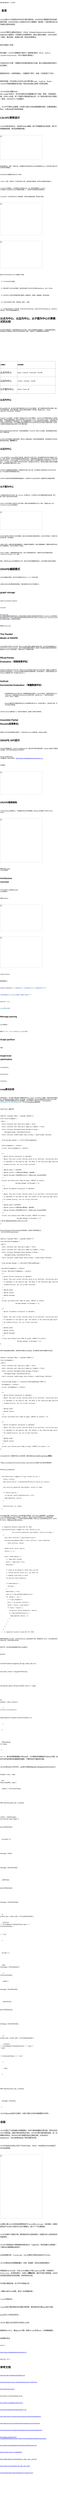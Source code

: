 <mxfile version="24.0.7" type="github">
  <diagram name="第 1 页" id="_LWxpe4USPmuvCCVt4sQ">
    <mxGraphModel dx="813" dy="763" grid="1" gridSize="10" guides="1" tooltips="1" connect="1" arrows="1" fold="1" page="1" pageScale="1" pageWidth="827" pageHeight="1169" math="0" shadow="0">
      <root>
        <mxCell id="0" />
        <mxCell id="1" parent="0" />
        <UserObject label="&lt;p class=&quot;MsoNormal&quot;&gt;图计算引擎分析&lt;span lang=&quot;EN-US&quot;&gt;——GRAPE&lt;/span&gt;&lt;/p&gt;&#xa;&#xa;&lt;h1&gt;&lt;span lang=&quot;EN-US&quot;&gt;&lt;span style=&quot;mso-tab-count:1&quot;&gt;&amp;nbsp; &lt;/span&gt;&lt;/span&gt;&lt;span style=&quot;font-size:19.5pt&quot;&gt;前言&lt;/span&gt;&lt;span lang=&quot;EN-US&quot;&gt;&lt;/span&gt;&lt;/h1&gt;&#xa;&#xa;&lt;p class=&quot;MsoNormal&quot; align=&quot;left&quot; style=&quot;mso-margin-top-alt:auto;mso-margin-bottom-alt:&#xa;auto;text-align:left;line-height:normal;mso-pagination:widow-orphan&quot;&gt;&lt;span lang=&quot;EN-US&quot; style=&quot;font-size:12.0pt;font-family:宋体;mso-bidi-font-family:宋体;&#xa;mso-font-kerning:0pt&quot;&gt;GRAPE&lt;/span&gt;&lt;span style=&quot;font-size:12.0pt;font-family:&#xa;宋体;mso-bidi-font-family:宋体;mso-font-kerning:0pt&quot;&gt;是&lt;span lang=&quot;EN-US&quot;&gt;2017&lt;/span&gt;年发表的分布式并行图计算系统。&lt;span lang=&quot;EN-US&quot;&gt;GRAPE&lt;/span&gt;在计算模型实现动态更新的问题。&lt;span lang=&quot;EN-US&quot;&gt;GRAPE&lt;/span&gt;在设计上采用&lt;span lang=&quot;EN-US&quot;&gt;BSP&lt;/span&gt;并行计算模型，要求每一个超步算法设计必须满足分配率的原则。&lt;span lang=&quot;EN-US&quot;&gt;&lt;/span&gt;&lt;/span&gt;&lt;/p&gt;&#xa;&#xa;&lt;p class=&quot;MsoNormal&quot; align=&quot;left&quot; style=&quot;mso-margin-top-alt:auto;mso-margin-bottom-alt:&#xa;auto;text-align:left;line-height:normal;mso-pagination:widow-orphan&quot;&gt;&lt;span lang=&quot;EN-US&quot; style=&quot;font-size:12.0pt;font-family:宋体;mso-bidi-font-family:宋体;&#xa;mso-font-kerning:0pt&quot;&gt;GRAPE&lt;/span&gt;&lt;span style=&quot;font-size:12.0pt;font-family:&#xa;宋体;mso-bidi-font-family:宋体;mso-font-kerning:0pt&quot;&gt;引擎可以模拟实现&lt;span lang=&quot;EN-US&quot;&gt;BSP&lt;/span&gt;、&lt;span lang=&quot;EN-US&quot;&gt;PRAM&lt;/span&gt;（&lt;span lang=&quot;EN-US&quot;&gt;(Parallel Random Access Machine&lt;/span&gt;）、&lt;span lang=&quot;EN-US&quot;&gt;MapReduce&lt;/span&gt;类算法，实现插件式无障碍改写。保证计算的正确性。&lt;span lang=&quot;EN-US&quot;&gt;GRAPE&lt;/span&gt;支持了遍历、模式匹配、连通性计算、协同过滤等算法。&lt;span lang=&quot;EN-US&quot;&gt;&lt;/span&gt;&lt;/span&gt;&lt;/p&gt;&#xa;&#xa;&lt;p class=&quot;MsoNormal&quot; align=&quot;left&quot; style=&quot;mso-margin-top-alt:auto;mso-margin-bottom-alt:&#xa;auto;text-align:left;line-height:normal;mso-pagination:widow-orphan&quot;&gt;&lt;span style=&quot;font-size:12.0pt;font-family:宋体;mso-bidi-font-family:宋体;mso-font-kerning:&#xa;0pt&quot;&gt;原文中提到了优势：&lt;span lang=&quot;EN-US&quot;&gt;&lt;/span&gt;&lt;/span&gt;&lt;/p&gt;&#xa;&#xa;&lt;p class=&quot;MsoNormal&quot; align=&quot;left&quot; style=&quot;mso-margin-top-alt:auto;mso-margin-bottom-alt:&#xa;auto;text-align:left;line-height:normal;mso-pagination:widow-orphan&quot;&gt;&lt;span style=&quot;font-size:12.0pt;font-family:宋体;mso-bidi-font-family:宋体;mso-font-kerning:&#xa;0pt&quot;&gt;简化编码：&lt;span lang=&quot;EN-US&quot;&gt;GRAPE&lt;/span&gt;只需要用户提供三个顺序算法即可（&lt;span lang=&quot;EN-US&quot;&gt;PEval&lt;/span&gt;，&lt;span lang=&quot;EN-US&quot;&gt;IncEval&lt;/span&gt;，&lt;span lang=&quot;EN-US&quot;&gt;Assemble Partial Result&lt;/span&gt;），并行计算由引擎保证；&lt;span lang=&quot;EN-US&quot;&gt;&lt;/span&gt;&lt;/span&gt;&lt;/p&gt;&#xa;&#xa;&lt;p class=&quot;MsoNormal&quot; align=&quot;left&quot; style=&quot;mso-margin-top-alt:auto;mso-margin-bottom-alt:&#xa;auto;text-align:left;line-height:normal;mso-pagination:widow-orphan&quot;&gt;&lt;span style=&quot;font-size:12.0pt;font-family:宋体;mso-bidi-font-family:宋体;mso-font-kerning:&#xa;0pt&quot;&gt;半自动化并行计算：只要算法实现满足顺序执行正确，那么也能保证期并发执行的正确性；&lt;span lang=&quot;EN-US&quot;&gt;&lt;/span&gt;&lt;/span&gt;&lt;/p&gt;&#xa;&#xa;&lt;p class=&quot;MsoNormal&quot; align=&quot;left&quot; style=&quot;mso-margin-top-alt:auto;mso-margin-bottom-alt:&#xa;auto;text-align:left;line-height:normal;mso-pagination:widow-orphan&quot;&gt;&lt;span style=&quot;font-size:12.0pt;font-family:宋体;mso-bidi-font-family:宋体;mso-font-kerning:&#xa;0pt&quot;&gt;图级别的优化：在架构层面上，为图提供了索引、压缩、分区等进行了优化；&lt;span lang=&quot;EN-US&quot;&gt;&lt;/span&gt;&lt;/span&gt;&lt;/p&gt;&#xa;&#xa;&lt;p class=&quot;MsoNormal&quot; align=&quot;left&quot; style=&quot;mso-margin-top-alt:auto;mso-margin-bottom-alt:&#xa;auto;text-align:left;line-height:normal;mso-pagination:widow-orphan&quot;&gt;&lt;span style=&quot;font-size:12.0pt;font-family:宋体;mso-bidi-font-family:宋体;mso-font-kerning:&#xa;0pt&quot;&gt;更好的性能：对比现有以点为中心的计算引擎&lt;span lang=&quot;EN-US&quot;&gt;Giraph&lt;/span&gt;、&lt;span lang=&quot;EN-US&quot;&gt;GraphLab&lt;/span&gt;、&lt;span lang=&quot;EN-US&quot;&gt;Blogel&lt;/span&gt;，&lt;span lang=&quot;EN-US&quot;&gt;GRAPE&lt;/span&gt;不但降低编程的复杂度，而且也在性能上取得了优秀的效果。&lt;span lang=&quot;EN-US&quot;&gt;&lt;/span&gt;&lt;/span&gt;&lt;/p&gt;&#xa;&#xa;&lt;p class=&quot;MsoNormal&quot; align=&quot;left&quot; style=&quot;mso-margin-top-alt:auto;mso-margin-bottom-alt:&#xa;auto;text-align:left;line-height:normal;mso-pagination:widow-orphan&quot;&gt;&lt;span lang=&quot;EN-US&quot; style=&quot;font-size:12.0pt;font-family:宋体;mso-bidi-font-family:宋体;&#xa;mso-font-kerning:0pt&quot;&gt;GRAPE&lt;/span&gt;&lt;span style=&quot;font-size:12.0pt;font-family:&#xa;宋体;mso-bidi-font-family:宋体;mso-font-kerning:0pt&quot;&gt;在设计遵循&lt;span lang=&quot;EN-US&quot;&gt;“think&#xa;like a graph”&lt;/span&gt;的设计，将分布式图分析问题解耦为多个单机、顺序、子图求解问题。从设计上来说，多个子图的计算是相互独立的，为了协调计算分布式计算的一致性，&lt;span lang=&quot;EN-US&quot;&gt;GRAPE&lt;/span&gt;引入了协调器&lt;span lang=&quot;EN-US&quot;&gt;P0&lt;/span&gt;&lt;/span&gt;&lt;/p&gt;&#xa;&#xa;&lt;p class=&quot;MsoNormal&quot; align=&quot;left&quot; style=&quot;mso-margin-top-alt:auto;mso-margin-bottom-alt:&#xa;auto;text-align:left;line-height:normal;mso-pagination:widow-orphan&quot;&gt;&lt;span style=&quot;font-size:12.0pt;font-family:宋体;mso-bidi-font-family:宋体;mso-font-kerning:&#xa;0pt&quot;&gt;，&lt;span lang=&quot;EN-US&quot;&gt;P0&lt;/span&gt;上并不保存&lt;span lang=&quot;EN-US&quot;&gt;edge&lt;/span&gt;数据。&lt;span lang=&quot;EN-US&quot;&gt;P0&lt;/span&gt;在两个超步之间扮演着重要的角色，如果更新量比较大，&lt;span lang=&quot;EN-US&quot;&gt;P0&lt;/span&gt;势必会成为系统的瓶颈。&lt;span lang=&quot;EN-US&quot;&gt;&lt;/span&gt;&lt;/span&gt;&lt;/p&gt;&#xa;&#xa;&lt;p class=&quot;MsoNormal&quot; align=&quot;left&quot; style=&quot;mso-margin-top-alt:auto;mso-margin-bottom-alt:&#xa;auto;text-align:left;line-height:normal;mso-pagination:widow-orphan;mso-outline-level:&#xa;1&quot;&gt;&lt;b&gt;&lt;span lang=&quot;EN-US&quot; style=&quot;font-size:19.5pt;font-family:宋体;mso-bidi-font-family:&#xa;宋体;mso-font-kerning:18.0pt&quot;&gt;GRAPE&lt;/span&gt;&lt;/b&gt;&lt;b&gt;&lt;span style=&quot;font-size:19.5pt;&#xa;font-family:宋体;mso-bidi-font-family:宋体;mso-font-kerning:18.0pt&quot;&gt;架构设计&lt;/span&gt;&lt;/b&gt;&lt;b&gt;&lt;span lang=&quot;EN-US&quot; style=&quot;font-size:24.0pt;font-family:宋体;mso-bidi-font-family:宋体;&#xa;mso-font-kerning:18.0pt&quot;&gt;&lt;/span&gt;&lt;/b&gt;&lt;/p&gt;&#xa;&#xa;&lt;p class=&quot;MsoNormal&quot; align=&quot;left&quot; style=&quot;mso-margin-top-alt:auto;mso-margin-bottom-alt:&#xa;auto;text-align:left;line-height:normal;mso-pagination:widow-orphan&quot;&gt;&lt;span lang=&quot;EN-US&quot; style=&quot;font-size:12.0pt;font-family:宋体;mso-bidi-font-family:宋体;&#xa;mso-font-kerning:0pt&quot;&gt;GRAPE&lt;/span&gt;&lt;span style=&quot;font-size:12.0pt;font-family:&#xa;宋体;mso-bidi-font-family:宋体;mso-font-kerning:0pt&quot;&gt;同时支持切点、切边的&lt;span lang=&quot;EN-US&quot;&gt;Partition&lt;/span&gt;策略，用户可根据算法灵活选择；用户可根据数据规模、算法控制集群规模。&lt;span lang=&quot;EN-US&quot;&gt;&lt;/span&gt;&lt;/span&gt;&lt;/p&gt;&#xa;&#xa;&lt;p class=&quot;MsoNormal&quot; style=&quot;tab-stops:44.65pt&quot;&gt;&lt;span lang=&quot;EN-US&quot;&gt;&lt;span style=&quot;mso-no-proof:yes&quot;&gt;&lt;img width=&quot;415&quot; height=&quot;241&quot; src=&quot;file:////Users/wangjun126/Library/Group%20Containers/UBF8T346G9.Office/TemporaryItems/msohtmlclip/clip_image001.png&quot;&gt;&lt;/span&gt;&lt;/span&gt;&lt;/p&gt;&#xa;&#xa;&lt;p class=&quot;sl-paragraph&quot;&gt;查询初始阶段：在第一个超步之前，协调器&lt;span lang=&quot;EN-US&quot;&gt;P0&lt;/span&gt;负责向所有的&lt;span lang=&quot;EN-US&quot;&gt;worker&lt;/span&gt;发送相同的&lt;span lang=&quot;EN-US&quot;&gt;Query&lt;/span&gt;，并且在两个超步之间负责协调计算数据。&lt;span lang=&quot;EN-US&quot;&gt;&lt;/span&gt;&lt;/p&gt;&#xa;&#xa;&lt;p class=&quot;sl-paragraph&quot;&gt;&lt;span lang=&quot;EN-US&quot;&gt;GRAPE&lt;/span&gt;并行计算模型可拆分为三个部分：&lt;span lang=&quot;EN-US&quot;&gt;&lt;/span&gt;&lt;/p&gt;&#xa;&#xa;&lt;p class=&quot;sl-paragraph&quot;&gt;&lt;span lang=&quot;EN-US&quot;&gt;1.PEval&lt;/span&gt;：在第一个超步中，在本地子图上计算，生成初始计算结果，并将&lt;span lang=&quot;EN-US&quot;&gt;Q(Fi)&lt;/span&gt;结果&lt;span lang=&quot;EN-US&quot;&gt;Mi&lt;/span&gt;发送给&lt;span lang=&quot;EN-US&quot;&gt;P0;&lt;/span&gt;&lt;/p&gt;&#xa;&#xa;&lt;p class=&quot;sl-paragraph&quot;&gt;&lt;span lang=&quot;EN-US&quot;&gt;2.IncEval:&lt;/span&gt;分为两部分。&lt;span lang=&quot;EN-US&quot;&gt;a.P0&lt;/span&gt;获取并汇总其他&lt;span lang=&quot;EN-US&quot;&gt;worker&lt;/span&gt;（&lt;span lang=&quot;EN-US&quot;&gt;Pi&lt;/span&gt;）是否有更新操作；&lt;span lang=&quot;EN-US&quot;&gt;b.worker&#xa;Pi &lt;/span&gt;获取&lt;span lang=&quot;EN-US&quot;&gt;Q(Fi ⊕Mi)&lt;/span&gt;进行&lt;span lang=&quot;EN-US&quot;&gt;IncEval&lt;/span&gt;计算更新&lt;span lang=&quot;EN-US&quot;&gt;Fi&lt;/span&gt;数据，&lt;span lang=&quot;EN-US&quot;&gt;1&lt;/span&gt;、&lt;span lang=&quot;EN-US&quot;&gt;2&lt;/span&gt;步循环计算&lt;span lang=&quot;EN-US&quot;&gt;,&lt;/span&gt;直至迭代结果收敛；&lt;span lang=&quot;EN-US&quot;&gt;&lt;/span&gt;&lt;/p&gt;&#xa;&#xa;&lt;p class=&quot;sl-paragraph&quot;&gt;&lt;span lang=&quot;EN-US&quot;&gt;3.Assemble&lt;/span&gt;：&lt;span lang=&quot;EN-US&quot;&gt;P0&lt;/span&gt;从所有&lt;span lang=&quot;EN-US&quot;&gt;Worker&lt;/span&gt;上拉取结果，并聚合生成最终结果，算法执行完成。&lt;span lang=&quot;EN-US&quot;&gt;&lt;/span&gt;&lt;/p&gt;&#xa;&#xa;&lt;p class=&quot;MsoNormal&quot; style=&quot;tab-stops:44.65pt&quot;&gt;&lt;span lang=&quot;EN-US&quot;&gt;&lt;span style=&quot;mso-no-proof:yes&quot;&gt;&lt;img width=&quot;415&quot; height=&quot;317&quot; src=&quot;file:////Users/wangjun126/Library/Group%20Containers/UBF8T346G9.Office/TemporaryItems/msohtmlclip/clip_image002.png&quot;&gt;&lt;/span&gt;&lt;/span&gt;&lt;/p&gt;&#xa;&#xa;&lt;p class=&quot;MsoNormal&quot; style=&quot;tab-stops:44.65pt&quot;&gt;&lt;span lang=&quot;EN-US&quot;&gt;&lt;span style=&quot;mso-no-proof:yes&quot;&gt;&lt;img width=&quot;415&quot; height=&quot;269&quot; src=&quot;file:////Users/wangjun126/Library/Group%20Containers/UBF8T346G9.Office/TemporaryItems/msohtmlclip/clip_image003.png&quot;&gt;&lt;/span&gt;&lt;/span&gt;&lt;/p&gt;&#xa;&#xa;&lt;p class=&quot;sl-paragraph&quot;&gt;原文认为&lt;span lang=&quot;EN-US&quot;&gt;GRAPE&lt;/span&gt;在以下五个方面做出了贡献：&lt;span lang=&quot;EN-US&quot;&gt;&lt;/span&gt;&lt;/p&gt;&#xa;&#xa;&lt;p class=&quot;sl-paragraph&quot;&gt;（&lt;span lang=&quot;EN-US&quot;&gt;1&lt;/span&gt;）引入&lt;span lang=&quot;EN-US&quot;&gt;GRAPE&lt;/span&gt;并行模型&lt;span lang=&quot;EN-US&quot;&gt;&lt;/span&gt;&lt;/p&gt;&#xa;&#xa;&lt;p class=&quot;sl-paragraph&quot;&gt;（&lt;span lang=&quot;EN-US&quot;&gt;2&lt;/span&gt;）理论证明了&lt;span lang=&quot;EN-US&quot;&gt;GRAPE&lt;/span&gt;的正确性；通过实验证明了&lt;span lang=&quot;EN-US&quot;&gt;GRAPE&lt;/span&gt;可以替代&lt;span lang=&quot;EN-US&quot;&gt;MapReduce&lt;/span&gt;、&lt;span lang=&quot;EN-US&quot;&gt;BSP&lt;/span&gt;、&lt;span lang=&quot;EN-US&quot;&gt;PRAM&lt;/span&gt;。&lt;span lang=&quot;EN-US&quot;&gt;&lt;/span&gt;&lt;/p&gt;&#xa;&#xa;&lt;p class=&quot;sl-paragraph&quot;&gt;（&lt;span lang=&quot;EN-US&quot;&gt;3&lt;/span&gt;）在&lt;span lang=&quot;EN-US&quot;&gt;GRAPE&lt;/span&gt;上实现不同种类的图计算算法（图遍历类、匹配类、联通度类、协同过滤类）。&lt;span lang=&quot;EN-US&quot;&gt;&lt;/span&gt;&lt;/p&gt;&#xa;&#xa;&lt;p class=&quot;sl-paragraph&quot;&gt;（&lt;span lang=&quot;EN-US&quot;&gt;4&lt;/span&gt;）&lt;span lang=&quot;EN-US&quot;&gt;GRAPE&lt;/span&gt;支持并行计算、消息传递、容错、一致性。&lt;span lang=&quot;EN-US&quot;&gt;&lt;/span&gt;&lt;/p&gt;&#xa;&#xa;&lt;p class=&quot;sl-paragraph&quot;&gt;（&lt;span lang=&quot;EN-US&quot;&gt;5&lt;/span&gt;）对比通过实验对比了三种引擎：&lt;span lang=&quot;EN-US&quot;&gt;BSP&lt;/span&gt;以点为中心的&lt;span lang=&quot;EN-US&quot;&gt;Giraph&lt;/span&gt;、异步以点为中心的&lt;span lang=&quot;EN-US&quot;&gt;GraphLab&lt;/span&gt;、以块为中心的&lt;span lang=&quot;EN-US&quot;&gt;Blogel&lt;/span&gt;，&lt;span lang=&quot;EN-US&quot;&gt;GRAPE&lt;/span&gt;的性能是最优的。&lt;span lang=&quot;EN-US&quot;&gt;&lt;/span&gt;&lt;/p&gt;&#xa;&#xa;&lt;h1&gt;&lt;span style=&quot;font-size:19.5pt&quot;&gt;以点为中心、以边为中心、以子图为中心计算模式的比较&lt;/span&gt;&lt;span lang=&quot;EN-US&quot;&gt;&lt;/span&gt;&lt;/h1&gt;&#xa;&#xa;&lt;p class=&quot;sl-paragraph&quot;&gt;在分布式计算系统中，系统的瓶颈往往卡在&lt;span lang=&quot;EN-US&quot;&gt;IO&lt;/span&gt;吞吐（其中&lt;span lang=&quot;EN-US&quot;&gt;IO&lt;/span&gt;包括网络&lt;span lang=&quot;EN-US&quot;&gt;IO&lt;/span&gt;和磁盘&lt;span lang=&quot;EN-US&quot;&gt;IO&lt;/span&gt;）。在现有的硬件基础上，如何降低&lt;span lang=&quot;EN-US&quot;&gt;IO&lt;/span&gt;开销就成为了解决分布式系统的核心问题。下面列举了三种编程模式及代表框架：&lt;span lang=&quot;EN-US&quot;&gt;&lt;/span&gt;&lt;/p&gt;&#xa;&#xa;&lt;table class=&quot;MsoNormalTable&quot; border=&quot;1&quot; cellspacing=&quot;0&quot; cellpadding=&quot;0&quot; style=&quot;border-collapse:collapse;mso-yfti-tbllook:1184&quot;&gt;&#xa; &lt;tbody&gt;&lt;tr style=&quot;mso-yfti-irow:0;mso-yfti-firstrow:yes&quot;&gt;&#xa;  &lt;td width=&quot;165&quot; style=&quot;width:123.75pt;padding:.75pt .75pt .75pt .75pt&quot;&gt;&#xa;  &lt;p class=&quot;sl-paragraph&quot;&gt;&lt;strong&gt;&lt;span style=&quot;font-family:宋体;mso-bidi-font-family:&#xa;  宋体&quot;&gt;计算模式&lt;/span&gt;&lt;/strong&gt;&lt;span lang=&quot;EN-US&quot;&gt;&lt;/span&gt;&lt;/p&gt;&#xa;  &lt;/td&gt;&#xa;  &lt;td width=&quot;375&quot; style=&quot;width:281.25pt;padding:.75pt .75pt .75pt .75pt&quot;&gt;&#xa;  &lt;p class=&quot;sl-paragraph&quot;&gt;&lt;strong&gt;&lt;span style=&quot;font-family:宋体;mso-bidi-font-family:&#xa;  宋体&quot;&gt;代表性框架&lt;/span&gt;&lt;/strong&gt;&lt;span lang=&quot;EN-US&quot;&gt;&lt;/span&gt;&lt;/p&gt;&#xa;  &lt;/td&gt;&#xa; &lt;/tr&gt;&#xa; &lt;tr style=&quot;mso-yfti-irow:1&quot;&gt;&#xa;  &lt;td width=&quot;165&quot; style=&quot;width:123.75pt;padding:.75pt .75pt .75pt .75pt&quot;&gt;&#xa;  &lt;p class=&quot;sl-paragraph&quot;&gt;&lt;span style=&quot;font-size:16.5pt&quot;&gt;以点为中心&lt;/span&gt;&lt;span lang=&quot;EN-US&quot;&gt;&lt;/span&gt;&lt;/p&gt;&#xa;  &lt;/td&gt;&#xa;  &lt;td width=&quot;375&quot; style=&quot;width:281.25pt;padding:.75pt .75pt .75pt .75pt&quot;&gt;&#xa;  &lt;p class=&quot;sl-paragraph&quot;&gt;&lt;span lang=&quot;EN-US&quot;&gt;Graphx&lt;/span&gt;、&lt;span lang=&quot;EN-US&quot;&gt;GraphLab&lt;/span&gt;、&lt;span lang=&quot;EN-US&quot;&gt;PowerGraph&lt;/span&gt;、&lt;span lang=&quot;EN-US&quot;&gt;Gemini&lt;/span&gt;等&lt;span lang=&quot;EN-US&quot;&gt;&lt;/span&gt;&lt;/p&gt;&#xa;  &lt;/td&gt;&#xa; &lt;/tr&gt;&#xa; &lt;tr style=&quot;mso-yfti-irow:2&quot;&gt;&#xa;  &lt;td width=&quot;165&quot; style=&quot;width:123.75pt;padding:.75pt .75pt .75pt .75pt&quot;&gt;&#xa;  &lt;p class=&quot;sl-paragraph&quot;&gt;&lt;span style=&quot;font-size:16.5pt&quot;&gt;以边为中心&lt;/span&gt;&lt;span lang=&quot;EN-US&quot;&gt;&lt;/span&gt;&lt;/p&gt;&#xa;  &lt;/td&gt;&#xa;  &lt;td width=&quot;375&quot; style=&quot;width:281.25pt;padding:.75pt .75pt .75pt .75pt&quot;&gt;&#xa;  &lt;p class=&quot;sl-paragraph&quot;&gt;&lt;span lang=&quot;EN-US&quot;&gt;X-Stream&lt;/span&gt;、&lt;span lang=&quot;EN-US&quot;&gt;GridGraph&lt;/span&gt;、&lt;span lang=&quot;EN-US&quot; style=&quot;color:#121212&quot;&gt;Chaos&lt;/span&gt;&lt;span style=&quot;color:#121212&quot;&gt;等&lt;/span&gt;&lt;span lang=&quot;EN-US&quot;&gt;&lt;/span&gt;&lt;/p&gt;&#xa;  &lt;/td&gt;&#xa; &lt;/tr&gt;&#xa; &lt;tr style=&quot;mso-yfti-irow:3;mso-yfti-lastrow:yes&quot;&gt;&#xa;  &lt;td width=&quot;165&quot; style=&quot;width:123.75pt;padding:.75pt .75pt .75pt .75pt&quot;&gt;&#xa;  &lt;p class=&quot;sl-paragraph&quot;&gt;&lt;span style=&quot;font-size:16.5pt&quot;&gt;以子图为中心&lt;/span&gt;&lt;span lang=&quot;EN-US&quot;&gt;&lt;/span&gt;&lt;/p&gt;&#xa;  &lt;/td&gt;&#xa;  &lt;td width=&quot;375&quot; style=&quot;width:281.25pt;padding:.75pt .75pt .75pt .75pt&quot;&gt;&#xa;  &lt;p class=&quot;sl-paragraph&quot;&gt;&lt;span lang=&quot;EN-US&quot;&gt;GRAPE&lt;/span&gt;、&lt;span lang=&quot;EN-US&quot;&gt;Giraph++&lt;/span&gt;等&lt;span lang=&quot;EN-US&quot;&gt;&lt;/span&gt;&lt;/p&gt;&#xa;  &lt;/td&gt;&#xa; &lt;/tr&gt;&#xa;&lt;/tbody&gt;&lt;/table&gt;&#xa;&#xa;&lt;h2&gt;&lt;span style=&quot;font-size:16.5pt;line-height:173%&quot;&gt;以点为中心&lt;/span&gt;&lt;span lang=&quot;EN-US&quot;&gt;&lt;/span&gt;&lt;/h2&gt;&#xa;&#xa;&lt;p class=&quot;sl-paragraph&quot;&gt;自&lt;span lang=&quot;EN-US&quot;&gt;Pregel&lt;/span&gt;发布以来，绝大部分开源引擎都采用以点为中心的计算模式，用户只需要考虑处理点的逻辑，通过边进行数据传播，进而扩展到整图。通过&lt;span lang=&quot;EN-US&quot;&gt;BSP&lt;/span&gt;模式控制整个计算过程。框架有&lt;span lang=&quot;EN-US&quot;&gt;Graphx&lt;/span&gt;、&lt;span lang=&quot;EN-US&quot;&gt;Giraph&lt;/span&gt;、&lt;span lang=&quot;EN-US&quot;&gt;GraphLab&lt;/span&gt;、&lt;span lang=&quot;EN-US&quot;&gt;PowerGraph&lt;/span&gt;、&lt;span lang=&quot;EN-US&quot;&gt;Gemini&lt;/span&gt;等。&lt;span lang=&quot;EN-US&quot;&gt;&lt;/span&gt;&lt;/p&gt;&#xa;&#xa;&lt;p class=&quot;sl-paragraph&quot;&gt;&lt;span lang=&quot;EN-US&quot;&gt;Pregel&lt;/span&gt;引入了&lt;span lang=&quot;EN-US&quot;&gt;GAS&lt;/span&gt;模式，&lt;span lang=&quot;EN-US&quot;&gt;GAS&lt;/span&gt;模式一般采用以点为中心的计算模式。以点为中心的计算模式更符合人的思维模式，算法表示更直观形象。将&lt;span lang=&quot;EN-US&quot;&gt;Pregel&lt;/span&gt;中的每个&lt;span lang=&quot;EN-US&quot;&gt;SuperStep&lt;/span&gt;一分为三，每个&lt;span lang=&quot;EN-US&quot;&gt;SubStep&lt;/span&gt;上对应一个用户自定义的操作。一方面使得用户的自由度更大，另一方面能明显提升个&lt;span lang=&quot;EN-US&quot;&gt;SubStep&lt;/span&gt;直接的并行计算性能，特别是当顶点关联的边非常大的时候。&lt;span lang=&quot;EN-US&quot;&gt;GAS&lt;/span&gt;计算模式在图计算框架&lt;span lang=&quot;EN-US&quot;&gt;PoweGraph&lt;/span&gt;和&lt;span lang=&quot;EN-US&quot;&gt;GraphLab&lt;/span&gt;中得到了很好的应用，并且在大规模关系网络或复杂图上取得了非常不错的效果。&lt;span lang=&quot;EN-US&quot;&gt;&lt;/span&gt;&lt;/p&gt;&#xa;&#xa;&lt;p class=&quot;sl-paragraph&quot;&gt;而&lt;span lang=&quot;EN-US&quot;&gt;Gemini&lt;/span&gt;和&lt;span lang=&quot;EN-US&quot;&gt;Plato&lt;/span&gt;将点分为若干段，并采用双更新模式（&lt;span lang=&quot;EN-US&quot;&gt;Push/Pull&lt;/span&gt;）替代了&lt;span lang=&quot;EN-US&quot;&gt;GAS&lt;/span&gt;模式，通过更新模式的选择减少了网络&lt;span lang=&quot;EN-US&quot;&gt;IO&lt;/span&gt;量。&lt;span lang=&quot;EN-US&quot;&gt;&lt;/span&gt;&lt;/p&gt;&#xa;&#xa;&lt;p class=&quot;sl-paragraph&quot;&gt;以点为中心的计算模式计算效率更快，更符合人的编码思维；但支持的图规模有限。往往更适用于对实时性要求较高的场景，&lt;strong&gt;&lt;span style=&quot;font-family:宋体;mso-bidi-font-family:宋体&quot;&gt;准实时性&lt;/span&gt;&lt;/strong&gt;业务。&lt;span lang=&quot;EN-US&quot;&gt;&lt;/span&gt;&lt;/p&gt;&#xa;&#xa;&lt;h2&gt;&lt;span style=&quot;font-size:16.5pt;line-height:173%&quot;&gt;以边为中心&lt;/span&gt;&lt;span lang=&quot;EN-US&quot;&gt;&lt;/span&gt;&lt;/h2&gt;&#xa;&#xa;&lt;p class=&quot;sl-paragraph&quot;&gt;&lt;span lang=&quot;EN-US&quot; style=&quot;color:#121212&quot;&gt;X-Stream&lt;/span&gt;&lt;span style=&quot;color:#121212&quot;&gt;是单机&lt;span lang=&quot;EN-US&quot;&gt;in-memory&lt;/span&gt;和核外计算引擎，都将顶点分为若干区间，通过调度算法使顶点区间能放入内存中。处理一批边时，目的顶点的数据会被调度到内存中，当更新则通过&lt;/span&gt;流式处理（&lt;span lang=&quot;EN-US&quot;&gt;streaming&lt;/span&gt;）&lt;span style=&quot;color:#121212&quot;&gt;的形式从外存顺序读入或写出。&lt;span lang=&quot;EN-US&quot;&gt;GridGraph&lt;/span&gt;借鉴了&lt;span lang=&quot;EN-US&quot;&gt;X-Stream&lt;/span&gt;设计思想，使用&lt;span lang=&quot;EN-US&quot;&gt;2-level&lt;/span&gt;调度算法降低不必要的开销，优化了系统&lt;span lang=&quot;EN-US&quot;&gt;IO&lt;/span&gt;。&lt;/span&gt;&lt;span lang=&quot;EN-US&quot;&gt;Chaos&lt;/span&gt;是&lt;span lang=&quot;EN-US&quot;&gt;X-Stream&lt;/span&gt;的基于外存的分布式实现，系统通过&lt;span lang=&quot;EN-US&quot;&gt;GAS&lt;/span&gt;的方式，通过每台机器上的副本点收集数据，&lt;span lang=&quot;EN-US&quot;&gt;Apply&lt;/span&gt;阶段统计更新&lt;span lang=&quot;EN-US&quot;&gt;master vertex&lt;/span&gt;。&lt;span lang=&quot;EN-US&quot;&gt;&lt;/span&gt;&lt;/p&gt;&#xa;&#xa;&lt;p class=&quot;sl-paragraph&quot;&gt;以边为中心的编程模式通常借助了大容量外存扩展了内存上限，在计算效率上明显会低于以点为中心的方式，所以主要应用场景就是超大图上。&lt;span lang=&quot;EN-US&quot;&gt;&lt;/span&gt;&lt;/p&gt;&#xa;&#xa;&lt;p class=&quot;sl-paragraph&quot;&gt;以边为中心的图计算系统瓶颈通常是磁盘的&lt;span lang=&quot;EN-US&quot;&gt;io&lt;/span&gt;，这也是为什么在论文实验中一般都采用&lt;span lang=&quot;EN-US&quot;&gt;SSD&lt;/span&gt;硬盘的原因。&lt;span lang=&quot;EN-US&quot;&gt;&lt;/span&gt;&lt;/p&gt;&#xa;&#xa;&lt;h2&gt;&lt;span style=&quot;font-size:16.5pt;line-height:173%&quot;&gt;以子图为中心&lt;/span&gt;&lt;span lang=&quot;EN-US&quot;&gt;&lt;/span&gt;&lt;/h2&gt;&#xa;&#xa;&lt;p class=&quot;sl-paragraph&quot;&gt;上述两种计算方式只可访问一跳（&lt;span lang=&quot;EN-US&quot;&gt;one hop&lt;/span&gt;）的邻居节点。以子图为中心的计算模式通常本地存储一张子图，提高了邻居节点的访问效率。&lt;span lang=&quot;EN-US&quot;&gt;&lt;/span&gt;&lt;/p&gt;&#xa;&#xa;&lt;p class=&quot;sl-paragraph&quot;&gt;&lt;span lang=&quot;EN-US&quot;&gt;Giraph++&lt;/span&gt;论文中描述以子图为中心设计思想，按照&lt;span lang=&quot;EN-US&quot;&gt;vid&lt;/span&gt;的范围将图切分为&lt;span lang=&quot;EN-US&quot;&gt;n&lt;/span&gt;个子图。下图是&lt;span lang=&quot;EN-US&quot;&gt;Giraph++&lt;/span&gt;的&lt;span lang=&quot;EN-US&quot;&gt;Connected Component&lt;/span&gt;算法图示。&lt;span lang=&quot;EN-US&quot;&gt;&lt;/span&gt;&lt;/p&gt;&#xa;&#xa;&lt;p class=&quot;MsoNormal&quot;&gt;&lt;span lang=&quot;EN-US&quot;&gt;&lt;span style=&quot;mso-no-proof:yes&quot;&gt;&lt;img width=&quot;415&quot; height=&quot;182&quot; src=&quot;file:////Users/wangjun126/Library/Group%20Containers/UBF8T346G9.Office/TemporaryItems/msohtmlclip/clip_image004.png&quot;&gt;&lt;/span&gt;&lt;/span&gt;&lt;/p&gt;&#xa;&#xa;&lt;p class=&quot;sl-paragraph&quot;&gt;&lt;span lang=&quot;EN-US&quot;&gt;GRAPE&lt;/span&gt;也采用以子图为中心的计算模式。超步之间必须满足分配率的原则。&lt;span lang=&quot;EN-US&quot;&gt;GRAPE&lt;/span&gt;尽可能在一个超步中完成子图计算，减少网络&lt;span lang=&quot;EN-US&quot;&gt;IO&lt;/span&gt;。&lt;span lang=&quot;EN-US&quot;&gt;&lt;/span&gt;&lt;/p&gt;&#xa;&#xa;&lt;p class=&quot;sl-paragraph&quot;&gt;从理论上来讲，如果存储子图的跳数越深，子图遍历优势越明显。但是子图跳数越多，需要的存储空间也会成几何倍数增长。&lt;span lang=&quot;EN-US&quot;&gt;GRAPE&lt;/span&gt;中保存了&lt;span lang=&quot;EN-US&quot;&gt;2hop&lt;/span&gt;图。&lt;span lang=&quot;EN-US&quot;&gt;&lt;/span&gt;&lt;/p&gt;&#xa;&#xa;&lt;p class=&quot;sl-paragraph&quot;&gt;&lt;span lang=&quot;EN-US&quot;&gt;Giraph++&lt;/span&gt;也指出：尽量降低跨区域访问边，减少不必要的通信开销。子图的切分应该尽量保证满足&lt;span lang=&quot;EN-US&quot;&gt;Connected Component&lt;/span&gt;（&lt;span lang=&quot;EN-US&quot;&gt;CC&lt;/span&gt;）算法。&lt;span lang=&quot;EN-US&quot;&gt;&lt;/span&gt;&lt;/p&gt;&#xa;&#xa;&lt;p class=&quot;sl-paragraph&quot;&gt;假设：所有的&lt;span lang=&quot;EN-US&quot;&gt;Fragment&lt;/span&gt;切分都满足&lt;span lang=&quot;EN-US&quot;&gt;CC&lt;/span&gt;切分，超步之间的交换数据就会很少，此时引擎执行效率应该更高。&lt;span lang=&quot;EN-US&quot;&gt;&lt;/span&gt;&lt;/p&gt;&#xa;&#xa;&lt;h1&gt;&lt;span lang=&quot;EN-US&quot; style=&quot;font-size:19.5pt&quot;&gt;GRAPE&lt;/span&gt;&lt;span style=&quot;font-size:19.5pt&quot;&gt;编程模式&lt;/span&gt;&lt;span lang=&quot;EN-US&quot;&gt;&lt;/span&gt;&lt;/h1&gt;&#xa;&#xa;&lt;p class=&quot;sl-paragraph&quot;&gt;&lt;span lang=&quot;EN-US&quot;&gt;GRAPE&lt;/span&gt;遵循&lt;span lang=&quot;EN-US&quot;&gt;BSP&lt;/span&gt;模式，由&lt;span lang=&quot;EN-US&quot;&gt;P0&lt;/span&gt;节点调度其它&lt;span lang=&quot;EN-US&quot;&gt;Worker&lt;/span&gt;（&lt;span lang=&quot;EN-US&quot;&gt;1..m&lt;/span&gt;）节点的计算。&lt;span lang=&quot;EN-US&quot;&gt;&lt;/span&gt;&lt;/p&gt;&#xa;&#xa;&lt;p class=&quot;sl-paragraph&quot;&gt;从形象上来说上图与葡萄的结构很像，可能也是取名为&lt;span lang=&quot;EN-US&quot;&gt;GRAPE&lt;/span&gt;的原因之一。&lt;span lang=&quot;EN-US&quot;&gt;&lt;/span&gt;&lt;/p&gt;&#xa;&#xa;&lt;h2&gt;&lt;span lang=&quot;EN-US&quot; style=&quot;font-size:16.5pt;line-height:173%&quot;&gt;graph storage&lt;/span&gt;&lt;span lang=&quot;EN-US&quot;&gt;&lt;/span&gt;&lt;/h2&gt;&#xa;&#xa;&lt;p class=&quot;sl-paragraph&quot;&gt;&lt;span lang=&quot;EN-US&quot;&gt;header-only partitions fragment&lt;/span&gt;&lt;/p&gt;&#xa;&#xa;&lt;p class=&quot;sl-paragraph&quot;&gt;&lt;span lang=&quot;EN-US&quot;&gt;CSC\CSR&lt;/span&gt;&lt;/p&gt;&#xa;&#xa;&lt;p class=&quot;sl-paragraph&quot;&gt;&lt;span lang=&quot;EN-US&quot; style=&quot;color:#252933;background:#F2F3F5&quot;&gt;flat_hash_map&#xa;&lt;/span&gt;&lt;span style=&quot;color:#252933;background:#F2F3F5&quot;&gt;是一种极其轻量级的哈希表实现，它在保证常数小的前提下有着非常优秀的性能。&lt;span lang=&quot;EN-US&quot;&gt;flat_hash_map &lt;/span&gt;使用线性探测法解决冲突，并且可以通过按需分配内存来减少空间开销。相对于&lt;span lang=&quot;EN-US&quot;&gt; unordered_map&lt;/span&gt;，&lt;span lang=&quot;EN-US&quot;&gt;flat_hash_map &lt;/span&gt;的插入&lt;span lang=&quot;EN-US&quot;&gt;/&lt;/span&gt;删除时间略长，但查找时间更短。&lt;/span&gt;&lt;span lang=&quot;EN-US&quot;&gt;&lt;/span&gt;&lt;/p&gt;&#xa;&#xa;&lt;p class=&quot;sl-paragraph&quot;&gt;使用&lt;span lang=&quot;EN-US&quot;&gt;flat_hash_map&lt;/span&gt;&lt;/p&gt;&#xa;&#xa;&lt;h2&gt;&lt;span lang=&quot;EN-US&quot; style=&quot;font-size:16.5pt;line-height:173%&quot;&gt;The Parallel&#xa;Model of GRAPE&lt;/span&gt;&lt;span lang=&quot;EN-US&quot;&gt;&lt;/span&gt;&lt;/h2&gt;&#xa;&#xa;&lt;p class=&quot;sl-paragraph&quot;&gt;&lt;span lang=&quot;EN-US&quot;&gt;GRAPE&lt;/span&gt;采用以子图为中心的计算，将&lt;span lang=&quot;EN-US&quot;&gt;Process&lt;/span&gt;本地子图的计算抽象为顺序计算。&lt;span lang=&quot;EN-US&quot;&gt;GRAPE&lt;/span&gt;将此编程模式定义为&lt;span lang=&quot;EN-US&quot;&gt;PIE(PEval-IncEval-Assemble)&lt;/span&gt;。采用了先局部后增量计算模式，通过每一轮的超步运算达到计算的收敛；最终由&lt;span lang=&quot;EN-US&quot;&gt;Assemble&lt;/span&gt;汇总查询结果。下面将对这三个阶段展开说明。&lt;span lang=&quot;EN-US&quot;&gt;&lt;/span&gt;&lt;/p&gt;&#xa;&#xa;&lt;h2&gt;&lt;span lang=&quot;EN-US&quot; style=&quot;font-size:16.5pt;line-height:173%&quot;&gt;PEval:Partial&#xa;Evaluation&lt;/span&gt;&lt;span style=&quot;font-size:16.5pt;line-height:173%&quot;&gt;（局部结果评估）&lt;/span&gt;&lt;span lang=&quot;EN-US&quot;&gt;&lt;/span&gt;&lt;/h2&gt;&#xa;&#xa;&lt;p class=&quot;sl-paragraph&quot;&gt;&lt;span lang=&quot;EN-US&quot;&gt;P0&lt;/span&gt;将&lt;span lang=&quot;EN-US&quot;&gt;Query&lt;/span&gt;分发到&lt;span lang=&quot;EN-US&quot;&gt;worker&lt;/span&gt;节点之后，其余&lt;span lang=&quot;EN-US&quot;&gt;worker&lt;/span&gt;节点会初始化本地&lt;span lang=&quot;EN-US&quot;&gt;master&lt;/span&gt;节点的状态，根据&lt;span lang=&quot;EN-US&quot;&gt;Query&lt;/span&gt;更新并记录邻居节点的状态信息。&lt;span lang=&quot;EN-US&quot;&gt;worker&lt;/span&gt;节点会根据计算结果生成更新参数，并且发送给&lt;span lang=&quot;EN-US&quot;&gt;P0&lt;/span&gt;。下面我们提到的&lt;span lang=&quot;EN-US&quot;&gt;woker&lt;/span&gt;与&lt;span lang=&quot;EN-US&quot;&gt;processor&lt;/span&gt;概念是一致（&lt;span lang=&quot;EN-US&quot;&gt;P0&lt;/span&gt;也是&lt;span lang=&quot;EN-US&quot;&gt;workers&lt;/span&gt;之一）。&lt;span lang=&quot;EN-US&quot;&gt;&lt;/span&gt;&lt;/p&gt;&#xa;&#xa;&lt;h2&gt;&lt;span lang=&quot;EN-US&quot; style=&quot;font-size:16.5pt;line-height:173%&quot;&gt;IncEval:&#xa;Incremental Evaluation &lt;/span&gt;&lt;span style=&quot;font-size:16.5pt;line-height:173%&quot;&gt;（增量数据评估）&lt;/span&gt;&lt;span lang=&quot;EN-US&quot;&gt;&lt;/span&gt;&lt;/h2&gt;&#xa;&#xa;&lt;p class=&quot;sl-list&quot; style=&quot;margin-left:36.0pt;text-indent:-18.0pt;mso-list:l0 level1 lfo1;&#xa;tab-stops:list 36.0pt&quot;&gt;&lt;span lang=&quot;EN-US&quot; style=&quot;font-size:&#xa;10.0pt;mso-bidi-font-size:12.0pt;font-family:Symbol;mso-fareast-font-family:&#xa;Symbol;mso-bidi-font-family:Symbol&quot;&gt;&lt;span style=&quot;mso-list:Ignore&quot;&gt;·&lt;span style=&quot;font:7.0pt &amp;quot;Times New Roman&amp;quot;&quot;&gt;&amp;nbsp;&amp;nbsp;&amp;nbsp;&amp;nbsp;&amp;nbsp;&amp;nbsp; &lt;/span&gt;&lt;/span&gt;&lt;/span&gt;&lt;span dir=&quot;LTR&quot;&gt;&lt;/span&gt;&lt;span lang=&quot;EN-US&quot;&gt;P0&lt;/span&gt;在接收到所有&lt;span lang=&quot;EN-US&quot;&gt;worker&lt;/span&gt;消息之后，需根据更新信息判断每一个&lt;span lang=&quot;EN-US&quot;&gt;worker&lt;/span&gt;的状态。如果此所有的&lt;span lang=&quot;EN-US&quot;&gt;worker&lt;/span&gt;已经&lt;span lang=&quot;EN-US&quot;&gt;inactive&lt;/span&gt;，则驱动此&lt;span lang=&quot;EN-US&quot;&gt;worker&lt;/span&gt;的&lt;span lang=&quot;EN-US&quot;&gt;Assemble&lt;/span&gt;过程并中断。否则会&lt;span lang=&quot;EN-US&quot;&gt;route&lt;/span&gt;上一个超步的消息到此&lt;span lang=&quot;EN-US&quot;&gt;worker&lt;/span&gt;。启动下一轮超步。&lt;span lang=&quot;EN-US&quot;&gt;&lt;/span&gt;&lt;/p&gt;&#xa;&#xa;&lt;p class=&quot;sl-list&quot; style=&quot;margin-left:36.0pt;text-indent:-18.0pt;mso-list:l0 level1 lfo1;&#xa;tab-stops:list 36.0pt&quot;&gt;&lt;span lang=&quot;EN-US&quot; style=&quot;font-size:&#xa;10.0pt;mso-bidi-font-size:12.0pt;font-family:Symbol;mso-fareast-font-family:&#xa;Symbol;mso-bidi-font-family:Symbol&quot;&gt;&lt;span style=&quot;mso-list:Ignore&quot;&gt;·&lt;span style=&quot;font:7.0pt &amp;quot;Times New Roman&amp;quot;&quot;&gt;&amp;nbsp;&amp;nbsp;&amp;nbsp;&amp;nbsp;&amp;nbsp;&amp;nbsp; &lt;/span&gt;&lt;/span&gt;&lt;/span&gt;&lt;span dir=&quot;LTR&quot;&gt;&lt;/span&gt;当&lt;span lang=&quot;EN-US&quot;&gt;worker&lt;/span&gt;接收到&lt;span lang=&quot;EN-US&quot;&gt;P0&lt;/span&gt;的更新消息后&lt;span lang=&quot;EN-US&quot;&gt;Q(Fi+Mi)&lt;/span&gt;的增量计算&lt;span lang=&quot;EN-US&quot;&gt;IncEval&lt;/span&gt;，在本地子图&lt;span lang=&quot;EN-US&quot;&gt;Fi&lt;/span&gt;上，将&lt;span lang=&quot;EN-US&quot;&gt;Mi&lt;/span&gt;进行计算，并向&lt;span lang=&quot;EN-US&quot;&gt;P0&lt;/span&gt;发送计算结果。&lt;span lang=&quot;EN-US&quot;&gt;&lt;/span&gt;&lt;/p&gt;&#xa;&#xa;&lt;p class=&quot;sl-paragraph&quot;&gt;&lt;span lang=&quot;EN-US&quot;&gt;GRAPE&lt;/span&gt;认为&lt;span lang=&quot;EN-US&quot;&gt;IncEval&lt;/span&gt;都利用了上一超步的计算结果，加锁每一超步的计算效率。&lt;span lang=&quot;EN-US&quot;&gt;&lt;/span&gt;&lt;/p&gt;&#xa;&#xa;&lt;h2&gt;&lt;span lang=&quot;EN-US&quot; style=&quot;font-size:16.5pt;line-height:173%&quot;&gt;Assemble Partial&#xa;Results(&lt;/span&gt;&lt;span style=&quot;font-size:16.5pt;line-height:173%&quot;&gt;结果聚合&lt;span lang=&quot;EN-US&quot;&gt;)&lt;/span&gt;&lt;/span&gt;&lt;span lang=&quot;EN-US&quot;&gt;&lt;/span&gt;&lt;/h2&gt;&#xa;&#xa;&lt;p class=&quot;sl-paragraph&quot;&gt;如果&lt;span lang=&quot;EN-US&quot;&gt;P0&lt;/span&gt;认为已经没有参数变化更新了，&lt;span lang=&quot;EN-US&quot;&gt;P0&lt;/span&gt;会主动从&lt;span lang=&quot;EN-US&quot;&gt;worker&lt;/span&gt;上拉取结果，生成&lt;span lang=&quot;EN-US&quot;&gt;Query&lt;/span&gt;结果。&lt;span lang=&quot;EN-US&quot;&gt;&lt;/span&gt;&lt;/p&gt;&#xa;&#xa;&lt;h1&gt;&lt;span lang=&quot;EN-US&quot; style=&quot;font-size:19.5pt&quot;&gt;GRAPE API&lt;/span&gt;&lt;span style=&quot;font-size:19.5pt&quot;&gt;设计&lt;/span&gt;&lt;span lang=&quot;EN-US&quot;&gt;&lt;/span&gt;&lt;/h1&gt;&#xa;&#xa;&lt;p class=&quot;sl-paragraph&quot;&gt;&lt;span lang=&quot;EN-US&quot;&gt;GRAPE&lt;/span&gt;开源两套代码：&lt;span lang=&quot;EN-US&quot;&gt;GraphScope&lt;/span&gt;及&lt;span lang=&quot;EN-US&quot;&gt;libgrape-lite&lt;/span&gt;。底层分析引擎实现是相同的，&lt;span lang=&quot;EN-US&quot;&gt;libgrape-lite&lt;/span&gt;提供了基础的分析框架，本文中将分析&lt;span lang=&quot;EN-US&quot;&gt;libgrape-lite&lt;/span&gt;的代码。&lt;span lang=&quot;EN-US&quot;&gt;&lt;/span&gt;&lt;/p&gt;&#xa;&#xa;&lt;p class=&quot;sl-paragraph&quot;&gt;&lt;span lang=&quot;EN-US&quot;&gt;libgrape-lite&lt;/span&gt;提供&lt;span lang=&quot;EN-US&quot;&gt;header&#xa;only&lt;/span&gt;基础库。此处分析参考：&lt;span lang=&quot;EN-US&quot;&gt;&lt;a href=&quot;https://github.com/alibaba/libgrape-lite/tree/v0.1.0&quot;&gt;https://github.com/alibaba/libgrape-lite/tree/v0.1.0&lt;span lang=&quot;EN-US&quot;&gt;&lt;span lang=&quot;EN-US&quot;&gt;。&lt;/span&gt;&lt;/span&gt;&lt;/a&gt;&lt;/span&gt;&lt;/p&gt;&#xa;&#xa;&lt;p class=&quot;sl-paragraph&quot;&gt;代码结构：&lt;span lang=&quot;EN-US&quot;&gt;&lt;/span&gt;&lt;/p&gt;&#xa;&#xa;&lt;p class=&quot;MsoNormal&quot; style=&quot;tab-stops:44.65pt&quot;&gt;&lt;span lang=&quot;EN-US&quot;&gt;&lt;span style=&quot;mso-no-proof:yes&quot;&gt;&lt;img border=&quot;0&quot; width=&quot;415&quot; height=&quot;228&quot; src=&quot;file:////Users/wangjun126/Library/Group%20Containers/UBF8T346G9.Office/TemporaryItems/msohtmlclip/clip_image005.png&quot;&gt;&lt;/span&gt;&lt;/span&gt;&lt;/p&gt;&#xa;&#xa;&lt;h2&gt;&lt;span lang=&quot;EN-US&quot; style=&quot;font-size:16.5pt;line-height:173%&quot;&gt;GRAPE&lt;/span&gt;&lt;span style=&quot;font-size:16.5pt;line-height:173%&quot;&gt;框架结构&lt;/span&gt;&lt;span lang=&quot;EN-US&quot;&gt;&lt;/span&gt;&lt;/h2&gt;&#xa;&#xa;&lt;p class=&quot;sl-paragraph&quot;&gt;下文为&lt;span lang=&quot;EN-US&quot;&gt;GraphScope&lt;/span&gt;框架设计，下面直接引用论文中的框架图。&lt;span lang=&quot;EN-US&quot;&gt;libgrape-lite&lt;/span&gt;仅提供了&lt;span lang=&quot;EN-US&quot;&gt;GRAPH Query Engine&lt;/span&gt;。&lt;span lang=&quot;EN-US&quot;&gt;&lt;/span&gt;&lt;/p&gt;&#xa;&#xa;&lt;p class=&quot;MsoNormal&quot;&gt;&lt;span lang=&quot;EN-US&quot;&gt;&lt;span style=&quot;mso-no-proof:yes&quot;&gt;&lt;img border=&quot;0&quot; width=&quot;415&quot; height=&quot;430&quot; src=&quot;file:////Users/wangjun126/Library/Group%20Containers/UBF8T346G9.Office/TemporaryItems/msohtmlclip/clip_image006.png&quot;&gt;&lt;/span&gt;&lt;/span&gt;&lt;/p&gt;&#xa;&#xa;&lt;p class=&quot;sl-paragraph&quot;&gt;需要注意&lt;span lang=&quot;EN-US&quot;&gt;message &lt;/span&gt;、&lt;span lang=&quot;EN-US&quot;&gt;&#xa;context&lt;/span&gt;的使用&lt;span lang=&quot;EN-US&quot;&gt;&lt;/span&gt;&lt;/p&gt;&#xa;&#xa;&lt;h3&gt;&lt;span lang=&quot;EN-US&quot; style=&quot;font-size:15.0pt;line-height:173%&quot;&gt;Architecture&#xa;overview&lt;/span&gt;&lt;span lang=&quot;EN-US&quot;&gt;&lt;/span&gt;&lt;/h3&gt;&#xa;&#xa;&lt;p class=&quot;sl-paragraph&quot;&gt;&lt;span lang=&quot;EN-US&quot;&gt;GRAPE&lt;/span&gt;在设计上利用率&lt;span lang=&quot;EN-US&quot;&gt;OpenMPI&#xa;mpp&lt;/span&gt;处理能力。&lt;span lang=&quot;EN-US&quot;&gt;&lt;/span&gt;&lt;/p&gt;&#xa;&#xa;&lt;p class=&quot;sl-paragraph&quot;&gt;构图&lt;span lang=&quot;EN-US&quot;&gt; rebalance&lt;/span&gt;&lt;/p&gt;&#xa;&#xa;&lt;p class=&quot;MsoNormal&quot;&gt;&lt;span lang=&quot;EN-US&quot;&gt;&lt;span style=&quot;mso-no-proof:yes&quot;&gt;&lt;img border=&quot;0&quot; width=&quot;415&quot; height=&quot;259&quot; src=&quot;file:////Users/wangjun126/Library/Group%20Containers/UBF8T346G9.Office/TemporaryItems/msohtmlclip/clip_image007.png&quot;&gt;&lt;/span&gt;&lt;/span&gt;&lt;/p&gt;&#xa;&#xa;&lt;p class=&quot;MsoNormal&quot;&gt;&lt;span lang=&quot;EN-US&quot;&gt;&lt;span style=&quot;mso-no-proof:yes&quot;&gt;&lt;img border=&quot;0&quot; width=&quot;415&quot; height=&quot;305&quot; src=&quot;file:////Users/wangjun126/Library/Group%20Containers/UBF8T346G9.Office/TemporaryItems/msohtmlclip/clip_image008.png&quot;&gt;&lt;/span&gt;&lt;/span&gt;&lt;/p&gt;&#xa;&#xa;&lt;p class=&quot;sl-paragraph&quot;&gt;&lt;span lang=&quot;EN-US&quot;&gt;create and Query&lt;/span&gt;&lt;/p&gt;&#xa;&#xa;&lt;p class=&quot;sl-paragraph&quot;&gt;模板参数定义：&lt;span lang=&quot;EN-US&quot;&gt;&lt;/span&gt;&lt;/p&gt;&#xa;&#xa;&lt;p class=&quot;sl-paragraph&quot;&gt;&lt;span lang=&quot;EN-US&quot; style=&quot;color:blue&quot;&gt;template&lt;/span&gt;&lt;span lang=&quot;EN-US&quot; style=&quot;color:#3B3B3B&quot;&gt; &amp;lt;&lt;/span&gt;&lt;span lang=&quot;EN-US&quot; style=&quot;color:&#xa;blue&quot;&gt;typename&lt;/span&gt;&lt;span lang=&quot;EN-US&quot; style=&quot;color:#267F99&quot;&gt;OID_T&lt;/span&gt;&lt;span lang=&quot;EN-US&quot; style=&quot;color:#3B3B3B&quot;&gt;, &lt;/span&gt;&lt;span lang=&quot;EN-US&quot; style=&quot;color:blue&quot;&gt;typename&lt;/span&gt;&lt;span lang=&quot;EN-US&quot; style=&quot;color:#267F99&quot;&gt;VID_T&lt;/span&gt;&lt;span lang=&quot;EN-US&quot; style=&quot;color:&#xa;#3B3B3B&quot;&gt;, &lt;/span&gt;&lt;span lang=&quot;EN-US&quot; style=&quot;color:blue&quot;&gt;typename&lt;/span&gt;&lt;span lang=&quot;EN-US&quot; style=&quot;color:#267F99&quot;&gt;VDATA_T&lt;/span&gt;&lt;span lang=&quot;EN-US&quot; style=&quot;color:#3B3B3B&quot;&gt;, &lt;/span&gt;&lt;span lang=&quot;EN-US&quot; style=&quot;color:blue&quot;&gt;typename&lt;/span&gt;&lt;span lang=&quot;EN-US&quot; style=&quot;color:#267F99&quot;&gt;EDATA_T&lt;/span&gt;&lt;span lang=&quot;EN-US&quot; style=&quot;color:#3B3B3B&quot;&gt;,&lt;/span&gt;&lt;span lang=&quot;EN-US&quot;&gt;&lt;/span&gt;&lt;/p&gt;&#xa;&#xa;&lt;p class=&quot;sl-paragraph&quot;&gt;&lt;span lang=&quot;EN-US&quot; style=&quot;color:blue&quot;&gt;LoadStrategy&lt;/span&gt;&lt;span lang=&quot;EN-US&quot; style=&quot;color:#267F99&quot;&gt;load_strategy&lt;/span&gt;&lt;span lang=&quot;EN-US&quot; style=&quot;color:#3B3B3B&quot;&gt;, &lt;/span&gt;&lt;span lang=&quot;EN-US&quot; style=&quot;color:blue&quot;&gt;template&lt;/span&gt;&lt;span lang=&quot;EN-US&quot; style=&quot;color:#3B3B3B&quot;&gt; &amp;lt;&lt;/span&gt;&lt;span lang=&quot;EN-US&quot; style=&quot;color:&#xa;blue&quot;&gt;class&lt;/span&gt;&lt;span lang=&quot;EN-US&quot; style=&quot;color:#3B3B3B&quot;&gt;&amp;gt; &lt;/span&gt;&lt;span lang=&quot;EN-US&quot; style=&quot;color:blue&quot;&gt;class&lt;/span&gt;&lt;span lang=&quot;EN-US&quot; style=&quot;color:#267F99&quot;&gt;APP_T&lt;/span&gt;&lt;span lang=&quot;EN-US&quot; style=&quot;color:#3B3B3B&quot;&gt;,&lt;/span&gt;&lt;span lang=&quot;EN-US&quot;&gt;&lt;/span&gt;&lt;/p&gt;&#xa;&#xa;&lt;p class=&quot;sl-paragraph&quot;&gt;&lt;span lang=&quot;EN-US&quot; style=&quot;color:blue&quot;&gt;typename&lt;/span&gt;&lt;span lang=&quot;EN-US&quot; style=&quot;color:#3B3B3B&quot;&gt;... &lt;/span&gt;&lt;span lang=&quot;EN-US&quot; style=&quot;color:#267F99&quot;&gt;Args&lt;/span&gt;&lt;span lang=&quot;EN-US&quot; style=&quot;color:#3B3B3B&quot;&gt;&amp;gt;&lt;/span&gt;&lt;span lang=&quot;EN-US&quot;&gt;&lt;/span&gt;&lt;/p&gt;&#xa;&#xa;&lt;p class=&quot;sl-paragraph&quot;&gt;&lt;span lang=&quot;EN-US&quot; style=&quot;color:#267F99&quot;&gt;Args&lt;/span&gt;&lt;span style=&quot;color:#267F99&quot;&gt;为算法的参数&lt;/span&gt;&lt;span lang=&quot;EN-US&quot;&gt;&lt;/span&gt;&lt;/p&gt;&#xa;&#xa;&lt;h3&gt;&lt;span lang=&quot;EN-US&quot; style=&quot;font-size:15.0pt;line-height:173%&quot;&gt;Message passing&lt;/span&gt;&lt;span lang=&quot;EN-US&quot;&gt;&lt;/span&gt;&lt;/h3&gt;&#xa;&#xa;&lt;p class=&quot;sl-paragraph&quot;&gt;&lt;span lang=&quot;EN-US&quot;&gt;local (&lt;/span&gt;零拷贝&lt;span lang=&quot;EN-US&quot;&gt;)&lt;/span&gt;&lt;/p&gt;&#xa;&#xa;&lt;p class=&quot;sl-paragraph&quot;&gt;通过&lt;span lang=&quot;EN-US&quot; style=&quot;color:#795E26&quot;&gt;MPI_Recv&lt;/span&gt;&lt;span style=&quot;color:#795E26&quot;&gt;、&lt;span lang=&quot;EN-US&quot;&gt;MPI_Send&lt;/span&gt;通过&lt;span lang=&quot;EN-US&quot;&gt;send_tag&lt;/span&gt;区分数据。&lt;/span&gt;&lt;span lang=&quot;EN-US&quot;&gt;&lt;/span&gt;&lt;/p&gt;&#xa;&#xa;&lt;h3&gt;&lt;span lang=&quot;EN-US&quot; style=&quot;font-size:15.0pt;line-height:173%&quot;&gt;Graph partition&lt;/span&gt;&lt;span lang=&quot;EN-US&quot;&gt;&lt;/span&gt;&lt;/h3&gt;&#xa;&#xa;&lt;p class=&quot;sl-paragraph&quot;&gt;切图&lt;span lang=&quot;EN-US&quot;&gt;&lt;/span&gt;&lt;/p&gt;&#xa;&#xa;&lt;h3&gt;&lt;span lang=&quot;EN-US&quot; style=&quot;font-size:15.0pt;line-height:173%&quot;&gt;Graph-level&#xa;optimization&lt;/span&gt;&lt;span lang=&quot;EN-US&quot;&gt;&lt;/span&gt;&lt;/h3&gt;&#xa;&#xa;&lt;p class=&quot;sl-paragraph&quot;&gt;&lt;span lang=&quot;EN-US&quot;&gt;Load balancing&lt;/span&gt;&lt;/p&gt;&#xa;&#xa;&lt;p class=&quot;sl-paragraph&quot;&gt;&lt;span lang=&quot;EN-US&quot;&gt;Fault tolerance&lt;/span&gt;&lt;/p&gt;&#xa;&#xa;&lt;p class=&quot;sl-paragraph&quot;&gt;&lt;span lang=&quot;EN-US&quot;&gt;Consistency&lt;/span&gt;&lt;/p&gt;&#xa;&#xa;&lt;h2&gt;&lt;span lang=&quot;EN-US&quot; style=&quot;font-size:16.5pt;line-height:173%&quot;&gt;sssp&lt;/span&gt;&lt;span style=&quot;font-size:16.5pt;line-height:173%&quot;&gt;算法实现&lt;/span&gt;&lt;span lang=&quot;EN-US&quot;&gt;&lt;/span&gt;&lt;/h2&gt;&#xa;&#xa;&lt;p class=&quot;sl-paragraph&quot;&gt;在算法实现上，用户自定义算法类中只需要实现&lt;span lang=&quot;EN-US&quot;&gt;PEval&lt;/span&gt;，&lt;span lang=&quot;EN-US&quot;&gt;IncEval&lt;/span&gt;，&lt;span lang=&quot;EN-US&quot;&gt;Assemble&lt;/span&gt;三个函数。当我们阅读开源版本时，会发现&lt;span lang=&quot;EN-US&quot;&gt;libgrape&lt;/span&gt;是简化了输出这一部分功能，当计算收敛时，由&lt;span lang=&quot;EN-US&quot;&gt;worker&lt;/span&gt;直接调用&lt;span lang=&quot;EN-US&quot;&gt;context&lt;/span&gt;的&lt;span lang=&quot;EN-US&quot;&gt;output&lt;/span&gt;方法负责输出。算法类是不需要实现&lt;span lang=&quot;EN-US&quot;&gt;Assemble&lt;/span&gt;函数的，&lt;span lang=&quot;EN-US&quot;&gt;GRAPE&lt;/span&gt;提供了&lt;span lang=&quot;EN-US&quot;&gt;3&lt;/span&gt;种&lt;span lang=&quot;EN-US&quot;&gt;AppBase&lt;/span&gt;（&lt;span lang=&quot;EN-US&quot;&gt;ParallelAppBase&lt;/span&gt;、&lt;span lang=&quot;EN-US&quot; style=&quot;color:#267F99&quot;&gt;AutoAppBase&lt;/span&gt;&lt;span style=&quot;color:#267F99&quot;&gt;、&lt;span lang=&quot;EN-US&quot;&gt;BatchShuffleAppBase&lt;/span&gt;&lt;/span&gt;），以下为&lt;span lang=&quot;EN-US&quot;&gt;ParallelAppBase&lt;/span&gt;基类为例：&lt;span lang=&quot;EN-US&quot;&gt;&lt;/span&gt;&lt;/p&gt;&#xa;&#xa;&lt;p class=&quot;sl-paragraph&quot;&gt;&lt;span lang=&quot;EN-US&quot;&gt;SSSPContext&lt;/span&gt;：数据计算&lt;span lang=&quot;EN-US&quot;&gt;&lt;/span&gt;&lt;/p&gt;&#xa;&#xa;&lt;pre&gt;&lt;span lang=&quot;FR&quot; style=&quot;mso-ansi-language:FR&quot;&gt;template &amp;lt;typename FRAG_T, typename CONTEXT_T&amp;gt;&lt;/span&gt;&lt;/pre&gt;&lt;pre&gt;&lt;span lang=&quot;EN-US&quot;&gt;class ParallelAppBase {&lt;/span&gt;&lt;/pre&gt;&lt;pre&gt;&lt;span lang=&quot;EN-US&quot;&gt; public:&lt;/span&gt;&lt;/pre&gt;&lt;pre&gt;&lt;span lang=&quot;EN-US&quot;&gt;&lt;span style=&quot;mso-spacerun:yes&quot;&gt;&amp;nbsp; &lt;/span&gt;static constexpr bool need_split_edges = false;&lt;/span&gt;&lt;/pre&gt;&lt;pre&gt;&lt;span lang=&quot;EN-US&quot;&gt;&lt;span style=&quot;mso-spacerun:yes&quot;&gt;&amp;nbsp; &lt;/span&gt;static constexpr bool need_split_edges_by_fragment = false;&lt;/span&gt;&lt;/pre&gt;&lt;pre&gt;&lt;span lang=&quot;EN-US&quot;&gt;&lt;span style=&quot;mso-spacerun:yes&quot;&gt;&amp;nbsp; &lt;/span&gt;static constexpr MessageStrategy message_strategy =&lt;/span&gt;&lt;/pre&gt;&lt;pre&gt;&lt;span lang=&quot;EN-US&quot;&gt;&lt;span style=&quot;mso-spacerun:yes&quot;&gt;&amp;nbsp;&amp;nbsp;&amp;nbsp;&amp;nbsp;&amp;nbsp; &lt;/span&gt;MessageStrategy::kSyncOnOuterVertex;&lt;/span&gt;&lt;/pre&gt;&lt;pre&gt;&lt;span lang=&quot;EN-US&quot;&gt;&lt;span style=&quot;mso-spacerun:yes&quot;&gt;&amp;nbsp; &lt;/span&gt;static constexpr LoadStrategy load_strategy = LoadStrategy::kOnlyOut;&lt;/span&gt;&lt;/pre&gt;&lt;pre&gt;&lt;span lang=&quot;EN-US&quot;&gt;&amp;nbsp;&lt;/span&gt;&lt;/pre&gt;&lt;pre&gt;&lt;span lang=&quot;EN-US&quot;&gt;&lt;span style=&quot;mso-spacerun:yes&quot;&gt;&amp;nbsp; &lt;/span&gt;using message_manager_t = ParallelMessageManager;&lt;/span&gt;&lt;/pre&gt;&lt;pre&gt;&lt;span lang=&quot;EN-US&quot;&gt;&amp;nbsp;&lt;/span&gt;&lt;/pre&gt;&lt;pre&gt;&lt;span lang=&quot;EN-US&quot;&gt;&lt;span style=&quot;mso-spacerun:yes&quot;&gt;&amp;nbsp; &lt;/span&gt;ParallelAppBase() = default;&lt;/span&gt;&lt;/pre&gt;&lt;pre&gt;&lt;span lang=&quot;EN-US&quot;&gt;&lt;span style=&quot;mso-spacerun:yes&quot;&gt;&amp;nbsp; &lt;/span&gt;virtual ~ParallelAppBase() = default;&lt;/span&gt;&lt;/pre&gt;&lt;pre&gt;&lt;span lang=&quot;EN-US&quot;&gt;&amp;nbsp;&lt;/span&gt;&lt;/pre&gt;&lt;pre&gt;&lt;span lang=&quot;EN-US&quot;&gt;&lt;span style=&quot;mso-spacerun:yes&quot;&gt;&amp;nbsp; &lt;/span&gt;/**&lt;/span&gt;&lt;/pre&gt;&lt;pre&gt;&lt;span lang=&quot;EN-US&quot;&gt;&lt;span style=&quot;mso-spacerun:yes&quot;&gt;&amp;nbsp;&amp;nbsp; &lt;/span&gt;* @brief Partial evaluation to implement.&lt;/span&gt;&lt;/pre&gt;&lt;pre&gt;&lt;span lang=&quot;EN-US&quot;&gt;&lt;span style=&quot;mso-spacerun:yes&quot;&gt;&amp;nbsp;&amp;nbsp; &lt;/span&gt;* @note: This pure virtual function works as an interface, instructing users&lt;/span&gt;&lt;/pre&gt;&lt;pre&gt;&lt;span lang=&quot;EN-US&quot;&gt;&lt;span style=&quot;mso-spacerun:yes&quot;&gt;&amp;nbsp;&amp;nbsp; &lt;/span&gt;* to implement in the specific app. The PEval in the inherited apps would be&lt;/span&gt;&lt;/pre&gt;&lt;pre&gt;&lt;span lang=&quot;EN-US&quot;&gt;&lt;span style=&quot;mso-spacerun:yes&quot;&gt;&amp;nbsp;&amp;nbsp; &lt;/span&gt;* invoked directly, not via virtual functions.&lt;/span&gt;&lt;/pre&gt;&lt;pre&gt;&lt;span lang=&quot;EN-US&quot;&gt;&lt;span style=&quot;mso-spacerun:yes&quot;&gt;&amp;nbsp;&amp;nbsp; &lt;/span&gt;*&lt;/span&gt;&lt;/pre&gt;&lt;pre&gt;&lt;span lang=&quot;EN-US&quot;&gt;&lt;span style=&quot;mso-spacerun:yes&quot;&gt;&amp;nbsp;&amp;nbsp; &lt;/span&gt;* @param graph // &lt;/span&gt;论文中的&lt;span lang=&quot;EN-US&quot;&gt;Fi&lt;/span&gt;&lt;/pre&gt;&lt;pre&gt;&lt;span lang=&quot;EN-US&quot;&gt;&lt;span style=&quot;mso-spacerun:yes&quot;&gt;&amp;nbsp;&amp;nbsp; &lt;/span&gt;* @param context //&lt;/span&gt;计算时本轮计算的输入、输出结果&lt;span lang=&quot;EN-US&quot;&gt;&lt;/span&gt;&lt;/pre&gt;&lt;pre&gt;&lt;span lang=&quot;EN-US&quot;&gt;&lt;span style=&quot;mso-spacerun:yes&quot;&gt;&amp;nbsp;&amp;nbsp; &lt;/span&gt;* @param messages//&lt;/span&gt;发送消息的&lt;span lang=&quot;EN-US&quot;&gt;channle&lt;/span&gt;，交由&lt;span lang=&quot;EN-US&quot;&gt;message manage&lt;/span&gt;负责发送&lt;span lang=&quot;EN-US&quot;&gt;&lt;/span&gt;&lt;/pre&gt;&lt;pre&gt;&lt;span lang=&quot;EN-US&quot;&gt;&lt;span style=&quot;mso-spacerun:yes&quot;&gt;&amp;nbsp;&amp;nbsp; &lt;/span&gt;*/&lt;/span&gt;&lt;/pre&gt;&lt;pre&gt;&lt;span lang=&quot;EN-US&quot;&gt;&lt;span style=&quot;mso-spacerun:yes&quot;&gt;&amp;nbsp; &lt;/span&gt;&lt;/span&gt;&lt;span lang=&quot;FR&quot; style=&quot;mso-ansi-language:FR&quot;&gt;virtual void PEval(const FRAG_T&amp;amp; graph, CONTEXT_T&amp;amp; context,&lt;/span&gt;&lt;/pre&gt;&lt;pre&gt;&lt;span lang=&quot;FR&quot; style=&quot;mso-ansi-language:FR&quot;&gt;&lt;span style=&quot;mso-spacerun:yes&quot;&gt;&amp;nbsp;&amp;nbsp;&amp;nbsp;&amp;nbsp;&amp;nbsp;&amp;nbsp;&amp;nbsp;&amp;nbsp;&amp;nbsp;&amp;nbsp;&amp;nbsp;&amp;nbsp;&amp;nbsp;&amp;nbsp;&amp;nbsp;&amp;nbsp;&amp;nbsp;&amp;nbsp;&amp;nbsp;&amp;nbsp; &lt;/span&gt;&lt;/span&gt;&lt;span lang=&quot;EN-US&quot;&gt;message_manager_t&amp;amp; messages) = 0;&lt;/span&gt;&lt;/pre&gt;&lt;pre&gt;&lt;span lang=&quot;EN-US&quot;&gt;&lt;span style=&quot;mso-spacerun:yes&quot;&gt;&amp;nbsp;&amp;nbsp; &lt;/span&gt;/**&lt;/span&gt;&lt;/pre&gt;&lt;pre&gt;&lt;span lang=&quot;EN-US&quot;&gt;&lt;span style=&quot;mso-spacerun:yes&quot;&gt;&amp;nbsp;&amp;nbsp; &lt;/span&gt;* @brief Incremental evaluation to implement.&lt;/span&gt;&lt;/pre&gt;&lt;pre&gt;&lt;span lang=&quot;EN-US&quot;&gt;&lt;span style=&quot;mso-spacerun:yes&quot;&gt;&amp;nbsp;&amp;nbsp; &lt;/span&gt;*&lt;/span&gt;&lt;/pre&gt;&lt;pre&gt;&lt;span lang=&quot;EN-US&quot;&gt;&lt;span style=&quot;mso-spacerun:yes&quot;&gt;&amp;nbsp;&amp;nbsp; &lt;/span&gt;* @note: This pure virtual function works as an interface, instructing users&lt;/span&gt;&lt;/pre&gt;&lt;pre&gt;&lt;span lang=&quot;EN-US&quot;&gt;&lt;span style=&quot;mso-spacerun:yes&quot;&gt;&amp;nbsp;&amp;nbsp; &lt;/span&gt;* to implement in the specific app. The IncEval in the inherited apps would&lt;/span&gt;&lt;/pre&gt;&lt;pre&gt;&lt;span lang=&quot;EN-US&quot;&gt;&lt;span style=&quot;mso-spacerun:yes&quot;&gt;&amp;nbsp;&amp;nbsp; &lt;/span&gt;* be invoked directly, not via virtual functions.&lt;/span&gt;&lt;/pre&gt;&lt;pre&gt;&lt;span lang=&quot;EN-US&quot;&gt;&lt;span style=&quot;mso-spacerun:yes&quot;&gt;&amp;nbsp;&amp;nbsp; &lt;/span&gt;*&lt;/span&gt;&lt;/pre&gt;&lt;pre&gt;&lt;span lang=&quot;EN-US&quot;&gt;&lt;span style=&quot;mso-spacerun:yes&quot;&gt;&amp;nbsp;&amp;nbsp; &lt;/span&gt;* @param graph //&lt;/span&gt;论文中的&lt;span lang=&quot;EN-US&quot;&gt;Fi&lt;/span&gt;&lt;/pre&gt;&lt;pre&gt;&lt;span lang=&quot;EN-US&quot;&gt;&lt;span style=&quot;mso-spacerun:yes&quot;&gt;&amp;nbsp;&amp;nbsp; &lt;/span&gt;* @param context//&lt;/span&gt;计算时本轮计算的输入、输出结果&lt;span lang=&quot;EN-US&quot;&gt;&lt;/span&gt;&lt;/pre&gt;&lt;pre&gt;&lt;span lang=&quot;EN-US&quot;&gt;&lt;span style=&quot;mso-spacerun:yes&quot;&gt;&amp;nbsp;&amp;nbsp; &lt;/span&gt;* @param messages//&lt;/span&gt;发送消息的&lt;span lang=&quot;EN-US&quot;&gt;channle&lt;/span&gt;，交由&lt;span lang=&quot;EN-US&quot;&gt;message manage&lt;/span&gt;负责发送&lt;span lang=&quot;EN-US&quot;&gt;&lt;/span&gt;&lt;/pre&gt;&lt;pre&gt;&lt;span lang=&quot;EN-US&quot;&gt;&lt;span style=&quot;mso-spacerun:yes&quot;&gt;&amp;nbsp;&amp;nbsp; &lt;/span&gt;*/&lt;/span&gt;&lt;/pre&gt;&lt;pre&gt;&lt;span lang=&quot;EN-US&quot;&gt;&lt;span style=&quot;mso-spacerun:yes&quot;&gt;&amp;nbsp; &lt;/span&gt;&lt;/span&gt;&lt;span lang=&quot;FR&quot; style=&quot;mso-ansi-language:FR&quot;&gt;virtual void IncEval(const FRAG_T&amp;amp; graph, CONTEXT_T&amp;amp; context,&lt;/span&gt;&lt;/pre&gt;&lt;pre&gt;&lt;span lang=&quot;FR&quot; style=&quot;mso-ansi-language:FR&quot;&gt;&lt;span style=&quot;mso-spacerun:yes&quot;&gt;&amp;nbsp;&amp;nbsp;&amp;nbsp;&amp;nbsp;&amp;nbsp;&amp;nbsp;&amp;nbsp;&amp;nbsp;&amp;nbsp;&amp;nbsp;&amp;nbsp;&amp;nbsp;&amp;nbsp;&amp;nbsp;&amp;nbsp;&amp;nbsp;&amp;nbsp;&amp;nbsp;&amp;nbsp;&amp;nbsp;&amp;nbsp;&amp;nbsp; &lt;/span&gt;&lt;/span&gt;&lt;span lang=&quot;EN-US&quot;&gt;message_manager_t&amp;amp; messages) = 0;&lt;/span&gt;&lt;/pre&gt;&lt;pre&gt;&lt;span lang=&quot;EN-US&quot;&gt;//&lt;/span&gt;用户定义算法类必须实现&lt;span lang=&quot;EN-US&quot;&gt;PEval&lt;/span&gt;和&lt;span lang=&quot;EN-US&quot;&gt;IncEval&lt;/span&gt;方法&lt;span lang=&quot;EN-US&quot;&gt;&lt;/span&gt;&lt;/pre&gt;&lt;pre&gt;&lt;span lang=&quot;EN-US&quot;&gt;};&lt;/span&gt;&lt;/pre&gt;&#xa;&#xa;&lt;p class=&quot;sl-paragraph&quot;&gt;&lt;span lang=&quot;EN-US&quot;&gt;BatchShuffleAppBase&lt;/span&gt;与&lt;span lang=&quot;EN-US&quot;&gt;ParallelAppBase&lt;/span&gt;算法类似，区别在于消息传播方式上（&lt;span lang=&quot;EN-US&quot;&gt;BatchShuffleMessageManager&lt;/span&gt;）。&lt;span lang=&quot;EN-US&quot;&gt;&lt;/span&gt;&lt;/p&gt;&#xa;&#xa;&lt;pre&gt;&lt;span lang=&quot;EN-US&quot;&gt;template &amp;lt;typename FRAG_T, typename CONTEXT_T&amp;gt;&lt;/span&gt;&lt;/pre&gt;&lt;pre&gt;&lt;span lang=&quot;EN-US&quot;&gt;class BatchShuffleAppBase {&lt;/span&gt;&lt;/pre&gt;&lt;pre&gt;&lt;span lang=&quot;EN-US&quot;&gt; public:&lt;/span&gt;&lt;/pre&gt;&lt;pre&gt;&lt;span lang=&quot;EN-US&quot;&gt;&lt;span style=&quot;mso-spacerun:yes&quot;&gt;&amp;nbsp; &lt;/span&gt;static constexpr bool need_split_edges = false;&lt;/span&gt;&lt;/pre&gt;&lt;pre&gt;&lt;span lang=&quot;EN-US&quot;&gt;&lt;span style=&quot;mso-spacerun:yes&quot;&gt;&amp;nbsp; &lt;/span&gt;static constexpr bool need_split_edges_by_fragment = false;&lt;/span&gt;&lt;/pre&gt;&lt;pre&gt;&lt;span lang=&quot;EN-US&quot;&gt;&lt;span style=&quot;mso-spacerun:yes&quot;&gt;&amp;nbsp; &lt;/span&gt;static constexpr MessageStrategy message_strategy =&lt;/span&gt;&lt;/pre&gt;&lt;pre&gt;&lt;span lang=&quot;EN-US&quot;&gt;&lt;span style=&quot;mso-spacerun:yes&quot;&gt;&amp;nbsp;&amp;nbsp;&amp;nbsp;&amp;nbsp;&amp;nbsp; &lt;/span&gt;MessageStrategy::kSyncOnOuterVertex;&lt;/span&gt;&lt;/pre&gt;&lt;pre&gt;&lt;span lang=&quot;EN-US&quot;&gt;&lt;span style=&quot;mso-spacerun:yes&quot;&gt;&amp;nbsp; &lt;/span&gt;static constexpr LoadStrategy load_strategy = LoadStrategy::kOnlyOut;&lt;/span&gt;&lt;/pre&gt;&lt;pre&gt;&lt;span lang=&quot;EN-US&quot;&gt;&amp;nbsp;&lt;/span&gt;&lt;/pre&gt;&lt;pre&gt;&lt;span lang=&quot;EN-US&quot;&gt;&lt;span style=&quot;mso-spacerun:yes&quot;&gt;&amp;nbsp; &lt;/span&gt;using message_manager_t = BatchShuffleMessageManager;&lt;/span&gt;&lt;/pre&gt;&lt;pre&gt;&lt;span lang=&quot;EN-US&quot;&gt;&amp;nbsp;&lt;/span&gt;&lt;/pre&gt;&lt;pre&gt;&lt;span lang=&quot;EN-US&quot;&gt;&lt;span style=&quot;mso-spacerun:yes&quot;&gt;&amp;nbsp; &lt;/span&gt;BatchShuffleAppBase() = default;&lt;/span&gt;&lt;/pre&gt;&lt;pre&gt;&lt;span lang=&quot;EN-US&quot;&gt;&lt;span style=&quot;mso-spacerun:yes&quot;&gt;&amp;nbsp; &lt;/span&gt;virtual ~BatchShuffleAppBase() = default;&lt;/span&gt;&lt;/pre&gt;&lt;pre&gt;&lt;span lang=&quot;EN-US&quot;&gt;&lt;span style=&quot;mso-spacerun:yes&quot;&gt;&amp;nbsp; &lt;/span&gt;/**&lt;/span&gt;&lt;/pre&gt;&lt;pre&gt;&lt;span lang=&quot;EN-US&quot;&gt;&lt;span style=&quot;mso-spacerun:yes&quot;&gt;&amp;nbsp;&amp;nbsp; &lt;/span&gt;* @brief Partial evaluation to implement.&lt;/span&gt;&lt;/pre&gt;&lt;pre&gt;&lt;span lang=&quot;EN-US&quot;&gt;&lt;span style=&quot;mso-spacerun:yes&quot;&gt;&amp;nbsp;&amp;nbsp; &lt;/span&gt;* @note: This pure virtual function works as an interface, instructing users&lt;/span&gt;&lt;/pre&gt;&lt;pre&gt;&lt;span lang=&quot;EN-US&quot;&gt;&lt;span style=&quot;mso-spacerun:yes&quot;&gt;&amp;nbsp;&amp;nbsp; &lt;/span&gt;* to implement in the specific app. The PEval in the inherited apps would be&lt;/span&gt;&lt;/pre&gt;&lt;pre&gt;&lt;span lang=&quot;EN-US&quot;&gt;&lt;span style=&quot;mso-spacerun:yes&quot;&gt;&amp;nbsp;&amp;nbsp; &lt;/span&gt;* invoked directly, not via virtual functions.&lt;/span&gt;&lt;/pre&gt;&lt;pre&gt;&lt;span lang=&quot;EN-US&quot;&gt;&lt;span style=&quot;mso-spacerun:yes&quot;&gt;&amp;nbsp;&amp;nbsp; &lt;/span&gt;&lt;/span&gt;&lt;span lang=&quot;FR&quot; style=&quot;mso-ansi-language:FR&quot;&gt;*&lt;/span&gt;&lt;/pre&gt;&lt;pre&gt;&lt;span lang=&quot;FR&quot; style=&quot;mso-ansi-language:FR&quot;&gt;&lt;span style=&quot;mso-spacerun:yes&quot;&gt;&amp;nbsp;&amp;nbsp; &lt;/span&gt;* @param graph&lt;/span&gt;&lt;/pre&gt;&lt;pre&gt;&lt;span lang=&quot;FR&quot; style=&quot;mso-ansi-language:FR&quot;&gt;&lt;span style=&quot;mso-spacerun:yes&quot;&gt;&amp;nbsp;&amp;nbsp; &lt;/span&gt;* @param context&lt;/span&gt;&lt;/pre&gt;&lt;pre&gt;&lt;span lang=&quot;FR&quot; style=&quot;mso-ansi-language:FR&quot;&gt;&lt;span style=&quot;mso-spacerun:yes&quot;&gt;&amp;nbsp;&amp;nbsp; &lt;/span&gt;* @param messages&lt;/span&gt;&lt;/pre&gt;&lt;pre&gt;&lt;span lang=&quot;FR&quot; style=&quot;mso-ansi-language:FR&quot;&gt;&lt;span style=&quot;mso-spacerun:yes&quot;&gt;&amp;nbsp;&amp;nbsp; &lt;/span&gt;*/&lt;/span&gt;&lt;/pre&gt;&lt;pre&gt;&lt;span lang=&quot;FR&quot; style=&quot;mso-ansi-language:FR&quot;&gt;&lt;span style=&quot;mso-spacerun:yes&quot;&gt;&amp;nbsp; &lt;/span&gt;virtual void PEval(const FRAG_T&amp;amp; graph, CONTEXT_T&amp;amp; context,&lt;/span&gt;&lt;/pre&gt;&lt;pre&gt;&lt;span lang=&quot;FR&quot; style=&quot;mso-ansi-language:FR&quot;&gt;&lt;span style=&quot;mso-spacerun:yes&quot;&gt;&amp;nbsp;&amp;nbsp;&amp;nbsp;&amp;nbsp;&amp;nbsp;&amp;nbsp;&amp;nbsp;&amp;nbsp;&amp;nbsp;&amp;nbsp;&amp;nbsp;&amp;nbsp;&amp;nbsp;&amp;nbsp;&amp;nbsp;&amp;nbsp;&amp;nbsp;&amp;nbsp;&amp;nbsp;&amp;nbsp; &lt;/span&gt;message_manager_t&amp;amp; messages) = 0;&lt;/span&gt;&lt;/pre&gt;&lt;pre&gt;&lt;span lang=&quot;FR&quot; style=&quot;mso-ansi-language:FR&quot;&gt;&amp;nbsp;&lt;/span&gt;&lt;/pre&gt;&lt;pre&gt;&lt;span lang=&quot;FR&quot; style=&quot;mso-ansi-language:FR&quot;&gt;&lt;span style=&quot;mso-spacerun:yes&quot;&gt;&amp;nbsp; &lt;/span&gt;/**&lt;/span&gt;&lt;/pre&gt;&lt;pre&gt;&lt;span lang=&quot;FR&quot; style=&quot;mso-ansi-language:FR&quot;&gt;&lt;span style=&quot;mso-spacerun:yes&quot;&gt;&amp;nbsp;&amp;nbsp; &lt;/span&gt;* @brief Incremental evaluation to implement.&lt;/span&gt;&lt;/pre&gt;&lt;pre&gt;&lt;span lang=&quot;FR&quot; style=&quot;mso-ansi-language:FR&quot;&gt;&lt;span style=&quot;mso-spacerun:yes&quot;&gt;&amp;nbsp;&amp;nbsp; &lt;/span&gt;&lt;/span&gt;&lt;span lang=&quot;EN-US&quot;&gt;*&lt;/span&gt;&lt;/pre&gt;&lt;pre&gt;&lt;span lang=&quot;EN-US&quot;&gt;&lt;span style=&quot;mso-spacerun:yes&quot;&gt;&amp;nbsp;&amp;nbsp; &lt;/span&gt;* @note: This pure virtual function works as an interface, instructing users&lt;/span&gt;&lt;/pre&gt;&lt;pre&gt;&lt;span lang=&quot;EN-US&quot;&gt;&lt;span style=&quot;mso-spacerun:yes&quot;&gt;&amp;nbsp;&amp;nbsp; &lt;/span&gt;* to implement in the specific app. The IncEval in the inherited apps would&lt;/span&gt;&lt;/pre&gt;&lt;pre&gt;&lt;span lang=&quot;EN-US&quot;&gt;&lt;span style=&quot;mso-spacerun:yes&quot;&gt;&amp;nbsp;&amp;nbsp; &lt;/span&gt;* be invoked directly, not via virtual functions.&lt;/span&gt;&lt;/pre&gt;&lt;pre&gt;&lt;span lang=&quot;EN-US&quot;&gt;&lt;span style=&quot;mso-spacerun:yes&quot;&gt;&amp;nbsp;&amp;nbsp; &lt;/span&gt;&lt;/span&gt;&lt;span lang=&quot;FR&quot; style=&quot;mso-ansi-language:FR&quot;&gt;*&lt;/span&gt;&lt;/pre&gt;&lt;pre&gt;&lt;span lang=&quot;FR&quot; style=&quot;mso-ansi-language:FR&quot;&gt;&lt;span style=&quot;mso-spacerun:yes&quot;&gt;&amp;nbsp;&amp;nbsp; &lt;/span&gt;* @param graph&lt;/span&gt;&lt;/pre&gt;&lt;pre&gt;&lt;span lang=&quot;FR&quot; style=&quot;mso-ansi-language:FR&quot;&gt;&lt;span style=&quot;mso-spacerun:yes&quot;&gt;&amp;nbsp;&amp;nbsp; &lt;/span&gt;* @param context&lt;/span&gt;&lt;/pre&gt;&lt;pre&gt;&lt;span lang=&quot;FR&quot; style=&quot;mso-ansi-language:FR&quot;&gt;&lt;span style=&quot;mso-spacerun:yes&quot;&gt;&amp;nbsp;&amp;nbsp; &lt;/span&gt;* @param messages&lt;/span&gt;&lt;/pre&gt;&lt;pre&gt;&lt;span lang=&quot;FR&quot; style=&quot;mso-ansi-language:FR&quot;&gt;&lt;span style=&quot;mso-spacerun:yes&quot;&gt;&amp;nbsp;&amp;nbsp; &lt;/span&gt;*/&lt;/span&gt;&lt;/pre&gt;&lt;pre&gt;&lt;span lang=&quot;FR&quot; style=&quot;mso-ansi-language:FR&quot;&gt;&lt;span style=&quot;mso-spacerun:yes&quot;&gt;&amp;nbsp; &lt;/span&gt;virtual void IncEval(const FRAG_T&amp;amp; graph, CONTEXT_T&amp;amp; context,&lt;/span&gt;&lt;/pre&gt;&lt;pre&gt;&lt;span lang=&quot;FR&quot; style=&quot;mso-ansi-language:FR&quot;&gt;&lt;span style=&quot;mso-spacerun:yes&quot;&gt;&amp;nbsp;&amp;nbsp;&amp;nbsp;&amp;nbsp;&amp;nbsp;&amp;nbsp;&amp;nbsp;&amp;nbsp;&amp;nbsp;&amp;nbsp;&amp;nbsp;&amp;nbsp;&amp;nbsp;&amp;nbsp;&amp;nbsp;&amp;nbsp;&amp;nbsp;&amp;nbsp;&amp;nbsp;&amp;nbsp;&amp;nbsp;&amp;nbsp; &lt;/span&gt;message_manager_t&amp;amp; messages) = 0;&lt;/span&gt;&lt;/pre&gt;&lt;pre&gt;&lt;span lang=&quot;FR&quot; style=&quot;mso-ansi-language:FR&quot;&gt;};&lt;/span&gt;&lt;/pre&gt;&#xa;&#xa;&lt;p class=&quot;sl-paragraph&quot;&gt;若用户继承此基类实现算法&lt;span style=&quot;mso-ansi-language:FR&quot;&gt;，&lt;/span&gt;需在算法中控制&lt;span lang=&quot;FR&quot; style=&quot;mso-ansi-language:FR&quot;&gt;message&lt;/span&gt;发送&lt;span style=&quot;mso-ansi-language:&#xa;FR&quot;&gt;，&lt;/span&gt;是对通信和计算进行重叠的优化版本。&lt;span lang=&quot;FR&quot; style=&quot;mso-ansi-language:FR&quot;&gt;&lt;/span&gt;&lt;/p&gt;&#xa;&#xa;&lt;pre&gt;&lt;span lang=&quot;FR&quot; style=&quot;mso-ansi-language:FR&quot;&gt;template &amp;lt;typename FRAG_T, typename CONTEXT_T&amp;gt;&lt;/span&gt;&lt;/pre&gt;&lt;pre&gt;&lt;span lang=&quot;FR&quot; style=&quot;mso-ansi-language:FR&quot;&gt;class AutoAppBase {&lt;/span&gt;&lt;/pre&gt;&lt;pre&gt;&lt;span lang=&quot;FR&quot; style=&quot;mso-ansi-language:FR&quot;&gt; &lt;/span&gt;&lt;span lang=&quot;EN-US&quot;&gt;public:&lt;/span&gt;&lt;/pre&gt;&lt;pre&gt;&lt;span lang=&quot;EN-US&quot;&gt;&lt;span style=&quot;mso-spacerun:yes&quot;&gt;&amp;nbsp; &lt;/span&gt;static constexpr bool need_split_edges = false;&lt;/span&gt;&lt;/pre&gt;&lt;pre&gt;&lt;span lang=&quot;EN-US&quot;&gt;&lt;span style=&quot;mso-spacerun:yes&quot;&gt;&amp;nbsp; &lt;/span&gt;static constexpr bool need_split_edges_by_fragment = false;&lt;/span&gt;&lt;/pre&gt;&lt;pre&gt;&lt;span lang=&quot;EN-US&quot;&gt;&lt;span style=&quot;mso-spacerun:yes&quot;&gt;&amp;nbsp; &lt;/span&gt;static constexpr MessageStrategy message_strategy =&lt;/span&gt;&lt;/pre&gt;&lt;pre&gt;&lt;span lang=&quot;EN-US&quot;&gt;&lt;span style=&quot;mso-spacerun:yes&quot;&gt;&amp;nbsp;&amp;nbsp;&amp;nbsp;&amp;nbsp;&amp;nbsp; &lt;/span&gt;MessageStrategy::kSyncOnOuterVertex;&lt;/span&gt;&lt;/pre&gt;&lt;pre&gt;&lt;span lang=&quot;EN-US&quot;&gt;&lt;span style=&quot;mso-spacerun:yes&quot;&gt;&amp;nbsp; &lt;/span&gt;static constexpr LoadStrategy load_strategy = LoadStrategy::kOnlyOut;&lt;/span&gt;&lt;/pre&gt;&lt;pre&gt;&lt;span lang=&quot;EN-US&quot;&gt;&amp;nbsp;&lt;/span&gt;&lt;/pre&gt;&lt;pre&gt;&lt;span lang=&quot;EN-US&quot;&gt;&lt;span style=&quot;mso-spacerun:yes&quot;&gt;&amp;nbsp; &lt;/span&gt;&lt;/span&gt;&lt;span lang=&quot;DE&quot; style=&quot;mso-ansi-language:DE&quot;&gt;using message_manager_t = AutoParallelMessageManager&amp;lt;FRAG_T&amp;gt;;&lt;/span&gt;&lt;/pre&gt;&lt;pre&gt;&lt;span lang=&quot;DE&quot; style=&quot;mso-ansi-language:DE&quot;&gt;&lt;span style=&quot;mso-spacerun:yes&quot;&gt;&amp;nbsp; &lt;/span&gt;AutoAppBase() = default;&lt;/span&gt;&lt;/pre&gt;&lt;pre&gt;&lt;span lang=&quot;DE&quot; style=&quot;mso-ansi-language:DE&quot;&gt;&lt;span style=&quot;mso-spacerun:yes&quot;&gt;&amp;nbsp; &lt;/span&gt;virtual ~AutoAppBase() = default;&lt;/span&gt;&lt;/pre&gt;&lt;pre&gt;&lt;span lang=&quot;DE&quot; style=&quot;mso-ansi-language:DE&quot;&gt;&amp;nbsp;&lt;/span&gt;&lt;/pre&gt;&lt;pre&gt;&lt;span lang=&quot;DE&quot; style=&quot;mso-ansi-language:DE&quot;&gt;&lt;span style=&quot;mso-spacerun:yes&quot;&gt;&amp;nbsp; &lt;/span&gt;/**&lt;/span&gt;&lt;/pre&gt;&lt;pre&gt;&lt;span lang=&quot;DE&quot; style=&quot;mso-ansi-language:DE&quot;&gt;&lt;span style=&quot;mso-spacerun:yes&quot;&gt;&amp;nbsp;&amp;nbsp; &lt;/span&gt;* @brief Partial evaluation to implement.&lt;/span&gt;&lt;/pre&gt;&lt;pre&gt;&lt;span lang=&quot;DE&quot; style=&quot;mso-ansi-language:DE&quot;&gt;&lt;span style=&quot;mso-spacerun:yes&quot;&gt;&amp;nbsp;&amp;nbsp; &lt;/span&gt;&lt;/span&gt;&lt;span lang=&quot;EN-US&quot;&gt;* @note: This pure virtual function works as an interface, instructing users&lt;/span&gt;&lt;/pre&gt;&lt;pre&gt;&lt;span lang=&quot;EN-US&quot;&gt;&lt;span style=&quot;mso-spacerun:yes&quot;&gt;&amp;nbsp;&amp;nbsp; &lt;/span&gt;* to implement in the specific app. The PEval in the inherited apps would be&lt;/span&gt;&lt;/pre&gt;&lt;pre&gt;&lt;span lang=&quot;EN-US&quot;&gt;&lt;span style=&quot;mso-spacerun:yes&quot;&gt;&amp;nbsp;&amp;nbsp; &lt;/span&gt;* invoked directly, not via virtual functions.&lt;/span&gt;&lt;/pre&gt;&lt;pre&gt;&lt;span lang=&quot;EN-US&quot;&gt;&lt;span style=&quot;mso-spacerun:yes&quot;&gt;&amp;nbsp;&amp;nbsp; &lt;/span&gt;&lt;/span&gt;&lt;span lang=&quot;FR&quot; style=&quot;mso-ansi-language:FR&quot;&gt;*&lt;/span&gt;&lt;/pre&gt;&lt;pre&gt;&lt;span lang=&quot;FR&quot; style=&quot;mso-ansi-language:FR&quot;&gt;&lt;span style=&quot;mso-spacerun:yes&quot;&gt;&amp;nbsp;&amp;nbsp; &lt;/span&gt;* @param graph&lt;/span&gt;&lt;/pre&gt;&lt;pre&gt;&lt;span lang=&quot;FR&quot; style=&quot;mso-ansi-language:FR&quot;&gt;&lt;span style=&quot;mso-spacerun:yes&quot;&gt;&amp;nbsp;&amp;nbsp; &lt;/span&gt;* @param context&lt;/span&gt;&lt;/pre&gt;&lt;pre&gt;&lt;span lang=&quot;FR&quot; style=&quot;mso-ansi-language:FR&quot;&gt;&lt;span style=&quot;mso-spacerun:yes&quot;&gt;&amp;nbsp;&amp;nbsp; &lt;/span&gt;*/&lt;/span&gt;&lt;/pre&gt;&lt;pre&gt;&lt;span lang=&quot;FR&quot; style=&quot;mso-ansi-language:FR&quot;&gt;&lt;span style=&quot;mso-spacerun:yes&quot;&gt;&amp;nbsp; &lt;/span&gt;virtual void PEval(const FRAG_T&amp;amp; graph, CONTEXT_T&amp;amp; context) = 0;&lt;/span&gt;&lt;/pre&gt;&lt;pre&gt;&lt;span lang=&quot;FR&quot; style=&quot;mso-ansi-language:FR&quot;&gt;&amp;nbsp;&lt;/span&gt;&lt;/pre&gt;&lt;pre&gt;&lt;span lang=&quot;FR&quot; style=&quot;mso-ansi-language:FR&quot;&gt;&lt;span style=&quot;mso-spacerun:yes&quot;&gt;&amp;nbsp; &lt;/span&gt;&lt;/span&gt;&lt;span lang=&quot;EN-US&quot;&gt;/**&lt;/span&gt;&lt;/pre&gt;&lt;pre&gt;&lt;span lang=&quot;EN-US&quot;&gt;&lt;span style=&quot;mso-spacerun:yes&quot;&gt;&amp;nbsp;&amp;nbsp; &lt;/span&gt;* @brief Incremental evaluation to implement.&lt;/span&gt;&lt;/pre&gt;&lt;pre&gt;&lt;span lang=&quot;EN-US&quot;&gt;&lt;span style=&quot;mso-spacerun:yes&quot;&gt;&amp;nbsp;&amp;nbsp; &lt;/span&gt;* @note: This pure virtual function works as an interface, instructing users&lt;/span&gt;&lt;/pre&gt;&lt;pre&gt;&lt;span lang=&quot;EN-US&quot;&gt;&lt;span style=&quot;mso-spacerun:yes&quot;&gt;&amp;nbsp;&amp;nbsp; &lt;/span&gt;* to implement in the specific app. The IncEval in the inherited apps would&lt;/span&gt;&lt;/pre&gt;&lt;pre&gt;&lt;span lang=&quot;EN-US&quot;&gt;&lt;span style=&quot;mso-spacerun:yes&quot;&gt;&amp;nbsp;&amp;nbsp; &lt;/span&gt;* be invoked directly, not via virtual functions.&lt;/span&gt;&lt;/pre&gt;&lt;pre&gt;&lt;span lang=&quot;EN-US&quot;&gt;&lt;span style=&quot;mso-spacerun:yes&quot;&gt;&amp;nbsp;&amp;nbsp; &lt;/span&gt;&lt;/span&gt;&lt;span lang=&quot;FR&quot; style=&quot;mso-ansi-language:FR&quot;&gt;*&lt;/span&gt;&lt;/pre&gt;&lt;pre&gt;&lt;span lang=&quot;FR&quot; style=&quot;mso-ansi-language:FR&quot;&gt;&lt;span style=&quot;mso-spacerun:yes&quot;&gt;&amp;nbsp;&amp;nbsp; &lt;/span&gt;* @param graph&lt;/span&gt;&lt;/pre&gt;&lt;pre&gt;&lt;span lang=&quot;FR&quot; style=&quot;mso-ansi-language:FR&quot;&gt;&lt;span style=&quot;mso-spacerun:yes&quot;&gt;&amp;nbsp;&amp;nbsp; &lt;/span&gt;* @param context&lt;/span&gt;&lt;/pre&gt;&lt;pre&gt;&lt;span lang=&quot;FR&quot; style=&quot;mso-ansi-language:FR&quot;&gt;&lt;span style=&quot;mso-spacerun:yes&quot;&gt;&amp;nbsp;&amp;nbsp; &lt;/span&gt;*/&lt;/span&gt;&lt;/pre&gt;&lt;pre&gt;&lt;span lang=&quot;FR&quot; style=&quot;mso-ansi-language:FR&quot;&gt;&lt;span style=&quot;mso-spacerun:yes&quot;&gt;&amp;nbsp; &lt;/span&gt;virtual void IncEval(const FRAG_T&amp;amp; graph, CONTEXT_T&amp;amp; context) = 0;&lt;/span&gt;&lt;/pre&gt;&lt;pre&gt;&lt;span lang=&quot;FR&quot; style=&quot;mso-ansi-language:FR&quot;&gt;};&lt;/span&gt;&lt;/pre&gt;&#xa;&#xa;&lt;p class=&quot;sl-paragraph&quot;&gt;&lt;span lang=&quot;FR&quot; style=&quot;mso-ansi-language:FR&quot;&gt;AutoAppBase&lt;/span&gt;方式&lt;span style=&quot;mso-ansi-language:FR&quot;&gt;，&lt;/span&gt;数据同步由&lt;span lang=&quot;FR&quot; style=&quot;mso-ansi-language:&#xa;FR&quot;&gt;Context&lt;/span&gt;类存储&lt;span style=&quot;mso-ansi-language:FR&quot;&gt;，&lt;/span&gt;通信过程由&lt;strong&gt;&lt;span lang=&quot;FR&quot; style=&quot;font-family:宋体;mso-bidi-font-family:宋体;mso-ansi-language:FR&quot;&gt;AutoParallelMessageManager&lt;/span&gt;&lt;/strong&gt;&lt;strong&gt;&lt;span style=&quot;font-family:宋体;mso-bidi-font-family:宋体&quot;&gt;类保证&lt;/span&gt;&lt;/strong&gt;。&lt;span lang=&quot;FR&quot; style=&quot;mso-ansi-language:FR&quot;&gt;&lt;/span&gt;&lt;/p&gt;&#xa;&#xa;&lt;p class=&quot;sl-paragraph&quot;&gt;下面&lt;span lang=&quot;FR&quot; style=&quot;mso-ansi-language:FR&quot;&gt;sssp_auto(libgrape-lite/examples/analytical_apps/sssp/sssp.h)&lt;/span&gt;是基于&lt;span lang=&quot;FR&quot; style=&quot;mso-ansi-language:FR&quot;&gt;dijstra&lt;/span&gt;算法的基础版本。&lt;span lang=&quot;FR&quot; style=&quot;mso-ansi-language:FR&quot;&gt;&lt;/span&gt;&lt;/p&gt;&#xa;&#xa;&lt;p class=&quot;sl-paragraph&quot;&gt;本节对&lt;span lang=&quot;EN-US&quot;&gt;sssp_auto&lt;/span&gt;进行分析：&lt;span lang=&quot;EN-US&quot;&gt;&lt;/span&gt;&lt;/p&gt;&#xa;&#xa;&lt;pre&gt;&lt;span lang=&quot;EN-US&quot;&gt;&lt;span style=&quot;mso-spacerun:yes&quot;&gt;&amp;nbsp; &lt;/span&gt;&lt;/span&gt;&lt;span lang=&quot;FR&quot; style=&quot;mso-ansi-language:FR&quot;&gt;void PEval(const fragment_t&amp;amp; frag, context_t&amp;amp; ctx) {&lt;/span&gt;&lt;/pre&gt;&lt;pre&gt;&lt;span lang=&quot;FR&quot; style=&quot;mso-ansi-language:FR&quot;&gt;&lt;span style=&quot;mso-spacerun:yes&quot;&gt;&amp;nbsp;&amp;nbsp;&amp;nbsp; &lt;/span&gt;vertex_t source;&lt;/span&gt;&lt;/pre&gt;&lt;pre&gt;&lt;span lang=&quot;FR&quot; style=&quot;mso-ansi-language:FR&quot;&gt;&lt;span style=&quot;mso-spacerun:yes&quot;&gt;&amp;nbsp;&amp;nbsp;&amp;nbsp; &lt;/span&gt;bool native_source = frag.GetInnerVertex(ctx.source_id, source);&lt;/span&gt;&lt;/pre&gt;&lt;pre&gt;&lt;span lang=&quot;FR&quot; style=&quot;mso-ansi-language:FR&quot;&gt;&amp;nbsp;&lt;/span&gt;&lt;/pre&gt;&lt;pre&gt;&lt;span lang=&quot;FR&quot; style=&quot;mso-ansi-language:FR&quot;&gt;&lt;span style=&quot;mso-spacerun:yes&quot;&gt;&amp;nbsp;&amp;nbsp;&amp;nbsp; &lt;/span&gt;std::priority_queue&amp;lt;std::pair&amp;lt;double, vertex_t&amp;gt;&amp;gt; heap;&lt;/span&gt;&lt;/pre&gt;&lt;pre&gt;&lt;span lang=&quot;FR&quot; style=&quot;mso-ansi-language:FR&quot;&gt;&amp;nbsp;&lt;/span&gt;&lt;/pre&gt;&lt;pre&gt;&lt;span lang=&quot;FR&quot; style=&quot;mso-ansi-language:FR&quot;&gt;&lt;span style=&quot;mso-spacerun:yes&quot;&gt;&amp;nbsp;&amp;nbsp;&amp;nbsp; &lt;/span&gt;if (native_source) {&lt;/span&gt;&lt;/pre&gt;&lt;pre&gt;&lt;span lang=&quot;FR&quot; style=&quot;mso-ansi-language:FR&quot;&gt;&lt;span style=&quot;mso-spacerun:yes&quot;&gt;&amp;nbsp;&amp;nbsp;&amp;nbsp;&amp;nbsp;&amp;nbsp; &lt;/span&gt;ctx.partial_result.SetValue(source, 0.0);&lt;/span&gt;&lt;/pre&gt;&lt;pre&gt;&lt;span lang=&quot;FR&quot; style=&quot;mso-ansi-language:FR&quot;&gt;&lt;span style=&quot;mso-spacerun:yes&quot;&gt;&amp;nbsp;&amp;nbsp;&amp;nbsp;&amp;nbsp;&amp;nbsp; &lt;/span&gt;heap.emplace(0, source);&lt;/span&gt;&lt;/pre&gt;&lt;pre&gt;&lt;span lang=&quot;FR&quot; style=&quot;mso-ansi-language:FR&quot;&gt;&lt;span style=&quot;mso-spacerun:yes&quot;&gt;&amp;nbsp;&amp;nbsp;&amp;nbsp; &lt;/span&gt;}&lt;/span&gt;&lt;/pre&gt;&lt;pre&gt;&lt;span lang=&quot;FR&quot; style=&quot;mso-ansi-language:FR&quot;&gt;&amp;nbsp;&lt;/span&gt;&lt;/pre&gt;&lt;pre&gt;&lt;span lang=&quot;FR&quot; style=&quot;mso-ansi-language:FR&quot;&gt;&lt;span style=&quot;mso-spacerun:yes&quot;&gt;&amp;nbsp;&amp;nbsp;&amp;nbsp; &lt;/span&gt;Dijkstra(frag, ctx, heap);&lt;/span&gt;&lt;/pre&gt;&lt;pre&gt;&lt;span lang=&quot;FR&quot; style=&quot;mso-ansi-language:FR&quot;&gt;&lt;span style=&quot;mso-spacerun:yes&quot;&gt;&amp;nbsp; &lt;/span&gt;&lt;/span&gt;&lt;span lang=&quot;EN-US&quot;&gt;}&lt;/span&gt;&lt;/pre&gt;&#xa;&#xa;&lt;p class=&quot;sl-paragraph&quot;&gt;&lt;span lang=&quot;EN-US&quot;&gt;PEval&lt;/span&gt;初始化参数，其中&lt;span lang=&quot;EN-US&quot;&gt;fragment_t&lt;/span&gt;为本地存储的子图信息，包含了点边上的数据类型；当计算时通过&lt;span lang=&quot;EN-US&quot;&gt;context&lt;/span&gt;为保存当前&lt;span lang=&quot;EN-US&quot;&gt;query&lt;/span&gt;的上下文信息。如上第三行：通过&lt;span lang=&quot;EN-US&quot;&gt;context&lt;/span&gt;传入的全局&lt;span lang=&quot;EN-US&quot;&gt;source_id&lt;/span&gt;获取到本地&lt;span lang=&quot;EN-US&quot;&gt;source_id&lt;/span&gt;，可见&lt;span lang=&quot;EN-US&quot;&gt;GRAPE&lt;/span&gt;建立了一个全局&lt;span lang=&quot;EN-US&quot;&gt;vid &lt;/span&gt;到本地&lt;span lang=&quot;EN-US&quot;&gt;vid&lt;/span&gt;的映射，如此&lt;span lang=&quot;EN-US&quot;&gt;souce_id&lt;/span&gt;在本地的&lt;span lang=&quot;EN-US&quot;&gt;fragment&lt;/span&gt;中，则入队列（&lt;span lang=&quot;EN-US&quot;&gt;line 8&lt;/span&gt;），再通过&lt;span lang=&quot;EN-US&quot;&gt;dijkstra&lt;/span&gt;算法计算&lt;span lang=&quot;EN-US&quot;&gt;sssp&lt;/span&gt;。&lt;span lang=&quot;EN-US&quot;&gt;&lt;/span&gt;&lt;/p&gt;&#xa;&#xa;&lt;pre&gt;&lt;span lang=&quot;EN-US&quot;&gt;&lt;span style=&quot;mso-spacerun:yes&quot;&gt;&amp;nbsp; &lt;/span&gt;&lt;/span&gt;&lt;span lang=&quot;PT-BR&quot; style=&quot;mso-ansi-language:PT-BR&quot;&gt;// sequential Dijkstra algorithm for SSSP.&lt;/span&gt;&lt;/pre&gt;&lt;pre&gt;&lt;span lang=&quot;PT-BR&quot; style=&quot;mso-ansi-language:PT-BR&quot;&gt;&lt;span style=&quot;mso-spacerun:yes&quot;&gt;&amp;nbsp; &lt;/span&gt;&lt;/span&gt;&lt;span lang=&quot;FR&quot; style=&quot;mso-ansi-language:FR&quot;&gt;void Dijkstra(const fragment_t&amp;amp; frag, context_t&amp;amp; ctx,&lt;/span&gt;&lt;/pre&gt;&lt;pre&gt;&lt;span lang=&quot;FR&quot; style=&quot;mso-ansi-language:FR&quot;&gt;&lt;span style=&quot;mso-spacerun:yes&quot;&gt;&amp;nbsp;&amp;nbsp;&amp;nbsp;&amp;nbsp;&amp;nbsp;&amp;nbsp;&amp;nbsp;&amp;nbsp;&amp;nbsp;&amp;nbsp;&amp;nbsp;&amp;nbsp;&amp;nbsp;&amp;nbsp;&amp;nbsp; &lt;/span&gt;std::priority_queue&amp;lt;std::pair&amp;lt;double, vertex_t&amp;gt;&amp;gt;&amp;amp; heap) {&lt;/span&gt;&lt;/pre&gt;&lt;pre&gt;&lt;span lang=&quot;FR&quot; style=&quot;mso-ansi-language:FR&quot;&gt;&lt;span style=&quot;mso-spacerun:yes&quot;&gt;&amp;nbsp;&amp;nbsp;&amp;nbsp; &lt;/span&gt;{&lt;/span&gt;&lt;/pre&gt;&lt;pre&gt;&lt;span lang=&quot;FR&quot; style=&quot;mso-ansi-language:FR&quot;&gt;&lt;span style=&quot;mso-spacerun:yes&quot;&gt;&amp;nbsp;&amp;nbsp;&amp;nbsp;&amp;nbsp;&amp;nbsp; &lt;/span&gt;auto inner_vertices = frag.InnerVertices();&lt;/span&gt;&lt;/pre&gt;&lt;pre&gt;&lt;span lang=&quot;FR&quot; style=&quot;mso-ansi-language:FR&quot;&gt;&lt;span style=&quot;mso-spacerun:yes&quot;&gt;&amp;nbsp;&amp;nbsp;&amp;nbsp;&amp;nbsp;&amp;nbsp; &lt;/span&gt;VertexArray&amp;lt;typename FRAG_T::inner_vertices_t, bool&amp;gt; modified(&lt;/span&gt;&lt;/pre&gt;&lt;pre&gt;&lt;span lang=&quot;FR&quot; style=&quot;mso-ansi-language:FR&quot;&gt;&lt;span style=&quot;mso-spacerun:yes&quot;&gt;&amp;nbsp;&amp;nbsp;&amp;nbsp;&amp;nbsp;&amp;nbsp;&amp;nbsp;&amp;nbsp;&amp;nbsp;&amp;nbsp; &lt;/span&gt;inner_vertices, false);&lt;/span&gt;&lt;/pre&gt;&lt;pre&gt;&lt;span lang=&quot;FR&quot; style=&quot;mso-ansi-language:FR&quot;&gt;&amp;nbsp;&lt;/span&gt;&lt;/pre&gt;&lt;pre&gt;&lt;span lang=&quot;FR&quot; style=&quot;mso-ansi-language:FR&quot;&gt;&lt;span style=&quot;mso-spacerun:yes&quot;&gt;&amp;nbsp;&amp;nbsp;&amp;nbsp;&amp;nbsp;&amp;nbsp; &lt;/span&gt;double distu, distv, ndistv;&lt;/span&gt;&lt;/pre&gt;&lt;pre&gt;&lt;span lang=&quot;FR&quot; style=&quot;mso-ansi-language:FR&quot;&gt;&lt;span style=&quot;mso-spacerun:yes&quot;&gt;&amp;nbsp;&amp;nbsp;&amp;nbsp;&amp;nbsp;&amp;nbsp; &lt;/span&gt;&lt;/span&gt;&lt;span lang=&quot;EN-US&quot;&gt;vertex_t v, u;&lt;/span&gt;&lt;/pre&gt;&lt;pre&gt;&lt;span lang=&quot;EN-US&quot;&gt;&amp;nbsp;&lt;/span&gt;&lt;/pre&gt;&lt;pre&gt;&lt;span lang=&quot;EN-US&quot;&gt;&lt;span style=&quot;mso-spacerun:yes&quot;&gt;&amp;nbsp;&amp;nbsp;&amp;nbsp;&amp;nbsp;&amp;nbsp; &lt;/span&gt;while (!heap.empty()) {&lt;/span&gt;&lt;/pre&gt;&lt;pre&gt;&lt;span lang=&quot;EN-US&quot;&gt;&lt;span style=&quot;mso-spacerun:yes&quot;&gt;&amp;nbsp;&amp;nbsp;&amp;nbsp;&amp;nbsp;&amp;nbsp;&amp;nbsp;&amp;nbsp; &lt;/span&gt;u = heap.top().second;&lt;/span&gt;&lt;/pre&gt;&lt;pre&gt;&lt;span lang=&quot;EN-US&quot;&gt;&lt;span style=&quot;mso-spacerun:yes&quot;&gt;&amp;nbsp;&amp;nbsp;&amp;nbsp;&amp;nbsp;&amp;nbsp;&amp;nbsp;&amp;nbsp; &lt;/span&gt;distu = -heap.top().first;&lt;/span&gt;&lt;/pre&gt;&lt;pre&gt;&lt;span lang=&quot;EN-US&quot;&gt;&lt;span style=&quot;mso-spacerun:yes&quot;&gt;&amp;nbsp;&amp;nbsp;&amp;nbsp;&amp;nbsp;&amp;nbsp;&amp;nbsp;&amp;nbsp; &lt;/span&gt;heap.pop();&lt;/span&gt;&lt;/pre&gt;&lt;pre&gt;&lt;span lang=&quot;EN-US&quot;&gt;&amp;nbsp;&lt;/span&gt;&lt;/pre&gt;&lt;pre&gt;&lt;span lang=&quot;EN-US&quot;&gt;&lt;span style=&quot;mso-spacerun:yes&quot;&gt;&amp;nbsp;&amp;nbsp;&amp;nbsp;&amp;nbsp;&amp;nbsp;&amp;nbsp;&amp;nbsp; &lt;/span&gt;// since we are going to relax from u by the&lt;/span&gt;&lt;/pre&gt;&lt;pre&gt;&lt;span lang=&quot;EN-US&quot;&gt;&lt;span style=&quot;mso-spacerun:yes&quot;&gt;&amp;nbsp;&amp;nbsp;&amp;nbsp;&amp;nbsp;&amp;nbsp;&amp;nbsp;&amp;nbsp; &lt;/span&gt;// current partial_result of u, we reset its&lt;/span&gt;&lt;/pre&gt;&lt;pre&gt;&lt;span lang=&quot;EN-US&quot;&gt;&lt;span style=&quot;mso-spacerun:yes&quot;&gt;&amp;nbsp;&amp;nbsp;&amp;nbsp;&amp;nbsp;&amp;nbsp;&amp;nbsp;&amp;nbsp; &lt;/span&gt;// updated state back to false&lt;/span&gt;&lt;/pre&gt;&lt;pre&gt;&lt;span lang=&quot;EN-US&quot;&gt;&lt;span style=&quot;mso-spacerun:yes&quot;&gt;&amp;nbsp;&amp;nbsp;&amp;nbsp;&amp;nbsp;&amp;nbsp;&amp;nbsp;&amp;nbsp; &lt;/span&gt;&lt;/span&gt;&lt;span lang=&quot;ES&quot; style=&quot;mso-ansi-language:ES&quot;&gt;ctx.partial_result.Reset(u);&lt;/span&gt;&lt;/pre&gt;&lt;pre&gt;&lt;span lang=&quot;ES&quot; style=&quot;mso-ansi-language:ES&quot;&gt;&amp;nbsp;&lt;/span&gt;&lt;/pre&gt;&lt;pre&gt;&lt;span lang=&quot;ES&quot; style=&quot;mso-ansi-language:ES&quot;&gt;&lt;span style=&quot;mso-spacerun:yes&quot;&gt;&amp;nbsp;&amp;nbsp;&amp;nbsp;&amp;nbsp;&amp;nbsp;&amp;nbsp;&amp;nbsp; &lt;/span&gt;&lt;/span&gt;&lt;span lang=&quot;EN-US&quot;&gt;if (modified[u]) {&lt;/span&gt;&lt;/pre&gt;&lt;pre&gt;&lt;span lang=&quot;EN-US&quot;&gt;&lt;span style=&quot;mso-spacerun:yes&quot;&gt;&amp;nbsp;&amp;nbsp;&amp;nbsp;&amp;nbsp;&amp;nbsp;&amp;nbsp;&amp;nbsp;&amp;nbsp;&amp;nbsp; &lt;/span&gt;continue;&lt;/span&gt;&lt;/pre&gt;&lt;pre&gt;&lt;span lang=&quot;EN-US&quot;&gt;&lt;span style=&quot;mso-spacerun:yes&quot;&gt;&amp;nbsp;&amp;nbsp;&amp;nbsp;&amp;nbsp;&amp;nbsp;&amp;nbsp;&amp;nbsp; &lt;/span&gt;}&lt;/span&gt;&lt;/pre&gt;&lt;pre&gt;&lt;span lang=&quot;EN-US&quot;&gt;&lt;span style=&quot;mso-spacerun:yes&quot;&gt;&amp;nbsp;&amp;nbsp;&amp;nbsp;&amp;nbsp;&amp;nbsp;&amp;nbsp;&amp;nbsp; &lt;/span&gt;modified[u] = true;&lt;/span&gt;&lt;/pre&gt;&lt;pre&gt;&lt;span lang=&quot;EN-US&quot;&gt;&lt;span style=&quot;mso-spacerun:yes&quot;&gt;&amp;nbsp;&amp;nbsp;&amp;nbsp;&amp;nbsp;&amp;nbsp;&amp;nbsp;&amp;nbsp; &lt;/span&gt;auto es = frag.GetOutgoingAdjList(u);&lt;/span&gt;&lt;/pre&gt;&lt;pre&gt;&lt;span lang=&quot;EN-US&quot;&gt;&lt;span style=&quot;mso-spacerun:yes&quot;&gt;&amp;nbsp;&amp;nbsp;&amp;nbsp;&amp;nbsp;&amp;nbsp;&amp;nbsp;&amp;nbsp; &lt;/span&gt;for (auto&amp;amp; e : es) {&lt;/span&gt;&lt;/pre&gt;&lt;pre&gt;&lt;span lang=&quot;EN-US&quot;&gt;&lt;span style=&quot;mso-spacerun:yes&quot;&gt;&amp;nbsp;&amp;nbsp;&amp;nbsp;&amp;nbsp;&amp;nbsp;&amp;nbsp;&amp;nbsp;&amp;nbsp;&amp;nbsp; &lt;/span&gt;v = e.get_neighbor();&lt;/span&gt;&lt;/pre&gt;&lt;pre&gt;&lt;span lang=&quot;EN-US&quot;&gt;&lt;span style=&quot;mso-spacerun:yes&quot;&gt;&amp;nbsp;&amp;nbsp;&amp;nbsp;&amp;nbsp;&amp;nbsp;&amp;nbsp;&amp;nbsp;&amp;nbsp;&amp;nbsp; &lt;/span&gt;distv = ctx.partial_result[v];&lt;/span&gt;&lt;/pre&gt;&lt;pre&gt;&lt;span lang=&quot;EN-US&quot;&gt;&lt;span style=&quot;mso-spacerun:yes&quot;&gt;&amp;nbsp;&amp;nbsp;&amp;nbsp;&amp;nbsp;&amp;nbsp;&amp;nbsp;&amp;nbsp;&amp;nbsp;&amp;nbsp; &lt;/span&gt;ndistv = distu + e.get_data();&lt;/span&gt;&lt;/pre&gt;&lt;pre&gt;&lt;span lang=&quot;EN-US&quot;&gt;&lt;span style=&quot;mso-spacerun:yes&quot;&gt;&amp;nbsp;&amp;nbsp;&amp;nbsp;&amp;nbsp;&amp;nbsp;&amp;nbsp;&amp;nbsp;&amp;nbsp;&amp;nbsp; &lt;/span&gt;if (distv &amp;gt; ndistv) {&lt;/span&gt;&lt;/pre&gt;&lt;pre&gt;&lt;span lang=&quot;EN-US&quot;&gt;&lt;span style=&quot;mso-spacerun:yes&quot;&gt;&amp;nbsp;&amp;nbsp;&amp;nbsp;&amp;nbsp;&amp;nbsp;&amp;nbsp;&amp;nbsp;&amp;nbsp;&amp;nbsp;&amp;nbsp;&amp;nbsp; &lt;/span&gt;ctx.partial_result.SetValue(v, ndistv);&lt;/span&gt;&lt;/pre&gt;&lt;pre&gt;&lt;span lang=&quot;EN-US&quot;&gt;&lt;span style=&quot;mso-spacerun:yes&quot;&gt;&amp;nbsp;&amp;nbsp;&amp;nbsp;&amp;nbsp;&amp;nbsp;&amp;nbsp;&amp;nbsp;&amp;nbsp;&amp;nbsp;&amp;nbsp;&amp;nbsp; &lt;/span&gt;if (frag.IsInnerVertex(v)) {&lt;/span&gt;&lt;/pre&gt;&lt;pre&gt;&lt;span lang=&quot;EN-US&quot;&gt;&lt;span style=&quot;mso-spacerun:yes&quot;&gt;&amp;nbsp;&amp;nbsp;&amp;nbsp;&amp;nbsp;&amp;nbsp;&amp;nbsp;&amp;nbsp;&amp;nbsp;&amp;nbsp;&amp;nbsp;&amp;nbsp;&amp;nbsp;&amp;nbsp; &lt;/span&gt;heap.emplace(-ndistv, v);&lt;/span&gt;&lt;/pre&gt;&lt;pre&gt;&lt;span lang=&quot;EN-US&quot;&gt;&lt;span style=&quot;mso-spacerun:yes&quot;&gt;&amp;nbsp;&amp;nbsp;&amp;nbsp;&amp;nbsp;&amp;nbsp;&amp;nbsp;&amp;nbsp;&amp;nbsp;&amp;nbsp;&amp;nbsp;&amp;nbsp; &lt;/span&gt;}&lt;/span&gt;&lt;/pre&gt;&lt;pre&gt;&lt;span lang=&quot;EN-US&quot;&gt;&lt;span style=&quot;mso-spacerun:yes&quot;&gt;&amp;nbsp;&amp;nbsp;&amp;nbsp;&amp;nbsp;&amp;nbsp;&amp;nbsp;&amp;nbsp;&amp;nbsp;&amp;nbsp; &lt;/span&gt;}&lt;/span&gt;&lt;/pre&gt;&lt;pre&gt;&lt;span lang=&quot;EN-US&quot;&gt;&lt;span style=&quot;mso-spacerun:yes&quot;&gt;&amp;nbsp;&amp;nbsp;&amp;nbsp;&amp;nbsp;&amp;nbsp;&amp;nbsp;&amp;nbsp; &lt;/span&gt;}&lt;/span&gt;&lt;/pre&gt;&lt;pre&gt;&lt;span lang=&quot;EN-US&quot;&gt;&lt;span style=&quot;mso-spacerun:yes&quot;&gt;&amp;nbsp;&amp;nbsp;&amp;nbsp;&amp;nbsp;&amp;nbsp; &lt;/span&gt;}&lt;/span&gt;&lt;/pre&gt;&lt;pre&gt;&lt;span lang=&quot;EN-US&quot;&gt;&lt;span style=&quot;mso-spacerun:yes&quot;&gt;&amp;nbsp;&amp;nbsp;&amp;nbsp; &lt;/span&gt;}&lt;/span&gt;&lt;/pre&gt;&lt;pre&gt;&lt;span lang=&quot;EN-US&quot;&gt;&lt;span style=&quot;mso-spacerun:yes&quot;&gt;&amp;nbsp; &lt;/span&gt;&lt;/span&gt;&lt;span lang=&quot;PT-BR&quot; style=&quot;mso-ansi-language:PT-BR&quot;&gt;}&lt;span style=&quot;mso-spacerun:yes&quot;&gt;&amp;nbsp; &lt;/span&gt;// sequential Dijkstra algorithm for SSSP.&lt;/span&gt;&lt;/pre&gt;&#xa;&#xa;&lt;p class=&quot;sl-paragraph&quot;&gt;需要注意的是&lt;span lang=&quot;EN-US&quot;&gt;line 28-38&lt;/span&gt;行，&lt;span lang=&quot;EN-US&quot;&gt;GRAPE&lt;/span&gt;又对&lt;span lang=&quot;EN-US&quot;&gt;source_id&lt;/span&gt;对出边进行计算，特别是在&lt;span lang=&quot;EN-US&quot;&gt;line 34-36&lt;/span&gt;，又对&lt;span lang=&quot;EN-US&quot;&gt;dst&lt;/span&gt;是在本地&lt;span lang=&quot;EN-US&quot;&gt;fragment&lt;/span&gt;时，在本地子图上的计算。&lt;span lang=&quot;EN-US&quot;&gt;&lt;/span&gt;&lt;/p&gt;&#xa;&#xa;&lt;p class=&quot;sl-paragraph&quot;&gt;此时可见，向&lt;span lang=&quot;EN-US&quot;&gt;P0&lt;/span&gt;发送&lt;span lang=&quot;EN-US&quot;&gt;Mi&lt;/span&gt;是由框架中的&lt;span lang=&quot;EN-US&quot;&gt;worker&lt;/span&gt;维护的。&lt;span lang=&quot;EN-US&quot;&gt;&lt;/span&gt;&lt;/p&gt;&#xa;&#xa;&lt;p class=&quot;MsoNormal&quot; align=&quot;left&quot; style=&quot;mso-margin-top-alt:auto;mso-margin-bottom-alt:&#xa;auto;text-align:left;line-height:normal;mso-pagination:widow-orphan&quot;&gt;&lt;span lang=&quot;FR&quot; style=&quot;font-size:12.0pt;font-family:宋体;mso-bidi-font-family:宋体;&#xa;mso-font-kerning:0pt;mso-ansi-language:FR&quot;&gt;IncEval&lt;/span&gt;&lt;/p&gt;&#xa;&#xa;&lt;p class=&quot;MsoNormal&quot; align=&quot;left&quot; style=&quot;margin-bottom:0cm;text-align:left;&#xa;line-height:normal;mso-pagination:widow-orphan;tab-stops:45.8pt 91.6pt 137.4pt 183.2pt 229.0pt 274.8pt 320.6pt 366.4pt 412.2pt 458.0pt 503.8pt 549.6pt 595.4pt 641.2pt 687.0pt 732.8pt&quot;&gt;&lt;span lang=&quot;FR&quot; style=&quot;font-size:12.0pt;font-family:宋体;mso-bidi-font-family:宋体;&#xa;mso-font-kerning:0pt;mso-ansi-language:FR&quot;&gt;&lt;span style=&quot;mso-spacerun:yes&quot;&gt;&amp;nbsp;&#xa;&lt;/span&gt;void IncEval(const fragment_t&amp;amp; frag, context_t&amp;amp; ctx) {&lt;/span&gt;&lt;/p&gt;&#xa;&#xa;&lt;p class=&quot;MsoNormal&quot; align=&quot;left&quot; style=&quot;margin-bottom:0cm;text-align:left;&#xa;line-height:normal;mso-pagination:widow-orphan;tab-stops:45.8pt 91.6pt 137.4pt 183.2pt 229.0pt 274.8pt 320.6pt 366.4pt 412.2pt 458.0pt 503.8pt 549.6pt 595.4pt 641.2pt 687.0pt 732.8pt&quot;&gt;&lt;span lang=&quot;FR&quot; style=&quot;font-size:12.0pt;font-family:宋体;mso-bidi-font-family:宋体;&#xa;mso-font-kerning:0pt;mso-ansi-language:FR&quot;&gt;&lt;span style=&quot;mso-spacerun:yes&quot;&gt;&amp;nbsp;&amp;nbsp;&amp;nbsp;&#xa;&lt;/span&gt;auto inner_vertices = frag.InnerVertices();&lt;/span&gt;&lt;/p&gt;&#xa;&#xa;&lt;p class=&quot;MsoNormal&quot; align=&quot;left&quot; style=&quot;margin-bottom:0cm;text-align:left;&#xa;line-height:normal;mso-pagination:widow-orphan;tab-stops:45.8pt 91.6pt 137.4pt 183.2pt 229.0pt 274.8pt 320.6pt 366.4pt 412.2pt 458.0pt 503.8pt 549.6pt 595.4pt 641.2pt 687.0pt 732.8pt&quot;&gt;&lt;span lang=&quot;FR&quot; style=&quot;font-size:12.0pt;font-family:宋体;mso-bidi-font-family:宋体;&#xa;mso-font-kerning:0pt;mso-ansi-language:FR&quot;&gt;&amp;nbsp;&lt;/span&gt;&lt;/p&gt;&#xa;&#xa;&lt;p class=&quot;MsoNormal&quot; align=&quot;left&quot; style=&quot;margin-bottom:0cm;text-align:left;&#xa;line-height:normal;mso-pagination:widow-orphan;tab-stops:45.8pt 91.6pt 137.4pt 183.2pt 229.0pt 274.8pt 320.6pt 366.4pt 412.2pt 458.0pt 503.8pt 549.6pt 595.4pt 641.2pt 687.0pt 732.8pt&quot;&gt;&lt;span lang=&quot;FR&quot; style=&quot;font-size:12.0pt;font-family:宋体;mso-bidi-font-family:宋体;&#xa;mso-font-kerning:0pt;mso-ansi-language:FR&quot;&gt;&lt;span style=&quot;mso-spacerun:yes&quot;&gt;&amp;nbsp;&amp;nbsp;&amp;nbsp;&#xa;&lt;/span&gt;std::priority_queue&amp;lt;std::pair&amp;lt;double, vertex_t&amp;gt;&amp;gt; heap;&lt;/span&gt;&lt;/p&gt;&#xa;&#xa;&lt;p class=&quot;MsoNormal&quot; align=&quot;left&quot; style=&quot;margin-bottom:0cm;text-align:left;&#xa;line-height:normal;mso-pagination:widow-orphan;tab-stops:45.8pt 91.6pt 137.4pt 183.2pt 229.0pt 274.8pt 320.6pt 366.4pt 412.2pt 458.0pt 503.8pt 549.6pt 595.4pt 641.2pt 687.0pt 732.8pt&quot;&gt;&lt;span lang=&quot;FR&quot; style=&quot;font-size:12.0pt;font-family:宋体;mso-bidi-font-family:宋体;&#xa;mso-font-kerning:0pt;mso-ansi-language:FR&quot;&gt;&amp;nbsp;&lt;/span&gt;&lt;/p&gt;&#xa;&#xa;&lt;p class=&quot;MsoNormal&quot; align=&quot;left&quot; style=&quot;margin-bottom:0cm;text-align:left;&#xa;line-height:normal;mso-pagination:widow-orphan;tab-stops:45.8pt 91.6pt 137.4pt 183.2pt 229.0pt 274.8pt 320.6pt 366.4pt 412.2pt 458.0pt 503.8pt 549.6pt 595.4pt 641.2pt 687.0pt 732.8pt&quot;&gt;&lt;span lang=&quot;FR&quot; style=&quot;font-size:12.0pt;font-family:宋体;mso-bidi-font-family:宋体;&#xa;mso-font-kerning:0pt;mso-ansi-language:FR&quot;&gt;&lt;span style=&quot;mso-spacerun:yes&quot;&gt;&amp;nbsp;&amp;nbsp;&amp;nbsp;&#xa;&lt;/span&gt;&lt;/span&gt;&lt;span lang=&quot;NO-BOK&quot; style=&quot;font-size:12.0pt;font-family:宋体;&#xa;mso-bidi-font-family:宋体;mso-font-kerning:0pt;mso-ansi-language:NO-BOK&quot;&gt;for&#xa;(auto&amp;amp; v : inner_vertices) {&lt;/span&gt;&lt;/p&gt;&#xa;&#xa;&lt;p class=&quot;MsoNormal&quot; align=&quot;left&quot; style=&quot;margin-bottom:0cm;text-align:left;&#xa;line-height:normal;mso-pagination:widow-orphan;tab-stops:45.8pt 91.6pt 137.4pt 183.2pt 229.0pt 274.8pt 320.6pt 366.4pt 412.2pt 458.0pt 503.8pt 549.6pt 595.4pt 641.2pt 687.0pt 732.8pt&quot;&gt;&lt;span lang=&quot;NO-BOK&quot; style=&quot;font-size:12.0pt;font-family:宋体;mso-bidi-font-family:宋体;&#xa;mso-font-kerning:0pt;mso-ansi-language:NO-BOK&quot;&gt;&lt;span style=&quot;mso-spacerun:yes&quot;&gt;&amp;nbsp;&amp;nbsp;&amp;nbsp;&amp;nbsp;&amp;nbsp; &lt;/span&gt;&lt;/span&gt;&lt;span lang=&quot;EN-US&quot; style=&quot;font-size:&#xa;12.0pt;font-family:宋体;mso-bidi-font-family:宋体;mso-font-kerning:0pt&quot;&gt;if&#xa;(ctx.partial_result.IsUpdated(v)) {&lt;/span&gt;&lt;/p&gt;&#xa;&#xa;&lt;p class=&quot;MsoNormal&quot; align=&quot;left&quot; style=&quot;margin-bottom:0cm;text-align:left;&#xa;line-height:normal;mso-pagination:widow-orphan;tab-stops:45.8pt 91.6pt 137.4pt 183.2pt 229.0pt 274.8pt 320.6pt 366.4pt 412.2pt 458.0pt 503.8pt 549.6pt 595.4pt 641.2pt 687.0pt 732.8pt&quot;&gt;&lt;span lang=&quot;EN-US&quot; style=&quot;font-size:12.0pt;font-family:宋体;mso-bidi-font-family:宋体;&#xa;mso-font-kerning:0pt&quot;&gt;&lt;span style=&quot;mso-spacerun:yes&quot;&gt;&amp;nbsp;&amp;nbsp;&amp;nbsp;&amp;nbsp;&amp;nbsp;&amp;nbsp;&amp;nbsp;&#xa;&lt;/span&gt;heap.emplace(-ctx.partial_result.GetValue(v), v);&lt;/span&gt;&lt;/p&gt;&#xa;&#xa;&lt;p class=&quot;MsoNormal&quot; align=&quot;left&quot; style=&quot;margin-bottom:0cm;text-align:left;&#xa;line-height:normal;mso-pagination:widow-orphan;tab-stops:45.8pt 91.6pt 137.4pt 183.2pt 229.0pt 274.8pt 320.6pt 366.4pt 412.2pt 458.0pt 503.8pt 549.6pt 595.4pt 641.2pt 687.0pt 732.8pt&quot;&gt;&lt;span lang=&quot;EN-US&quot; style=&quot;font-size:12.0pt;font-family:宋体;mso-bidi-font-family:宋体;&#xa;mso-font-kerning:0pt&quot;&gt;&lt;span style=&quot;mso-spacerun:yes&quot;&gt;&amp;nbsp;&amp;nbsp;&amp;nbsp;&amp;nbsp;&amp;nbsp; &lt;/span&gt;}&lt;/span&gt;&lt;/p&gt;&#xa;&#xa;&lt;p class=&quot;MsoNormal&quot; align=&quot;left&quot; style=&quot;margin-bottom:0cm;text-align:left;&#xa;line-height:normal;mso-pagination:widow-orphan;tab-stops:45.8pt 91.6pt 137.4pt 183.2pt 229.0pt 274.8pt 320.6pt 366.4pt 412.2pt 458.0pt 503.8pt 549.6pt 595.4pt 641.2pt 687.0pt 732.8pt&quot;&gt;&lt;span lang=&quot;EN-US&quot; style=&quot;font-size:12.0pt;font-family:宋体;mso-bidi-font-family:宋体;&#xa;mso-font-kerning:0pt&quot;&gt;&lt;span style=&quot;mso-spacerun:yes&quot;&gt;&amp;nbsp;&amp;nbsp;&amp;nbsp; &lt;/span&gt;}&lt;/span&gt;&lt;/p&gt;&#xa;&#xa;&lt;p class=&quot;MsoNormal&quot; align=&quot;left&quot; style=&quot;margin-bottom:0cm;text-align:left;&#xa;line-height:normal;mso-pagination:widow-orphan;tab-stops:45.8pt 91.6pt 137.4pt 183.2pt 229.0pt 274.8pt 320.6pt 366.4pt 412.2pt 458.0pt 503.8pt 549.6pt 595.4pt 641.2pt 687.0pt 732.8pt&quot;&gt;&lt;span lang=&quot;EN-US&quot; style=&quot;font-size:12.0pt;font-family:宋体;mso-bidi-font-family:宋体;&#xa;mso-font-kerning:0pt&quot;&gt;&amp;nbsp;&lt;/span&gt;&lt;/p&gt;&#xa;&#xa;&lt;p class=&quot;MsoNormal&quot; align=&quot;left&quot; style=&quot;margin-bottom:0cm;text-align:left;&#xa;line-height:normal;mso-pagination:widow-orphan;tab-stops:45.8pt 91.6pt 137.4pt 183.2pt 229.0pt 274.8pt 320.6pt 366.4pt 412.2pt 458.0pt 503.8pt 549.6pt 595.4pt 641.2pt 687.0pt 732.8pt&quot;&gt;&lt;span lang=&quot;EN-US&quot; style=&quot;font-size:12.0pt;font-family:宋体;mso-bidi-font-family:宋体;&#xa;mso-font-kerning:0pt&quot;&gt;&lt;span style=&quot;mso-spacerun:yes&quot;&gt;&amp;nbsp;&amp;nbsp;&amp;nbsp; &lt;/span&gt;Dijkstra(frag,&#xa;ctx, heap);&lt;/span&gt;&lt;/p&gt;&#xa;&#xa;&lt;p class=&quot;MsoNormal&quot; align=&quot;left&quot; style=&quot;margin-bottom:0cm;text-align:left;&#xa;line-height:normal;mso-pagination:widow-orphan;tab-stops:45.8pt 91.6pt 137.4pt 183.2pt 229.0pt 274.8pt 320.6pt 366.4pt 412.2pt 458.0pt 503.8pt 549.6pt 595.4pt 641.2pt 687.0pt 732.8pt&quot;&gt;&lt;span lang=&quot;EN-US&quot; style=&quot;font-size:12.0pt;font-family:宋体;mso-bidi-font-family:宋体;&#xa;mso-font-kerning:0pt&quot;&gt;&lt;span style=&quot;mso-spacerun:yes&quot;&gt;&amp;nbsp; &lt;/span&gt;}&lt;/span&gt;&lt;/p&gt;&#xa;&#xa;&lt;p class=&quot;MsoNormal&quot; align=&quot;left&quot; style=&quot;mso-margin-top-alt:auto;mso-margin-bottom-alt:&#xa;auto;text-align:left;line-height:normal;mso-pagination:widow-orphan&quot;&gt;&lt;span lang=&quot;EN-US&quot; style=&quot;font-size:12.0pt;font-family:宋体;mso-bidi-font-family:宋体;&#xa;mso-font-kerning:0pt&quot;&gt;line 7-9&lt;/span&gt;&lt;span style=&quot;font-size:12.0pt;font-family:&#xa;宋体;mso-bidi-font-family:宋体;mso-font-kerning:0pt&quot;&gt;，算法将更新数据插入到&lt;span lang=&quot;EN-US&quot;&gt;heap&lt;/span&gt;中，只对更新后的数据进行&lt;span lang=&quot;EN-US&quot;&gt;Dijkstra&lt;/span&gt;计算。此处可见所有的算法进需要顺序编程，不需考虑并行编码的问题。&lt;span lang=&quot;EN-US&quot;&gt;&lt;/span&gt;&lt;/span&gt;&lt;/p&gt;&#xa;&#xa;&lt;p class=&quot;MsoNormal&quot; align=&quot;left&quot; style=&quot;mso-margin-top-alt:auto;mso-margin-bottom-alt:&#xa;auto;text-align:left;line-height:normal;mso-pagination:widow-orphan&quot;&gt;&lt;span lang=&quot;EN-US&quot; style=&quot;font-size:12.0pt;font-family:宋体;mso-bidi-font-family:宋体;&#xa;mso-font-kerning:0pt&quot;&gt;GRAPE&lt;/span&gt;&lt;span style=&quot;font-size:12.0pt;font-family:&#xa;宋体;mso-bidi-font-family:宋体;mso-font-kerning:0pt&quot;&gt;将&lt;span lang=&quot;EN-US&quot;&gt;worker 0&lt;/span&gt;作为&lt;span lang=&quot;EN-US&quot;&gt;P0&lt;/span&gt;，&lt;span lang=&quot;EN-US&quot;&gt;cpu&lt;/span&gt;执行过程见&lt;span lang=&quot;EN-US&quot;&gt;libgrape-lite/grape/worker/worker.h&lt;/span&gt;&lt;/span&gt;&lt;/p&gt;&#xa;&#xa;&lt;p class=&quot;MsoNormal&quot; align=&quot;left&quot; style=&quot;margin-bottom:0cm;text-align:left;&#xa;line-height:normal;mso-pagination:widow-orphan;tab-stops:45.8pt 91.6pt 137.4pt 183.2pt 229.0pt 274.8pt 320.6pt 366.4pt 412.2pt 458.0pt 503.8pt 549.6pt 595.4pt 641.2pt 687.0pt 732.8pt&quot;&gt;&lt;span lang=&quot;EN-US&quot; style=&quot;font-size:12.0pt;font-family:宋体;mso-bidi-font-family:宋体;&#xa;mso-font-kerning:0pt&quot;&gt;template &amp;lt;class... Args&amp;gt;&lt;/span&gt;&lt;/p&gt;&#xa;&#xa;&lt;p class=&quot;MsoNormal&quot; align=&quot;left&quot; style=&quot;margin-bottom:0cm;text-align:left;&#xa;line-height:normal;mso-pagination:widow-orphan;tab-stops:45.8pt 91.6pt 137.4pt 183.2pt 229.0pt 274.8pt 320.6pt 366.4pt 412.2pt 458.0pt 503.8pt 549.6pt 595.4pt 641.2pt 687.0pt 732.8pt&quot;&gt;&lt;span lang=&quot;EN-US&quot; style=&quot;font-size:12.0pt;font-family:宋体;mso-bidi-font-family:宋体;&#xa;mso-font-kerning:0pt&quot;&gt;&lt;span style=&quot;mso-spacerun:yes&quot;&gt;&amp;nbsp; &lt;/span&gt;void&#xa;Query(Args&amp;amp;&amp;amp;... args) {&lt;/span&gt;&lt;/p&gt;&#xa;&#xa;&lt;p class=&quot;MsoNormal&quot; align=&quot;left&quot; style=&quot;margin-bottom:0cm;text-align:left;&#xa;line-height:normal;mso-pagination:widow-orphan;tab-stops:45.8pt 91.6pt 137.4pt 183.2pt 229.0pt 274.8pt 320.6pt 366.4pt 412.2pt 458.0pt 503.8pt 549.6pt 595.4pt 641.2pt 687.0pt 732.8pt&quot;&gt;&lt;span lang=&quot;EN-US&quot; style=&quot;font-size:12.0pt;font-family:宋体;mso-bidi-font-family:宋体;&#xa;mso-font-kerning:0pt&quot;&gt;&lt;span style=&quot;mso-spacerun:yes&quot;&gt;&amp;nbsp;&amp;nbsp;&amp;nbsp; &lt;/span&gt;&lt;/span&gt;&lt;span lang=&quot;FR&quot; style=&quot;font-size:12.0pt;font-family:宋体;mso-bidi-font-family:宋体;&#xa;mso-font-kerning:0pt;mso-ansi-language:FR&quot;&gt;double t = GetCurrentTime();&lt;/span&gt;&lt;/p&gt;&#xa;&#xa;&lt;p class=&quot;MsoNormal&quot; align=&quot;left&quot; style=&quot;margin-bottom:0cm;text-align:left;&#xa;line-height:normal;mso-pagination:widow-orphan;tab-stops:45.8pt 91.6pt 137.4pt 183.2pt 229.0pt 274.8pt 320.6pt 366.4pt 412.2pt 458.0pt 503.8pt 549.6pt 595.4pt 641.2pt 687.0pt 732.8pt&quot;&gt;&lt;span lang=&quot;FR&quot; style=&quot;font-size:12.0pt;font-family:宋体;mso-bidi-font-family:宋体;&#xa;mso-font-kerning:0pt;mso-ansi-language:FR&quot;&gt;&amp;nbsp;&lt;/span&gt;&lt;/p&gt;&#xa;&#xa;&lt;p class=&quot;MsoNormal&quot; align=&quot;left&quot; style=&quot;margin-bottom:0cm;text-align:left;&#xa;line-height:normal;mso-pagination:widow-orphan;tab-stops:45.8pt 91.6pt 137.4pt 183.2pt 229.0pt 274.8pt 320.6pt 366.4pt 412.2pt 458.0pt 503.8pt 549.6pt 595.4pt 641.2pt 687.0pt 732.8pt&quot;&gt;&lt;span lang=&quot;FR&quot; style=&quot;font-size:12.0pt;font-family:宋体;mso-bidi-font-family:宋体;&#xa;mso-font-kerning:0pt;mso-ansi-language:FR&quot;&gt;&lt;span style=&quot;mso-spacerun:yes&quot;&gt;&amp;nbsp;&amp;nbsp;&amp;nbsp;&#xa;&lt;/span&gt;MPI_Barrier(comm_spec_.comm());&lt;/span&gt;&lt;/p&gt;&#xa;&#xa;&lt;p class=&quot;MsoNormal&quot; align=&quot;left&quot; style=&quot;margin-bottom:0cm;text-align:left;&#xa;line-height:normal;mso-pagination:widow-orphan;tab-stops:45.8pt 91.6pt 137.4pt 183.2pt 229.0pt 274.8pt 320.6pt 366.4pt 412.2pt 458.0pt 503.8pt 549.6pt 595.4pt 641.2pt 687.0pt 732.8pt&quot;&gt;&lt;span lang=&quot;FR&quot; style=&quot;font-size:12.0pt;font-family:宋体;mso-bidi-font-family:宋体;&#xa;mso-font-kerning:0pt;mso-ansi-language:FR&quot;&gt;&amp;nbsp;&lt;/span&gt;&lt;/p&gt;&#xa;&#xa;&lt;p class=&quot;MsoNormal&quot; align=&quot;left&quot; style=&quot;margin-bottom:0cm;text-align:left;&#xa;line-height:normal;mso-pagination:widow-orphan;tab-stops:45.8pt 91.6pt 137.4pt 183.2pt 229.0pt 274.8pt 320.6pt 366.4pt 412.2pt 458.0pt 503.8pt 549.6pt 595.4pt 641.2pt 687.0pt 732.8pt&quot;&gt;&lt;span lang=&quot;FR&quot; style=&quot;font-size:12.0pt;font-family:宋体;mso-bidi-font-family:宋体;&#xa;mso-font-kerning:0pt;mso-ansi-language:FR&quot;&gt;&lt;span style=&quot;mso-spacerun:yes&quot;&gt;&amp;nbsp;&amp;nbsp;&amp;nbsp;&#xa;&lt;/span&gt;&lt;/span&gt;&lt;span lang=&quot;EN-US&quot; style=&quot;font-size:12.0pt;font-family:宋体;&#xa;mso-bidi-font-family:宋体;mso-font-kerning:0pt&quot;&gt;context_-&amp;gt;Init(messages_,&#xa;std::forward&amp;lt;Args&amp;gt;(args)...);&lt;/span&gt;&lt;/p&gt;&#xa;&#xa;&lt;p class=&quot;MsoNormal&quot; align=&quot;left&quot; style=&quot;margin-bottom:0cm;text-align:left;&#xa;line-height:normal;mso-pagination:widow-orphan;tab-stops:45.8pt 91.6pt 137.4pt 183.2pt 229.0pt 274.8pt 320.6pt 366.4pt 412.2pt 458.0pt 503.8pt 549.6pt 595.4pt 641.2pt 687.0pt 732.8pt&quot;&gt;&lt;span lang=&quot;EN-US&quot; style=&quot;font-size:12.0pt;font-family:宋体;mso-bidi-font-family:宋体;&#xa;mso-font-kerning:0pt&quot;&gt;&lt;span style=&quot;mso-spacerun:yes&quot;&gt;&amp;nbsp;&amp;nbsp;&amp;nbsp;&#xa;&lt;/span&gt;processMutation();&lt;/span&gt;&lt;/p&gt;&#xa;&#xa;&lt;p class=&quot;MsoNormal&quot; align=&quot;left&quot; style=&quot;margin-bottom:0cm;text-align:left;&#xa;line-height:normal;mso-pagination:widow-orphan;tab-stops:45.8pt 91.6pt 137.4pt 183.2pt 229.0pt 274.8pt 320.6pt 366.4pt 412.2pt 458.0pt 503.8pt 549.6pt 595.4pt 641.2pt 687.0pt 732.8pt&quot;&gt;&lt;span lang=&quot;EN-US&quot; style=&quot;font-size:12.0pt;font-family:宋体;mso-bidi-font-family:宋体;&#xa;mso-font-kerning:0pt&quot;&gt;&amp;nbsp;&lt;/span&gt;&lt;/p&gt;&#xa;&#xa;&lt;p class=&quot;MsoNormal&quot; align=&quot;left&quot; style=&quot;margin-bottom:0cm;text-align:left;&#xa;line-height:normal;mso-pagination:widow-orphan;tab-stops:45.8pt 91.6pt 137.4pt 183.2pt 229.0pt 274.8pt 320.6pt 366.4pt 412.2pt 458.0pt 503.8pt 549.6pt 595.4pt 641.2pt 687.0pt 732.8pt&quot;&gt;&lt;span lang=&quot;EN-US&quot; style=&quot;font-size:12.0pt;font-family:宋体;mso-bidi-font-family:宋体;&#xa;mso-font-kerning:0pt&quot;&gt;&lt;span style=&quot;mso-spacerun:yes&quot;&gt;&amp;nbsp;&amp;nbsp;&amp;nbsp; &lt;/span&gt;int round = 0;&lt;/span&gt;&lt;/p&gt;&#xa;&#xa;&lt;p class=&quot;MsoNormal&quot; align=&quot;left&quot; style=&quot;margin-bottom:0cm;text-align:left;&#xa;line-height:normal;mso-pagination:widow-orphan;tab-stops:45.8pt 91.6pt 137.4pt 183.2pt 229.0pt 274.8pt 320.6pt 366.4pt 412.2pt 458.0pt 503.8pt 549.6pt 595.4pt 641.2pt 687.0pt 732.8pt&quot;&gt;&lt;span lang=&quot;EN-US&quot; style=&quot;font-size:12.0pt;font-family:宋体;mso-bidi-font-family:宋体;&#xa;mso-font-kerning:0pt&quot;&gt;&amp;nbsp;&lt;/span&gt;&lt;/p&gt;&#xa;&#xa;&lt;p class=&quot;MsoNormal&quot; align=&quot;left&quot; style=&quot;margin-bottom:0cm;text-align:left;&#xa;line-height:normal;mso-pagination:widow-orphan;tab-stops:45.8pt 91.6pt 137.4pt 183.2pt 229.0pt 274.8pt 320.6pt 366.4pt 412.2pt 458.0pt 503.8pt 549.6pt 595.4pt 641.2pt 687.0pt 732.8pt&quot;&gt;&lt;span lang=&quot;EN-US&quot; style=&quot;font-size:12.0pt;font-family:宋体;mso-bidi-font-family:宋体;&#xa;mso-font-kerning:0pt&quot;&gt;&lt;span style=&quot;mso-spacerun:yes&quot;&gt;&amp;nbsp;&amp;nbsp;&amp;nbsp;&#xa;&lt;/span&gt;messages_.Start();&lt;/span&gt;&lt;/p&gt;&#xa;&#xa;&lt;p class=&quot;MsoNormal&quot; align=&quot;left&quot; style=&quot;margin-bottom:0cm;text-align:left;&#xa;line-height:normal;mso-pagination:widow-orphan;tab-stops:45.8pt 91.6pt 137.4pt 183.2pt 229.0pt 274.8pt 320.6pt 366.4pt 412.2pt 458.0pt 503.8pt 549.6pt 595.4pt 641.2pt 687.0pt 732.8pt&quot;&gt;&lt;span lang=&quot;EN-US&quot; style=&quot;font-size:12.0pt;font-family:宋体;mso-bidi-font-family:宋体;&#xa;mso-font-kerning:0pt&quot;&gt;&amp;nbsp;&lt;/span&gt;&lt;/p&gt;&#xa;&#xa;&lt;p class=&quot;MsoNormal&quot; align=&quot;left&quot; style=&quot;margin-bottom:0cm;text-align:left;&#xa;line-height:normal;mso-pagination:widow-orphan;tab-stops:45.8pt 91.6pt 137.4pt 183.2pt 229.0pt 274.8pt 320.6pt 366.4pt 412.2pt 458.0pt 503.8pt 549.6pt 595.4pt 641.2pt 687.0pt 732.8pt&quot;&gt;&lt;span lang=&quot;EN-US&quot; style=&quot;font-size:12.0pt;font-family:宋体;mso-bidi-font-family:宋体;&#xa;mso-font-kerning:0pt&quot;&gt;&lt;span style=&quot;mso-spacerun:yes&quot;&gt;&amp;nbsp;&amp;nbsp;&amp;nbsp;&#xa;&lt;/span&gt;messages_.StartARound();&lt;/span&gt;&lt;/p&gt;&#xa;&#xa;&lt;p class=&quot;MsoNormal&quot; align=&quot;left&quot; style=&quot;margin-bottom:0cm;text-align:left;&#xa;line-height:normal;mso-pagination:widow-orphan;tab-stops:45.8pt 91.6pt 137.4pt 183.2pt 229.0pt 274.8pt 320.6pt 366.4pt 412.2pt 458.0pt 503.8pt 549.6pt 595.4pt 641.2pt 687.0pt 732.8pt&quot;&gt;&lt;span lang=&quot;EN-US&quot; style=&quot;font-size:12.0pt;font-family:宋体;mso-bidi-font-family:宋体;&#xa;mso-font-kerning:0pt&quot;&gt;&amp;nbsp;&lt;/span&gt;&lt;/p&gt;&#xa;&#xa;&lt;p class=&quot;MsoNormal&quot; align=&quot;left&quot; style=&quot;margin-bottom:0cm;text-align:left;&#xa;line-height:normal;mso-pagination:widow-orphan;tab-stops:45.8pt 91.6pt 137.4pt 183.2pt 229.0pt 274.8pt 320.6pt 366.4pt 412.2pt 458.0pt 503.8pt 549.6pt 595.4pt 641.2pt 687.0pt 732.8pt&quot;&gt;&lt;span lang=&quot;EN-US&quot; style=&quot;font-size:12.0pt;font-family:宋体;mso-bidi-font-family:宋体;&#xa;mso-font-kerning:0pt&quot;&gt;&lt;span style=&quot;mso-spacerun:yes&quot;&gt;&amp;nbsp;&amp;nbsp;&amp;nbsp; &lt;/span&gt;runPEval();&lt;/span&gt;&lt;/p&gt;&#xa;&#xa;&lt;p class=&quot;MsoNormal&quot; align=&quot;left&quot; style=&quot;margin-bottom:0cm;text-align:left;&#xa;line-height:normal;mso-pagination:widow-orphan;tab-stops:45.8pt 91.6pt 137.4pt 183.2pt 229.0pt 274.8pt 320.6pt 366.4pt 412.2pt 458.0pt 503.8pt 549.6pt 595.4pt 641.2pt 687.0pt 732.8pt&quot;&gt;&lt;span lang=&quot;EN-US&quot; style=&quot;font-size:12.0pt;font-family:宋体;mso-bidi-font-family:宋体;&#xa;mso-font-kerning:0pt&quot;&gt;&lt;span style=&quot;mso-spacerun:yes&quot;&gt;&amp;nbsp;&amp;nbsp;&amp;nbsp;&#xa;&lt;/span&gt;processMutation();&lt;/span&gt;&lt;/p&gt;&#xa;&#xa;&lt;p class=&quot;MsoNormal&quot; align=&quot;left&quot; style=&quot;margin-bottom:0cm;text-align:left;&#xa;line-height:normal;mso-pagination:widow-orphan;tab-stops:45.8pt 91.6pt 137.4pt 183.2pt 229.0pt 274.8pt 320.6pt 366.4pt 412.2pt 458.0pt 503.8pt 549.6pt 595.4pt 641.2pt 687.0pt 732.8pt&quot;&gt;&lt;span lang=&quot;EN-US&quot; style=&quot;font-size:12.0pt;font-family:宋体;mso-bidi-font-family:宋体;&#xa;mso-font-kerning:0pt&quot;&gt;&amp;nbsp;&lt;/span&gt;&lt;/p&gt;&#xa;&#xa;&lt;p class=&quot;MsoNormal&quot; align=&quot;left&quot; style=&quot;margin-bottom:0cm;text-align:left;&#xa;line-height:normal;mso-pagination:widow-orphan;tab-stops:45.8pt 91.6pt 137.4pt 183.2pt 229.0pt 274.8pt 320.6pt 366.4pt 412.2pt 458.0pt 503.8pt 549.6pt 595.4pt 641.2pt 687.0pt 732.8pt&quot;&gt;&lt;span lang=&quot;EN-US&quot; style=&quot;font-size:12.0pt;font-family:宋体;mso-bidi-font-family:宋体;&#xa;mso-font-kerning:0pt&quot;&gt;&lt;span style=&quot;mso-spacerun:yes&quot;&gt;&amp;nbsp;&amp;nbsp;&amp;nbsp;&#xa;&lt;/span&gt;messages_.FinishARound();&lt;/span&gt;&lt;/p&gt;&#xa;&#xa;&lt;p class=&quot;MsoNormal&quot; align=&quot;left&quot; style=&quot;margin-bottom:0cm;text-align:left;&#xa;line-height:normal;mso-pagination:widow-orphan;tab-stops:45.8pt 91.6pt 137.4pt 183.2pt 229.0pt 274.8pt 320.6pt 366.4pt 412.2pt 458.0pt 503.8pt 549.6pt 595.4pt 641.2pt 687.0pt 732.8pt&quot;&gt;&lt;span lang=&quot;EN-US&quot; style=&quot;font-size:12.0pt;font-family:宋体;mso-bidi-font-family:宋体;&#xa;mso-font-kerning:0pt&quot;&gt;&amp;nbsp;&lt;/span&gt;&lt;/p&gt;&#xa;&#xa;&lt;p class=&quot;MsoNormal&quot; align=&quot;left&quot; style=&quot;margin-bottom:0cm;text-align:left;&#xa;line-height:normal;mso-pagination:widow-orphan;tab-stops:45.8pt 91.6pt 137.4pt 183.2pt 229.0pt 274.8pt 320.6pt 366.4pt 412.2pt 458.0pt 503.8pt 549.6pt 595.4pt 641.2pt 687.0pt 732.8pt&quot;&gt;&lt;span lang=&quot;EN-US&quot; style=&quot;font-size:12.0pt;font-family:宋体;mso-bidi-font-family:宋体;&#xa;mso-font-kerning:0pt&quot;&gt;&lt;span style=&quot;mso-spacerun:yes&quot;&gt;&amp;nbsp;&amp;nbsp;&amp;nbsp; &lt;/span&gt;if&#xa;(comm_spec_.worker_id() == kCoordinatorRank) {&lt;/span&gt;&lt;/p&gt;&#xa;&#xa;&lt;p class=&quot;MsoNormal&quot; align=&quot;left&quot; style=&quot;margin-bottom:0cm;text-align:left;&#xa;line-height:normal;mso-pagination:widow-orphan;tab-stops:45.8pt 91.6pt 137.4pt 183.2pt 229.0pt 274.8pt 320.6pt 366.4pt 412.2pt 458.0pt 503.8pt 549.6pt 595.4pt 641.2pt 687.0pt 732.8pt&quot;&gt;&lt;span lang=&quot;EN-US&quot; style=&quot;font-size:12.0pt;font-family:宋体;mso-bidi-font-family:宋体;&#xa;mso-font-kerning:0pt&quot;&gt;&lt;span style=&quot;mso-spacerun:yes&quot;&gt;&amp;nbsp;&amp;nbsp;&amp;nbsp;&amp;nbsp;&amp;nbsp; &lt;/span&gt;VLOG(1)&#xa;&amp;lt;&amp;lt; &quot;[Coordinator]: Finished PEval, time: &quot; &amp;lt;&amp;lt;&#xa;GetCurrentTime() - t&lt;/span&gt;&lt;/p&gt;&#xa;&#xa;&lt;p class=&quot;MsoNormal&quot; align=&quot;left&quot; style=&quot;margin-bottom:0cm;text-align:left;&#xa;line-height:normal;mso-pagination:widow-orphan;tab-stops:45.8pt 91.6pt 137.4pt 183.2pt 229.0pt 274.8pt 320.6pt 366.4pt 412.2pt 458.0pt 503.8pt 549.6pt 595.4pt 641.2pt 687.0pt 732.8pt&quot;&gt;&lt;span lang=&quot;EN-US&quot; style=&quot;font-size:12.0pt;font-family:宋体;mso-bidi-font-family:宋体;&#xa;mso-font-kerning:0pt&quot;&gt;&lt;span style=&quot;mso-spacerun:yes&quot;&gt;&amp;nbsp;&amp;nbsp;&amp;nbsp;&amp;nbsp;&amp;nbsp;&amp;nbsp;&amp;nbsp;&amp;nbsp;&amp;nbsp;&amp;nbsp;&amp;nbsp;&amp;nbsp;&amp;nbsp;&#xa;&lt;/span&gt;&amp;lt;&amp;lt; &quot; sec&quot;;&lt;/span&gt;&lt;/p&gt;&#xa;&#xa;&lt;p class=&quot;MsoNormal&quot; align=&quot;left&quot; style=&quot;margin-bottom:0cm;text-align:left;&#xa;line-height:normal;mso-pagination:widow-orphan;tab-stops:45.8pt 91.6pt 137.4pt 183.2pt 229.0pt 274.8pt 320.6pt 366.4pt 412.2pt 458.0pt 503.8pt 549.6pt 595.4pt 641.2pt 687.0pt 732.8pt&quot;&gt;&lt;span lang=&quot;EN-US&quot; style=&quot;font-size:12.0pt;font-family:宋体;mso-bidi-font-family:宋体;&#xa;mso-font-kerning:0pt&quot;&gt;&lt;span style=&quot;mso-spacerun:yes&quot;&gt;&amp;nbsp;&amp;nbsp;&amp;nbsp; &lt;/span&gt;}&lt;/span&gt;&lt;/p&gt;&#xa;&#xa;&lt;p class=&quot;MsoNormal&quot; align=&quot;left&quot; style=&quot;margin-bottom:0cm;text-align:left;&#xa;line-height:normal;mso-pagination:widow-orphan;tab-stops:45.8pt 91.6pt 137.4pt 183.2pt 229.0pt 274.8pt 320.6pt 366.4pt 412.2pt 458.0pt 503.8pt 549.6pt 595.4pt 641.2pt 687.0pt 732.8pt&quot;&gt;&lt;span lang=&quot;EN-US&quot; style=&quot;font-size:12.0pt;font-family:宋体;mso-bidi-font-family:宋体;&#xa;mso-font-kerning:0pt&quot;&gt;&amp;nbsp;&lt;/span&gt;&lt;/p&gt;&#xa;&#xa;&lt;p class=&quot;MsoNormal&quot; align=&quot;left&quot; style=&quot;margin-bottom:0cm;text-align:left;&#xa;line-height:normal;mso-pagination:widow-orphan;tab-stops:45.8pt 91.6pt 137.4pt 183.2pt 229.0pt 274.8pt 320.6pt 366.4pt 412.2pt 458.0pt 503.8pt 549.6pt 595.4pt 641.2pt 687.0pt 732.8pt&quot;&gt;&lt;span lang=&quot;EN-US&quot; style=&quot;font-size:12.0pt;font-family:宋体;mso-bidi-font-family:宋体;&#xa;mso-font-kerning:0pt&quot;&gt;&lt;span style=&quot;mso-spacerun:yes&quot;&gt;&amp;nbsp;&amp;nbsp;&amp;nbsp; &lt;/span&gt;int step = 1;&lt;/span&gt;&lt;/p&gt;&#xa;&#xa;&lt;p class=&quot;MsoNormal&quot; align=&quot;left&quot; style=&quot;margin-bottom:0cm;text-align:left;&#xa;line-height:normal;mso-pagination:widow-orphan;tab-stops:45.8pt 91.6pt 137.4pt 183.2pt 229.0pt 274.8pt 320.6pt 366.4pt 412.2pt 458.0pt 503.8pt 549.6pt 595.4pt 641.2pt 687.0pt 732.8pt&quot;&gt;&lt;span lang=&quot;EN-US&quot; style=&quot;font-size:12.0pt;font-family:宋体;mso-bidi-font-family:宋体;&#xa;mso-font-kerning:0pt&quot;&gt;&amp;nbsp;&lt;/span&gt;&lt;/p&gt;&#xa;&#xa;&lt;p class=&quot;MsoNormal&quot; align=&quot;left&quot; style=&quot;margin-bottom:0cm;text-align:left;&#xa;line-height:normal;mso-pagination:widow-orphan;tab-stops:45.8pt 91.6pt 137.4pt 183.2pt 229.0pt 274.8pt 320.6pt 366.4pt 412.2pt 458.0pt 503.8pt 549.6pt 595.4pt 641.2pt 687.0pt 732.8pt&quot;&gt;&lt;span lang=&quot;EN-US&quot; style=&quot;font-size:12.0pt;font-family:宋体;mso-bidi-font-family:宋体;&#xa;mso-font-kerning:0pt&quot;&gt;&lt;span style=&quot;mso-spacerun:yes&quot;&gt;&amp;nbsp;&amp;nbsp;&amp;nbsp; &lt;/span&gt;while&#xa;(!messages_.ToTerminate()) {&lt;/span&gt;&lt;/p&gt;&#xa;&#xa;&lt;p class=&quot;MsoNormal&quot; align=&quot;left&quot; style=&quot;margin-bottom:0cm;text-align:left;&#xa;line-height:normal;mso-pagination:widow-orphan;tab-stops:45.8pt 91.6pt 137.4pt 183.2pt 229.0pt 274.8pt 320.6pt 366.4pt 412.2pt 458.0pt 503.8pt 549.6pt 595.4pt 641.2pt 687.0pt 732.8pt&quot;&gt;&lt;span lang=&quot;EN-US&quot; style=&quot;font-size:12.0pt;font-family:宋体;mso-bidi-font-family:宋体;&#xa;mso-font-kerning:0pt&quot;&gt;&lt;span style=&quot;mso-spacerun:yes&quot;&gt;&amp;nbsp;&amp;nbsp;&amp;nbsp;&amp;nbsp;&amp;nbsp; &lt;/span&gt;t =&#xa;GetCurrentTime();&lt;/span&gt;&lt;/p&gt;&#xa;&#xa;&lt;p class=&quot;MsoNormal&quot; align=&quot;left&quot; style=&quot;margin-bottom:0cm;text-align:left;&#xa;line-height:normal;mso-pagination:widow-orphan;tab-stops:45.8pt 91.6pt 137.4pt 183.2pt 229.0pt 274.8pt 320.6pt 366.4pt 412.2pt 458.0pt 503.8pt 549.6pt 595.4pt 641.2pt 687.0pt 732.8pt&quot;&gt;&lt;span lang=&quot;EN-US&quot; style=&quot;font-size:12.0pt;font-family:宋体;mso-bidi-font-family:宋体;&#xa;mso-font-kerning:0pt&quot;&gt;&lt;span style=&quot;mso-spacerun:yes&quot;&gt;&amp;nbsp;&amp;nbsp;&amp;nbsp;&amp;nbsp;&amp;nbsp; &lt;/span&gt;round++;&lt;/span&gt;&lt;/p&gt;&#xa;&#xa;&lt;p class=&quot;MsoNormal&quot; align=&quot;left&quot; style=&quot;margin-bottom:0cm;text-align:left;&#xa;line-height:normal;mso-pagination:widow-orphan;tab-stops:45.8pt 91.6pt 137.4pt 183.2pt 229.0pt 274.8pt 320.6pt 366.4pt 412.2pt 458.0pt 503.8pt 549.6pt 595.4pt 641.2pt 687.0pt 732.8pt&quot;&gt;&lt;span lang=&quot;EN-US&quot; style=&quot;font-size:12.0pt;font-family:宋体;mso-bidi-font-family:宋体;&#xa;mso-font-kerning:0pt&quot;&gt;&lt;span style=&quot;mso-spacerun:yes&quot;&gt;&amp;nbsp;&amp;nbsp;&amp;nbsp;&amp;nbsp;&amp;nbsp;&#xa;&lt;/span&gt;messages_.StartARound();&lt;/span&gt;&lt;/p&gt;&#xa;&#xa;&lt;p class=&quot;MsoNormal&quot; align=&quot;left&quot; style=&quot;margin-bottom:0cm;text-align:left;&#xa;line-height:normal;mso-pagination:widow-orphan;tab-stops:45.8pt 91.6pt 137.4pt 183.2pt 229.0pt 274.8pt 320.6pt 366.4pt 412.2pt 458.0pt 503.8pt 549.6pt 595.4pt 641.2pt 687.0pt 732.8pt&quot;&gt;&lt;span lang=&quot;EN-US&quot; style=&quot;font-size:12.0pt;font-family:宋体;mso-bidi-font-family:宋体;&#xa;mso-font-kerning:0pt&quot;&gt;&amp;nbsp;&lt;/span&gt;&lt;/p&gt;&#xa;&#xa;&lt;p class=&quot;MsoNormal&quot; align=&quot;left&quot; style=&quot;margin-bottom:0cm;text-align:left;&#xa;line-height:normal;mso-pagination:widow-orphan;tab-stops:45.8pt 91.6pt 137.4pt 183.2pt 229.0pt 274.8pt 320.6pt 366.4pt 412.2pt 458.0pt 503.8pt 549.6pt 595.4pt 641.2pt 687.0pt 732.8pt&quot;&gt;&lt;span lang=&quot;EN-US&quot; style=&quot;font-size:12.0pt;font-family:宋体;mso-bidi-font-family:宋体;&#xa;mso-font-kerning:0pt&quot;&gt;&lt;span style=&quot;mso-spacerun:yes&quot;&gt;&amp;nbsp;&amp;nbsp;&amp;nbsp;&amp;nbsp;&amp;nbsp; &lt;/span&gt;runIncEval();&lt;/span&gt;&lt;/p&gt;&#xa;&#xa;&lt;p class=&quot;MsoNormal&quot; align=&quot;left&quot; style=&quot;margin-bottom:0cm;text-align:left;&#xa;line-height:normal;mso-pagination:widow-orphan;tab-stops:45.8pt 91.6pt 137.4pt 183.2pt 229.0pt 274.8pt 320.6pt 366.4pt 412.2pt 458.0pt 503.8pt 549.6pt 595.4pt 641.2pt 687.0pt 732.8pt&quot;&gt;&lt;span lang=&quot;EN-US&quot; style=&quot;font-size:12.0pt;font-family:宋体;mso-bidi-font-family:宋体;&#xa;mso-font-kerning:0pt&quot;&gt;&lt;span style=&quot;mso-spacerun:yes&quot;&gt;&amp;nbsp;&amp;nbsp;&amp;nbsp;&amp;nbsp;&amp;nbsp;&#xa;&lt;/span&gt;processMutation();&lt;/span&gt;&lt;/p&gt;&#xa;&#xa;&lt;p class=&quot;MsoNormal&quot; align=&quot;left&quot; style=&quot;margin-bottom:0cm;text-align:left;&#xa;line-height:normal;mso-pagination:widow-orphan;tab-stops:45.8pt 91.6pt 137.4pt 183.2pt 229.0pt 274.8pt 320.6pt 366.4pt 412.2pt 458.0pt 503.8pt 549.6pt 595.4pt 641.2pt 687.0pt 732.8pt&quot;&gt;&lt;span lang=&quot;EN-US&quot; style=&quot;font-size:12.0pt;font-family:宋体;mso-bidi-font-family:宋体;&#xa;mso-font-kerning:0pt&quot;&gt;&amp;nbsp;&lt;/span&gt;&lt;/p&gt;&#xa;&#xa;&lt;p class=&quot;MsoNormal&quot; align=&quot;left&quot; style=&quot;margin-bottom:0cm;text-align:left;&#xa;line-height:normal;mso-pagination:widow-orphan;tab-stops:45.8pt 91.6pt 137.4pt 183.2pt 229.0pt 274.8pt 320.6pt 366.4pt 412.2pt 458.0pt 503.8pt 549.6pt 595.4pt 641.2pt 687.0pt 732.8pt&quot;&gt;&lt;span lang=&quot;EN-US&quot; style=&quot;font-size:12.0pt;font-family:宋体;mso-bidi-font-family:宋体;&#xa;mso-font-kerning:0pt&quot;&gt;&lt;span style=&quot;mso-spacerun:yes&quot;&gt;&amp;nbsp;&amp;nbsp;&amp;nbsp;&amp;nbsp;&amp;nbsp;&#xa;&lt;/span&gt;messages_.FinishARound();&lt;/span&gt;&lt;/p&gt;&#xa;&#xa;&lt;p class=&quot;MsoNormal&quot; align=&quot;left&quot; style=&quot;margin-bottom:0cm;text-align:left;&#xa;line-height:normal;mso-pagination:widow-orphan;tab-stops:45.8pt 91.6pt 137.4pt 183.2pt 229.0pt 274.8pt 320.6pt 366.4pt 412.2pt 458.0pt 503.8pt 549.6pt 595.4pt 641.2pt 687.0pt 732.8pt&quot;&gt;&lt;span lang=&quot;EN-US&quot; style=&quot;font-size:12.0pt;font-family:宋体;mso-bidi-font-family:宋体;&#xa;mso-font-kerning:0pt&quot;&gt;&amp;nbsp;&lt;/span&gt;&lt;/p&gt;&#xa;&#xa;&lt;p class=&quot;MsoNormal&quot; align=&quot;left&quot; style=&quot;margin-bottom:0cm;text-align:left;&#xa;line-height:normal;mso-pagination:widow-orphan;tab-stops:45.8pt 91.6pt 137.4pt 183.2pt 229.0pt 274.8pt 320.6pt 366.4pt 412.2pt 458.0pt 503.8pt 549.6pt 595.4pt 641.2pt 687.0pt 732.8pt&quot;&gt;&lt;span lang=&quot;EN-US&quot; style=&quot;font-size:12.0pt;font-family:宋体;mso-bidi-font-family:宋体;&#xa;mso-font-kerning:0pt&quot;&gt;&lt;span style=&quot;mso-spacerun:yes&quot;&gt;&amp;nbsp;&amp;nbsp;&amp;nbsp;&amp;nbsp;&amp;nbsp; &lt;/span&gt;if&#xa;(comm_spec_.worker_id() == kCoordinatorRank) {&lt;/span&gt;&lt;/p&gt;&#xa;&#xa;&lt;p class=&quot;MsoNormal&quot; align=&quot;left&quot; style=&quot;margin-bottom:0cm;text-align:left;&#xa;line-height:normal;mso-pagination:widow-orphan;tab-stops:45.8pt 91.6pt 137.4pt 183.2pt 229.0pt 274.8pt 320.6pt 366.4pt 412.2pt 458.0pt 503.8pt 549.6pt 595.4pt 641.2pt 687.0pt 732.8pt&quot;&gt;&lt;span lang=&quot;EN-US&quot; style=&quot;font-size:12.0pt;font-family:宋体;mso-bidi-font-family:宋体;&#xa;mso-font-kerning:0pt&quot;&gt;&lt;span style=&quot;mso-spacerun:yes&quot;&gt;&amp;nbsp;&amp;nbsp;&amp;nbsp;&amp;nbsp;&amp;nbsp;&amp;nbsp;&amp;nbsp; &lt;/span&gt;VLOG(1)&#xa;&amp;lt;&amp;lt; &quot;[Coordinator]: Finished IncEval - &quot; &amp;lt;&amp;lt; step &amp;lt;&amp;lt;&#xa;&quot;, time: &quot;&lt;/span&gt;&lt;/p&gt;&#xa;&#xa;&lt;p class=&quot;MsoNormal&quot; align=&quot;left&quot; style=&quot;margin-bottom:0cm;text-align:left;&#xa;line-height:normal;mso-pagination:widow-orphan;tab-stops:45.8pt 91.6pt 137.4pt 183.2pt 229.0pt 274.8pt 320.6pt 366.4pt 412.2pt 458.0pt 503.8pt 549.6pt 595.4pt 641.2pt 687.0pt 732.8pt&quot;&gt;&lt;span lang=&quot;EN-US&quot; style=&quot;font-size:12.0pt;font-family:宋体;mso-bidi-font-family:宋体;&#xa;mso-font-kerning:0pt&quot;&gt;&lt;span style=&quot;mso-spacerun:yes&quot;&gt;&amp;nbsp;&amp;nbsp;&amp;nbsp;&amp;nbsp;&amp;nbsp;&amp;nbsp;&amp;nbsp;&amp;nbsp;&amp;nbsp;&amp;nbsp;&amp;nbsp;&amp;nbsp;&amp;nbsp;&amp;nbsp;&amp;nbsp;&#xa;&lt;/span&gt;&amp;lt;&amp;lt; GetCurrentTime() - t &amp;lt;&amp;lt; &quot; sec&quot;;&lt;/span&gt;&lt;/p&gt;&#xa;&#xa;&lt;p class=&quot;MsoNormal&quot; align=&quot;left&quot; style=&quot;margin-bottom:0cm;text-align:left;&#xa;line-height:normal;mso-pagination:widow-orphan;tab-stops:45.8pt 91.6pt 137.4pt 183.2pt 229.0pt 274.8pt 320.6pt 366.4pt 412.2pt 458.0pt 503.8pt 549.6pt 595.4pt 641.2pt 687.0pt 732.8pt&quot;&gt;&lt;span lang=&quot;EN-US&quot; style=&quot;font-size:12.0pt;font-family:宋体;mso-bidi-font-family:宋体;&#xa;mso-font-kerning:0pt&quot;&gt;&lt;span style=&quot;mso-spacerun:yes&quot;&gt;&amp;nbsp;&amp;nbsp;&amp;nbsp;&amp;nbsp;&amp;nbsp; &lt;/span&gt;}&lt;/span&gt;&lt;/p&gt;&#xa;&#xa;&lt;p class=&quot;MsoNormal&quot; align=&quot;left&quot; style=&quot;margin-bottom:0cm;text-align:left;&#xa;line-height:normal;mso-pagination:widow-orphan;tab-stops:45.8pt 91.6pt 137.4pt 183.2pt 229.0pt 274.8pt 320.6pt 366.4pt 412.2pt 458.0pt 503.8pt 549.6pt 595.4pt 641.2pt 687.0pt 732.8pt&quot;&gt;&lt;span lang=&quot;EN-US&quot; style=&quot;font-size:12.0pt;font-family:宋体;mso-bidi-font-family:宋体;&#xa;mso-font-kerning:0pt&quot;&gt;&lt;span style=&quot;mso-spacerun:yes&quot;&gt;&amp;nbsp;&amp;nbsp;&amp;nbsp;&amp;nbsp;&amp;nbsp; &lt;/span&gt;++step;&lt;/span&gt;&lt;/p&gt;&#xa;&#xa;&lt;p class=&quot;MsoNormal&quot; align=&quot;left&quot; style=&quot;margin-bottom:0cm;text-align:left;&#xa;line-height:normal;mso-pagination:widow-orphan;tab-stops:45.8pt 91.6pt 137.4pt 183.2pt 229.0pt 274.8pt 320.6pt 366.4pt 412.2pt 458.0pt 503.8pt 549.6pt 595.4pt 641.2pt 687.0pt 732.8pt&quot;&gt;&lt;span lang=&quot;EN-US&quot; style=&quot;font-size:12.0pt;font-family:宋体;mso-bidi-font-family:宋体;&#xa;mso-font-kerning:0pt&quot;&gt;&lt;span style=&quot;mso-spacerun:yes&quot;&gt;&amp;nbsp;&amp;nbsp;&amp;nbsp; &lt;/span&gt;}&lt;/span&gt;&lt;/p&gt;&#xa;&#xa;&lt;p class=&quot;MsoNormal&quot; align=&quot;left&quot; style=&quot;margin-bottom:0cm;text-align:left;&#xa;line-height:normal;mso-pagination:widow-orphan;tab-stops:45.8pt 91.6pt 137.4pt 183.2pt 229.0pt 274.8pt 320.6pt 366.4pt 412.2pt 458.0pt 503.8pt 549.6pt 595.4pt 641.2pt 687.0pt 732.8pt&quot;&gt;&lt;span lang=&quot;EN-US&quot; style=&quot;font-size:12.0pt;font-family:宋体;mso-bidi-font-family:宋体;&#xa;mso-font-kerning:0pt&quot;&gt;&amp;nbsp;&lt;/span&gt;&lt;/p&gt;&#xa;&#xa;&lt;p class=&quot;MsoNormal&quot; align=&quot;left&quot; style=&quot;margin-bottom:0cm;text-align:left;&#xa;line-height:normal;mso-pagination:widow-orphan;tab-stops:45.8pt 91.6pt 137.4pt 183.2pt 229.0pt 274.8pt 320.6pt 366.4pt 412.2pt 458.0pt 503.8pt 549.6pt 595.4pt 641.2pt 687.0pt 732.8pt&quot;&gt;&lt;span lang=&quot;EN-US&quot; style=&quot;font-size:12.0pt;font-family:宋体;mso-bidi-font-family:宋体;&#xa;mso-font-kerning:0pt&quot;&gt;&lt;span style=&quot;mso-spacerun:yes&quot;&gt;&amp;nbsp;&amp;nbsp;&amp;nbsp;&#xa;&lt;/span&gt;MPI_Barrier(comm_spec_.comm());&lt;/span&gt;&lt;/p&gt;&#xa;&#xa;&lt;p class=&quot;MsoNormal&quot; align=&quot;left&quot; style=&quot;margin-bottom:0cm;text-align:left;&#xa;line-height:normal;mso-pagination:widow-orphan;tab-stops:45.8pt 91.6pt 137.4pt 183.2pt 229.0pt 274.8pt 320.6pt 366.4pt 412.2pt 458.0pt 503.8pt 549.6pt 595.4pt 641.2pt 687.0pt 732.8pt&quot;&gt;&lt;span lang=&quot;EN-US&quot; style=&quot;font-size:12.0pt;font-family:宋体;mso-bidi-font-family:宋体;&#xa;mso-font-kerning:0pt&quot;&gt;&amp;nbsp;&lt;/span&gt;&lt;/p&gt;&#xa;&#xa;&lt;p class=&quot;MsoNormal&quot; align=&quot;left&quot; style=&quot;margin-bottom:0cm;text-align:left;&#xa;line-height:normal;mso-pagination:widow-orphan;tab-stops:45.8pt 91.6pt 137.4pt 183.2pt 229.0pt 274.8pt 320.6pt 366.4pt 412.2pt 458.0pt 503.8pt 549.6pt 595.4pt 641.2pt 687.0pt 732.8pt&quot;&gt;&lt;span lang=&quot;EN-US&quot; style=&quot;font-size:12.0pt;font-family:宋体;mso-bidi-font-family:宋体;&#xa;mso-font-kerning:0pt&quot;&gt;&lt;span style=&quot;mso-spacerun:yes&quot;&gt;&amp;nbsp;&amp;nbsp;&amp;nbsp; &lt;/span&gt;messages_.Finalize();&lt;/span&gt;&lt;/p&gt;&#xa;&#xa;&lt;p class=&quot;MsoNormal&quot; align=&quot;left&quot; style=&quot;margin-bottom:0cm;text-align:left;&#xa;line-height:normal;mso-pagination:widow-orphan;tab-stops:45.8pt 91.6pt 137.4pt 183.2pt 229.0pt 274.8pt 320.6pt 366.4pt 412.2pt 458.0pt 503.8pt 549.6pt 595.4pt 641.2pt 687.0pt 732.8pt&quot;&gt;&lt;span lang=&quot;EN-US&quot; style=&quot;font-size:12.0pt;font-family:宋体;mso-bidi-font-family:宋体;&#xa;mso-font-kerning:0pt&quot;&gt;&lt;span style=&quot;mso-spacerun:yes&quot;&gt;&amp;nbsp; &lt;/span&gt;}&lt;/span&gt;&lt;/p&gt;&#xa;&#xa;&lt;p class=&quot;MsoNormal&quot; align=&quot;left&quot; style=&quot;mso-margin-top-alt:auto;mso-margin-bottom-alt:&#xa;auto;text-align:left;line-height:normal;mso-pagination:widow-orphan&quot;&gt;&lt;span lang=&quot;EN-US&quot; style=&quot;font-size:12.0pt;font-family:宋体;mso-bidi-font-family:宋体;&#xa;mso-font-kerning:0pt&quot;&gt;GRAPE&lt;/span&gt;&lt;span style=&quot;font-size:12.0pt;font-family:&#xa;宋体;mso-bidi-font-family:宋体;mso-font-kerning:0pt&quot;&gt;在&lt;span lang=&quot;EN-US&quot;&gt;query&lt;/span&gt;的执行过程中，在每个超步之间并未强制要求大同步。&lt;span lang=&quot;EN-US&quot;&gt;&lt;/span&gt;&lt;/span&gt;&lt;/p&gt;&#xa;&#xa;&lt;p class=&quot;MsoNormal&quot; align=&quot;left&quot; style=&quot;mso-margin-top-alt:auto;mso-margin-bottom-alt:&#xa;auto;text-align:left;line-height:normal;mso-pagination:widow-orphan;mso-outline-level:&#xa;1&quot;&gt;&lt;b&gt;&lt;span style=&quot;font-size:19.5pt;font-family:宋体;mso-bidi-font-family:宋体;&#xa;mso-font-kerning:18.0pt&quot;&gt;总结&lt;/span&gt;&lt;/b&gt;&lt;b&gt;&lt;span lang=&quot;EN-US&quot; style=&quot;font-size:&#xa;24.0pt;font-family:宋体;mso-bidi-font-family:宋体;mso-font-kerning:18.0pt&quot;&gt;&lt;/span&gt;&lt;/b&gt;&lt;/p&gt;&#xa;&#xa;&lt;p class=&quot;MsoNormal&quot; align=&quot;left&quot; style=&quot;mso-margin-top-alt:auto;mso-margin-bottom-alt:&#xa;auto;text-align:left;line-height:normal;mso-pagination:widow-orphan&quot;&gt;&lt;span lang=&quot;EN-US&quot; style=&quot;font-size:12.0pt;font-family:宋体;mso-bidi-font-family:宋体;&#xa;mso-font-kerning:0pt&quot;&gt;GRAPE&lt;/span&gt;&lt;span style=&quot;font-size:12.0pt;font-family:&#xa;宋体;mso-bidi-font-family:宋体;mso-font-kerning:0pt&quot;&gt;提出了比较轻量化的编程模式，将并行模块隐藏到引擎内部，同时也支持&lt;span lang=&quot;EN-US&quot;&gt;GPU&lt;/span&gt;计算加速。由图计算本身的特点决定，&lt;span lang=&quot;EN-US&quot;&gt;GPU&lt;/span&gt;对计算引擎的提效有限，这一点需要实验验证。对&lt;span lang=&quot;EN-US&quot;&gt;GRAPH&lt;/span&gt;的计算模式给出正确性证明。分布对&lt;span lang=&quot;EN-US&quot;&gt;BSP&lt;/span&gt;、&lt;span lang=&quot;EN-US&quot;&gt;MapReduce&lt;/span&gt;、&lt;span lang=&quot;EN-US&quot;&gt;PRAM&lt;/span&gt;的算法给出了等价类算法实现。&lt;span lang=&quot;EN-US&quot;&gt;&lt;/span&gt;&lt;/span&gt;&lt;/p&gt;&#xa;&#xa;&lt;p class=&quot;MsoNormal&quot; align=&quot;left&quot; style=&quot;mso-margin-top-alt:auto;mso-margin-bottom-alt:&#xa;auto;text-align:left;line-height:normal;mso-pagination:widow-orphan&quot;&gt;&lt;span lang=&quot;EN-US&quot; style=&quot;font-size:12.0pt;font-family:宋体;mso-bidi-font-family:宋体;&#xa;mso-font-kerning:0pt&quot;&gt;GRAPE&lt;/span&gt;&lt;span style=&quot;font-size:12.0pt;font-family:&#xa;宋体;mso-bidi-font-family:宋体;mso-font-kerning:0pt&quot;&gt;在&lt;span lang=&quot;EN-US&quot;&gt;github&lt;/span&gt;主站上对比了&lt;span lang=&quot;EN-US&quot;&gt;PowerGraph&lt;/span&gt;、&lt;span lang=&quot;EN-US&quot;&gt;Gimini&lt;/span&gt;、&lt;span lang=&quot;EN-US&quot;&gt;Plato&lt;/span&gt;的&lt;span lang=&quot;EN-US&quot;&gt;benchmark&lt;/span&gt;给出了对比测试结果。&lt;span lang=&quot;EN-US&quot;&gt;&lt;/span&gt;&lt;/span&gt;&lt;/p&gt;&#xa;&#xa;&lt;p class=&quot;MsoNormal&quot; align=&quot;left&quot; style=&quot;margin-bottom:0cm;text-align:left;&#xa;line-height:normal;mso-pagination:widow-orphan&quot;&gt;&lt;span lang=&quot;EN-US&quot; style=&quot;font-size:12.0pt;font-family:宋体;mso-bidi-font-family:宋体;mso-font-kerning:&#xa;0pt&quot;&gt;&lt;span style=&quot;mso-no-proof:yes&quot;&gt;&lt;img border=&quot;0&quot; width=&quot;415&quot; height=&quot;624&quot; src=&quot;file:////Users/wangjun126/Library/Group%20Containers/UBF8T346G9.Office/TemporaryItems/msohtmlclip/clip_image009.png&quot;&gt;&lt;/span&gt;&lt;/span&gt;&lt;/p&gt;&#xa;&#xa;&lt;p class=&quot;MsoNormal&quot; align=&quot;left&quot; style=&quot;mso-margin-top-alt:auto;mso-margin-bottom-alt:&#xa;auto;text-align:left;line-height:normal;mso-pagination:widow-orphan&quot;&gt;&lt;span style=&quot;font-size:12.0pt;font-family:宋体;mso-bidi-font-family:宋体;mso-font-kerning:&#xa;0pt&quot;&gt;从结果上看&lt;span lang=&quot;EN-US&quot;&gt;GRAPE&lt;/span&gt;的测试结果明显优于&lt;span lang=&quot;EN-US&quot;&gt;Gemini&lt;/span&gt;及&lt;span lang=&quot;EN-US&quot;&gt;PowerGraph&lt;/span&gt;。分析原因：主要还是来自于&lt;span lang=&quot;EN-US&quot;&gt;PIE&lt;/span&gt;的以子图为中心的计算模式，减少了了不必要通信。&lt;span lang=&quot;EN-US&quot;&gt;&lt;/span&gt;&lt;/span&gt;&lt;/p&gt;&#xa;&#xa;&lt;p class=&quot;MsoNormal&quot; align=&quot;left&quot; style=&quot;mso-margin-top-alt:auto;mso-margin-bottom-alt:&#xa;auto;text-align:left;line-height:normal;mso-pagination:widow-orphan&quot;&gt;&lt;span lang=&quot;EN-US&quot; style=&quot;font-size:12.0pt;font-family:宋体;mso-bidi-font-family:宋体;&#xa;mso-font-kerning:0pt&quot;&gt;GRAPE&lt;/span&gt;&lt;span style=&quot;font-size:12.0pt;font-family:&#xa;宋体;mso-bidi-font-family:宋体;mso-font-kerning:0pt&quot;&gt;的基于子图的计算，要求算法符合分配率原则，在路径分析上具有良好的性能表现。&lt;span lang=&quot;EN-US&quot;&gt;&lt;/span&gt;&lt;/span&gt;&lt;/p&gt;&#xa;&#xa;&lt;p class=&quot;MsoNormal&quot; align=&quot;left&quot; style=&quot;mso-margin-top-alt:auto;mso-margin-bottom-alt:&#xa;auto;text-align:left;line-height:normal;mso-pagination:widow-orphan&quot;&gt;&lt;span lang=&quot;EN-US&quot; style=&quot;font-size:12.0pt;font-family:宋体;mso-bidi-font-family:宋体;&#xa;mso-font-kerning:0pt&quot;&gt;GRAPE&lt;/span&gt;&lt;span style=&quot;font-size:12.0pt;font-family:&#xa;宋体;mso-bidi-font-family:宋体;mso-font-kerning:0pt&quot;&gt;不是很适合计算密集型的算法执行，&lt;span lang=&quot;EN-US&quot;&gt;PageRank&lt;/span&gt;、特征向量中心度等每一个跳的访问都需要全局同步。&lt;span lang=&quot;EN-US&quot;&gt;&lt;/span&gt;&lt;/span&gt;&lt;/p&gt;&#xa;&#xa;&lt;p class=&quot;MsoNormal&quot; align=&quot;left&quot; style=&quot;mso-margin-top-alt:auto;mso-margin-bottom-alt:&#xa;auto;text-align:left;line-height:normal;mso-pagination:widow-orphan&quot;&gt;&lt;span style=&quot;font-size:12.0pt;font-family:宋体;mso-bidi-font-family:宋体;mso-font-kerning:&#xa;0pt&quot;&gt;从实验结果分析：&lt;span lang=&quot;EN-US&quot;&gt;GeminiGraph&lt;/span&gt;、&lt;span lang=&quot;EN-US&quot;&gt;Plato&lt;/span&gt;引擎执行效率应该会优于&lt;span lang=&quot;EN-US&quot;&gt;GRAPE&lt;/span&gt;。&lt;span lang=&quot;EN-US&quot;&gt;&lt;/span&gt;&lt;/span&gt;&lt;/p&gt;&#xa;&#xa;&lt;p class=&quot;MsoNormal&quot; align=&quot;left&quot; style=&quot;mso-margin-top-alt:auto;mso-margin-bottom-alt:&#xa;auto;text-align:left;line-height:normal;mso-pagination:widow-orphan&quot;&gt;&lt;span lang=&quot;EN-US&quot; style=&quot;font-size:12.0pt;font-family:宋体;mso-bidi-font-family:宋体;&#xa;mso-font-kerning:0pt&quot;&gt;GRAPE&lt;/span&gt;&lt;span style=&quot;font-size:12.0pt;font-family:&#xa;宋体;mso-bidi-font-family:宋体;mso-font-kerning:0pt&quot;&gt;更适合在线增量图遍历、匹配、联通度、协同过滤类查询操作。&lt;span lang=&quot;EN-US&quot;&gt;&lt;/span&gt;&lt;/span&gt;&lt;/p&gt;&#xa;&#xa;&lt;p class=&quot;MsoNormal&quot; align=&quot;left&quot; style=&quot;mso-margin-top-alt:auto;mso-margin-bottom-alt:&#xa;auto;text-align:left;line-height:normal;mso-pagination:widow-orphan&quot;&gt;&lt;span style=&quot;font-size:12.0pt;font-family:宋体;mso-bidi-font-family:宋体;mso-font-kerning:&#xa;0pt&quot;&gt;阿里收购&lt;span lang=&quot;EN-US&quot;&gt;GRAPE&lt;/span&gt;之后，又在&lt;span lang=&quot;EN-US&quot;&gt;GRAPE&lt;/span&gt;基础上开发&lt;span lang=&quot;EN-US&quot;&gt;GraphScope&lt;/span&gt;引擎，为其提供了&lt;span lang=&quot;EN-US&quot;&gt;Python Client&lt;/span&gt;，支持特定算子。支持&lt;span lang=&quot;EN-US&quot;&gt;ECS&lt;/span&gt;&lt;b&gt;弹性&lt;/b&gt;部署，满足不同的计算规模，以应对现实图应用程序多变的规模，多样性和复杂性。&lt;span lang=&quot;EN-US&quot;&gt;&lt;/span&gt;&lt;/span&gt;&lt;/p&gt;&#xa;&#xa;&lt;p class=&quot;MsoNormal&quot; align=&quot;left&quot; style=&quot;mso-margin-top-alt:auto;mso-margin-bottom-alt:&#xa;auto;text-align:left;line-height:normal;mso-pagination:widow-orphan&quot;&gt;&lt;span style=&quot;font-size:12.0pt;font-family:宋体;mso-bidi-font-family:宋体;mso-font-kerning:&#xa;0pt&quot;&gt;作为图计算爱好者，在工作中可借鉴之处：&lt;span lang=&quot;EN-US&quot;&gt;&lt;/span&gt;&lt;/span&gt;&lt;/p&gt;&#xa;&#xa;&lt;p class=&quot;MsoNormal&quot; align=&quot;left&quot; style=&quot;mso-margin-top-alt:auto;mso-margin-bottom-alt:&#xa;auto;text-align:left;line-height:normal;mso-pagination:widow-orphan&quot;&gt;&lt;span lang=&quot;EN-US&quot; style=&quot;font-size:12.0pt;font-family:宋体;mso-bidi-font-family:宋体;&#xa;mso-font-kerning:0pt&quot;&gt;1.&lt;/span&gt;&lt;span style=&quot;font-size:12.0pt;font-family:宋体;&#xa;mso-bidi-font-family:宋体;mso-font-kerning:0pt&quot;&gt;根据&lt;span lang=&quot;EN-US&quot;&gt;vid&lt;/span&gt;进行&lt;span lang=&quot;EN-US&quot;&gt;hash&lt;/span&gt;切图，保证了点边增量存储；&lt;span lang=&quot;EN-US&quot;&gt;&lt;/span&gt;&lt;/span&gt;&lt;/p&gt;&#xa;&#xa;&lt;p class=&quot;MsoNormal&quot; align=&quot;left&quot; style=&quot;mso-margin-top-alt:auto;mso-margin-bottom-alt:&#xa;auto;text-align:left;line-height:normal;mso-pagination:widow-orphan&quot;&gt;&lt;span lang=&quot;EN-US&quot; style=&quot;font-size:12.0pt;font-family:宋体;mso-bidi-font-family:宋体;&#xa;mso-font-kerning:0pt&quot;&gt;2.vector&lt;/span&gt;&lt;span style=&quot;font-size:12.0pt;font-family:&#xa;宋体;mso-bidi-font-family:宋体;mso-font-kerning:0pt&quot;&gt;存储点边；&lt;span lang=&quot;EN-US&quot;&gt;&lt;/span&gt;&lt;/span&gt;&lt;/p&gt;&#xa;&#xa;&lt;p class=&quot;MsoNormal&quot; align=&quot;left&quot; style=&quot;mso-margin-top-alt:auto;mso-margin-bottom-alt:&#xa;auto;text-align:left;line-height:normal;mso-pagination:widow-orphan&quot;&gt;&lt;span lang=&quot;EN-US&quot; style=&quot;font-size:12.0pt;font-family:宋体;mso-bidi-font-family:宋体;&#xa;mso-font-kerning:0pt&quot;&gt;3.query&lt;/span&gt;&lt;span style=&quot;font-size:12.0pt;font-family:&#xa;宋体;mso-bidi-font-family:宋体;mso-font-kerning:0pt&quot;&gt;的执行模式更适合在线图计算场景，模式类似流计算&lt;span lang=&quot;EN-US&quot;&gt;query&lt;/span&gt;执行过程。&lt;span lang=&quot;EN-US&quot;&gt;&lt;/span&gt;&lt;/span&gt;&lt;/p&gt;&#xa;&#xa;&lt;p class=&quot;MsoNormal&quot; align=&quot;left&quot; style=&quot;mso-margin-top-alt:auto;mso-margin-bottom-alt:&#xa;auto;text-align:left;line-height:normal;mso-pagination:widow-orphan&quot;&gt;&lt;span lang=&quot;EN-US&quot; style=&quot;font-size:12.0pt;font-family:宋体;mso-bidi-font-family:宋体;&#xa;mso-font-kerning:0pt&quot;&gt;grape&lt;/span&gt;&lt;span style=&quot;font-size:12.0pt;font-family:&#xa;宋体;mso-bidi-font-family:宋体;mso-font-kerning:0pt&quot;&gt;设计上代码比较复杂，&lt;span lang=&quot;EN-US&quot;&gt;&lt;/span&gt;&lt;/span&gt;&lt;/p&gt;&#xa;&#xa;&lt;p class=&quot;MsoNormal&quot; align=&quot;left&quot; style=&quot;mso-margin-top-alt:auto;mso-margin-bottom-alt:&#xa;auto;text-align:left;line-height:normal;mso-pagination:widow-orphan&quot;&gt;&lt;span lang=&quot;EN-US&quot; style=&quot;font-size:12.0pt;font-family:宋体;mso-bidi-font-family:宋体;&#xa;mso-font-kerning:0pt&quot;&gt;GRAPE &lt;/span&gt;&lt;span style=&quot;font-size:12.0pt;font-family:&#xa;宋体;mso-bidi-font-family:宋体;mso-font-kerning:0pt&quot;&gt;通过&lt;span lang=&quot;EN-US&quot;&gt;LDBC&lt;/span&gt;测试可以实现&lt;span lang=&quot;EN-US&quot;&gt;0.1ms&lt;/span&gt;的&lt;span lang=&quot;EN-US&quot;&gt;&lt;/span&gt;&lt;/span&gt;&lt;/p&gt;&#xa;&#xa;&lt;p class=&quot;MsoNormal&quot; align=&quot;left&quot; style=&quot;mso-margin-top-alt:auto;mso-margin-bottom-alt:&#xa;auto;text-align:left;line-height:normal;mso-pagination:widow-orphan&quot;&gt;&lt;span style=&quot;font-size:12.0pt;font-family:宋体;mso-bidi-font-family:宋体;mso-font-kerning:&#xa;0pt&quot;&gt;我曾经在&lt;span lang=&quot;EN-US&quot;&gt;sf100&lt;/span&gt;上，通过&lt;span lang=&quot;EN-US&quot;&gt;gemini&lt;/span&gt;引擎，使用&lt;span lang=&quot;EN-US&quot;&gt;std::map&lt;/span&gt;实现&lt;span lang=&quot;EN-US&quot;&gt;index&lt;/span&gt;，实现数据遍历。&lt;span lang=&quot;EN-US&quot;&gt;&lt;/span&gt;&lt;/span&gt;&lt;/p&gt;&#xa;&#xa;&lt;p class=&quot;MsoNormal&quot; align=&quot;left&quot; style=&quot;mso-margin-top-alt:auto;mso-margin-bottom-alt:&#xa;auto;text-align:left;line-height:normal;mso-pagination:widow-orphan&quot;&gt;&lt;span style=&quot;font-size:12.0pt;font-family:宋体;mso-bidi-font-family:宋体;mso-font-kerning:&#xa;0pt&quot;&gt;自构建内存池&lt;span lang=&quot;EN-US&quot;&gt;&lt;/span&gt;&lt;/span&gt;&lt;/p&gt;&#xa;&#xa;&lt;p class=&quot;sl-paragraph&quot;&gt;&lt;span lang=&quot;EN-US&quot;&gt;std::fill_n&lt;/span&gt;&lt;/p&gt;&#xa;&#xa;&lt;p class=&quot;sl-paragraph&quot;&gt;&lt;span lang=&quot;EN-US&quot;&gt;&lt;a href=&quot;https://github.com/alibaba/libgrape-lite/tree/v0.1.0&quot;&gt;https://github.com/alibaba/libgrape-lite/tree/v0.1.0&lt;/a&gt;&lt;/span&gt;&lt;/p&gt;&#xa;&#xa;&lt;p class=&quot;sl-paragraph&quot;&gt;&lt;span lang=&quot;EN-US&quot;&gt;github tag&lt;/span&gt;：&lt;span lang=&quot;EN-US&quot;&gt;v0.1.0&lt;/span&gt;&lt;/p&gt;&#xa;&#xa;&lt;h1&gt;&lt;span style=&quot;font-size:19.5pt&quot;&gt;参考文档&lt;/span&gt;&lt;span lang=&quot;EN-US&quot;&gt;&lt;/span&gt;&lt;/h1&gt;&#xa;&#xa;&lt;p class=&quot;sl-paragraph&quot;&gt;&lt;span lang=&quot;EN-US&quot;&gt;&lt;a href=&quot;http://www.vldb.org/pvldb/vol10/p1889-fan.pdf&quot;&gt;http://www.vldb.org/pvldb/vol10/p1889-fan.pdf&lt;/a&gt;&lt;/span&gt;&lt;/p&gt;&#xa;&#xa;&lt;p class=&quot;sl-paragraph&quot;&gt;&lt;span lang=&quot;EN-US&quot;&gt;&lt;a href=&quot;https://homepages.inf.ed.ac.uk/wenfei/papers/sigmod17-GRAPE.pdf&quot;&gt;https://homepages.inf.ed.ac.uk/wenfei/papers/sigmod17-GRAPE.pdf&lt;/a&gt;&lt;/span&gt;&lt;/p&gt;&#xa;&#xa;&lt;p class=&quot;sl-paragraph&quot;&gt;&lt;span lang=&quot;EN-US&quot;&gt;&lt;a href=&quot;https://graphscope.io/docs/&quot;&gt;https://graphscope.io/docs/&lt;/a&gt;&lt;/span&gt;&lt;/p&gt;&#xa;&#xa;&lt;p class=&quot;sl-paragraph&quot;&gt;&lt;span lang=&quot;EN-US&quot;&gt;https://github.com/alibaba/libgrape-lite.git&lt;/span&gt;&lt;/p&gt;&#xa;&#xa;&lt;p class=&quot;sl-paragraph&quot;&gt;&lt;span lang=&quot;EN-US&quot;&gt;&lt;a href=&quot;https://github.com/alibaba/GraphScope.git&quot;&gt;https://github.com/alibaba/GraphScope.git&lt;/a&gt;&lt;/span&gt;&lt;/p&gt;&#xa;&#xa;&lt;p class=&quot;sl-paragraph&quot;&gt;&lt;span lang=&quot;EN-US&quot;&gt;&lt;a href=&quot;https://humming80.github.io/papers/giraph++.pdf&quot;&gt;https://humming80.github.io/papers/giraph++.pdf&lt;/a&gt;&lt;/span&gt;&lt;/p&gt;&#xa;&#xa;&lt;p class=&quot;sl-paragraph&quot;&gt;&lt;span lang=&quot;EN-US&quot;&gt;&lt;a href=&quot;https://www.usenix.org/conference/atc15/technical-session/presentation/zhu&quot;&gt;https://www.usenix.org/conference/atc15/technical-session/presentation/zhu&lt;/a&gt;&lt;/span&gt;&lt;/p&gt;&#xa;&#xa;&lt;p class=&quot;sl-paragraph&quot;&gt;&lt;span lang=&quot;EN-US&quot;&gt;&lt;a href=&quot;https://ipads.se.sjtu.edu.cn/projects/powerlyra/powerlyra-eurosys-final.pdf&quot;&gt;https://ipads.se.sjtu.edu.cn/projects/powerlyra/powerlyra-eurosys-final.pdf&lt;/a&gt;&lt;/span&gt;&lt;/p&gt;&#xa;&#xa;&lt;p class=&quot;sl-paragraph&quot;&gt;&lt;span lang=&quot;EN-US&quot;&gt;&lt;a href=&quot;https://www.usenix.org/conference/osdi16/technical-sessions/presentation/zhu&quot;&gt;https://www.usenix.org/conference/osdi16/technical-sessions/presentation/zhu&lt;/a&gt;&lt;/span&gt;&lt;/p&gt;&#xa;&#xa;&lt;p class=&quot;sl-paragraph&quot;&gt;&lt;span lang=&quot;EN-US&quot;&gt;&lt;a href=&quot;http://imbajin.com/2021-09-20-%E5%9B%BE%E8%AE%A1%E7%AE%97%E7%B3%BB%E7%BB%9FGraphScope/&quot;&gt;http://imbajin.com/2021-09-20-%E5%9B%BE%E8%AE%A1%E7%AE%97%E7%B3%BB%E7%BB%9FGraphScope/&lt;/a&gt;&lt;/span&gt;&lt;/p&gt;&#xa;&#xa;&lt;p class=&quot;sl-paragraph&quot;&gt;&lt;span lang=&quot;EN-US&quot;&gt;&lt;a href=&quot;https://github.com/alibaba/libgrape-lite/blob/master/Performance.md&quot;&gt;https://github.com/alibaba/libgrape-lite/blob/master/Performance.md&lt;/a&gt;&lt;/span&gt;&lt;/p&gt;&#xa;&#xa;&lt;p class=&quot;sl-paragraph&quot;&gt;&lt;span lang=&quot;EN-US&quot;&gt;&lt;a href=&quot;https://zhuanlan.zhihu.com/p/468990756&quot;&gt;https://zhuanlan.zhihu.com/p/468990756&lt;/a&gt;&lt;/span&gt;&lt;/p&gt;&#xa;&#xa;&lt;p class=&quot;sl-paragraph&quot;&gt;&lt;span lang=&quot;EN-US&quot;&gt;&lt;a href=&quot;https://caffe2.ai/doxygen-c/html/classska_1_1flat__hash__map.html&quot;&gt;https://caffe2.ai/doxygen-c/html/classska_1_1flat__hash__map.html&lt;/a&gt;&lt;/span&gt;&lt;/p&gt;&#xa;&#xa;&lt;p class=&quot;sl-paragraph&quot;&gt;&lt;span lang=&quot;EN-US&quot;&gt;&lt;a href=&quot;https://111qqz.com/2021/08/ska_flat_hash_map_notes/&quot;&gt;https://111qqz.com/2021/08/ska_flat_hash_map_notes/&lt;/a&gt;&lt;/span&gt;&lt;/p&gt;&#xa;&#xa;&lt;p class=&quot;sl-paragraph&quot;&gt;&lt;span lang=&quot;EN-US&quot;&gt;&lt;a href=&quot;https://dirtysalt.github.io/html/hashtable-perf-comparison.html&quot;&gt;https://dirtysalt.github.io/html/hashtable-perf-comparison.html&lt;/a&gt;&lt;/span&gt;&lt;/p&gt;&#xa;&#xa;&lt;p class=&quot;MsoNormal&quot; style=&quot;tab-stops:44.65pt&quot;&gt;&lt;span lang=&quot;EN-US&quot;&gt;&amp;nbsp;&lt;/span&gt;&lt;/p&gt;" link="&lt;p class=&quot;MsoNormal&quot;&gt;图计算引擎分析&lt;span lang=&quot;EN-US&quot;&gt;——GRAPE&lt;/span&gt;&lt;/p&gt;&#xa;&#xa;&lt;h1&gt;&lt;span lang=&quot;EN-US&quot;&gt;&lt;span style=&quot;mso-tab-count:1&quot;&gt;&amp;nbsp; &lt;/span&gt;&lt;/span&gt;&lt;span style=&quot;font-size:19.5pt&quot;&gt;前言&lt;/span&gt;&lt;span lang=&quot;EN-US&quot;&gt;&lt;/span&gt;&lt;/h1&gt;&#xa;&#xa;&lt;p class=&quot;MsoNormal&quot; align=&quot;left&quot; style=&quot;mso-margin-top-alt:auto;mso-margin-bottom-alt:&#xa;auto;text-align:left;line-height:normal;mso-pagination:widow-orphan&quot;&gt;&lt;span lang=&quot;EN-US&quot; style=&quot;font-size:12.0pt;font-family:宋体;mso-bidi-font-family:宋体;&#xa;mso-font-kerning:0pt&quot;&gt;GRAPE&lt;/span&gt;&lt;span style=&quot;font-size:12.0pt;font-family:&#xa;宋体;mso-bidi-font-family:宋体;mso-font-kerning:0pt&quot;&gt;是&lt;span lang=&quot;EN-US&quot;&gt;2017&lt;/span&gt;年发表的分布式并行图计算系统。&lt;span lang=&quot;EN-US&quot;&gt;GRAPE&lt;/span&gt;在计算模型实现动态更新的问题。&lt;span lang=&quot;EN-US&quot;&gt;GRAPE&lt;/span&gt;在设计上采用&lt;span lang=&quot;EN-US&quot;&gt;BSP&lt;/span&gt;并行计算模型，要求每一个超步算法设计必须满足分配率的原则。&lt;span lang=&quot;EN-US&quot;&gt;&lt;/span&gt;&lt;/span&gt;&lt;/p&gt;&#xa;&#xa;&lt;p class=&quot;MsoNormal&quot; align=&quot;left&quot; style=&quot;mso-margin-top-alt:auto;mso-margin-bottom-alt:&#xa;auto;text-align:left;line-height:normal;mso-pagination:widow-orphan&quot;&gt;&lt;span lang=&quot;EN-US&quot; style=&quot;font-size:12.0pt;font-family:宋体;mso-bidi-font-family:宋体;&#xa;mso-font-kerning:0pt&quot;&gt;GRAPE&lt;/span&gt;&lt;span style=&quot;font-size:12.0pt;font-family:&#xa;宋体;mso-bidi-font-family:宋体;mso-font-kerning:0pt&quot;&gt;引擎可以模拟实现&lt;span lang=&quot;EN-US&quot;&gt;BSP&lt;/span&gt;、&lt;span lang=&quot;EN-US&quot;&gt;PRAM&lt;/span&gt;（&lt;span lang=&quot;EN-US&quot;&gt;(Parallel Random Access Machine&lt;/span&gt;）、&lt;span lang=&quot;EN-US&quot;&gt;MapReduce&lt;/span&gt;类算法，实现插件式无障碍改写。保证计算的正确性。&lt;span lang=&quot;EN-US&quot;&gt;GRAPE&lt;/span&gt;支持了遍历、模式匹配、连通性计算、协同过滤等算法。&lt;span lang=&quot;EN-US&quot;&gt;&lt;/span&gt;&lt;/span&gt;&lt;/p&gt;&#xa;&#xa;&lt;p class=&quot;MsoNormal&quot; align=&quot;left&quot; style=&quot;mso-margin-top-alt:auto;mso-margin-bottom-alt:&#xa;auto;text-align:left;line-height:normal;mso-pagination:widow-orphan&quot;&gt;&lt;span style=&quot;font-size:12.0pt;font-family:宋体;mso-bidi-font-family:宋体;mso-font-kerning:&#xa;0pt&quot;&gt;原文中提到了优势：&lt;span lang=&quot;EN-US&quot;&gt;&lt;/span&gt;&lt;/span&gt;&lt;/p&gt;&#xa;&#xa;&lt;p class=&quot;MsoNormal&quot; align=&quot;left&quot; style=&quot;mso-margin-top-alt:auto;mso-margin-bottom-alt:&#xa;auto;text-align:left;line-height:normal;mso-pagination:widow-orphan&quot;&gt;&lt;span style=&quot;font-size:12.0pt;font-family:宋体;mso-bidi-font-family:宋体;mso-font-kerning:&#xa;0pt&quot;&gt;简化编码：&lt;span lang=&quot;EN-US&quot;&gt;GRAPE&lt;/span&gt;只需要用户提供三个顺序算法即可（&lt;span lang=&quot;EN-US&quot;&gt;PEval&lt;/span&gt;，&lt;span lang=&quot;EN-US&quot;&gt;IncEval&lt;/span&gt;，&lt;span lang=&quot;EN-US&quot;&gt;Assemble Partial Result&lt;/span&gt;），并行计算由引擎保证；&lt;span lang=&quot;EN-US&quot;&gt;&lt;/span&gt;&lt;/span&gt;&lt;/p&gt;&#xa;&#xa;&lt;p class=&quot;MsoNormal&quot; align=&quot;left&quot; style=&quot;mso-margin-top-alt:auto;mso-margin-bottom-alt:&#xa;auto;text-align:left;line-height:normal;mso-pagination:widow-orphan&quot;&gt;&lt;span style=&quot;font-size:12.0pt;font-family:宋体;mso-bidi-font-family:宋体;mso-font-kerning:&#xa;0pt&quot;&gt;半自动化并行计算：只要算法实现满足顺序执行正确，那么也能保证期并发执行的正确性；&lt;span lang=&quot;EN-US&quot;&gt;&lt;/span&gt;&lt;/span&gt;&lt;/p&gt;&#xa;&#xa;&lt;p class=&quot;MsoNormal&quot; align=&quot;left&quot; style=&quot;mso-margin-top-alt:auto;mso-margin-bottom-alt:&#xa;auto;text-align:left;line-height:normal;mso-pagination:widow-orphan&quot;&gt;&lt;span style=&quot;font-size:12.0pt;font-family:宋体;mso-bidi-font-family:宋体;mso-font-kerning:&#xa;0pt&quot;&gt;图级别的优化：在架构层面上，为图提供了索引、压缩、分区等进行了优化；&lt;span lang=&quot;EN-US&quot;&gt;&lt;/span&gt;&lt;/span&gt;&lt;/p&gt;&#xa;&#xa;&lt;p class=&quot;MsoNormal&quot; align=&quot;left&quot; style=&quot;mso-margin-top-alt:auto;mso-margin-bottom-alt:&#xa;auto;text-align:left;line-height:normal;mso-pagination:widow-orphan&quot;&gt;&lt;span style=&quot;font-size:12.0pt;font-family:宋体;mso-bidi-font-family:宋体;mso-font-kerning:&#xa;0pt&quot;&gt;更好的性能：对比现有以点为中心的计算引擎&lt;span lang=&quot;EN-US&quot;&gt;Giraph&lt;/span&gt;、&lt;span lang=&quot;EN-US&quot;&gt;GraphLab&lt;/span&gt;、&lt;span lang=&quot;EN-US&quot;&gt;Blogel&lt;/span&gt;，&lt;span lang=&quot;EN-US&quot;&gt;GRAPE&lt;/span&gt;不但降低编程的复杂度，而且也在性能上取得了优秀的效果。&lt;span lang=&quot;EN-US&quot;&gt;&lt;/span&gt;&lt;/span&gt;&lt;/p&gt;&#xa;&#xa;&lt;p class=&quot;MsoNormal&quot; align=&quot;left&quot; style=&quot;mso-margin-top-alt:auto;mso-margin-bottom-alt:&#xa;auto;text-align:left;line-height:normal;mso-pagination:widow-orphan&quot;&gt;&lt;span lang=&quot;EN-US&quot; style=&quot;font-size:12.0pt;font-family:宋体;mso-bidi-font-family:宋体;&#xa;mso-font-kerning:0pt&quot;&gt;GRAPE&lt;/span&gt;&lt;span style=&quot;font-size:12.0pt;font-family:&#xa;宋体;mso-bidi-font-family:宋体;mso-font-kerning:0pt&quot;&gt;在设计遵循&lt;span lang=&quot;EN-US&quot;&gt;“think&#xa;like a graph”&lt;/span&gt;的设计，将分布式图分析问题解耦为多个单机、顺序、子图求解问题。从设计上来说，多个子图的计算是相互独立的，为了协调计算分布式计算的一致性，&lt;span lang=&quot;EN-US&quot;&gt;GRAPE&lt;/span&gt;引入了协调器&lt;span lang=&quot;EN-US&quot;&gt;P0&lt;/span&gt;&lt;/span&gt;&lt;/p&gt;&#xa;&#xa;&lt;p class=&quot;MsoNormal&quot; align=&quot;left&quot; style=&quot;mso-margin-top-alt:auto;mso-margin-bottom-alt:&#xa;auto;text-align:left;line-height:normal;mso-pagination:widow-orphan&quot;&gt;&lt;span style=&quot;font-size:12.0pt;font-family:宋体;mso-bidi-font-family:宋体;mso-font-kerning:&#xa;0pt&quot;&gt;，&lt;span lang=&quot;EN-US&quot;&gt;P0&lt;/span&gt;上并不保存&lt;span lang=&quot;EN-US&quot;&gt;edge&lt;/span&gt;数据。&lt;span lang=&quot;EN-US&quot;&gt;P0&lt;/span&gt;在两个超步之间扮演着重要的角色，如果更新量比较大，&lt;span lang=&quot;EN-US&quot;&gt;P0&lt;/span&gt;势必会成为系统的瓶颈。&lt;span lang=&quot;EN-US&quot;&gt;&lt;/span&gt;&lt;/span&gt;&lt;/p&gt;&#xa;&#xa;&lt;p class=&quot;MsoNormal&quot; align=&quot;left&quot; style=&quot;mso-margin-top-alt:auto;mso-margin-bottom-alt:&#xa;auto;text-align:left;line-height:normal;mso-pagination:widow-orphan;mso-outline-level:&#xa;1&quot;&gt;&lt;b&gt;&lt;span lang=&quot;EN-US&quot; style=&quot;font-size:19.5pt;font-family:宋体;mso-bidi-font-family:&#xa;宋体;mso-font-kerning:18.0pt&quot;&gt;GRAPE&lt;/span&gt;&lt;/b&gt;&lt;b&gt;&lt;span style=&quot;font-size:19.5pt;&#xa;font-family:宋体;mso-bidi-font-family:宋体;mso-font-kerning:18.0pt&quot;&gt;架构设计&lt;/span&gt;&lt;/b&gt;&lt;b&gt;&lt;span lang=&quot;EN-US&quot; style=&quot;font-size:24.0pt;font-family:宋体;mso-bidi-font-family:宋体;&#xa;mso-font-kerning:18.0pt&quot;&gt;&lt;/span&gt;&lt;/b&gt;&lt;/p&gt;&#xa;&#xa;&lt;p class=&quot;MsoNormal&quot; align=&quot;left&quot; style=&quot;mso-margin-top-alt:auto;mso-margin-bottom-alt:&#xa;auto;text-align:left;line-height:normal;mso-pagination:widow-orphan&quot;&gt;&lt;span lang=&quot;EN-US&quot; style=&quot;font-size:12.0pt;font-family:宋体;mso-bidi-font-family:宋体;&#xa;mso-font-kerning:0pt&quot;&gt;GRAPE&lt;/span&gt;&lt;span style=&quot;font-size:12.0pt;font-family:&#xa;宋体;mso-bidi-font-family:宋体;mso-font-kerning:0pt&quot;&gt;同时支持切点、切边的&lt;span lang=&quot;EN-US&quot;&gt;Partition&lt;/span&gt;策略，用户可根据算法灵活选择；用户可根据数据规模、算法控制集群规模。&lt;span lang=&quot;EN-US&quot;&gt;&lt;/span&gt;&lt;/span&gt;&lt;/p&gt;&#xa;&#xa;&lt;p class=&quot;MsoNormal&quot; style=&quot;tab-stops:44.65pt&quot;&gt;&lt;span lang=&quot;EN-US&quot;&gt;&lt;span style=&quot;mso-no-proof:yes&quot;&gt;&lt;img width=&quot;415&quot; height=&quot;241&quot; src=&quot;file:////Users/wangjun126/Library/Group%20Containers/UBF8T346G9.Office/TemporaryItems/msohtmlclip/clip_image001.png&quot;&gt;&lt;/span&gt;&lt;/span&gt;&lt;/p&gt;&#xa;&#xa;&lt;p class=&quot;sl-paragraph&quot;&gt;查询初始阶段：在第一个超步之前，协调器&lt;span lang=&quot;EN-US&quot;&gt;P0&lt;/span&gt;负责向所有的&lt;span lang=&quot;EN-US&quot;&gt;worker&lt;/span&gt;发送相同的&lt;span lang=&quot;EN-US&quot;&gt;Query&lt;/span&gt;，并且在两个超步之间负责协调计算数据。&lt;span lang=&quot;EN-US&quot;&gt;&lt;/span&gt;&lt;/p&gt;&#xa;&#xa;&lt;p class=&quot;sl-paragraph&quot;&gt;&lt;span lang=&quot;EN-US&quot;&gt;GRAPE&lt;/span&gt;并行计算模型可拆分为三个部分：&lt;span lang=&quot;EN-US&quot;&gt;&lt;/span&gt;&lt;/p&gt;&#xa;&#xa;&lt;p class=&quot;sl-paragraph&quot;&gt;&lt;span lang=&quot;EN-US&quot;&gt;1.PEval&lt;/span&gt;：在第一个超步中，在本地子图上计算，生成初始计算结果，并将&lt;span lang=&quot;EN-US&quot;&gt;Q(Fi)&lt;/span&gt;结果&lt;span lang=&quot;EN-US&quot;&gt;Mi&lt;/span&gt;发送给&lt;span lang=&quot;EN-US&quot;&gt;P0;&lt;/span&gt;&lt;/p&gt;&#xa;&#xa;&lt;p class=&quot;sl-paragraph&quot;&gt;&lt;span lang=&quot;EN-US&quot;&gt;2.IncEval:&lt;/span&gt;分为两部分。&lt;span lang=&quot;EN-US&quot;&gt;a.P0&lt;/span&gt;获取并汇总其他&lt;span lang=&quot;EN-US&quot;&gt;worker&lt;/span&gt;（&lt;span lang=&quot;EN-US&quot;&gt;Pi&lt;/span&gt;）是否有更新操作；&lt;span lang=&quot;EN-US&quot;&gt;b.worker&#xa;Pi &lt;/span&gt;获取&lt;span lang=&quot;EN-US&quot;&gt;Q(Fi ⊕Mi)&lt;/span&gt;进行&lt;span lang=&quot;EN-US&quot;&gt;IncEval&lt;/span&gt;计算更新&lt;span lang=&quot;EN-US&quot;&gt;Fi&lt;/span&gt;数据，&lt;span lang=&quot;EN-US&quot;&gt;1&lt;/span&gt;、&lt;span lang=&quot;EN-US&quot;&gt;2&lt;/span&gt;步循环计算&lt;span lang=&quot;EN-US&quot;&gt;,&lt;/span&gt;直至迭代结果收敛；&lt;span lang=&quot;EN-US&quot;&gt;&lt;/span&gt;&lt;/p&gt;&#xa;&#xa;&lt;p class=&quot;sl-paragraph&quot;&gt;&lt;span lang=&quot;EN-US&quot;&gt;3.Assemble&lt;/span&gt;：&lt;span lang=&quot;EN-US&quot;&gt;P0&lt;/span&gt;从所有&lt;span lang=&quot;EN-US&quot;&gt;Worker&lt;/span&gt;上拉取结果，并聚合生成最终结果，算法执行完成。&lt;span lang=&quot;EN-US&quot;&gt;&lt;/span&gt;&lt;/p&gt;&#xa;&#xa;&lt;p class=&quot;MsoNormal&quot; style=&quot;tab-stops:44.65pt&quot;&gt;&lt;span lang=&quot;EN-US&quot;&gt;&lt;span style=&quot;mso-no-proof:yes&quot;&gt;&lt;img width=&quot;415&quot; height=&quot;317&quot; src=&quot;file:////Users/wangjun126/Library/Group%20Containers/UBF8T346G9.Office/TemporaryItems/msohtmlclip/clip_image002.png&quot;&gt;&lt;/span&gt;&lt;/span&gt;&lt;/p&gt;&#xa;&#xa;&lt;p class=&quot;MsoNormal&quot; style=&quot;tab-stops:44.65pt&quot;&gt;&lt;span lang=&quot;EN-US&quot;&gt;&lt;span style=&quot;mso-no-proof:yes&quot;&gt;&lt;img width=&quot;415&quot; height=&quot;269&quot; src=&quot;file:////Users/wangjun126/Library/Group%20Containers/UBF8T346G9.Office/TemporaryItems/msohtmlclip/clip_image003.png&quot;&gt;&lt;/span&gt;&lt;/span&gt;&lt;/p&gt;&#xa;&#xa;&lt;p class=&quot;sl-paragraph&quot;&gt;原文认为&lt;span lang=&quot;EN-US&quot;&gt;GRAPE&lt;/span&gt;在以下五个方面做出了贡献：&lt;span lang=&quot;EN-US&quot;&gt;&lt;/span&gt;&lt;/p&gt;&#xa;&#xa;&lt;p class=&quot;sl-paragraph&quot;&gt;（&lt;span lang=&quot;EN-US&quot;&gt;1&lt;/span&gt;）引入&lt;span lang=&quot;EN-US&quot;&gt;GRAPE&lt;/span&gt;并行模型&lt;span lang=&quot;EN-US&quot;&gt;&lt;/span&gt;&lt;/p&gt;&#xa;&#xa;&lt;p class=&quot;sl-paragraph&quot;&gt;（&lt;span lang=&quot;EN-US&quot;&gt;2&lt;/span&gt;）理论证明了&lt;span lang=&quot;EN-US&quot;&gt;GRAPE&lt;/span&gt;的正确性；通过实验证明了&lt;span lang=&quot;EN-US&quot;&gt;GRAPE&lt;/span&gt;可以替代&lt;span lang=&quot;EN-US&quot;&gt;MapReduce&lt;/span&gt;、&lt;span lang=&quot;EN-US&quot;&gt;BSP&lt;/span&gt;、&lt;span lang=&quot;EN-US&quot;&gt;PRAM&lt;/span&gt;。&lt;span lang=&quot;EN-US&quot;&gt;&lt;/span&gt;&lt;/p&gt;&#xa;&#xa;&lt;p class=&quot;sl-paragraph&quot;&gt;（&lt;span lang=&quot;EN-US&quot;&gt;3&lt;/span&gt;）在&lt;span lang=&quot;EN-US&quot;&gt;GRAPE&lt;/span&gt;上实现不同种类的图计算算法（图遍历类、匹配类、联通度类、协同过滤类）。&lt;span lang=&quot;EN-US&quot;&gt;&lt;/span&gt;&lt;/p&gt;&#xa;&#xa;&lt;p class=&quot;sl-paragraph&quot;&gt;（&lt;span lang=&quot;EN-US&quot;&gt;4&lt;/span&gt;）&lt;span lang=&quot;EN-US&quot;&gt;GRAPE&lt;/span&gt;支持并行计算、消息传递、容错、一致性。&lt;span lang=&quot;EN-US&quot;&gt;&lt;/span&gt;&lt;/p&gt;&#xa;&#xa;&lt;p class=&quot;sl-paragraph&quot;&gt;（&lt;span lang=&quot;EN-US&quot;&gt;5&lt;/span&gt;）对比通过实验对比了三种引擎：&lt;span lang=&quot;EN-US&quot;&gt;BSP&lt;/span&gt;以点为中心的&lt;span lang=&quot;EN-US&quot;&gt;Giraph&lt;/span&gt;、异步以点为中心的&lt;span lang=&quot;EN-US&quot;&gt;GraphLab&lt;/span&gt;、以块为中心的&lt;span lang=&quot;EN-US&quot;&gt;Blogel&lt;/span&gt;，&lt;span lang=&quot;EN-US&quot;&gt;GRAPE&lt;/span&gt;的性能是最优的。&lt;span lang=&quot;EN-US&quot;&gt;&lt;/span&gt;&lt;/p&gt;&#xa;&#xa;&lt;h1&gt;&lt;span style=&quot;font-size:19.5pt&quot;&gt;以点为中心、以边为中心、以子图为中心计算模式的比较&lt;/span&gt;&lt;span lang=&quot;EN-US&quot;&gt;&lt;/span&gt;&lt;/h1&gt;&#xa;&#xa;&lt;p class=&quot;sl-paragraph&quot;&gt;在分布式计算系统中，系统的瓶颈往往卡在&lt;span lang=&quot;EN-US&quot;&gt;IO&lt;/span&gt;吞吐（其中&lt;span lang=&quot;EN-US&quot;&gt;IO&lt;/span&gt;包括网络&lt;span lang=&quot;EN-US&quot;&gt;IO&lt;/span&gt;和磁盘&lt;span lang=&quot;EN-US&quot;&gt;IO&lt;/span&gt;）。在现有的硬件基础上，如何降低&lt;span lang=&quot;EN-US&quot;&gt;IO&lt;/span&gt;开销就成为了解决分布式系统的核心问题。下面列举了三种编程模式及代表框架：&lt;span lang=&quot;EN-US&quot;&gt;&lt;/span&gt;&lt;/p&gt;&#xa;&#xa;&lt;table class=&quot;MsoNormalTable&quot; border=&quot;1&quot; cellspacing=&quot;0&quot; cellpadding=&quot;0&quot; style=&quot;border-collapse:collapse;mso-yfti-tbllook:1184&quot;&gt;&#xa; &lt;tbody&gt;&lt;tr style=&quot;mso-yfti-irow:0;mso-yfti-firstrow:yes&quot;&gt;&#xa;  &lt;td width=&quot;165&quot; style=&quot;width:123.75pt;padding:.75pt .75pt .75pt .75pt&quot;&gt;&#xa;  &lt;p class=&quot;sl-paragraph&quot;&gt;&lt;strong&gt;&lt;span style=&quot;font-family:宋体;mso-bidi-font-family:&#xa;  宋体&quot;&gt;计算模式&lt;/span&gt;&lt;/strong&gt;&lt;span lang=&quot;EN-US&quot;&gt;&lt;/span&gt;&lt;/p&gt;&#xa;  &lt;/td&gt;&#xa;  &lt;td width=&quot;375&quot; style=&quot;width:281.25pt;padding:.75pt .75pt .75pt .75pt&quot;&gt;&#xa;  &lt;p class=&quot;sl-paragraph&quot;&gt;&lt;strong&gt;&lt;span style=&quot;font-family:宋体;mso-bidi-font-family:&#xa;  宋体&quot;&gt;代表性框架&lt;/span&gt;&lt;/strong&gt;&lt;span lang=&quot;EN-US&quot;&gt;&lt;/span&gt;&lt;/p&gt;&#xa;  &lt;/td&gt;&#xa; &lt;/tr&gt;&#xa; &lt;tr style=&quot;mso-yfti-irow:1&quot;&gt;&#xa;  &lt;td width=&quot;165&quot; style=&quot;width:123.75pt;padding:.75pt .75pt .75pt .75pt&quot;&gt;&#xa;  &lt;p class=&quot;sl-paragraph&quot;&gt;&lt;span style=&quot;font-size:16.5pt&quot;&gt;以点为中心&lt;/span&gt;&lt;span lang=&quot;EN-US&quot;&gt;&lt;/span&gt;&lt;/p&gt;&#xa;  &lt;/td&gt;&#xa;  &lt;td width=&quot;375&quot; style=&quot;width:281.25pt;padding:.75pt .75pt .75pt .75pt&quot;&gt;&#xa;  &lt;p class=&quot;sl-paragraph&quot;&gt;&lt;span lang=&quot;EN-US&quot;&gt;Graphx&lt;/span&gt;、&lt;span lang=&quot;EN-US&quot;&gt;GraphLab&lt;/span&gt;、&lt;span lang=&quot;EN-US&quot;&gt;PowerGraph&lt;/span&gt;、&lt;span lang=&quot;EN-US&quot;&gt;Gemini&lt;/span&gt;等&lt;span lang=&quot;EN-US&quot;&gt;&lt;/span&gt;&lt;/p&gt;&#xa;  &lt;/td&gt;&#xa; &lt;/tr&gt;&#xa; &lt;tr style=&quot;mso-yfti-irow:2&quot;&gt;&#xa;  &lt;td width=&quot;165&quot; style=&quot;width:123.75pt;padding:.75pt .75pt .75pt .75pt&quot;&gt;&#xa;  &lt;p class=&quot;sl-paragraph&quot;&gt;&lt;span style=&quot;font-size:16.5pt&quot;&gt;以边为中心&lt;/span&gt;&lt;span lang=&quot;EN-US&quot;&gt;&lt;/span&gt;&lt;/p&gt;&#xa;  &lt;/td&gt;&#xa;  &lt;td width=&quot;375&quot; style=&quot;width:281.25pt;padding:.75pt .75pt .75pt .75pt&quot;&gt;&#xa;  &lt;p class=&quot;sl-paragraph&quot;&gt;&lt;span lang=&quot;EN-US&quot;&gt;X-Stream&lt;/span&gt;、&lt;span lang=&quot;EN-US&quot;&gt;GridGraph&lt;/span&gt;、&lt;span lang=&quot;EN-US&quot; style=&quot;color:#121212&quot;&gt;Chaos&lt;/span&gt;&lt;span style=&quot;color:#121212&quot;&gt;等&lt;/span&gt;&lt;span lang=&quot;EN-US&quot;&gt;&lt;/span&gt;&lt;/p&gt;&#xa;  &lt;/td&gt;&#xa; &lt;/tr&gt;&#xa; &lt;tr style=&quot;mso-yfti-irow:3;mso-yfti-lastrow:yes&quot;&gt;&#xa;  &lt;td width=&quot;165&quot; style=&quot;width:123.75pt;padding:.75pt .75pt .75pt .75pt&quot;&gt;&#xa;  &lt;p class=&quot;sl-paragraph&quot;&gt;&lt;span style=&quot;font-size:16.5pt&quot;&gt;以子图为中心&lt;/span&gt;&lt;span lang=&quot;EN-US&quot;&gt;&lt;/span&gt;&lt;/p&gt;&#xa;  &lt;/td&gt;&#xa;  &lt;td width=&quot;375&quot; style=&quot;width:281.25pt;padding:.75pt .75pt .75pt .75pt&quot;&gt;&#xa;  &lt;p class=&quot;sl-paragraph&quot;&gt;&lt;span lang=&quot;EN-US&quot;&gt;GRAPE&lt;/span&gt;、&lt;span lang=&quot;EN-US&quot;&gt;Giraph++&lt;/span&gt;等&lt;span lang=&quot;EN-US&quot;&gt;&lt;/span&gt;&lt;/p&gt;&#xa;  &lt;/td&gt;&#xa; &lt;/tr&gt;&#xa;&lt;/tbody&gt;&lt;/table&gt;&#xa;&#xa;&lt;h2&gt;&lt;span style=&quot;font-size:16.5pt;line-height:173%&quot;&gt;以点为中心&lt;/span&gt;&lt;span lang=&quot;EN-US&quot;&gt;&lt;/span&gt;&lt;/h2&gt;&#xa;&#xa;&lt;p class=&quot;sl-paragraph&quot;&gt;自&lt;span lang=&quot;EN-US&quot;&gt;Pregel&lt;/span&gt;发布以来，绝大部分开源引擎都采用以点为中心的计算模式，用户只需要考虑处理点的逻辑，通过边进行数据传播，进而扩展到整图。通过&lt;span lang=&quot;EN-US&quot;&gt;BSP&lt;/span&gt;模式控制整个计算过程。框架有&lt;span lang=&quot;EN-US&quot;&gt;Graphx&lt;/span&gt;、&lt;span lang=&quot;EN-US&quot;&gt;Giraph&lt;/span&gt;、&lt;span lang=&quot;EN-US&quot;&gt;GraphLab&lt;/span&gt;、&lt;span lang=&quot;EN-US&quot;&gt;PowerGraph&lt;/span&gt;、&lt;span lang=&quot;EN-US&quot;&gt;Gemini&lt;/span&gt;等。&lt;span lang=&quot;EN-US&quot;&gt;&lt;/span&gt;&lt;/p&gt;&#xa;&#xa;&lt;p class=&quot;sl-paragraph&quot;&gt;&lt;span lang=&quot;EN-US&quot;&gt;Pregel&lt;/span&gt;引入了&lt;span lang=&quot;EN-US&quot;&gt;GAS&lt;/span&gt;模式，&lt;span lang=&quot;EN-US&quot;&gt;GAS&lt;/span&gt;模式一般采用以点为中心的计算模式。以点为中心的计算模式更符合人的思维模式，算法表示更直观形象。将&lt;span lang=&quot;EN-US&quot;&gt;Pregel&lt;/span&gt;中的每个&lt;span lang=&quot;EN-US&quot;&gt;SuperStep&lt;/span&gt;一分为三，每个&lt;span lang=&quot;EN-US&quot;&gt;SubStep&lt;/span&gt;上对应一个用户自定义的操作。一方面使得用户的自由度更大，另一方面能明显提升个&lt;span lang=&quot;EN-US&quot;&gt;SubStep&lt;/span&gt;直接的并行计算性能，特别是当顶点关联的边非常大的时候。&lt;span lang=&quot;EN-US&quot;&gt;GAS&lt;/span&gt;计算模式在图计算框架&lt;span lang=&quot;EN-US&quot;&gt;PoweGraph&lt;/span&gt;和&lt;span lang=&quot;EN-US&quot;&gt;GraphLab&lt;/span&gt;中得到了很好的应用，并且在大规模关系网络或复杂图上取得了非常不错的效果。&lt;span lang=&quot;EN-US&quot;&gt;&lt;/span&gt;&lt;/p&gt;&#xa;&#xa;&lt;p class=&quot;sl-paragraph&quot;&gt;而&lt;span lang=&quot;EN-US&quot;&gt;Gemini&lt;/span&gt;和&lt;span lang=&quot;EN-US&quot;&gt;Plato&lt;/span&gt;将点分为若干段，并采用双更新模式（&lt;span lang=&quot;EN-US&quot;&gt;Push/Pull&lt;/span&gt;）替代了&lt;span lang=&quot;EN-US&quot;&gt;GAS&lt;/span&gt;模式，通过更新模式的选择减少了网络&lt;span lang=&quot;EN-US&quot;&gt;IO&lt;/span&gt;量。&lt;span lang=&quot;EN-US&quot;&gt;&lt;/span&gt;&lt;/p&gt;&#xa;&#xa;&lt;p class=&quot;sl-paragraph&quot;&gt;以点为中心的计算模式计算效率更快，更符合人的编码思维；但支持的图规模有限。往往更适用于对实时性要求较高的场景，&lt;strong&gt;&lt;span style=&quot;font-family:宋体;mso-bidi-font-family:宋体&quot;&gt;准实时性&lt;/span&gt;&lt;/strong&gt;业务。&lt;span lang=&quot;EN-US&quot;&gt;&lt;/span&gt;&lt;/p&gt;&#xa;&#xa;&lt;h2&gt;&lt;span style=&quot;font-size:16.5pt;line-height:173%&quot;&gt;以边为中心&lt;/span&gt;&lt;span lang=&quot;EN-US&quot;&gt;&lt;/span&gt;&lt;/h2&gt;&#xa;&#xa;&lt;p class=&quot;sl-paragraph&quot;&gt;&lt;span lang=&quot;EN-US&quot; style=&quot;color:#121212&quot;&gt;X-Stream&lt;/span&gt;&lt;span style=&quot;color:#121212&quot;&gt;是单机&lt;span lang=&quot;EN-US&quot;&gt;in-memory&lt;/span&gt;和核外计算引擎，都将顶点分为若干区间，通过调度算法使顶点区间能放入内存中。处理一批边时，目的顶点的数据会被调度到内存中，当更新则通过&lt;/span&gt;流式处理（&lt;span lang=&quot;EN-US&quot;&gt;streaming&lt;/span&gt;）&lt;span style=&quot;color:#121212&quot;&gt;的形式从外存顺序读入或写出。&lt;span lang=&quot;EN-US&quot;&gt;GridGraph&lt;/span&gt;借鉴了&lt;span lang=&quot;EN-US&quot;&gt;X-Stream&lt;/span&gt;设计思想，使用&lt;span lang=&quot;EN-US&quot;&gt;2-level&lt;/span&gt;调度算法降低不必要的开销，优化了系统&lt;span lang=&quot;EN-US&quot;&gt;IO&lt;/span&gt;。&lt;/span&gt;&lt;span lang=&quot;EN-US&quot;&gt;Chaos&lt;/span&gt;是&lt;span lang=&quot;EN-US&quot;&gt;X-Stream&lt;/span&gt;的基于外存的分布式实现，系统通过&lt;span lang=&quot;EN-US&quot;&gt;GAS&lt;/span&gt;的方式，通过每台机器上的副本点收集数据，&lt;span lang=&quot;EN-US&quot;&gt;Apply&lt;/span&gt;阶段统计更新&lt;span lang=&quot;EN-US&quot;&gt;master vertex&lt;/span&gt;。&lt;span lang=&quot;EN-US&quot;&gt;&lt;/span&gt;&lt;/p&gt;&#xa;&#xa;&lt;p class=&quot;sl-paragraph&quot;&gt;以边为中心的编程模式通常借助了大容量外存扩展了内存上限，在计算效率上明显会低于以点为中心的方式，所以主要应用场景就是超大图上。&lt;span lang=&quot;EN-US&quot;&gt;&lt;/span&gt;&lt;/p&gt;&#xa;&#xa;&lt;p class=&quot;sl-paragraph&quot;&gt;以边为中心的图计算系统瓶颈通常是磁盘的&lt;span lang=&quot;EN-US&quot;&gt;io&lt;/span&gt;，这也是为什么在论文实验中一般都采用&lt;span lang=&quot;EN-US&quot;&gt;SSD&lt;/span&gt;硬盘的原因。&lt;span lang=&quot;EN-US&quot;&gt;&lt;/span&gt;&lt;/p&gt;&#xa;&#xa;&lt;h2&gt;&lt;span style=&quot;font-size:16.5pt;line-height:173%&quot;&gt;以子图为中心&lt;/span&gt;&lt;span lang=&quot;EN-US&quot;&gt;&lt;/span&gt;&lt;/h2&gt;&#xa;&#xa;&lt;p class=&quot;sl-paragraph&quot;&gt;上述两种计算方式只可访问一跳（&lt;span lang=&quot;EN-US&quot;&gt;one hop&lt;/span&gt;）的邻居节点。以子图为中心的计算模式通常本地存储一张子图，提高了邻居节点的访问效率。&lt;span lang=&quot;EN-US&quot;&gt;&lt;/span&gt;&lt;/p&gt;&#xa;&#xa;&lt;p class=&quot;sl-paragraph&quot;&gt;&lt;span lang=&quot;EN-US&quot;&gt;Giraph++&lt;/span&gt;论文中描述以子图为中心设计思想，按照&lt;span lang=&quot;EN-US&quot;&gt;vid&lt;/span&gt;的范围将图切分为&lt;span lang=&quot;EN-US&quot;&gt;n&lt;/span&gt;个子图。下图是&lt;span lang=&quot;EN-US&quot;&gt;Giraph++&lt;/span&gt;的&lt;span lang=&quot;EN-US&quot;&gt;Connected Component&lt;/span&gt;算法图示。&lt;span lang=&quot;EN-US&quot;&gt;&lt;/span&gt;&lt;/p&gt;&#xa;&#xa;&lt;p class=&quot;MsoNormal&quot;&gt;&lt;span lang=&quot;EN-US&quot;&gt;&lt;span style=&quot;mso-no-proof:yes&quot;&gt;&lt;img width=&quot;415&quot; height=&quot;182&quot; src=&quot;file:////Users/wangjun126/Library/Group%20Containers/UBF8T346G9.Office/TemporaryItems/msohtmlclip/clip_image004.png&quot;&gt;&lt;/span&gt;&lt;/span&gt;&lt;/p&gt;&#xa;&#xa;&lt;p class=&quot;sl-paragraph&quot;&gt;&lt;span lang=&quot;EN-US&quot;&gt;GRAPE&lt;/span&gt;也采用以子图为中心的计算模式。超步之间必须满足分配率的原则。&lt;span lang=&quot;EN-US&quot;&gt;GRAPE&lt;/span&gt;尽可能在一个超步中完成子图计算，减少网络&lt;span lang=&quot;EN-US&quot;&gt;IO&lt;/span&gt;。&lt;span lang=&quot;EN-US&quot;&gt;&lt;/span&gt;&lt;/p&gt;&#xa;&#xa;&lt;p class=&quot;sl-paragraph&quot;&gt;从理论上来讲，如果存储子图的跳数越深，子图遍历优势越明显。但是子图跳数越多，需要的存储空间也会成几何倍数增长。&lt;span lang=&quot;EN-US&quot;&gt;GRAPE&lt;/span&gt;中保存了&lt;span lang=&quot;EN-US&quot;&gt;2hop&lt;/span&gt;图。&lt;span lang=&quot;EN-US&quot;&gt;&lt;/span&gt;&lt;/p&gt;&#xa;&#xa;&lt;p class=&quot;sl-paragraph&quot;&gt;&lt;span lang=&quot;EN-US&quot;&gt;Giraph++&lt;/span&gt;也指出：尽量降低跨区域访问边，减少不必要的通信开销。子图的切分应该尽量保证满足&lt;span lang=&quot;EN-US&quot;&gt;Connected Component&lt;/span&gt;（&lt;span lang=&quot;EN-US&quot;&gt;CC&lt;/span&gt;）算法。&lt;span lang=&quot;EN-US&quot;&gt;&lt;/span&gt;&lt;/p&gt;&#xa;&#xa;&lt;p class=&quot;sl-paragraph&quot;&gt;假设：所有的&lt;span lang=&quot;EN-US&quot;&gt;Fragment&lt;/span&gt;切分都满足&lt;span lang=&quot;EN-US&quot;&gt;CC&lt;/span&gt;切分，超步之间的交换数据就会很少，此时引擎执行效率应该更高。&lt;span lang=&quot;EN-US&quot;&gt;&lt;/span&gt;&lt;/p&gt;&#xa;&#xa;&lt;h1&gt;&lt;span lang=&quot;EN-US&quot; style=&quot;font-size:19.5pt&quot;&gt;GRAPE&lt;/span&gt;&lt;span style=&quot;font-size:19.5pt&quot;&gt;编程模式&lt;/span&gt;&lt;span lang=&quot;EN-US&quot;&gt;&lt;/span&gt;&lt;/h1&gt;&#xa;&#xa;&lt;p class=&quot;sl-paragraph&quot;&gt;&lt;span lang=&quot;EN-US&quot;&gt;GRAPE&lt;/span&gt;遵循&lt;span lang=&quot;EN-US&quot;&gt;BSP&lt;/span&gt;模式，由&lt;span lang=&quot;EN-US&quot;&gt;P0&lt;/span&gt;节点调度其它&lt;span lang=&quot;EN-US&quot;&gt;Worker&lt;/span&gt;（&lt;span lang=&quot;EN-US&quot;&gt;1..m&lt;/span&gt;）节点的计算。&lt;span lang=&quot;EN-US&quot;&gt;&lt;/span&gt;&lt;/p&gt;&#xa;&#xa;&lt;p class=&quot;sl-paragraph&quot;&gt;从形象上来说上图与葡萄的结构很像，可能也是取名为&lt;span lang=&quot;EN-US&quot;&gt;GRAPE&lt;/span&gt;的原因之一。&lt;span lang=&quot;EN-US&quot;&gt;&lt;/span&gt;&lt;/p&gt;&#xa;&#xa;&lt;h2&gt;&lt;span lang=&quot;EN-US&quot; style=&quot;font-size:16.5pt;line-height:173%&quot;&gt;graph storage&lt;/span&gt;&lt;span lang=&quot;EN-US&quot;&gt;&lt;/span&gt;&lt;/h2&gt;&#xa;&#xa;&lt;p class=&quot;sl-paragraph&quot;&gt;&lt;span lang=&quot;EN-US&quot;&gt;header-only partitions fragment&lt;/span&gt;&lt;/p&gt;&#xa;&#xa;&lt;p class=&quot;sl-paragraph&quot;&gt;&lt;span lang=&quot;EN-US&quot;&gt;CSC\CSR&lt;/span&gt;&lt;/p&gt;&#xa;&#xa;&lt;p class=&quot;sl-paragraph&quot;&gt;&lt;span lang=&quot;EN-US&quot; style=&quot;color:#252933;background:#F2F3F5&quot;&gt;flat_hash_map&#xa;&lt;/span&gt;&lt;span style=&quot;color:#252933;background:#F2F3F5&quot;&gt;是一种极其轻量级的哈希表实现，它在保证常数小的前提下有着非常优秀的性能。&lt;span lang=&quot;EN-US&quot;&gt;flat_hash_map &lt;/span&gt;使用线性探测法解决冲突，并且可以通过按需分配内存来减少空间开销。相对于&lt;span lang=&quot;EN-US&quot;&gt; unordered_map&lt;/span&gt;，&lt;span lang=&quot;EN-US&quot;&gt;flat_hash_map &lt;/span&gt;的插入&lt;span lang=&quot;EN-US&quot;&gt;/&lt;/span&gt;删除时间略长，但查找时间更短。&lt;/span&gt;&lt;span lang=&quot;EN-US&quot;&gt;&lt;/span&gt;&lt;/p&gt;&#xa;&#xa;&lt;p class=&quot;sl-paragraph&quot;&gt;使用&lt;span lang=&quot;EN-US&quot;&gt;flat_hash_map&lt;/span&gt;&lt;/p&gt;&#xa;&#xa;&lt;h2&gt;&lt;span lang=&quot;EN-US&quot; style=&quot;font-size:16.5pt;line-height:173%&quot;&gt;The Parallel&#xa;Model of GRAPE&lt;/span&gt;&lt;span lang=&quot;EN-US&quot;&gt;&lt;/span&gt;&lt;/h2&gt;&#xa;&#xa;&lt;p class=&quot;sl-paragraph&quot;&gt;&lt;span lang=&quot;EN-US&quot;&gt;GRAPE&lt;/span&gt;采用以子图为中心的计算，将&lt;span lang=&quot;EN-US&quot;&gt;Process&lt;/span&gt;本地子图的计算抽象为顺序计算。&lt;span lang=&quot;EN-US&quot;&gt;GRAPE&lt;/span&gt;将此编程模式定义为&lt;span lang=&quot;EN-US&quot;&gt;PIE(PEval-IncEval-Assemble)&lt;/span&gt;。采用了先局部后增量计算模式，通过每一轮的超步运算达到计算的收敛；最终由&lt;span lang=&quot;EN-US&quot;&gt;Assemble&lt;/span&gt;汇总查询结果。下面将对这三个阶段展开说明。&lt;span lang=&quot;EN-US&quot;&gt;&lt;/span&gt;&lt;/p&gt;&#xa;&#xa;&lt;h2&gt;&lt;span lang=&quot;EN-US&quot; style=&quot;font-size:16.5pt;line-height:173%&quot;&gt;PEval:Partial&#xa;Evaluation&lt;/span&gt;&lt;span style=&quot;font-size:16.5pt;line-height:173%&quot;&gt;（局部结果评估）&lt;/span&gt;&lt;span lang=&quot;EN-US&quot;&gt;&lt;/span&gt;&lt;/h2&gt;&#xa;&#xa;&lt;p class=&quot;sl-paragraph&quot;&gt;&lt;span lang=&quot;EN-US&quot;&gt;P0&lt;/span&gt;将&lt;span lang=&quot;EN-US&quot;&gt;Query&lt;/span&gt;分发到&lt;span lang=&quot;EN-US&quot;&gt;worker&lt;/span&gt;节点之后，其余&lt;span lang=&quot;EN-US&quot;&gt;worker&lt;/span&gt;节点会初始化本地&lt;span lang=&quot;EN-US&quot;&gt;master&lt;/span&gt;节点的状态，根据&lt;span lang=&quot;EN-US&quot;&gt;Query&lt;/span&gt;更新并记录邻居节点的状态信息。&lt;span lang=&quot;EN-US&quot;&gt;worker&lt;/span&gt;节点会根据计算结果生成更新参数，并且发送给&lt;span lang=&quot;EN-US&quot;&gt;P0&lt;/span&gt;。下面我们提到的&lt;span lang=&quot;EN-US&quot;&gt;woker&lt;/span&gt;与&lt;span lang=&quot;EN-US&quot;&gt;processor&lt;/span&gt;概念是一致（&lt;span lang=&quot;EN-US&quot;&gt;P0&lt;/span&gt;也是&lt;span lang=&quot;EN-US&quot;&gt;workers&lt;/span&gt;之一）。&lt;span lang=&quot;EN-US&quot;&gt;&lt;/span&gt;&lt;/p&gt;&#xa;&#xa;&lt;h2&gt;&lt;span lang=&quot;EN-US&quot; style=&quot;font-size:16.5pt;line-height:173%&quot;&gt;IncEval:&#xa;Incremental Evaluation &lt;/span&gt;&lt;span style=&quot;font-size:16.5pt;line-height:173%&quot;&gt;（增量数据评估）&lt;/span&gt;&lt;span lang=&quot;EN-US&quot;&gt;&lt;/span&gt;&lt;/h2&gt;&#xa;&#xa;&lt;p class=&quot;sl-list&quot; style=&quot;margin-left:36.0pt;text-indent:-18.0pt;mso-list:l0 level1 lfo1;&#xa;tab-stops:list 36.0pt&quot;&gt;&lt;span lang=&quot;EN-US&quot; style=&quot;font-size:&#xa;10.0pt;mso-bidi-font-size:12.0pt;font-family:Symbol;mso-fareast-font-family:&#xa;Symbol;mso-bidi-font-family:Symbol&quot;&gt;&lt;span style=&quot;mso-list:Ignore&quot;&gt;·&lt;span style=&quot;font:7.0pt &amp;quot;Times New Roman&amp;quot;&quot;&gt;&amp;nbsp;&amp;nbsp;&amp;nbsp;&amp;nbsp;&amp;nbsp;&amp;nbsp; &lt;/span&gt;&lt;/span&gt;&lt;/span&gt;&lt;span dir=&quot;LTR&quot;&gt;&lt;/span&gt;&lt;span lang=&quot;EN-US&quot;&gt;P0&lt;/span&gt;在接收到所有&lt;span lang=&quot;EN-US&quot;&gt;worker&lt;/span&gt;消息之后，需根据更新信息判断每一个&lt;span lang=&quot;EN-US&quot;&gt;worker&lt;/span&gt;的状态。如果此所有的&lt;span lang=&quot;EN-US&quot;&gt;worker&lt;/span&gt;已经&lt;span lang=&quot;EN-US&quot;&gt;inactive&lt;/span&gt;，则驱动此&lt;span lang=&quot;EN-US&quot;&gt;worker&lt;/span&gt;的&lt;span lang=&quot;EN-US&quot;&gt;Assemble&lt;/span&gt;过程并中断。否则会&lt;span lang=&quot;EN-US&quot;&gt;route&lt;/span&gt;上一个超步的消息到此&lt;span lang=&quot;EN-US&quot;&gt;worker&lt;/span&gt;。启动下一轮超步。&lt;span lang=&quot;EN-US&quot;&gt;&lt;/span&gt;&lt;/p&gt;&#xa;&#xa;&lt;p class=&quot;sl-list&quot; style=&quot;margin-left:36.0pt;text-indent:-18.0pt;mso-list:l0 level1 lfo1;&#xa;tab-stops:list 36.0pt&quot;&gt;&lt;span lang=&quot;EN-US&quot; style=&quot;font-size:&#xa;10.0pt;mso-bidi-font-size:12.0pt;font-family:Symbol;mso-fareast-font-family:&#xa;Symbol;mso-bidi-font-family:Symbol&quot;&gt;&lt;span style=&quot;mso-list:Ignore&quot;&gt;·&lt;span style=&quot;font:7.0pt &amp;quot;Times New Roman&amp;quot;&quot;&gt;&amp;nbsp;&amp;nbsp;&amp;nbsp;&amp;nbsp;&amp;nbsp;&amp;nbsp; &lt;/span&gt;&lt;/span&gt;&lt;/span&gt;&lt;span dir=&quot;LTR&quot;&gt;&lt;/span&gt;当&lt;span lang=&quot;EN-US&quot;&gt;worker&lt;/span&gt;接收到&lt;span lang=&quot;EN-US&quot;&gt;P0&lt;/span&gt;的更新消息后&lt;span lang=&quot;EN-US&quot;&gt;Q(Fi+Mi)&lt;/span&gt;的增量计算&lt;span lang=&quot;EN-US&quot;&gt;IncEval&lt;/span&gt;，在本地子图&lt;span lang=&quot;EN-US&quot;&gt;Fi&lt;/span&gt;上，将&lt;span lang=&quot;EN-US&quot;&gt;Mi&lt;/span&gt;进行计算，并向&lt;span lang=&quot;EN-US&quot;&gt;P0&lt;/span&gt;发送计算结果。&lt;span lang=&quot;EN-US&quot;&gt;&lt;/span&gt;&lt;/p&gt;&#xa;&#xa;&lt;p class=&quot;sl-paragraph&quot;&gt;&lt;span lang=&quot;EN-US&quot;&gt;GRAPE&lt;/span&gt;认为&lt;span lang=&quot;EN-US&quot;&gt;IncEval&lt;/span&gt;都利用了上一超步的计算结果，加锁每一超步的计算效率。&lt;span lang=&quot;EN-US&quot;&gt;&lt;/span&gt;&lt;/p&gt;&#xa;&#xa;&lt;h2&gt;&lt;span lang=&quot;EN-US&quot; style=&quot;font-size:16.5pt;line-height:173%&quot;&gt;Assemble Partial&#xa;Results(&lt;/span&gt;&lt;span style=&quot;font-size:16.5pt;line-height:173%&quot;&gt;结果聚合&lt;span lang=&quot;EN-US&quot;&gt;)&lt;/span&gt;&lt;/span&gt;&lt;span lang=&quot;EN-US&quot;&gt;&lt;/span&gt;&lt;/h2&gt;&#xa;&#xa;&lt;p class=&quot;sl-paragraph&quot;&gt;如果&lt;span lang=&quot;EN-US&quot;&gt;P0&lt;/span&gt;认为已经没有参数变化更新了，&lt;span lang=&quot;EN-US&quot;&gt;P0&lt;/span&gt;会主动从&lt;span lang=&quot;EN-US&quot;&gt;worker&lt;/span&gt;上拉取结果，生成&lt;span lang=&quot;EN-US&quot;&gt;Query&lt;/span&gt;结果。&lt;span lang=&quot;EN-US&quot;&gt;&lt;/span&gt;&lt;/p&gt;&#xa;&#xa;&lt;h1&gt;&lt;span lang=&quot;EN-US&quot; style=&quot;font-size:19.5pt&quot;&gt;GRAPE API&lt;/span&gt;&lt;span style=&quot;font-size:19.5pt&quot;&gt;设计&lt;/span&gt;&lt;span lang=&quot;EN-US&quot;&gt;&lt;/span&gt;&lt;/h1&gt;&#xa;&#xa;&lt;p class=&quot;sl-paragraph&quot;&gt;&lt;span lang=&quot;EN-US&quot;&gt;GRAPE&lt;/span&gt;开源两套代码：&lt;span lang=&quot;EN-US&quot;&gt;GraphScope&lt;/span&gt;及&lt;span lang=&quot;EN-US&quot;&gt;libgrape-lite&lt;/span&gt;。底层分析引擎实现是相同的，&lt;span lang=&quot;EN-US&quot;&gt;libgrape-lite&lt;/span&gt;提供了基础的分析框架，本文中将分析&lt;span lang=&quot;EN-US&quot;&gt;libgrape-lite&lt;/span&gt;的代码。&lt;span lang=&quot;EN-US&quot;&gt;&lt;/span&gt;&lt;/p&gt;&#xa;&#xa;&lt;p class=&quot;sl-paragraph&quot;&gt;&lt;span lang=&quot;EN-US&quot;&gt;libgrape-lite&lt;/span&gt;提供&lt;span lang=&quot;EN-US&quot;&gt;header&#xa;only&lt;/span&gt;基础库。此处分析参考：&lt;span lang=&quot;EN-US&quot;&gt;&lt;a href=&quot;https://github.com/alibaba/libgrape-lite/tree/v0.1.0&quot;&gt;https://github.com/alibaba/libgrape-lite/tree/v0.1.0&lt;span lang=&quot;EN-US&quot;&gt;&lt;span lang=&quot;EN-US&quot;&gt;。&lt;/span&gt;&lt;/span&gt;&lt;/a&gt;&lt;/span&gt;&lt;/p&gt;&#xa;&#xa;&lt;p class=&quot;sl-paragraph&quot;&gt;代码结构：&lt;span lang=&quot;EN-US&quot;&gt;&lt;/span&gt;&lt;/p&gt;&#xa;&#xa;&lt;p class=&quot;MsoNormal&quot; style=&quot;tab-stops:44.65pt&quot;&gt;&lt;span lang=&quot;EN-US&quot;&gt;&lt;span style=&quot;mso-no-proof:yes&quot;&gt;&lt;img border=&quot;0&quot; width=&quot;415&quot; height=&quot;228&quot; src=&quot;file:////Users/wangjun126/Library/Group%20Containers/UBF8T346G9.Office/TemporaryItems/msohtmlclip/clip_image005.png&quot;&gt;&lt;/span&gt;&lt;/span&gt;&lt;/p&gt;&#xa;&#xa;&lt;h2&gt;&lt;span lang=&quot;EN-US&quot; style=&quot;font-size:16.5pt;line-height:173%&quot;&gt;GRAPE&lt;/span&gt;&lt;span style=&quot;font-size:16.5pt;line-height:173%&quot;&gt;框架结构&lt;/span&gt;&lt;span lang=&quot;EN-US&quot;&gt;&lt;/span&gt;&lt;/h2&gt;&#xa;&#xa;&lt;p class=&quot;sl-paragraph&quot;&gt;下文为&lt;span lang=&quot;EN-US&quot;&gt;GraphScope&lt;/span&gt;框架设计，下面直接引用论文中的框架图。&lt;span lang=&quot;EN-US&quot;&gt;libgrape-lite&lt;/span&gt;仅提供了&lt;span lang=&quot;EN-US&quot;&gt;GRAPH Query Engine&lt;/span&gt;。&lt;span lang=&quot;EN-US&quot;&gt;&lt;/span&gt;&lt;/p&gt;&#xa;&#xa;&lt;p class=&quot;MsoNormal&quot;&gt;&lt;span lang=&quot;EN-US&quot;&gt;&lt;span style=&quot;mso-no-proof:yes&quot;&gt;&lt;img border=&quot;0&quot; width=&quot;415&quot; height=&quot;430&quot; src=&quot;file:////Users/wangjun126/Library/Group%20Containers/UBF8T346G9.Office/TemporaryItems/msohtmlclip/clip_image006.png&quot;&gt;&lt;/span&gt;&lt;/span&gt;&lt;/p&gt;&#xa;&#xa;&lt;p class=&quot;sl-paragraph&quot;&gt;需要注意&lt;span lang=&quot;EN-US&quot;&gt;message &lt;/span&gt;、&lt;span lang=&quot;EN-US&quot;&gt;&#xa;context&lt;/span&gt;的使用&lt;span lang=&quot;EN-US&quot;&gt;&lt;/span&gt;&lt;/p&gt;&#xa;&#xa;&lt;h3&gt;&lt;span lang=&quot;EN-US&quot; style=&quot;font-size:15.0pt;line-height:173%&quot;&gt;Architecture&#xa;overview&lt;/span&gt;&lt;span lang=&quot;EN-US&quot;&gt;&lt;/span&gt;&lt;/h3&gt;&#xa;&#xa;&lt;p class=&quot;sl-paragraph&quot;&gt;&lt;span lang=&quot;EN-US&quot;&gt;GRAPE&lt;/span&gt;在设计上利用率&lt;span lang=&quot;EN-US&quot;&gt;OpenMPI&#xa;mpp&lt;/span&gt;处理能力。&lt;span lang=&quot;EN-US&quot;&gt;&lt;/span&gt;&lt;/p&gt;&#xa;&#xa;&lt;p class=&quot;sl-paragraph&quot;&gt;构图&lt;span lang=&quot;EN-US&quot;&gt; rebalance&lt;/span&gt;&lt;/p&gt;&#xa;&#xa;&lt;p class=&quot;MsoNormal&quot;&gt;&lt;span lang=&quot;EN-US&quot;&gt;&lt;span style=&quot;mso-no-proof:yes&quot;&gt;&lt;img border=&quot;0&quot; width=&quot;415&quot; height=&quot;259&quot; src=&quot;file:////Users/wangjun126/Library/Group%20Containers/UBF8T346G9.Office/TemporaryItems/msohtmlclip/clip_image007.png&quot;&gt;&lt;/span&gt;&lt;/span&gt;&lt;/p&gt;&#xa;&#xa;&lt;p class=&quot;MsoNormal&quot;&gt;&lt;span lang=&quot;EN-US&quot;&gt;&lt;span style=&quot;mso-no-proof:yes&quot;&gt;&lt;img border=&quot;0&quot; width=&quot;415&quot; height=&quot;305&quot; src=&quot;file:////Users/wangjun126/Library/Group%20Containers/UBF8T346G9.Office/TemporaryItems/msohtmlclip/clip_image008.png&quot;&gt;&lt;/span&gt;&lt;/span&gt;&lt;/p&gt;&#xa;&#xa;&lt;p class=&quot;sl-paragraph&quot;&gt;&lt;span lang=&quot;EN-US&quot;&gt;create and Query&lt;/span&gt;&lt;/p&gt;&#xa;&#xa;&lt;p class=&quot;sl-paragraph&quot;&gt;模板参数定义：&lt;span lang=&quot;EN-US&quot;&gt;&lt;/span&gt;&lt;/p&gt;&#xa;&#xa;&lt;p class=&quot;sl-paragraph&quot;&gt;&lt;span lang=&quot;EN-US&quot; style=&quot;color:blue&quot;&gt;template&lt;/span&gt;&lt;span lang=&quot;EN-US&quot; style=&quot;color:#3B3B3B&quot;&gt; &amp;lt;&lt;/span&gt;&lt;span lang=&quot;EN-US&quot; style=&quot;color:&#xa;blue&quot;&gt;typename&lt;/span&gt;&lt;span lang=&quot;EN-US&quot; style=&quot;color:#267F99&quot;&gt;OID_T&lt;/span&gt;&lt;span lang=&quot;EN-US&quot; style=&quot;color:#3B3B3B&quot;&gt;, &lt;/span&gt;&lt;span lang=&quot;EN-US&quot; style=&quot;color:blue&quot;&gt;typename&lt;/span&gt;&lt;span lang=&quot;EN-US&quot; style=&quot;color:#267F99&quot;&gt;VID_T&lt;/span&gt;&lt;span lang=&quot;EN-US&quot; style=&quot;color:&#xa;#3B3B3B&quot;&gt;, &lt;/span&gt;&lt;span lang=&quot;EN-US&quot; style=&quot;color:blue&quot;&gt;typename&lt;/span&gt;&lt;span lang=&quot;EN-US&quot; style=&quot;color:#267F99&quot;&gt;VDATA_T&lt;/span&gt;&lt;span lang=&quot;EN-US&quot; style=&quot;color:#3B3B3B&quot;&gt;, &lt;/span&gt;&lt;span lang=&quot;EN-US&quot; style=&quot;color:blue&quot;&gt;typename&lt;/span&gt;&lt;span lang=&quot;EN-US&quot; style=&quot;color:#267F99&quot;&gt;EDATA_T&lt;/span&gt;&lt;span lang=&quot;EN-US&quot; style=&quot;color:#3B3B3B&quot;&gt;,&lt;/span&gt;&lt;span lang=&quot;EN-US&quot;&gt;&lt;/span&gt;&lt;/p&gt;&#xa;&#xa;&lt;p class=&quot;sl-paragraph&quot;&gt;&lt;span lang=&quot;EN-US&quot; style=&quot;color:blue&quot;&gt;LoadStrategy&lt;/span&gt;&lt;span lang=&quot;EN-US&quot; style=&quot;color:#267F99&quot;&gt;load_strategy&lt;/span&gt;&lt;span lang=&quot;EN-US&quot; style=&quot;color:#3B3B3B&quot;&gt;, &lt;/span&gt;&lt;span lang=&quot;EN-US&quot; style=&quot;color:blue&quot;&gt;template&lt;/span&gt;&lt;span lang=&quot;EN-US&quot; style=&quot;color:#3B3B3B&quot;&gt; &amp;lt;&lt;/span&gt;&lt;span lang=&quot;EN-US&quot; style=&quot;color:&#xa;blue&quot;&gt;class&lt;/span&gt;&lt;span lang=&quot;EN-US&quot; style=&quot;color:#3B3B3B&quot;&gt;&amp;gt; &lt;/span&gt;&lt;span lang=&quot;EN-US&quot; style=&quot;color:blue&quot;&gt;class&lt;/span&gt;&lt;span lang=&quot;EN-US&quot; style=&quot;color:#267F99&quot;&gt;APP_T&lt;/span&gt;&lt;span lang=&quot;EN-US&quot; style=&quot;color:#3B3B3B&quot;&gt;,&lt;/span&gt;&lt;span lang=&quot;EN-US&quot;&gt;&lt;/span&gt;&lt;/p&gt;&#xa;&#xa;&lt;p class=&quot;sl-paragraph&quot;&gt;&lt;span lang=&quot;EN-US&quot; style=&quot;color:blue&quot;&gt;typename&lt;/span&gt;&lt;span lang=&quot;EN-US&quot; style=&quot;color:#3B3B3B&quot;&gt;... &lt;/span&gt;&lt;span lang=&quot;EN-US&quot; style=&quot;color:#267F99&quot;&gt;Args&lt;/span&gt;&lt;span lang=&quot;EN-US&quot; style=&quot;color:#3B3B3B&quot;&gt;&amp;gt;&lt;/span&gt;&lt;span lang=&quot;EN-US&quot;&gt;&lt;/span&gt;&lt;/p&gt;&#xa;&#xa;&lt;p class=&quot;sl-paragraph&quot;&gt;&lt;span lang=&quot;EN-US&quot; style=&quot;color:#267F99&quot;&gt;Args&lt;/span&gt;&lt;span style=&quot;color:#267F99&quot;&gt;为算法的参数&lt;/span&gt;&lt;span lang=&quot;EN-US&quot;&gt;&lt;/span&gt;&lt;/p&gt;&#xa;&#xa;&lt;h3&gt;&lt;span lang=&quot;EN-US&quot; style=&quot;font-size:15.0pt;line-height:173%&quot;&gt;Message passing&lt;/span&gt;&lt;span lang=&quot;EN-US&quot;&gt;&lt;/span&gt;&lt;/h3&gt;&#xa;&#xa;&lt;p class=&quot;sl-paragraph&quot;&gt;&lt;span lang=&quot;EN-US&quot;&gt;local (&lt;/span&gt;零拷贝&lt;span lang=&quot;EN-US&quot;&gt;)&lt;/span&gt;&lt;/p&gt;&#xa;&#xa;&lt;p class=&quot;sl-paragraph&quot;&gt;通过&lt;span lang=&quot;EN-US&quot; style=&quot;color:#795E26&quot;&gt;MPI_Recv&lt;/span&gt;&lt;span style=&quot;color:#795E26&quot;&gt;、&lt;span lang=&quot;EN-US&quot;&gt;MPI_Send&lt;/span&gt;通过&lt;span lang=&quot;EN-US&quot;&gt;send_tag&lt;/span&gt;区分数据。&lt;/span&gt;&lt;span lang=&quot;EN-US&quot;&gt;&lt;/span&gt;&lt;/p&gt;&#xa;&#xa;&lt;h3&gt;&lt;span lang=&quot;EN-US&quot; style=&quot;font-size:15.0pt;line-height:173%&quot;&gt;Graph partition&lt;/span&gt;&lt;span lang=&quot;EN-US&quot;&gt;&lt;/span&gt;&lt;/h3&gt;&#xa;&#xa;&lt;p class=&quot;sl-paragraph&quot;&gt;切图&lt;span lang=&quot;EN-US&quot;&gt;&lt;/span&gt;&lt;/p&gt;&#xa;&#xa;&lt;h3&gt;&lt;span lang=&quot;EN-US&quot; style=&quot;font-size:15.0pt;line-height:173%&quot;&gt;Graph-level&#xa;optimization&lt;/span&gt;&lt;span lang=&quot;EN-US&quot;&gt;&lt;/span&gt;&lt;/h3&gt;&#xa;&#xa;&lt;p class=&quot;sl-paragraph&quot;&gt;&lt;span lang=&quot;EN-US&quot;&gt;Load balancing&lt;/span&gt;&lt;/p&gt;&#xa;&#xa;&lt;p class=&quot;sl-paragraph&quot;&gt;&lt;span lang=&quot;EN-US&quot;&gt;Fault tolerance&lt;/span&gt;&lt;/p&gt;&#xa;&#xa;&lt;p class=&quot;sl-paragraph&quot;&gt;&lt;span lang=&quot;EN-US&quot;&gt;Consistency&lt;/span&gt;&lt;/p&gt;&#xa;&#xa;&lt;h2&gt;&lt;span lang=&quot;EN-US&quot; style=&quot;font-size:16.5pt;line-height:173%&quot;&gt;sssp&lt;/span&gt;&lt;span style=&quot;font-size:16.5pt;line-height:173%&quot;&gt;算法实现&lt;/span&gt;&lt;span lang=&quot;EN-US&quot;&gt;&lt;/span&gt;&lt;/h2&gt;&#xa;&#xa;&lt;p class=&quot;sl-paragraph&quot;&gt;在算法实现上，用户自定义算法类中只需要实现&lt;span lang=&quot;EN-US&quot;&gt;PEval&lt;/span&gt;，&lt;span lang=&quot;EN-US&quot;&gt;IncEval&lt;/span&gt;，&lt;span lang=&quot;EN-US&quot;&gt;Assemble&lt;/span&gt;三个函数。当我们阅读开源版本时，会发现&lt;span lang=&quot;EN-US&quot;&gt;libgrape&lt;/span&gt;是简化了输出这一部分功能，当计算收敛时，由&lt;span lang=&quot;EN-US&quot;&gt;worker&lt;/span&gt;直接调用&lt;span lang=&quot;EN-US&quot;&gt;context&lt;/span&gt;的&lt;span lang=&quot;EN-US&quot;&gt;output&lt;/span&gt;方法负责输出。算法类是不需要实现&lt;span lang=&quot;EN-US&quot;&gt;Assemble&lt;/span&gt;函数的，&lt;span lang=&quot;EN-US&quot;&gt;GRAPE&lt;/span&gt;提供了&lt;span lang=&quot;EN-US&quot;&gt;3&lt;/span&gt;种&lt;span lang=&quot;EN-US&quot;&gt;AppBase&lt;/span&gt;（&lt;span lang=&quot;EN-US&quot;&gt;ParallelAppBase&lt;/span&gt;、&lt;span lang=&quot;EN-US&quot; style=&quot;color:#267F99&quot;&gt;AutoAppBase&lt;/span&gt;&lt;span style=&quot;color:#267F99&quot;&gt;、&lt;span lang=&quot;EN-US&quot;&gt;BatchShuffleAppBase&lt;/span&gt;&lt;/span&gt;），以下为&lt;span lang=&quot;EN-US&quot;&gt;ParallelAppBase&lt;/span&gt;基类为例：&lt;span lang=&quot;EN-US&quot;&gt;&lt;/span&gt;&lt;/p&gt;&#xa;&#xa;&lt;p class=&quot;sl-paragraph&quot;&gt;&lt;span lang=&quot;EN-US&quot;&gt;SSSPContext&lt;/span&gt;：数据计算&lt;span lang=&quot;EN-US&quot;&gt;&lt;/span&gt;&lt;/p&gt;&#xa;&#xa;&lt;pre&gt;&lt;span lang=&quot;FR&quot; style=&quot;mso-ansi-language:FR&quot;&gt;template &amp;lt;typename FRAG_T, typename CONTEXT_T&amp;gt;&lt;/span&gt;&lt;/pre&gt;&lt;pre&gt;&lt;span lang=&quot;EN-US&quot;&gt;class ParallelAppBase {&lt;/span&gt;&lt;/pre&gt;&lt;pre&gt;&lt;span lang=&quot;EN-US&quot;&gt; public:&lt;/span&gt;&lt;/pre&gt;&lt;pre&gt;&lt;span lang=&quot;EN-US&quot;&gt;&lt;span style=&quot;mso-spacerun:yes&quot;&gt;&amp;nbsp; &lt;/span&gt;static constexpr bool need_split_edges = false;&lt;/span&gt;&lt;/pre&gt;&lt;pre&gt;&lt;span lang=&quot;EN-US&quot;&gt;&lt;span style=&quot;mso-spacerun:yes&quot;&gt;&amp;nbsp; &lt;/span&gt;static constexpr bool need_split_edges_by_fragment = false;&lt;/span&gt;&lt;/pre&gt;&lt;pre&gt;&lt;span lang=&quot;EN-US&quot;&gt;&lt;span style=&quot;mso-spacerun:yes&quot;&gt;&amp;nbsp; &lt;/span&gt;static constexpr MessageStrategy message_strategy =&lt;/span&gt;&lt;/pre&gt;&lt;pre&gt;&lt;span lang=&quot;EN-US&quot;&gt;&lt;span style=&quot;mso-spacerun:yes&quot;&gt;&amp;nbsp;&amp;nbsp;&amp;nbsp;&amp;nbsp;&amp;nbsp; &lt;/span&gt;MessageStrategy::kSyncOnOuterVertex;&lt;/span&gt;&lt;/pre&gt;&lt;pre&gt;&lt;span lang=&quot;EN-US&quot;&gt;&lt;span style=&quot;mso-spacerun:yes&quot;&gt;&amp;nbsp; &lt;/span&gt;static constexpr LoadStrategy load_strategy = LoadStrategy::kOnlyOut;&lt;/span&gt;&lt;/pre&gt;&lt;pre&gt;&lt;span lang=&quot;EN-US&quot;&gt;&amp;nbsp;&lt;/span&gt;&lt;/pre&gt;&lt;pre&gt;&lt;span lang=&quot;EN-US&quot;&gt;&lt;span style=&quot;mso-spacerun:yes&quot;&gt;&amp;nbsp; &lt;/span&gt;using message_manager_t = ParallelMessageManager;&lt;/span&gt;&lt;/pre&gt;&lt;pre&gt;&lt;span lang=&quot;EN-US&quot;&gt;&amp;nbsp;&lt;/span&gt;&lt;/pre&gt;&lt;pre&gt;&lt;span lang=&quot;EN-US&quot;&gt;&lt;span style=&quot;mso-spacerun:yes&quot;&gt;&amp;nbsp; &lt;/span&gt;ParallelAppBase() = default;&lt;/span&gt;&lt;/pre&gt;&lt;pre&gt;&lt;span lang=&quot;EN-US&quot;&gt;&lt;span style=&quot;mso-spacerun:yes&quot;&gt;&amp;nbsp; &lt;/span&gt;virtual ~ParallelAppBase() = default;&lt;/span&gt;&lt;/pre&gt;&lt;pre&gt;&lt;span lang=&quot;EN-US&quot;&gt;&amp;nbsp;&lt;/span&gt;&lt;/pre&gt;&lt;pre&gt;&lt;span lang=&quot;EN-US&quot;&gt;&lt;span style=&quot;mso-spacerun:yes&quot;&gt;&amp;nbsp; &lt;/span&gt;/**&lt;/span&gt;&lt;/pre&gt;&lt;pre&gt;&lt;span lang=&quot;EN-US&quot;&gt;&lt;span style=&quot;mso-spacerun:yes&quot;&gt;&amp;nbsp;&amp;nbsp; &lt;/span&gt;* @brief Partial evaluation to implement.&lt;/span&gt;&lt;/pre&gt;&lt;pre&gt;&lt;span lang=&quot;EN-US&quot;&gt;&lt;span style=&quot;mso-spacerun:yes&quot;&gt;&amp;nbsp;&amp;nbsp; &lt;/span&gt;* @note: This pure virtual function works as an interface, instructing users&lt;/span&gt;&lt;/pre&gt;&lt;pre&gt;&lt;span lang=&quot;EN-US&quot;&gt;&lt;span style=&quot;mso-spacerun:yes&quot;&gt;&amp;nbsp;&amp;nbsp; &lt;/span&gt;* to implement in the specific app. The PEval in the inherited apps would be&lt;/span&gt;&lt;/pre&gt;&lt;pre&gt;&lt;span lang=&quot;EN-US&quot;&gt;&lt;span style=&quot;mso-spacerun:yes&quot;&gt;&amp;nbsp;&amp;nbsp; &lt;/span&gt;* invoked directly, not via virtual functions.&lt;/span&gt;&lt;/pre&gt;&lt;pre&gt;&lt;span lang=&quot;EN-US&quot;&gt;&lt;span style=&quot;mso-spacerun:yes&quot;&gt;&amp;nbsp;&amp;nbsp; &lt;/span&gt;*&lt;/span&gt;&lt;/pre&gt;&lt;pre&gt;&lt;span lang=&quot;EN-US&quot;&gt;&lt;span style=&quot;mso-spacerun:yes&quot;&gt;&amp;nbsp;&amp;nbsp; &lt;/span&gt;* @param graph // &lt;/span&gt;论文中的&lt;span lang=&quot;EN-US&quot;&gt;Fi&lt;/span&gt;&lt;/pre&gt;&lt;pre&gt;&lt;span lang=&quot;EN-US&quot;&gt;&lt;span style=&quot;mso-spacerun:yes&quot;&gt;&amp;nbsp;&amp;nbsp; &lt;/span&gt;* @param context //&lt;/span&gt;计算时本轮计算的输入、输出结果&lt;span lang=&quot;EN-US&quot;&gt;&lt;/span&gt;&lt;/pre&gt;&lt;pre&gt;&lt;span lang=&quot;EN-US&quot;&gt;&lt;span style=&quot;mso-spacerun:yes&quot;&gt;&amp;nbsp;&amp;nbsp; &lt;/span&gt;* @param messages//&lt;/span&gt;发送消息的&lt;span lang=&quot;EN-US&quot;&gt;channle&lt;/span&gt;，交由&lt;span lang=&quot;EN-US&quot;&gt;message manage&lt;/span&gt;负责发送&lt;span lang=&quot;EN-US&quot;&gt;&lt;/span&gt;&lt;/pre&gt;&lt;pre&gt;&lt;span lang=&quot;EN-US&quot;&gt;&lt;span style=&quot;mso-spacerun:yes&quot;&gt;&amp;nbsp;&amp;nbsp; &lt;/span&gt;*/&lt;/span&gt;&lt;/pre&gt;&lt;pre&gt;&lt;span lang=&quot;EN-US&quot;&gt;&lt;span style=&quot;mso-spacerun:yes&quot;&gt;&amp;nbsp; &lt;/span&gt;&lt;/span&gt;&lt;span lang=&quot;FR&quot; style=&quot;mso-ansi-language:FR&quot;&gt;virtual void PEval(const FRAG_T&amp;amp; graph, CONTEXT_T&amp;amp; context,&lt;/span&gt;&lt;/pre&gt;&lt;pre&gt;&lt;span lang=&quot;FR&quot; style=&quot;mso-ansi-language:FR&quot;&gt;&lt;span style=&quot;mso-spacerun:yes&quot;&gt;&amp;nbsp;&amp;nbsp;&amp;nbsp;&amp;nbsp;&amp;nbsp;&amp;nbsp;&amp;nbsp;&amp;nbsp;&amp;nbsp;&amp;nbsp;&amp;nbsp;&amp;nbsp;&amp;nbsp;&amp;nbsp;&amp;nbsp;&amp;nbsp;&amp;nbsp;&amp;nbsp;&amp;nbsp;&amp;nbsp; &lt;/span&gt;&lt;/span&gt;&lt;span lang=&quot;EN-US&quot;&gt;message_manager_t&amp;amp; messages) = 0;&lt;/span&gt;&lt;/pre&gt;&lt;pre&gt;&lt;span lang=&quot;EN-US&quot;&gt;&lt;span style=&quot;mso-spacerun:yes&quot;&gt;&amp;nbsp;&amp;nbsp; &lt;/span&gt;/**&lt;/span&gt;&lt;/pre&gt;&lt;pre&gt;&lt;span lang=&quot;EN-US&quot;&gt;&lt;span style=&quot;mso-spacerun:yes&quot;&gt;&amp;nbsp;&amp;nbsp; &lt;/span&gt;* @brief Incremental evaluation to implement.&lt;/span&gt;&lt;/pre&gt;&lt;pre&gt;&lt;span lang=&quot;EN-US&quot;&gt;&lt;span style=&quot;mso-spacerun:yes&quot;&gt;&amp;nbsp;&amp;nbsp; &lt;/span&gt;*&lt;/span&gt;&lt;/pre&gt;&lt;pre&gt;&lt;span lang=&quot;EN-US&quot;&gt;&lt;span style=&quot;mso-spacerun:yes&quot;&gt;&amp;nbsp;&amp;nbsp; &lt;/span&gt;* @note: This pure virtual function works as an interface, instructing users&lt;/span&gt;&lt;/pre&gt;&lt;pre&gt;&lt;span lang=&quot;EN-US&quot;&gt;&lt;span style=&quot;mso-spacerun:yes&quot;&gt;&amp;nbsp;&amp;nbsp; &lt;/span&gt;* to implement in the specific app. The IncEval in the inherited apps would&lt;/span&gt;&lt;/pre&gt;&lt;pre&gt;&lt;span lang=&quot;EN-US&quot;&gt;&lt;span style=&quot;mso-spacerun:yes&quot;&gt;&amp;nbsp;&amp;nbsp; &lt;/span&gt;* be invoked directly, not via virtual functions.&lt;/span&gt;&lt;/pre&gt;&lt;pre&gt;&lt;span lang=&quot;EN-US&quot;&gt;&lt;span style=&quot;mso-spacerun:yes&quot;&gt;&amp;nbsp;&amp;nbsp; &lt;/span&gt;*&lt;/span&gt;&lt;/pre&gt;&lt;pre&gt;&lt;span lang=&quot;EN-US&quot;&gt;&lt;span style=&quot;mso-spacerun:yes&quot;&gt;&amp;nbsp;&amp;nbsp; &lt;/span&gt;* @param graph //&lt;/span&gt;论文中的&lt;span lang=&quot;EN-US&quot;&gt;Fi&lt;/span&gt;&lt;/pre&gt;&lt;pre&gt;&lt;span lang=&quot;EN-US&quot;&gt;&lt;span style=&quot;mso-spacerun:yes&quot;&gt;&amp;nbsp;&amp;nbsp; &lt;/span&gt;* @param context//&lt;/span&gt;计算时本轮计算的输入、输出结果&lt;span lang=&quot;EN-US&quot;&gt;&lt;/span&gt;&lt;/pre&gt;&lt;pre&gt;&lt;span lang=&quot;EN-US&quot;&gt;&lt;span style=&quot;mso-spacerun:yes&quot;&gt;&amp;nbsp;&amp;nbsp; &lt;/span&gt;* @param messages//&lt;/span&gt;发送消息的&lt;span lang=&quot;EN-US&quot;&gt;channle&lt;/span&gt;，交由&lt;span lang=&quot;EN-US&quot;&gt;message manage&lt;/span&gt;负责发送&lt;span lang=&quot;EN-US&quot;&gt;&lt;/span&gt;&lt;/pre&gt;&lt;pre&gt;&lt;span lang=&quot;EN-US&quot;&gt;&lt;span style=&quot;mso-spacerun:yes&quot;&gt;&amp;nbsp;&amp;nbsp; &lt;/span&gt;*/&lt;/span&gt;&lt;/pre&gt;&lt;pre&gt;&lt;span lang=&quot;EN-US&quot;&gt;&lt;span style=&quot;mso-spacerun:yes&quot;&gt;&amp;nbsp; &lt;/span&gt;&lt;/span&gt;&lt;span lang=&quot;FR&quot; style=&quot;mso-ansi-language:FR&quot;&gt;virtual void IncEval(const FRAG_T&amp;amp; graph, CONTEXT_T&amp;amp; context,&lt;/span&gt;&lt;/pre&gt;&lt;pre&gt;&lt;span lang=&quot;FR&quot; style=&quot;mso-ansi-language:FR&quot;&gt;&lt;span style=&quot;mso-spacerun:yes&quot;&gt;&amp;nbsp;&amp;nbsp;&amp;nbsp;&amp;nbsp;&amp;nbsp;&amp;nbsp;&amp;nbsp;&amp;nbsp;&amp;nbsp;&amp;nbsp;&amp;nbsp;&amp;nbsp;&amp;nbsp;&amp;nbsp;&amp;nbsp;&amp;nbsp;&amp;nbsp;&amp;nbsp;&amp;nbsp;&amp;nbsp;&amp;nbsp;&amp;nbsp; &lt;/span&gt;&lt;/span&gt;&lt;span lang=&quot;EN-US&quot;&gt;message_manager_t&amp;amp; messages) = 0;&lt;/span&gt;&lt;/pre&gt;&lt;pre&gt;&lt;span lang=&quot;EN-US&quot;&gt;//&lt;/span&gt;用户定义算法类必须实现&lt;span lang=&quot;EN-US&quot;&gt;PEval&lt;/span&gt;和&lt;span lang=&quot;EN-US&quot;&gt;IncEval&lt;/span&gt;方法&lt;span lang=&quot;EN-US&quot;&gt;&lt;/span&gt;&lt;/pre&gt;&lt;pre&gt;&lt;span lang=&quot;EN-US&quot;&gt;};&lt;/span&gt;&lt;/pre&gt;&#xa;&#xa;&lt;p class=&quot;sl-paragraph&quot;&gt;&lt;span lang=&quot;EN-US&quot;&gt;BatchShuffleAppBase&lt;/span&gt;与&lt;span lang=&quot;EN-US&quot;&gt;ParallelAppBase&lt;/span&gt;算法类似，区别在于消息传播方式上（&lt;span lang=&quot;EN-US&quot;&gt;BatchShuffleMessageManager&lt;/span&gt;）。&lt;span lang=&quot;EN-US&quot;&gt;&lt;/span&gt;&lt;/p&gt;&#xa;&#xa;&lt;pre&gt;&lt;span lang=&quot;EN-US&quot;&gt;template &amp;lt;typename FRAG_T, typename CONTEXT_T&amp;gt;&lt;/span&gt;&lt;/pre&gt;&lt;pre&gt;&lt;span lang=&quot;EN-US&quot;&gt;class BatchShuffleAppBase {&lt;/span&gt;&lt;/pre&gt;&lt;pre&gt;&lt;span lang=&quot;EN-US&quot;&gt; public:&lt;/span&gt;&lt;/pre&gt;&lt;pre&gt;&lt;span lang=&quot;EN-US&quot;&gt;&lt;span style=&quot;mso-spacerun:yes&quot;&gt;&amp;nbsp; &lt;/span&gt;static constexpr bool need_split_edges = false;&lt;/span&gt;&lt;/pre&gt;&lt;pre&gt;&lt;span lang=&quot;EN-US&quot;&gt;&lt;span style=&quot;mso-spacerun:yes&quot;&gt;&amp;nbsp; &lt;/span&gt;static constexpr bool need_split_edges_by_fragment = false;&lt;/span&gt;&lt;/pre&gt;&lt;pre&gt;&lt;span lang=&quot;EN-US&quot;&gt;&lt;span style=&quot;mso-spacerun:yes&quot;&gt;&amp;nbsp; &lt;/span&gt;static constexpr MessageStrategy message_strategy =&lt;/span&gt;&lt;/pre&gt;&lt;pre&gt;&lt;span lang=&quot;EN-US&quot;&gt;&lt;span style=&quot;mso-spacerun:yes&quot;&gt;&amp;nbsp;&amp;nbsp;&amp;nbsp;&amp;nbsp;&amp;nbsp; &lt;/span&gt;MessageStrategy::kSyncOnOuterVertex;&lt;/span&gt;&lt;/pre&gt;&lt;pre&gt;&lt;span lang=&quot;EN-US&quot;&gt;&lt;span style=&quot;mso-spacerun:yes&quot;&gt;&amp;nbsp; &lt;/span&gt;static constexpr LoadStrategy load_strategy = LoadStrategy::kOnlyOut;&lt;/span&gt;&lt;/pre&gt;&lt;pre&gt;&lt;span lang=&quot;EN-US&quot;&gt;&amp;nbsp;&lt;/span&gt;&lt;/pre&gt;&lt;pre&gt;&lt;span lang=&quot;EN-US&quot;&gt;&lt;span style=&quot;mso-spacerun:yes&quot;&gt;&amp;nbsp; &lt;/span&gt;using message_manager_t = BatchShuffleMessageManager;&lt;/span&gt;&lt;/pre&gt;&lt;pre&gt;&lt;span lang=&quot;EN-US&quot;&gt;&amp;nbsp;&lt;/span&gt;&lt;/pre&gt;&lt;pre&gt;&lt;span lang=&quot;EN-US&quot;&gt;&lt;span style=&quot;mso-spacerun:yes&quot;&gt;&amp;nbsp; &lt;/span&gt;BatchShuffleAppBase() = default;&lt;/span&gt;&lt;/pre&gt;&lt;pre&gt;&lt;span lang=&quot;EN-US&quot;&gt;&lt;span style=&quot;mso-spacerun:yes&quot;&gt;&amp;nbsp; &lt;/span&gt;virtual ~BatchShuffleAppBase() = default;&lt;/span&gt;&lt;/pre&gt;&lt;pre&gt;&lt;span lang=&quot;EN-US&quot;&gt;&lt;span style=&quot;mso-spacerun:yes&quot;&gt;&amp;nbsp; &lt;/span&gt;/**&lt;/span&gt;&lt;/pre&gt;&lt;pre&gt;&lt;span lang=&quot;EN-US&quot;&gt;&lt;span style=&quot;mso-spacerun:yes&quot;&gt;&amp;nbsp;&amp;nbsp; &lt;/span&gt;* @brief Partial evaluation to implement.&lt;/span&gt;&lt;/pre&gt;&lt;pre&gt;&lt;span lang=&quot;EN-US&quot;&gt;&lt;span style=&quot;mso-spacerun:yes&quot;&gt;&amp;nbsp;&amp;nbsp; &lt;/span&gt;* @note: This pure virtual function works as an interface, instructing users&lt;/span&gt;&lt;/pre&gt;&lt;pre&gt;&lt;span lang=&quot;EN-US&quot;&gt;&lt;span style=&quot;mso-spacerun:yes&quot;&gt;&amp;nbsp;&amp;nbsp; &lt;/span&gt;* to implement in the specific app. The PEval in the inherited apps would be&lt;/span&gt;&lt;/pre&gt;&lt;pre&gt;&lt;span lang=&quot;EN-US&quot;&gt;&lt;span style=&quot;mso-spacerun:yes&quot;&gt;&amp;nbsp;&amp;nbsp; &lt;/span&gt;* invoked directly, not via virtual functions.&lt;/span&gt;&lt;/pre&gt;&lt;pre&gt;&lt;span lang=&quot;EN-US&quot;&gt;&lt;span style=&quot;mso-spacerun:yes&quot;&gt;&amp;nbsp;&amp;nbsp; &lt;/span&gt;&lt;/span&gt;&lt;span lang=&quot;FR&quot; style=&quot;mso-ansi-language:FR&quot;&gt;*&lt;/span&gt;&lt;/pre&gt;&lt;pre&gt;&lt;span lang=&quot;FR&quot; style=&quot;mso-ansi-language:FR&quot;&gt;&lt;span style=&quot;mso-spacerun:yes&quot;&gt;&amp;nbsp;&amp;nbsp; &lt;/span&gt;* @param graph&lt;/span&gt;&lt;/pre&gt;&lt;pre&gt;&lt;span lang=&quot;FR&quot; style=&quot;mso-ansi-language:FR&quot;&gt;&lt;span style=&quot;mso-spacerun:yes&quot;&gt;&amp;nbsp;&amp;nbsp; &lt;/span&gt;* @param context&lt;/span&gt;&lt;/pre&gt;&lt;pre&gt;&lt;span lang=&quot;FR&quot; style=&quot;mso-ansi-language:FR&quot;&gt;&lt;span style=&quot;mso-spacerun:yes&quot;&gt;&amp;nbsp;&amp;nbsp; &lt;/span&gt;* @param messages&lt;/span&gt;&lt;/pre&gt;&lt;pre&gt;&lt;span lang=&quot;FR&quot; style=&quot;mso-ansi-language:FR&quot;&gt;&lt;span style=&quot;mso-spacerun:yes&quot;&gt;&amp;nbsp;&amp;nbsp; &lt;/span&gt;*/&lt;/span&gt;&lt;/pre&gt;&lt;pre&gt;&lt;span lang=&quot;FR&quot; style=&quot;mso-ansi-language:FR&quot;&gt;&lt;span style=&quot;mso-spacerun:yes&quot;&gt;&amp;nbsp; &lt;/span&gt;virtual void PEval(const FRAG_T&amp;amp; graph, CONTEXT_T&amp;amp; context,&lt;/span&gt;&lt;/pre&gt;&lt;pre&gt;&lt;span lang=&quot;FR&quot; style=&quot;mso-ansi-language:FR&quot;&gt;&lt;span style=&quot;mso-spacerun:yes&quot;&gt;&amp;nbsp;&amp;nbsp;&amp;nbsp;&amp;nbsp;&amp;nbsp;&amp;nbsp;&amp;nbsp;&amp;nbsp;&amp;nbsp;&amp;nbsp;&amp;nbsp;&amp;nbsp;&amp;nbsp;&amp;nbsp;&amp;nbsp;&amp;nbsp;&amp;nbsp;&amp;nbsp;&amp;nbsp;&amp;nbsp; &lt;/span&gt;message_manager_t&amp;amp; messages) = 0;&lt;/span&gt;&lt;/pre&gt;&lt;pre&gt;&lt;span lang=&quot;FR&quot; style=&quot;mso-ansi-language:FR&quot;&gt;&amp;nbsp;&lt;/span&gt;&lt;/pre&gt;&lt;pre&gt;&lt;span lang=&quot;FR&quot; style=&quot;mso-ansi-language:FR&quot;&gt;&lt;span style=&quot;mso-spacerun:yes&quot;&gt;&amp;nbsp; &lt;/span&gt;/**&lt;/span&gt;&lt;/pre&gt;&lt;pre&gt;&lt;span lang=&quot;FR&quot; style=&quot;mso-ansi-language:FR&quot;&gt;&lt;span style=&quot;mso-spacerun:yes&quot;&gt;&amp;nbsp;&amp;nbsp; &lt;/span&gt;* @brief Incremental evaluation to implement.&lt;/span&gt;&lt;/pre&gt;&lt;pre&gt;&lt;span lang=&quot;FR&quot; style=&quot;mso-ansi-language:FR&quot;&gt;&lt;span style=&quot;mso-spacerun:yes&quot;&gt;&amp;nbsp;&amp;nbsp; &lt;/span&gt;&lt;/span&gt;&lt;span lang=&quot;EN-US&quot;&gt;*&lt;/span&gt;&lt;/pre&gt;&lt;pre&gt;&lt;span lang=&quot;EN-US&quot;&gt;&lt;span style=&quot;mso-spacerun:yes&quot;&gt;&amp;nbsp;&amp;nbsp; &lt;/span&gt;* @note: This pure virtual function works as an interface, instructing users&lt;/span&gt;&lt;/pre&gt;&lt;pre&gt;&lt;span lang=&quot;EN-US&quot;&gt;&lt;span style=&quot;mso-spacerun:yes&quot;&gt;&amp;nbsp;&amp;nbsp; &lt;/span&gt;* to implement in the specific app. The IncEval in the inherited apps would&lt;/span&gt;&lt;/pre&gt;&lt;pre&gt;&lt;span lang=&quot;EN-US&quot;&gt;&lt;span style=&quot;mso-spacerun:yes&quot;&gt;&amp;nbsp;&amp;nbsp; &lt;/span&gt;* be invoked directly, not via virtual functions.&lt;/span&gt;&lt;/pre&gt;&lt;pre&gt;&lt;span lang=&quot;EN-US&quot;&gt;&lt;span style=&quot;mso-spacerun:yes&quot;&gt;&amp;nbsp;&amp;nbsp; &lt;/span&gt;&lt;/span&gt;&lt;span lang=&quot;FR&quot; style=&quot;mso-ansi-language:FR&quot;&gt;*&lt;/span&gt;&lt;/pre&gt;&lt;pre&gt;&lt;span lang=&quot;FR&quot; style=&quot;mso-ansi-language:FR&quot;&gt;&lt;span style=&quot;mso-spacerun:yes&quot;&gt;&amp;nbsp;&amp;nbsp; &lt;/span&gt;* @param graph&lt;/span&gt;&lt;/pre&gt;&lt;pre&gt;&lt;span lang=&quot;FR&quot; style=&quot;mso-ansi-language:FR&quot;&gt;&lt;span style=&quot;mso-spacerun:yes&quot;&gt;&amp;nbsp;&amp;nbsp; &lt;/span&gt;* @param context&lt;/span&gt;&lt;/pre&gt;&lt;pre&gt;&lt;span lang=&quot;FR&quot; style=&quot;mso-ansi-language:FR&quot;&gt;&lt;span style=&quot;mso-spacerun:yes&quot;&gt;&amp;nbsp;&amp;nbsp; &lt;/span&gt;* @param messages&lt;/span&gt;&lt;/pre&gt;&lt;pre&gt;&lt;span lang=&quot;FR&quot; style=&quot;mso-ansi-language:FR&quot;&gt;&lt;span style=&quot;mso-spacerun:yes&quot;&gt;&amp;nbsp;&amp;nbsp; &lt;/span&gt;*/&lt;/span&gt;&lt;/pre&gt;&lt;pre&gt;&lt;span lang=&quot;FR&quot; style=&quot;mso-ansi-language:FR&quot;&gt;&lt;span style=&quot;mso-spacerun:yes&quot;&gt;&amp;nbsp; &lt;/span&gt;virtual void IncEval(const FRAG_T&amp;amp; graph, CONTEXT_T&amp;amp; context,&lt;/span&gt;&lt;/pre&gt;&lt;pre&gt;&lt;span lang=&quot;FR&quot; style=&quot;mso-ansi-language:FR&quot;&gt;&lt;span style=&quot;mso-spacerun:yes&quot;&gt;&amp;nbsp;&amp;nbsp;&amp;nbsp;&amp;nbsp;&amp;nbsp;&amp;nbsp;&amp;nbsp;&amp;nbsp;&amp;nbsp;&amp;nbsp;&amp;nbsp;&amp;nbsp;&amp;nbsp;&amp;nbsp;&amp;nbsp;&amp;nbsp;&amp;nbsp;&amp;nbsp;&amp;nbsp;&amp;nbsp;&amp;nbsp;&amp;nbsp; &lt;/span&gt;message_manager_t&amp;amp; messages) = 0;&lt;/span&gt;&lt;/pre&gt;&lt;pre&gt;&lt;span lang=&quot;FR&quot; style=&quot;mso-ansi-language:FR&quot;&gt;};&lt;/span&gt;&lt;/pre&gt;&#xa;&#xa;&lt;p class=&quot;sl-paragraph&quot;&gt;若用户继承此基类实现算法&lt;span style=&quot;mso-ansi-language:FR&quot;&gt;，&lt;/span&gt;需在算法中控制&lt;span lang=&quot;FR&quot; style=&quot;mso-ansi-language:FR&quot;&gt;message&lt;/span&gt;发送&lt;span style=&quot;mso-ansi-language:&#xa;FR&quot;&gt;，&lt;/span&gt;是对通信和计算进行重叠的优化版本。&lt;span lang=&quot;FR&quot; style=&quot;mso-ansi-language:FR&quot;&gt;&lt;/span&gt;&lt;/p&gt;&#xa;&#xa;&lt;pre&gt;&lt;span lang=&quot;FR&quot; style=&quot;mso-ansi-language:FR&quot;&gt;template &amp;lt;typename FRAG_T, typename CONTEXT_T&amp;gt;&lt;/span&gt;&lt;/pre&gt;&lt;pre&gt;&lt;span lang=&quot;FR&quot; style=&quot;mso-ansi-language:FR&quot;&gt;class AutoAppBase {&lt;/span&gt;&lt;/pre&gt;&lt;pre&gt;&lt;span lang=&quot;FR&quot; style=&quot;mso-ansi-language:FR&quot;&gt; &lt;/span&gt;&lt;span lang=&quot;EN-US&quot;&gt;public:&lt;/span&gt;&lt;/pre&gt;&lt;pre&gt;&lt;span lang=&quot;EN-US&quot;&gt;&lt;span style=&quot;mso-spacerun:yes&quot;&gt;&amp;nbsp; &lt;/span&gt;static constexpr bool need_split_edges = false;&lt;/span&gt;&lt;/pre&gt;&lt;pre&gt;&lt;span lang=&quot;EN-US&quot;&gt;&lt;span style=&quot;mso-spacerun:yes&quot;&gt;&amp;nbsp; &lt;/span&gt;static constexpr bool need_split_edges_by_fragment = false;&lt;/span&gt;&lt;/pre&gt;&lt;pre&gt;&lt;span lang=&quot;EN-US&quot;&gt;&lt;span style=&quot;mso-spacerun:yes&quot;&gt;&amp;nbsp; &lt;/span&gt;static constexpr MessageStrategy message_strategy =&lt;/span&gt;&lt;/pre&gt;&lt;pre&gt;&lt;span lang=&quot;EN-US&quot;&gt;&lt;span style=&quot;mso-spacerun:yes&quot;&gt;&amp;nbsp;&amp;nbsp;&amp;nbsp;&amp;nbsp;&amp;nbsp; &lt;/span&gt;MessageStrategy::kSyncOnOuterVertex;&lt;/span&gt;&lt;/pre&gt;&lt;pre&gt;&lt;span lang=&quot;EN-US&quot;&gt;&lt;span style=&quot;mso-spacerun:yes&quot;&gt;&amp;nbsp; &lt;/span&gt;static constexpr LoadStrategy load_strategy = LoadStrategy::kOnlyOut;&lt;/span&gt;&lt;/pre&gt;&lt;pre&gt;&lt;span lang=&quot;EN-US&quot;&gt;&amp;nbsp;&lt;/span&gt;&lt;/pre&gt;&lt;pre&gt;&lt;span lang=&quot;EN-US&quot;&gt;&lt;span style=&quot;mso-spacerun:yes&quot;&gt;&amp;nbsp; &lt;/span&gt;&lt;/span&gt;&lt;span lang=&quot;DE&quot; style=&quot;mso-ansi-language:DE&quot;&gt;using message_manager_t = AutoParallelMessageManager&amp;lt;FRAG_T&amp;gt;;&lt;/span&gt;&lt;/pre&gt;&lt;pre&gt;&lt;span lang=&quot;DE&quot; style=&quot;mso-ansi-language:DE&quot;&gt;&lt;span style=&quot;mso-spacerun:yes&quot;&gt;&amp;nbsp; &lt;/span&gt;AutoAppBase() = default;&lt;/span&gt;&lt;/pre&gt;&lt;pre&gt;&lt;span lang=&quot;DE&quot; style=&quot;mso-ansi-language:DE&quot;&gt;&lt;span style=&quot;mso-spacerun:yes&quot;&gt;&amp;nbsp; &lt;/span&gt;virtual ~AutoAppBase() = default;&lt;/span&gt;&lt;/pre&gt;&lt;pre&gt;&lt;span lang=&quot;DE&quot; style=&quot;mso-ansi-language:DE&quot;&gt;&amp;nbsp;&lt;/span&gt;&lt;/pre&gt;&lt;pre&gt;&lt;span lang=&quot;DE&quot; style=&quot;mso-ansi-language:DE&quot;&gt;&lt;span style=&quot;mso-spacerun:yes&quot;&gt;&amp;nbsp; &lt;/span&gt;/**&lt;/span&gt;&lt;/pre&gt;&lt;pre&gt;&lt;span lang=&quot;DE&quot; style=&quot;mso-ansi-language:DE&quot;&gt;&lt;span style=&quot;mso-spacerun:yes&quot;&gt;&amp;nbsp;&amp;nbsp; &lt;/span&gt;* @brief Partial evaluation to implement.&lt;/span&gt;&lt;/pre&gt;&lt;pre&gt;&lt;span lang=&quot;DE&quot; style=&quot;mso-ansi-language:DE&quot;&gt;&lt;span style=&quot;mso-spacerun:yes&quot;&gt;&amp;nbsp;&amp;nbsp; &lt;/span&gt;&lt;/span&gt;&lt;span lang=&quot;EN-US&quot;&gt;* @note: This pure virtual function works as an interface, instructing users&lt;/span&gt;&lt;/pre&gt;&lt;pre&gt;&lt;span lang=&quot;EN-US&quot;&gt;&lt;span style=&quot;mso-spacerun:yes&quot;&gt;&amp;nbsp;&amp;nbsp; &lt;/span&gt;* to implement in the specific app. The PEval in the inherited apps would be&lt;/span&gt;&lt;/pre&gt;&lt;pre&gt;&lt;span lang=&quot;EN-US&quot;&gt;&lt;span style=&quot;mso-spacerun:yes&quot;&gt;&amp;nbsp;&amp;nbsp; &lt;/span&gt;* invoked directly, not via virtual functions.&lt;/span&gt;&lt;/pre&gt;&lt;pre&gt;&lt;span lang=&quot;EN-US&quot;&gt;&lt;span style=&quot;mso-spacerun:yes&quot;&gt;&amp;nbsp;&amp;nbsp; &lt;/span&gt;&lt;/span&gt;&lt;span lang=&quot;FR&quot; style=&quot;mso-ansi-language:FR&quot;&gt;*&lt;/span&gt;&lt;/pre&gt;&lt;pre&gt;&lt;span lang=&quot;FR&quot; style=&quot;mso-ansi-language:FR&quot;&gt;&lt;span style=&quot;mso-spacerun:yes&quot;&gt;&amp;nbsp;&amp;nbsp; &lt;/span&gt;* @param graph&lt;/span&gt;&lt;/pre&gt;&lt;pre&gt;&lt;span lang=&quot;FR&quot; style=&quot;mso-ansi-language:FR&quot;&gt;&lt;span style=&quot;mso-spacerun:yes&quot;&gt;&amp;nbsp;&amp;nbsp; &lt;/span&gt;* @param context&lt;/span&gt;&lt;/pre&gt;&lt;pre&gt;&lt;span lang=&quot;FR&quot; style=&quot;mso-ansi-language:FR&quot;&gt;&lt;span style=&quot;mso-spacerun:yes&quot;&gt;&amp;nbsp;&amp;nbsp; &lt;/span&gt;*/&lt;/span&gt;&lt;/pre&gt;&lt;pre&gt;&lt;span lang=&quot;FR&quot; style=&quot;mso-ansi-language:FR&quot;&gt;&lt;span style=&quot;mso-spacerun:yes&quot;&gt;&amp;nbsp; &lt;/span&gt;virtual void PEval(const FRAG_T&amp;amp; graph, CONTEXT_T&amp;amp; context) = 0;&lt;/span&gt;&lt;/pre&gt;&lt;pre&gt;&lt;span lang=&quot;FR&quot; style=&quot;mso-ansi-language:FR&quot;&gt;&amp;nbsp;&lt;/span&gt;&lt;/pre&gt;&lt;pre&gt;&lt;span lang=&quot;FR&quot; style=&quot;mso-ansi-language:FR&quot;&gt;&lt;span style=&quot;mso-spacerun:yes&quot;&gt;&amp;nbsp; &lt;/span&gt;&lt;/span&gt;&lt;span lang=&quot;EN-US&quot;&gt;/**&lt;/span&gt;&lt;/pre&gt;&lt;pre&gt;&lt;span lang=&quot;EN-US&quot;&gt;&lt;span style=&quot;mso-spacerun:yes&quot;&gt;&amp;nbsp;&amp;nbsp; &lt;/span&gt;* @brief Incremental evaluation to implement.&lt;/span&gt;&lt;/pre&gt;&lt;pre&gt;&lt;span lang=&quot;EN-US&quot;&gt;&lt;span style=&quot;mso-spacerun:yes&quot;&gt;&amp;nbsp;&amp;nbsp; &lt;/span&gt;* @note: This pure virtual function works as an interface, instructing users&lt;/span&gt;&lt;/pre&gt;&lt;pre&gt;&lt;span lang=&quot;EN-US&quot;&gt;&lt;span style=&quot;mso-spacerun:yes&quot;&gt;&amp;nbsp;&amp;nbsp; &lt;/span&gt;* to implement in the specific app. The IncEval in the inherited apps would&lt;/span&gt;&lt;/pre&gt;&lt;pre&gt;&lt;span lang=&quot;EN-US&quot;&gt;&lt;span style=&quot;mso-spacerun:yes&quot;&gt;&amp;nbsp;&amp;nbsp; &lt;/span&gt;* be invoked directly, not via virtual functions.&lt;/span&gt;&lt;/pre&gt;&lt;pre&gt;&lt;span lang=&quot;EN-US&quot;&gt;&lt;span style=&quot;mso-spacerun:yes&quot;&gt;&amp;nbsp;&amp;nbsp; &lt;/span&gt;&lt;/span&gt;&lt;span lang=&quot;FR&quot; style=&quot;mso-ansi-language:FR&quot;&gt;*&lt;/span&gt;&lt;/pre&gt;&lt;pre&gt;&lt;span lang=&quot;FR&quot; style=&quot;mso-ansi-language:FR&quot;&gt;&lt;span style=&quot;mso-spacerun:yes&quot;&gt;&amp;nbsp;&amp;nbsp; &lt;/span&gt;* @param graph&lt;/span&gt;&lt;/pre&gt;&lt;pre&gt;&lt;span lang=&quot;FR&quot; style=&quot;mso-ansi-language:FR&quot;&gt;&lt;span style=&quot;mso-spacerun:yes&quot;&gt;&amp;nbsp;&amp;nbsp; &lt;/span&gt;* @param context&lt;/span&gt;&lt;/pre&gt;&lt;pre&gt;&lt;span lang=&quot;FR&quot; style=&quot;mso-ansi-language:FR&quot;&gt;&lt;span style=&quot;mso-spacerun:yes&quot;&gt;&amp;nbsp;&amp;nbsp; &lt;/span&gt;*/&lt;/span&gt;&lt;/pre&gt;&lt;pre&gt;&lt;span lang=&quot;FR&quot; style=&quot;mso-ansi-language:FR&quot;&gt;&lt;span style=&quot;mso-spacerun:yes&quot;&gt;&amp;nbsp; &lt;/span&gt;virtual void IncEval(const FRAG_T&amp;amp; graph, CONTEXT_T&amp;amp; context) = 0;&lt;/span&gt;&lt;/pre&gt;&lt;pre&gt;&lt;span lang=&quot;FR&quot; style=&quot;mso-ansi-language:FR&quot;&gt;};&lt;/span&gt;&lt;/pre&gt;&#xa;&#xa;&lt;p class=&quot;sl-paragraph&quot;&gt;&lt;span lang=&quot;FR&quot; style=&quot;mso-ansi-language:FR&quot;&gt;AutoAppBase&lt;/span&gt;方式&lt;span style=&quot;mso-ansi-language:FR&quot;&gt;，&lt;/span&gt;数据同步由&lt;span lang=&quot;FR&quot; style=&quot;mso-ansi-language:&#xa;FR&quot;&gt;Context&lt;/span&gt;类存储&lt;span style=&quot;mso-ansi-language:FR&quot;&gt;，&lt;/span&gt;通信过程由&lt;strong&gt;&lt;span lang=&quot;FR&quot; style=&quot;font-family:宋体;mso-bidi-font-family:宋体;mso-ansi-language:FR&quot;&gt;AutoParallelMessageManager&lt;/span&gt;&lt;/strong&gt;&lt;strong&gt;&lt;span style=&quot;font-family:宋体;mso-bidi-font-family:宋体&quot;&gt;类保证&lt;/span&gt;&lt;/strong&gt;。&lt;span lang=&quot;FR&quot; style=&quot;mso-ansi-language:FR&quot;&gt;&lt;/span&gt;&lt;/p&gt;&#xa;&#xa;&lt;p class=&quot;sl-paragraph&quot;&gt;下面&lt;span lang=&quot;FR&quot; style=&quot;mso-ansi-language:FR&quot;&gt;sssp_auto(libgrape-lite/examples/analytical_apps/sssp/sssp.h)&lt;/span&gt;是基于&lt;span lang=&quot;FR&quot; style=&quot;mso-ansi-language:FR&quot;&gt;dijstra&lt;/span&gt;算法的基础版本。&lt;span lang=&quot;FR&quot; style=&quot;mso-ansi-language:FR&quot;&gt;&lt;/span&gt;&lt;/p&gt;&#xa;&#xa;&lt;p class=&quot;sl-paragraph&quot;&gt;本节对&lt;span lang=&quot;EN-US&quot;&gt;sssp_auto&lt;/span&gt;进行分析：&lt;span lang=&quot;EN-US&quot;&gt;&lt;/span&gt;&lt;/p&gt;&#xa;&#xa;&lt;pre&gt;&lt;span lang=&quot;EN-US&quot;&gt;&lt;span style=&quot;mso-spacerun:yes&quot;&gt;&amp;nbsp; &lt;/span&gt;&lt;/span&gt;&lt;span lang=&quot;FR&quot; style=&quot;mso-ansi-language:FR&quot;&gt;void PEval(const fragment_t&amp;amp; frag, context_t&amp;amp; ctx) {&lt;/span&gt;&lt;/pre&gt;&lt;pre&gt;&lt;span lang=&quot;FR&quot; style=&quot;mso-ansi-language:FR&quot;&gt;&lt;span style=&quot;mso-spacerun:yes&quot;&gt;&amp;nbsp;&amp;nbsp;&amp;nbsp; &lt;/span&gt;vertex_t source;&lt;/span&gt;&lt;/pre&gt;&lt;pre&gt;&lt;span lang=&quot;FR&quot; style=&quot;mso-ansi-language:FR&quot;&gt;&lt;span style=&quot;mso-spacerun:yes&quot;&gt;&amp;nbsp;&amp;nbsp;&amp;nbsp; &lt;/span&gt;bool native_source = frag.GetInnerVertex(ctx.source_id, source);&lt;/span&gt;&lt;/pre&gt;&lt;pre&gt;&lt;span lang=&quot;FR&quot; style=&quot;mso-ansi-language:FR&quot;&gt;&amp;nbsp;&lt;/span&gt;&lt;/pre&gt;&lt;pre&gt;&lt;span lang=&quot;FR&quot; style=&quot;mso-ansi-language:FR&quot;&gt;&lt;span style=&quot;mso-spacerun:yes&quot;&gt;&amp;nbsp;&amp;nbsp;&amp;nbsp; &lt;/span&gt;std::priority_queue&amp;lt;std::pair&amp;lt;double, vertex_t&amp;gt;&amp;gt; heap;&lt;/span&gt;&lt;/pre&gt;&lt;pre&gt;&lt;span lang=&quot;FR&quot; style=&quot;mso-ansi-language:FR&quot;&gt;&amp;nbsp;&lt;/span&gt;&lt;/pre&gt;&lt;pre&gt;&lt;span lang=&quot;FR&quot; style=&quot;mso-ansi-language:FR&quot;&gt;&lt;span style=&quot;mso-spacerun:yes&quot;&gt;&amp;nbsp;&amp;nbsp;&amp;nbsp; &lt;/span&gt;if (native_source) {&lt;/span&gt;&lt;/pre&gt;&lt;pre&gt;&lt;span lang=&quot;FR&quot; style=&quot;mso-ansi-language:FR&quot;&gt;&lt;span style=&quot;mso-spacerun:yes&quot;&gt;&amp;nbsp;&amp;nbsp;&amp;nbsp;&amp;nbsp;&amp;nbsp; &lt;/span&gt;ctx.partial_result.SetValue(source, 0.0);&lt;/span&gt;&lt;/pre&gt;&lt;pre&gt;&lt;span lang=&quot;FR&quot; style=&quot;mso-ansi-language:FR&quot;&gt;&lt;span style=&quot;mso-spacerun:yes&quot;&gt;&amp;nbsp;&amp;nbsp;&amp;nbsp;&amp;nbsp;&amp;nbsp; &lt;/span&gt;heap.emplace(0, source);&lt;/span&gt;&lt;/pre&gt;&lt;pre&gt;&lt;span lang=&quot;FR&quot; style=&quot;mso-ansi-language:FR&quot;&gt;&lt;span style=&quot;mso-spacerun:yes&quot;&gt;&amp;nbsp;&amp;nbsp;&amp;nbsp; &lt;/span&gt;}&lt;/span&gt;&lt;/pre&gt;&lt;pre&gt;&lt;span lang=&quot;FR&quot; style=&quot;mso-ansi-language:FR&quot;&gt;&amp;nbsp;&lt;/span&gt;&lt;/pre&gt;&lt;pre&gt;&lt;span lang=&quot;FR&quot; style=&quot;mso-ansi-language:FR&quot;&gt;&lt;span style=&quot;mso-spacerun:yes&quot;&gt;&amp;nbsp;&amp;nbsp;&amp;nbsp; &lt;/span&gt;Dijkstra(frag, ctx, heap);&lt;/span&gt;&lt;/pre&gt;&lt;pre&gt;&lt;span lang=&quot;FR&quot; style=&quot;mso-ansi-language:FR&quot;&gt;&lt;span style=&quot;mso-spacerun:yes&quot;&gt;&amp;nbsp; &lt;/span&gt;&lt;/span&gt;&lt;span lang=&quot;EN-US&quot;&gt;}&lt;/span&gt;&lt;/pre&gt;&#xa;&#xa;&lt;p class=&quot;sl-paragraph&quot;&gt;&lt;span lang=&quot;EN-US&quot;&gt;PEval&lt;/span&gt;初始化参数，其中&lt;span lang=&quot;EN-US&quot;&gt;fragment_t&lt;/span&gt;为本地存储的子图信息，包含了点边上的数据类型；当计算时通过&lt;span lang=&quot;EN-US&quot;&gt;context&lt;/span&gt;为保存当前&lt;span lang=&quot;EN-US&quot;&gt;query&lt;/span&gt;的上下文信息。如上第三行：通过&lt;span lang=&quot;EN-US&quot;&gt;context&lt;/span&gt;传入的全局&lt;span lang=&quot;EN-US&quot;&gt;source_id&lt;/span&gt;获取到本地&lt;span lang=&quot;EN-US&quot;&gt;source_id&lt;/span&gt;，可见&lt;span lang=&quot;EN-US&quot;&gt;GRAPE&lt;/span&gt;建立了一个全局&lt;span lang=&quot;EN-US&quot;&gt;vid &lt;/span&gt;到本地&lt;span lang=&quot;EN-US&quot;&gt;vid&lt;/span&gt;的映射，如此&lt;span lang=&quot;EN-US&quot;&gt;souce_id&lt;/span&gt;在本地的&lt;span lang=&quot;EN-US&quot;&gt;fragment&lt;/span&gt;中，则入队列（&lt;span lang=&quot;EN-US&quot;&gt;line 8&lt;/span&gt;），再通过&lt;span lang=&quot;EN-US&quot;&gt;dijkstra&lt;/span&gt;算法计算&lt;span lang=&quot;EN-US&quot;&gt;sssp&lt;/span&gt;。&lt;span lang=&quot;EN-US&quot;&gt;&lt;/span&gt;&lt;/p&gt;&#xa;&#xa;&lt;pre&gt;&lt;span lang=&quot;EN-US&quot;&gt;&lt;span style=&quot;mso-spacerun:yes&quot;&gt;&amp;nbsp; &lt;/span&gt;&lt;/span&gt;&lt;span lang=&quot;PT-BR&quot; style=&quot;mso-ansi-language:PT-BR&quot;&gt;// sequential Dijkstra algorithm for SSSP.&lt;/span&gt;&lt;/pre&gt;&lt;pre&gt;&lt;span lang=&quot;PT-BR&quot; style=&quot;mso-ansi-language:PT-BR&quot;&gt;&lt;span style=&quot;mso-spacerun:yes&quot;&gt;&amp;nbsp; &lt;/span&gt;&lt;/span&gt;&lt;span lang=&quot;FR&quot; style=&quot;mso-ansi-language:FR&quot;&gt;void Dijkstra(const fragment_t&amp;amp; frag, context_t&amp;amp; ctx,&lt;/span&gt;&lt;/pre&gt;&lt;pre&gt;&lt;span lang=&quot;FR&quot; style=&quot;mso-ansi-language:FR&quot;&gt;&lt;span style=&quot;mso-spacerun:yes&quot;&gt;&amp;nbsp;&amp;nbsp;&amp;nbsp;&amp;nbsp;&amp;nbsp;&amp;nbsp;&amp;nbsp;&amp;nbsp;&amp;nbsp;&amp;nbsp;&amp;nbsp;&amp;nbsp;&amp;nbsp;&amp;nbsp;&amp;nbsp; &lt;/span&gt;std::priority_queue&amp;lt;std::pair&amp;lt;double, vertex_t&amp;gt;&amp;gt;&amp;amp; heap) {&lt;/span&gt;&lt;/pre&gt;&lt;pre&gt;&lt;span lang=&quot;FR&quot; style=&quot;mso-ansi-language:FR&quot;&gt;&lt;span style=&quot;mso-spacerun:yes&quot;&gt;&amp;nbsp;&amp;nbsp;&amp;nbsp; &lt;/span&gt;{&lt;/span&gt;&lt;/pre&gt;&lt;pre&gt;&lt;span lang=&quot;FR&quot; style=&quot;mso-ansi-language:FR&quot;&gt;&lt;span style=&quot;mso-spacerun:yes&quot;&gt;&amp;nbsp;&amp;nbsp;&amp;nbsp;&amp;nbsp;&amp;nbsp; &lt;/span&gt;auto inner_vertices = frag.InnerVertices();&lt;/span&gt;&lt;/pre&gt;&lt;pre&gt;&lt;span lang=&quot;FR&quot; style=&quot;mso-ansi-language:FR&quot;&gt;&lt;span style=&quot;mso-spacerun:yes&quot;&gt;&amp;nbsp;&amp;nbsp;&amp;nbsp;&amp;nbsp;&amp;nbsp; &lt;/span&gt;VertexArray&amp;lt;typename FRAG_T::inner_vertices_t, bool&amp;gt; modified(&lt;/span&gt;&lt;/pre&gt;&lt;pre&gt;&lt;span lang=&quot;FR&quot; style=&quot;mso-ansi-language:FR&quot;&gt;&lt;span style=&quot;mso-spacerun:yes&quot;&gt;&amp;nbsp;&amp;nbsp;&amp;nbsp;&amp;nbsp;&amp;nbsp;&amp;nbsp;&amp;nbsp;&amp;nbsp;&amp;nbsp; &lt;/span&gt;inner_vertices, false);&lt;/span&gt;&lt;/pre&gt;&lt;pre&gt;&lt;span lang=&quot;FR&quot; style=&quot;mso-ansi-language:FR&quot;&gt;&amp;nbsp;&lt;/span&gt;&lt;/pre&gt;&lt;pre&gt;&lt;span lang=&quot;FR&quot; style=&quot;mso-ansi-language:FR&quot;&gt;&lt;span style=&quot;mso-spacerun:yes&quot;&gt;&amp;nbsp;&amp;nbsp;&amp;nbsp;&amp;nbsp;&amp;nbsp; &lt;/span&gt;double distu, distv, ndistv;&lt;/span&gt;&lt;/pre&gt;&lt;pre&gt;&lt;span lang=&quot;FR&quot; style=&quot;mso-ansi-language:FR&quot;&gt;&lt;span style=&quot;mso-spacerun:yes&quot;&gt;&amp;nbsp;&amp;nbsp;&amp;nbsp;&amp;nbsp;&amp;nbsp; &lt;/span&gt;&lt;/span&gt;&lt;span lang=&quot;EN-US&quot;&gt;vertex_t v, u;&lt;/span&gt;&lt;/pre&gt;&lt;pre&gt;&lt;span lang=&quot;EN-US&quot;&gt;&amp;nbsp;&lt;/span&gt;&lt;/pre&gt;&lt;pre&gt;&lt;span lang=&quot;EN-US&quot;&gt;&lt;span style=&quot;mso-spacerun:yes&quot;&gt;&amp;nbsp;&amp;nbsp;&amp;nbsp;&amp;nbsp;&amp;nbsp; &lt;/span&gt;while (!heap.empty()) {&lt;/span&gt;&lt;/pre&gt;&lt;pre&gt;&lt;span lang=&quot;EN-US&quot;&gt;&lt;span style=&quot;mso-spacerun:yes&quot;&gt;&amp;nbsp;&amp;nbsp;&amp;nbsp;&amp;nbsp;&amp;nbsp;&amp;nbsp;&amp;nbsp; &lt;/span&gt;u = heap.top().second;&lt;/span&gt;&lt;/pre&gt;&lt;pre&gt;&lt;span lang=&quot;EN-US&quot;&gt;&lt;span style=&quot;mso-spacerun:yes&quot;&gt;&amp;nbsp;&amp;nbsp;&amp;nbsp;&amp;nbsp;&amp;nbsp;&amp;nbsp;&amp;nbsp; &lt;/span&gt;distu = -heap.top().first;&lt;/span&gt;&lt;/pre&gt;&lt;pre&gt;&lt;span lang=&quot;EN-US&quot;&gt;&lt;span style=&quot;mso-spacerun:yes&quot;&gt;&amp;nbsp;&amp;nbsp;&amp;nbsp;&amp;nbsp;&amp;nbsp;&amp;nbsp;&amp;nbsp; &lt;/span&gt;heap.pop();&lt;/span&gt;&lt;/pre&gt;&lt;pre&gt;&lt;span lang=&quot;EN-US&quot;&gt;&amp;nbsp;&lt;/span&gt;&lt;/pre&gt;&lt;pre&gt;&lt;span lang=&quot;EN-US&quot;&gt;&lt;span style=&quot;mso-spacerun:yes&quot;&gt;&amp;nbsp;&amp;nbsp;&amp;nbsp;&amp;nbsp;&amp;nbsp;&amp;nbsp;&amp;nbsp; &lt;/span&gt;// since we are going to relax from u by the&lt;/span&gt;&lt;/pre&gt;&lt;pre&gt;&lt;span lang=&quot;EN-US&quot;&gt;&lt;span style=&quot;mso-spacerun:yes&quot;&gt;&amp;nbsp;&amp;nbsp;&amp;nbsp;&amp;nbsp;&amp;nbsp;&amp;nbsp;&amp;nbsp; &lt;/span&gt;// current partial_result of u, we reset its&lt;/span&gt;&lt;/pre&gt;&lt;pre&gt;&lt;span lang=&quot;EN-US&quot;&gt;&lt;span style=&quot;mso-spacerun:yes&quot;&gt;&amp;nbsp;&amp;nbsp;&amp;nbsp;&amp;nbsp;&amp;nbsp;&amp;nbsp;&amp;nbsp; &lt;/span&gt;// updated state back to false&lt;/span&gt;&lt;/pre&gt;&lt;pre&gt;&lt;span lang=&quot;EN-US&quot;&gt;&lt;span style=&quot;mso-spacerun:yes&quot;&gt;&amp;nbsp;&amp;nbsp;&amp;nbsp;&amp;nbsp;&amp;nbsp;&amp;nbsp;&amp;nbsp; &lt;/span&gt;&lt;/span&gt;&lt;span lang=&quot;ES&quot; style=&quot;mso-ansi-language:ES&quot;&gt;ctx.partial_result.Reset(u);&lt;/span&gt;&lt;/pre&gt;&lt;pre&gt;&lt;span lang=&quot;ES&quot; style=&quot;mso-ansi-language:ES&quot;&gt;&amp;nbsp;&lt;/span&gt;&lt;/pre&gt;&lt;pre&gt;&lt;span lang=&quot;ES&quot; style=&quot;mso-ansi-language:ES&quot;&gt;&lt;span style=&quot;mso-spacerun:yes&quot;&gt;&amp;nbsp;&amp;nbsp;&amp;nbsp;&amp;nbsp;&amp;nbsp;&amp;nbsp;&amp;nbsp; &lt;/span&gt;&lt;/span&gt;&lt;span lang=&quot;EN-US&quot;&gt;if (modified[u]) {&lt;/span&gt;&lt;/pre&gt;&lt;pre&gt;&lt;span lang=&quot;EN-US&quot;&gt;&lt;span style=&quot;mso-spacerun:yes&quot;&gt;&amp;nbsp;&amp;nbsp;&amp;nbsp;&amp;nbsp;&amp;nbsp;&amp;nbsp;&amp;nbsp;&amp;nbsp;&amp;nbsp; &lt;/span&gt;continue;&lt;/span&gt;&lt;/pre&gt;&lt;pre&gt;&lt;span lang=&quot;EN-US&quot;&gt;&lt;span style=&quot;mso-spacerun:yes&quot;&gt;&amp;nbsp;&amp;nbsp;&amp;nbsp;&amp;nbsp;&amp;nbsp;&amp;nbsp;&amp;nbsp; &lt;/span&gt;}&lt;/span&gt;&lt;/pre&gt;&lt;pre&gt;&lt;span lang=&quot;EN-US&quot;&gt;&lt;span style=&quot;mso-spacerun:yes&quot;&gt;&amp;nbsp;&amp;nbsp;&amp;nbsp;&amp;nbsp;&amp;nbsp;&amp;nbsp;&amp;nbsp; &lt;/span&gt;modified[u] = true;&lt;/span&gt;&lt;/pre&gt;&lt;pre&gt;&lt;span lang=&quot;EN-US&quot;&gt;&lt;span style=&quot;mso-spacerun:yes&quot;&gt;&amp;nbsp;&amp;nbsp;&amp;nbsp;&amp;nbsp;&amp;nbsp;&amp;nbsp;&amp;nbsp; &lt;/span&gt;auto es = frag.GetOutgoingAdjList(u);&lt;/span&gt;&lt;/pre&gt;&lt;pre&gt;&lt;span lang=&quot;EN-US&quot;&gt;&lt;span style=&quot;mso-spacerun:yes&quot;&gt;&amp;nbsp;&amp;nbsp;&amp;nbsp;&amp;nbsp;&amp;nbsp;&amp;nbsp;&amp;nbsp; &lt;/span&gt;for (auto&amp;amp; e : es) {&lt;/span&gt;&lt;/pre&gt;&lt;pre&gt;&lt;span lang=&quot;EN-US&quot;&gt;&lt;span style=&quot;mso-spacerun:yes&quot;&gt;&amp;nbsp;&amp;nbsp;&amp;nbsp;&amp;nbsp;&amp;nbsp;&amp;nbsp;&amp;nbsp;&amp;nbsp;&amp;nbsp; &lt;/span&gt;v = e.get_neighbor();&lt;/span&gt;&lt;/pre&gt;&lt;pre&gt;&lt;span lang=&quot;EN-US&quot;&gt;&lt;span style=&quot;mso-spacerun:yes&quot;&gt;&amp;nbsp;&amp;nbsp;&amp;nbsp;&amp;nbsp;&amp;nbsp;&amp;nbsp;&amp;nbsp;&amp;nbsp;&amp;nbsp; &lt;/span&gt;distv = ctx.partial_result[v];&lt;/span&gt;&lt;/pre&gt;&lt;pre&gt;&lt;span lang=&quot;EN-US&quot;&gt;&lt;span style=&quot;mso-spacerun:yes&quot;&gt;&amp;nbsp;&amp;nbsp;&amp;nbsp;&amp;nbsp;&amp;nbsp;&amp;nbsp;&amp;nbsp;&amp;nbsp;&amp;nbsp; &lt;/span&gt;ndistv = distu + e.get_data();&lt;/span&gt;&lt;/pre&gt;&lt;pre&gt;&lt;span lang=&quot;EN-US&quot;&gt;&lt;span style=&quot;mso-spacerun:yes&quot;&gt;&amp;nbsp;&amp;nbsp;&amp;nbsp;&amp;nbsp;&amp;nbsp;&amp;nbsp;&amp;nbsp;&amp;nbsp;&amp;nbsp; &lt;/span&gt;if (distv &amp;gt; ndistv) {&lt;/span&gt;&lt;/pre&gt;&lt;pre&gt;&lt;span lang=&quot;EN-US&quot;&gt;&lt;span style=&quot;mso-spacerun:yes&quot;&gt;&amp;nbsp;&amp;nbsp;&amp;nbsp;&amp;nbsp;&amp;nbsp;&amp;nbsp;&amp;nbsp;&amp;nbsp;&amp;nbsp;&amp;nbsp;&amp;nbsp; &lt;/span&gt;ctx.partial_result.SetValue(v, ndistv);&lt;/span&gt;&lt;/pre&gt;&lt;pre&gt;&lt;span lang=&quot;EN-US&quot;&gt;&lt;span style=&quot;mso-spacerun:yes&quot;&gt;&amp;nbsp;&amp;nbsp;&amp;nbsp;&amp;nbsp;&amp;nbsp;&amp;nbsp;&amp;nbsp;&amp;nbsp;&amp;nbsp;&amp;nbsp;&amp;nbsp; &lt;/span&gt;if (frag.IsInnerVertex(v)) {&lt;/span&gt;&lt;/pre&gt;&lt;pre&gt;&lt;span lang=&quot;EN-US&quot;&gt;&lt;span style=&quot;mso-spacerun:yes&quot;&gt;&amp;nbsp;&amp;nbsp;&amp;nbsp;&amp;nbsp;&amp;nbsp;&amp;nbsp;&amp;nbsp;&amp;nbsp;&amp;nbsp;&amp;nbsp;&amp;nbsp;&amp;nbsp;&amp;nbsp; &lt;/span&gt;heap.emplace(-ndistv, v);&lt;/span&gt;&lt;/pre&gt;&lt;pre&gt;&lt;span lang=&quot;EN-US&quot;&gt;&lt;span style=&quot;mso-spacerun:yes&quot;&gt;&amp;nbsp;&amp;nbsp;&amp;nbsp;&amp;nbsp;&amp;nbsp;&amp;nbsp;&amp;nbsp;&amp;nbsp;&amp;nbsp;&amp;nbsp;&amp;nbsp; &lt;/span&gt;}&lt;/span&gt;&lt;/pre&gt;&lt;pre&gt;&lt;span lang=&quot;EN-US&quot;&gt;&lt;span style=&quot;mso-spacerun:yes&quot;&gt;&amp;nbsp;&amp;nbsp;&amp;nbsp;&amp;nbsp;&amp;nbsp;&amp;nbsp;&amp;nbsp;&amp;nbsp;&amp;nbsp; &lt;/span&gt;}&lt;/span&gt;&lt;/pre&gt;&lt;pre&gt;&lt;span lang=&quot;EN-US&quot;&gt;&lt;span style=&quot;mso-spacerun:yes&quot;&gt;&amp;nbsp;&amp;nbsp;&amp;nbsp;&amp;nbsp;&amp;nbsp;&amp;nbsp;&amp;nbsp; &lt;/span&gt;}&lt;/span&gt;&lt;/pre&gt;&lt;pre&gt;&lt;span lang=&quot;EN-US&quot;&gt;&lt;span style=&quot;mso-spacerun:yes&quot;&gt;&amp;nbsp;&amp;nbsp;&amp;nbsp;&amp;nbsp;&amp;nbsp; &lt;/span&gt;}&lt;/span&gt;&lt;/pre&gt;&lt;pre&gt;&lt;span lang=&quot;EN-US&quot;&gt;&lt;span style=&quot;mso-spacerun:yes&quot;&gt;&amp;nbsp;&amp;nbsp;&amp;nbsp; &lt;/span&gt;}&lt;/span&gt;&lt;/pre&gt;&lt;pre&gt;&lt;span lang=&quot;EN-US&quot;&gt;&lt;span style=&quot;mso-spacerun:yes&quot;&gt;&amp;nbsp; &lt;/span&gt;&lt;/span&gt;&lt;span lang=&quot;PT-BR&quot; style=&quot;mso-ansi-language:PT-BR&quot;&gt;}&lt;span style=&quot;mso-spacerun:yes&quot;&gt;&amp;nbsp; &lt;/span&gt;// sequential Dijkstra algorithm for SSSP.&lt;/span&gt;&lt;/pre&gt;&#xa;&#xa;&lt;p class=&quot;sl-paragraph&quot;&gt;需要注意的是&lt;span lang=&quot;EN-US&quot;&gt;line 28-38&lt;/span&gt;行，&lt;span lang=&quot;EN-US&quot;&gt;GRAPE&lt;/span&gt;又对&lt;span lang=&quot;EN-US&quot;&gt;source_id&lt;/span&gt;对出边进行计算，特别是在&lt;span lang=&quot;EN-US&quot;&gt;line 34-36&lt;/span&gt;，又对&lt;span lang=&quot;EN-US&quot;&gt;dst&lt;/span&gt;是在本地&lt;span lang=&quot;EN-US&quot;&gt;fragment&lt;/span&gt;时，在本地子图上的计算。&lt;span lang=&quot;EN-US&quot;&gt;&lt;/span&gt;&lt;/p&gt;&#xa;&#xa;&lt;p class=&quot;sl-paragraph&quot;&gt;此时可见，向&lt;span lang=&quot;EN-US&quot;&gt;P0&lt;/span&gt;发送&lt;span lang=&quot;EN-US&quot;&gt;Mi&lt;/span&gt;是由框架中的&lt;span lang=&quot;EN-US&quot;&gt;worker&lt;/span&gt;维护的。&lt;span lang=&quot;EN-US&quot;&gt;&lt;/span&gt;&lt;/p&gt;&#xa;&#xa;&lt;p class=&quot;MsoNormal&quot; align=&quot;left&quot; style=&quot;mso-margin-top-alt:auto;mso-margin-bottom-alt:&#xa;auto;text-align:left;line-height:normal;mso-pagination:widow-orphan&quot;&gt;&lt;span lang=&quot;FR&quot; style=&quot;font-size:12.0pt;font-family:宋体;mso-bidi-font-family:宋体;&#xa;mso-font-kerning:0pt;mso-ansi-language:FR&quot;&gt;IncEval&lt;/span&gt;&lt;/p&gt;&#xa;&#xa;&lt;p class=&quot;MsoNormal&quot; align=&quot;left&quot; style=&quot;margin-bottom:0cm;text-align:left;&#xa;line-height:normal;mso-pagination:widow-orphan;tab-stops:45.8pt 91.6pt 137.4pt 183.2pt 229.0pt 274.8pt 320.6pt 366.4pt 412.2pt 458.0pt 503.8pt 549.6pt 595.4pt 641.2pt 687.0pt 732.8pt&quot;&gt;&lt;span lang=&quot;FR&quot; style=&quot;font-size:12.0pt;font-family:宋体;mso-bidi-font-family:宋体;&#xa;mso-font-kerning:0pt;mso-ansi-language:FR&quot;&gt;&lt;span style=&quot;mso-spacerun:yes&quot;&gt;&amp;nbsp;&#xa;&lt;/span&gt;void IncEval(const fragment_t&amp;amp; frag, context_t&amp;amp; ctx) {&lt;/span&gt;&lt;/p&gt;&#xa;&#xa;&lt;p class=&quot;MsoNormal&quot; align=&quot;left&quot; style=&quot;margin-bottom:0cm;text-align:left;&#xa;line-height:normal;mso-pagination:widow-orphan;tab-stops:45.8pt 91.6pt 137.4pt 183.2pt 229.0pt 274.8pt 320.6pt 366.4pt 412.2pt 458.0pt 503.8pt 549.6pt 595.4pt 641.2pt 687.0pt 732.8pt&quot;&gt;&lt;span lang=&quot;FR&quot; style=&quot;font-size:12.0pt;font-family:宋体;mso-bidi-font-family:宋体;&#xa;mso-font-kerning:0pt;mso-ansi-language:FR&quot;&gt;&lt;span style=&quot;mso-spacerun:yes&quot;&gt;&amp;nbsp;&amp;nbsp;&amp;nbsp;&#xa;&lt;/span&gt;auto inner_vertices = frag.InnerVertices();&lt;/span&gt;&lt;/p&gt;&#xa;&#xa;&lt;p class=&quot;MsoNormal&quot; align=&quot;left&quot; style=&quot;margin-bottom:0cm;text-align:left;&#xa;line-height:normal;mso-pagination:widow-orphan;tab-stops:45.8pt 91.6pt 137.4pt 183.2pt 229.0pt 274.8pt 320.6pt 366.4pt 412.2pt 458.0pt 503.8pt 549.6pt 595.4pt 641.2pt 687.0pt 732.8pt&quot;&gt;&lt;span lang=&quot;FR&quot; style=&quot;font-size:12.0pt;font-family:宋体;mso-bidi-font-family:宋体;&#xa;mso-font-kerning:0pt;mso-ansi-language:FR&quot;&gt;&amp;nbsp;&lt;/span&gt;&lt;/p&gt;&#xa;&#xa;&lt;p class=&quot;MsoNormal&quot; align=&quot;left&quot; style=&quot;margin-bottom:0cm;text-align:left;&#xa;line-height:normal;mso-pagination:widow-orphan;tab-stops:45.8pt 91.6pt 137.4pt 183.2pt 229.0pt 274.8pt 320.6pt 366.4pt 412.2pt 458.0pt 503.8pt 549.6pt 595.4pt 641.2pt 687.0pt 732.8pt&quot;&gt;&lt;span lang=&quot;FR&quot; style=&quot;font-size:12.0pt;font-family:宋体;mso-bidi-font-family:宋体;&#xa;mso-font-kerning:0pt;mso-ansi-language:FR&quot;&gt;&lt;span style=&quot;mso-spacerun:yes&quot;&gt;&amp;nbsp;&amp;nbsp;&amp;nbsp;&#xa;&lt;/span&gt;std::priority_queue&amp;lt;std::pair&amp;lt;double, vertex_t&amp;gt;&amp;gt; heap;&lt;/span&gt;&lt;/p&gt;&#xa;&#xa;&lt;p class=&quot;MsoNormal&quot; align=&quot;left&quot; style=&quot;margin-bottom:0cm;text-align:left;&#xa;line-height:normal;mso-pagination:widow-orphan;tab-stops:45.8pt 91.6pt 137.4pt 183.2pt 229.0pt 274.8pt 320.6pt 366.4pt 412.2pt 458.0pt 503.8pt 549.6pt 595.4pt 641.2pt 687.0pt 732.8pt&quot;&gt;&lt;span lang=&quot;FR&quot; style=&quot;font-size:12.0pt;font-family:宋体;mso-bidi-font-family:宋体;&#xa;mso-font-kerning:0pt;mso-ansi-language:FR&quot;&gt;&amp;nbsp;&lt;/span&gt;&lt;/p&gt;&#xa;&#xa;&lt;p class=&quot;MsoNormal&quot; align=&quot;left&quot; style=&quot;margin-bottom:0cm;text-align:left;&#xa;line-height:normal;mso-pagination:widow-orphan;tab-stops:45.8pt 91.6pt 137.4pt 183.2pt 229.0pt 274.8pt 320.6pt 366.4pt 412.2pt 458.0pt 503.8pt 549.6pt 595.4pt 641.2pt 687.0pt 732.8pt&quot;&gt;&lt;span lang=&quot;FR&quot; style=&quot;font-size:12.0pt;font-family:宋体;mso-bidi-font-family:宋体;&#xa;mso-font-kerning:0pt;mso-ansi-language:FR&quot;&gt;&lt;span style=&quot;mso-spacerun:yes&quot;&gt;&amp;nbsp;&amp;nbsp;&amp;nbsp;&#xa;&lt;/span&gt;&lt;/span&gt;&lt;span lang=&quot;NO-BOK&quot; style=&quot;font-size:12.0pt;font-family:宋体;&#xa;mso-bidi-font-family:宋体;mso-font-kerning:0pt;mso-ansi-language:NO-BOK&quot;&gt;for&#xa;(auto&amp;amp; v : inner_vertices) {&lt;/span&gt;&lt;/p&gt;&#xa;&#xa;&lt;p class=&quot;MsoNormal&quot; align=&quot;left&quot; style=&quot;margin-bottom:0cm;text-align:left;&#xa;line-height:normal;mso-pagination:widow-orphan;tab-stops:45.8pt 91.6pt 137.4pt 183.2pt 229.0pt 274.8pt 320.6pt 366.4pt 412.2pt 458.0pt 503.8pt 549.6pt 595.4pt 641.2pt 687.0pt 732.8pt&quot;&gt;&lt;span lang=&quot;NO-BOK&quot; style=&quot;font-size:12.0pt;font-family:宋体;mso-bidi-font-family:宋体;&#xa;mso-font-kerning:0pt;mso-ansi-language:NO-BOK&quot;&gt;&lt;span style=&quot;mso-spacerun:yes&quot;&gt;&amp;nbsp;&amp;nbsp;&amp;nbsp;&amp;nbsp;&amp;nbsp; &lt;/span&gt;&lt;/span&gt;&lt;span lang=&quot;EN-US&quot; style=&quot;font-size:&#xa;12.0pt;font-family:宋体;mso-bidi-font-family:宋体;mso-font-kerning:0pt&quot;&gt;if&#xa;(ctx.partial_result.IsUpdated(v)) {&lt;/span&gt;&lt;/p&gt;&#xa;&#xa;&lt;p class=&quot;MsoNormal&quot; align=&quot;left&quot; style=&quot;margin-bottom:0cm;text-align:left;&#xa;line-height:normal;mso-pagination:widow-orphan;tab-stops:45.8pt 91.6pt 137.4pt 183.2pt 229.0pt 274.8pt 320.6pt 366.4pt 412.2pt 458.0pt 503.8pt 549.6pt 595.4pt 641.2pt 687.0pt 732.8pt&quot;&gt;&lt;span lang=&quot;EN-US&quot; style=&quot;font-size:12.0pt;font-family:宋体;mso-bidi-font-family:宋体;&#xa;mso-font-kerning:0pt&quot;&gt;&lt;span style=&quot;mso-spacerun:yes&quot;&gt;&amp;nbsp;&amp;nbsp;&amp;nbsp;&amp;nbsp;&amp;nbsp;&amp;nbsp;&amp;nbsp;&#xa;&lt;/span&gt;heap.emplace(-ctx.partial_result.GetValue(v), v);&lt;/span&gt;&lt;/p&gt;&#xa;&#xa;&lt;p class=&quot;MsoNormal&quot; align=&quot;left&quot; style=&quot;margin-bottom:0cm;text-align:left;&#xa;line-height:normal;mso-pagination:widow-orphan;tab-stops:45.8pt 91.6pt 137.4pt 183.2pt 229.0pt 274.8pt 320.6pt 366.4pt 412.2pt 458.0pt 503.8pt 549.6pt 595.4pt 641.2pt 687.0pt 732.8pt&quot;&gt;&lt;span lang=&quot;EN-US&quot; style=&quot;font-size:12.0pt;font-family:宋体;mso-bidi-font-family:宋体;&#xa;mso-font-kerning:0pt&quot;&gt;&lt;span style=&quot;mso-spacerun:yes&quot;&gt;&amp;nbsp;&amp;nbsp;&amp;nbsp;&amp;nbsp;&amp;nbsp; &lt;/span&gt;}&lt;/span&gt;&lt;/p&gt;&#xa;&#xa;&lt;p class=&quot;MsoNormal&quot; align=&quot;left&quot; style=&quot;margin-bottom:0cm;text-align:left;&#xa;line-height:normal;mso-pagination:widow-orphan;tab-stops:45.8pt 91.6pt 137.4pt 183.2pt 229.0pt 274.8pt 320.6pt 366.4pt 412.2pt 458.0pt 503.8pt 549.6pt 595.4pt 641.2pt 687.0pt 732.8pt&quot;&gt;&lt;span lang=&quot;EN-US&quot; style=&quot;font-size:12.0pt;font-family:宋体;mso-bidi-font-family:宋体;&#xa;mso-font-kerning:0pt&quot;&gt;&lt;span style=&quot;mso-spacerun:yes&quot;&gt;&amp;nbsp;&amp;nbsp;&amp;nbsp; &lt;/span&gt;}&lt;/span&gt;&lt;/p&gt;&#xa;&#xa;&lt;p class=&quot;MsoNormal&quot; align=&quot;left&quot; style=&quot;margin-bottom:0cm;text-align:left;&#xa;line-height:normal;mso-pagination:widow-orphan;tab-stops:45.8pt 91.6pt 137.4pt 183.2pt 229.0pt 274.8pt 320.6pt 366.4pt 412.2pt 458.0pt 503.8pt 549.6pt 595.4pt 641.2pt 687.0pt 732.8pt&quot;&gt;&lt;span lang=&quot;EN-US&quot; style=&quot;font-size:12.0pt;font-family:宋体;mso-bidi-font-family:宋体;&#xa;mso-font-kerning:0pt&quot;&gt;&amp;nbsp;&lt;/span&gt;&lt;/p&gt;&#xa;&#xa;&lt;p class=&quot;MsoNormal&quot; align=&quot;left&quot; style=&quot;margin-bottom:0cm;text-align:left;&#xa;line-height:normal;mso-pagination:widow-orphan;tab-stops:45.8pt 91.6pt 137.4pt 183.2pt 229.0pt 274.8pt 320.6pt 366.4pt 412.2pt 458.0pt 503.8pt 549.6pt 595.4pt 641.2pt 687.0pt 732.8pt&quot;&gt;&lt;span lang=&quot;EN-US&quot; style=&quot;font-size:12.0pt;font-family:宋体;mso-bidi-font-family:宋体;&#xa;mso-font-kerning:0pt&quot;&gt;&lt;span style=&quot;mso-spacerun:yes&quot;&gt;&amp;nbsp;&amp;nbsp;&amp;nbsp; &lt;/span&gt;Dijkstra(frag,&#xa;ctx, heap);&lt;/span&gt;&lt;/p&gt;&#xa;&#xa;&lt;p class=&quot;MsoNormal&quot; align=&quot;left&quot; style=&quot;margin-bottom:0cm;text-align:left;&#xa;line-height:normal;mso-pagination:widow-orphan;tab-stops:45.8pt 91.6pt 137.4pt 183.2pt 229.0pt 274.8pt 320.6pt 366.4pt 412.2pt 458.0pt 503.8pt 549.6pt 595.4pt 641.2pt 687.0pt 732.8pt&quot;&gt;&lt;span lang=&quot;EN-US&quot; style=&quot;font-size:12.0pt;font-family:宋体;mso-bidi-font-family:宋体;&#xa;mso-font-kerning:0pt&quot;&gt;&lt;span style=&quot;mso-spacerun:yes&quot;&gt;&amp;nbsp; &lt;/span&gt;}&lt;/span&gt;&lt;/p&gt;&#xa;&#xa;&lt;p class=&quot;MsoNormal&quot; align=&quot;left&quot; style=&quot;mso-margin-top-alt:auto;mso-margin-bottom-alt:&#xa;auto;text-align:left;line-height:normal;mso-pagination:widow-orphan&quot;&gt;&lt;span lang=&quot;EN-US&quot; style=&quot;font-size:12.0pt;font-family:宋体;mso-bidi-font-family:宋体;&#xa;mso-font-kerning:0pt&quot;&gt;line 7-9&lt;/span&gt;&lt;span style=&quot;font-size:12.0pt;font-family:&#xa;宋体;mso-bidi-font-family:宋体;mso-font-kerning:0pt&quot;&gt;，算法将更新数据插入到&lt;span lang=&quot;EN-US&quot;&gt;heap&lt;/span&gt;中，只对更新后的数据进行&lt;span lang=&quot;EN-US&quot;&gt;Dijkstra&lt;/span&gt;计算。此处可见所有的算法进需要顺序编程，不需考虑并行编码的问题。&lt;span lang=&quot;EN-US&quot;&gt;&lt;/span&gt;&lt;/span&gt;&lt;/p&gt;&#xa;&#xa;&lt;p class=&quot;MsoNormal&quot; align=&quot;left&quot; style=&quot;mso-margin-top-alt:auto;mso-margin-bottom-alt:&#xa;auto;text-align:left;line-height:normal;mso-pagination:widow-orphan&quot;&gt;&lt;span lang=&quot;EN-US&quot; style=&quot;font-size:12.0pt;font-family:宋体;mso-bidi-font-family:宋体;&#xa;mso-font-kerning:0pt&quot;&gt;GRAPE&lt;/span&gt;&lt;span style=&quot;font-size:12.0pt;font-family:&#xa;宋体;mso-bidi-font-family:宋体;mso-font-kerning:0pt&quot;&gt;将&lt;span lang=&quot;EN-US&quot;&gt;worker 0&lt;/span&gt;作为&lt;span lang=&quot;EN-US&quot;&gt;P0&lt;/span&gt;，&lt;span lang=&quot;EN-US&quot;&gt;cpu&lt;/span&gt;执行过程见&lt;span lang=&quot;EN-US&quot;&gt;libgrape-lite/grape/worker/worker.h&lt;/span&gt;&lt;/span&gt;&lt;/p&gt;&#xa;&#xa;&lt;p class=&quot;MsoNormal&quot; align=&quot;left&quot; style=&quot;margin-bottom:0cm;text-align:left;&#xa;line-height:normal;mso-pagination:widow-orphan;tab-stops:45.8pt 91.6pt 137.4pt 183.2pt 229.0pt 274.8pt 320.6pt 366.4pt 412.2pt 458.0pt 503.8pt 549.6pt 595.4pt 641.2pt 687.0pt 732.8pt&quot;&gt;&lt;span lang=&quot;EN-US&quot; style=&quot;font-size:12.0pt;font-family:宋体;mso-bidi-font-family:宋体;&#xa;mso-font-kerning:0pt&quot;&gt;template &amp;lt;class... Args&amp;gt;&lt;/span&gt;&lt;/p&gt;&#xa;&#xa;&lt;p class=&quot;MsoNormal&quot; align=&quot;left&quot; style=&quot;margin-bottom:0cm;text-align:left;&#xa;line-height:normal;mso-pagination:widow-orphan;tab-stops:45.8pt 91.6pt 137.4pt 183.2pt 229.0pt 274.8pt 320.6pt 366.4pt 412.2pt 458.0pt 503.8pt 549.6pt 595.4pt 641.2pt 687.0pt 732.8pt&quot;&gt;&lt;span lang=&quot;EN-US&quot; style=&quot;font-size:12.0pt;font-family:宋体;mso-bidi-font-family:宋体;&#xa;mso-font-kerning:0pt&quot;&gt;&lt;span style=&quot;mso-spacerun:yes&quot;&gt;&amp;nbsp; &lt;/span&gt;void&#xa;Query(Args&amp;amp;&amp;amp;... args) {&lt;/span&gt;&lt;/p&gt;&#xa;&#xa;&lt;p class=&quot;MsoNormal&quot; align=&quot;left&quot; style=&quot;margin-bottom:0cm;text-align:left;&#xa;line-height:normal;mso-pagination:widow-orphan;tab-stops:45.8pt 91.6pt 137.4pt 183.2pt 229.0pt 274.8pt 320.6pt 366.4pt 412.2pt 458.0pt 503.8pt 549.6pt 595.4pt 641.2pt 687.0pt 732.8pt&quot;&gt;&lt;span lang=&quot;EN-US&quot; style=&quot;font-size:12.0pt;font-family:宋体;mso-bidi-font-family:宋体;&#xa;mso-font-kerning:0pt&quot;&gt;&lt;span style=&quot;mso-spacerun:yes&quot;&gt;&amp;nbsp;&amp;nbsp;&amp;nbsp; &lt;/span&gt;&lt;/span&gt;&lt;span lang=&quot;FR&quot; style=&quot;font-size:12.0pt;font-family:宋体;mso-bidi-font-family:宋体;&#xa;mso-font-kerning:0pt;mso-ansi-language:FR&quot;&gt;double t = GetCurrentTime();&lt;/span&gt;&lt;/p&gt;&#xa;&#xa;&lt;p class=&quot;MsoNormal&quot; align=&quot;left&quot; style=&quot;margin-bottom:0cm;text-align:left;&#xa;line-height:normal;mso-pagination:widow-orphan;tab-stops:45.8pt 91.6pt 137.4pt 183.2pt 229.0pt 274.8pt 320.6pt 366.4pt 412.2pt 458.0pt 503.8pt 549.6pt 595.4pt 641.2pt 687.0pt 732.8pt&quot;&gt;&lt;span lang=&quot;FR&quot; style=&quot;font-size:12.0pt;font-family:宋体;mso-bidi-font-family:宋体;&#xa;mso-font-kerning:0pt;mso-ansi-language:FR&quot;&gt;&amp;nbsp;&lt;/span&gt;&lt;/p&gt;&#xa;&#xa;&lt;p class=&quot;MsoNormal&quot; align=&quot;left&quot; style=&quot;margin-bottom:0cm;text-align:left;&#xa;line-height:normal;mso-pagination:widow-orphan;tab-stops:45.8pt 91.6pt 137.4pt 183.2pt 229.0pt 274.8pt 320.6pt 366.4pt 412.2pt 458.0pt 503.8pt 549.6pt 595.4pt 641.2pt 687.0pt 732.8pt&quot;&gt;&lt;span lang=&quot;FR&quot; style=&quot;font-size:12.0pt;font-family:宋体;mso-bidi-font-family:宋体;&#xa;mso-font-kerning:0pt;mso-ansi-language:FR&quot;&gt;&lt;span style=&quot;mso-spacerun:yes&quot;&gt;&amp;nbsp;&amp;nbsp;&amp;nbsp;&#xa;&lt;/span&gt;MPI_Barrier(comm_spec_.comm());&lt;/span&gt;&lt;/p&gt;&#xa;&#xa;&lt;p class=&quot;MsoNormal&quot; align=&quot;left&quot; style=&quot;margin-bottom:0cm;text-align:left;&#xa;line-height:normal;mso-pagination:widow-orphan;tab-stops:45.8pt 91.6pt 137.4pt 183.2pt 229.0pt 274.8pt 320.6pt 366.4pt 412.2pt 458.0pt 503.8pt 549.6pt 595.4pt 641.2pt 687.0pt 732.8pt&quot;&gt;&lt;span lang=&quot;FR&quot; style=&quot;font-size:12.0pt;font-family:宋体;mso-bidi-font-family:宋体;&#xa;mso-font-kerning:0pt;mso-ansi-language:FR&quot;&gt;&amp;nbsp;&lt;/span&gt;&lt;/p&gt;&#xa;&#xa;&lt;p class=&quot;MsoNormal&quot; align=&quot;left&quot; style=&quot;margin-bottom:0cm;text-align:left;&#xa;line-height:normal;mso-pagination:widow-orphan;tab-stops:45.8pt 91.6pt 137.4pt 183.2pt 229.0pt 274.8pt 320.6pt 366.4pt 412.2pt 458.0pt 503.8pt 549.6pt 595.4pt 641.2pt 687.0pt 732.8pt&quot;&gt;&lt;span lang=&quot;FR&quot; style=&quot;font-size:12.0pt;font-family:宋体;mso-bidi-font-family:宋体;&#xa;mso-font-kerning:0pt;mso-ansi-language:FR&quot;&gt;&lt;span style=&quot;mso-spacerun:yes&quot;&gt;&amp;nbsp;&amp;nbsp;&amp;nbsp;&#xa;&lt;/span&gt;&lt;/span&gt;&lt;span lang=&quot;EN-US&quot; style=&quot;font-size:12.0pt;font-family:宋体;&#xa;mso-bidi-font-family:宋体;mso-font-kerning:0pt&quot;&gt;context_-&amp;gt;Init(messages_,&#xa;std::forward&amp;lt;Args&amp;gt;(args)...);&lt;/span&gt;&lt;/p&gt;&#xa;&#xa;&lt;p class=&quot;MsoNormal&quot; align=&quot;left&quot; style=&quot;margin-bottom:0cm;text-align:left;&#xa;line-height:normal;mso-pagination:widow-orphan;tab-stops:45.8pt 91.6pt 137.4pt 183.2pt 229.0pt 274.8pt 320.6pt 366.4pt 412.2pt 458.0pt 503.8pt 549.6pt 595.4pt 641.2pt 687.0pt 732.8pt&quot;&gt;&lt;span lang=&quot;EN-US&quot; style=&quot;font-size:12.0pt;font-family:宋体;mso-bidi-font-family:宋体;&#xa;mso-font-kerning:0pt&quot;&gt;&lt;span style=&quot;mso-spacerun:yes&quot;&gt;&amp;nbsp;&amp;nbsp;&amp;nbsp;&#xa;&lt;/span&gt;processMutation();&lt;/span&gt;&lt;/p&gt;&#xa;&#xa;&lt;p class=&quot;MsoNormal&quot; align=&quot;left&quot; style=&quot;margin-bottom:0cm;text-align:left;&#xa;line-height:normal;mso-pagination:widow-orphan;tab-stops:45.8pt 91.6pt 137.4pt 183.2pt 229.0pt 274.8pt 320.6pt 366.4pt 412.2pt 458.0pt 503.8pt 549.6pt 595.4pt 641.2pt 687.0pt 732.8pt&quot;&gt;&lt;span lang=&quot;EN-US&quot; style=&quot;font-size:12.0pt;font-family:宋体;mso-bidi-font-family:宋体;&#xa;mso-font-kerning:0pt&quot;&gt;&amp;nbsp;&lt;/span&gt;&lt;/p&gt;&#xa;&#xa;&lt;p class=&quot;MsoNormal&quot; align=&quot;left&quot; style=&quot;margin-bottom:0cm;text-align:left;&#xa;line-height:normal;mso-pagination:widow-orphan;tab-stops:45.8pt 91.6pt 137.4pt 183.2pt 229.0pt 274.8pt 320.6pt 366.4pt 412.2pt 458.0pt 503.8pt 549.6pt 595.4pt 641.2pt 687.0pt 732.8pt&quot;&gt;&lt;span lang=&quot;EN-US&quot; style=&quot;font-size:12.0pt;font-family:宋体;mso-bidi-font-family:宋体;&#xa;mso-font-kerning:0pt&quot;&gt;&lt;span style=&quot;mso-spacerun:yes&quot;&gt;&amp;nbsp;&amp;nbsp;&amp;nbsp; &lt;/span&gt;int round = 0;&lt;/span&gt;&lt;/p&gt;&#xa;&#xa;&lt;p class=&quot;MsoNormal&quot; align=&quot;left&quot; style=&quot;margin-bottom:0cm;text-align:left;&#xa;line-height:normal;mso-pagination:widow-orphan;tab-stops:45.8pt 91.6pt 137.4pt 183.2pt 229.0pt 274.8pt 320.6pt 366.4pt 412.2pt 458.0pt 503.8pt 549.6pt 595.4pt 641.2pt 687.0pt 732.8pt&quot;&gt;&lt;span lang=&quot;EN-US&quot; style=&quot;font-size:12.0pt;font-family:宋体;mso-bidi-font-family:宋体;&#xa;mso-font-kerning:0pt&quot;&gt;&amp;nbsp;&lt;/span&gt;&lt;/p&gt;&#xa;&#xa;&lt;p class=&quot;MsoNormal&quot; align=&quot;left&quot; style=&quot;margin-bottom:0cm;text-align:left;&#xa;line-height:normal;mso-pagination:widow-orphan;tab-stops:45.8pt 91.6pt 137.4pt 183.2pt 229.0pt 274.8pt 320.6pt 366.4pt 412.2pt 458.0pt 503.8pt 549.6pt 595.4pt 641.2pt 687.0pt 732.8pt&quot;&gt;&lt;span lang=&quot;EN-US&quot; style=&quot;font-size:12.0pt;font-family:宋体;mso-bidi-font-family:宋体;&#xa;mso-font-kerning:0pt&quot;&gt;&lt;span style=&quot;mso-spacerun:yes&quot;&gt;&amp;nbsp;&amp;nbsp;&amp;nbsp;&#xa;&lt;/span&gt;messages_.Start();&lt;/span&gt;&lt;/p&gt;&#xa;&#xa;&lt;p class=&quot;MsoNormal&quot; align=&quot;left&quot; style=&quot;margin-bottom:0cm;text-align:left;&#xa;line-height:normal;mso-pagination:widow-orphan;tab-stops:45.8pt 91.6pt 137.4pt 183.2pt 229.0pt 274.8pt 320.6pt 366.4pt 412.2pt 458.0pt 503.8pt 549.6pt 595.4pt 641.2pt 687.0pt 732.8pt&quot;&gt;&lt;span lang=&quot;EN-US&quot; style=&quot;font-size:12.0pt;font-family:宋体;mso-bidi-font-family:宋体;&#xa;mso-font-kerning:0pt&quot;&gt;&amp;nbsp;&lt;/span&gt;&lt;/p&gt;&#xa;&#xa;&lt;p class=&quot;MsoNormal&quot; align=&quot;left&quot; style=&quot;margin-bottom:0cm;text-align:left;&#xa;line-height:normal;mso-pagination:widow-orphan;tab-stops:45.8pt 91.6pt 137.4pt 183.2pt 229.0pt 274.8pt 320.6pt 366.4pt 412.2pt 458.0pt 503.8pt 549.6pt 595.4pt 641.2pt 687.0pt 732.8pt&quot;&gt;&lt;span lang=&quot;EN-US&quot; style=&quot;font-size:12.0pt;font-family:宋体;mso-bidi-font-family:宋体;&#xa;mso-font-kerning:0pt&quot;&gt;&lt;span style=&quot;mso-spacerun:yes&quot;&gt;&amp;nbsp;&amp;nbsp;&amp;nbsp;&#xa;&lt;/span&gt;messages_.StartARound();&lt;/span&gt;&lt;/p&gt;&#xa;&#xa;&lt;p class=&quot;MsoNormal&quot; align=&quot;left&quot; style=&quot;margin-bottom:0cm;text-align:left;&#xa;line-height:normal;mso-pagination:widow-orphan;tab-stops:45.8pt 91.6pt 137.4pt 183.2pt 229.0pt 274.8pt 320.6pt 366.4pt 412.2pt 458.0pt 503.8pt 549.6pt 595.4pt 641.2pt 687.0pt 732.8pt&quot;&gt;&lt;span lang=&quot;EN-US&quot; style=&quot;font-size:12.0pt;font-family:宋体;mso-bidi-font-family:宋体;&#xa;mso-font-kerning:0pt&quot;&gt;&amp;nbsp;&lt;/span&gt;&lt;/p&gt;&#xa;&#xa;&lt;p class=&quot;MsoNormal&quot; align=&quot;left&quot; style=&quot;margin-bottom:0cm;text-align:left;&#xa;line-height:normal;mso-pagination:widow-orphan;tab-stops:45.8pt 91.6pt 137.4pt 183.2pt 229.0pt 274.8pt 320.6pt 366.4pt 412.2pt 458.0pt 503.8pt 549.6pt 595.4pt 641.2pt 687.0pt 732.8pt&quot;&gt;&lt;span lang=&quot;EN-US&quot; style=&quot;font-size:12.0pt;font-family:宋体;mso-bidi-font-family:宋体;&#xa;mso-font-kerning:0pt&quot;&gt;&lt;span style=&quot;mso-spacerun:yes&quot;&gt;&amp;nbsp;&amp;nbsp;&amp;nbsp; &lt;/span&gt;runPEval();&lt;/span&gt;&lt;/p&gt;&#xa;&#xa;&lt;p class=&quot;MsoNormal&quot; align=&quot;left&quot; style=&quot;margin-bottom:0cm;text-align:left;&#xa;line-height:normal;mso-pagination:widow-orphan;tab-stops:45.8pt 91.6pt 137.4pt 183.2pt 229.0pt 274.8pt 320.6pt 366.4pt 412.2pt 458.0pt 503.8pt 549.6pt 595.4pt 641.2pt 687.0pt 732.8pt&quot;&gt;&lt;span lang=&quot;EN-US&quot; style=&quot;font-size:12.0pt;font-family:宋体;mso-bidi-font-family:宋体;&#xa;mso-font-kerning:0pt&quot;&gt;&lt;span style=&quot;mso-spacerun:yes&quot;&gt;&amp;nbsp;&amp;nbsp;&amp;nbsp;&#xa;&lt;/span&gt;processMutation();&lt;/span&gt;&lt;/p&gt;&#xa;&#xa;&lt;p class=&quot;MsoNormal&quot; align=&quot;left&quot; style=&quot;margin-bottom:0cm;text-align:left;&#xa;line-height:normal;mso-pagination:widow-orphan;tab-stops:45.8pt 91.6pt 137.4pt 183.2pt 229.0pt 274.8pt 320.6pt 366.4pt 412.2pt 458.0pt 503.8pt 549.6pt 595.4pt 641.2pt 687.0pt 732.8pt&quot;&gt;&lt;span lang=&quot;EN-US&quot; style=&quot;font-size:12.0pt;font-family:宋体;mso-bidi-font-family:宋体;&#xa;mso-font-kerning:0pt&quot;&gt;&amp;nbsp;&lt;/span&gt;&lt;/p&gt;&#xa;&#xa;&lt;p class=&quot;MsoNormal&quot; align=&quot;left&quot; style=&quot;margin-bottom:0cm;text-align:left;&#xa;line-height:normal;mso-pagination:widow-orphan;tab-stops:45.8pt 91.6pt 137.4pt 183.2pt 229.0pt 274.8pt 320.6pt 366.4pt 412.2pt 458.0pt 503.8pt 549.6pt 595.4pt 641.2pt 687.0pt 732.8pt&quot;&gt;&lt;span lang=&quot;EN-US&quot; style=&quot;font-size:12.0pt;font-family:宋体;mso-bidi-font-family:宋体;&#xa;mso-font-kerning:0pt&quot;&gt;&lt;span style=&quot;mso-spacerun:yes&quot;&gt;&amp;nbsp;&amp;nbsp;&amp;nbsp;&#xa;&lt;/span&gt;messages_.FinishARound();&lt;/span&gt;&lt;/p&gt;&#xa;&#xa;&lt;p class=&quot;MsoNormal&quot; align=&quot;left&quot; style=&quot;margin-bottom:0cm;text-align:left;&#xa;line-height:normal;mso-pagination:widow-orphan;tab-stops:45.8pt 91.6pt 137.4pt 183.2pt 229.0pt 274.8pt 320.6pt 366.4pt 412.2pt 458.0pt 503.8pt 549.6pt 595.4pt 641.2pt 687.0pt 732.8pt&quot;&gt;&lt;span lang=&quot;EN-US&quot; style=&quot;font-size:12.0pt;font-family:宋体;mso-bidi-font-family:宋体;&#xa;mso-font-kerning:0pt&quot;&gt;&amp;nbsp;&lt;/span&gt;&lt;/p&gt;&#xa;&#xa;&lt;p class=&quot;MsoNormal&quot; align=&quot;left&quot; style=&quot;margin-bottom:0cm;text-align:left;&#xa;line-height:normal;mso-pagination:widow-orphan;tab-stops:45.8pt 91.6pt 137.4pt 183.2pt 229.0pt 274.8pt 320.6pt 366.4pt 412.2pt 458.0pt 503.8pt 549.6pt 595.4pt 641.2pt 687.0pt 732.8pt&quot;&gt;&lt;span lang=&quot;EN-US&quot; style=&quot;font-size:12.0pt;font-family:宋体;mso-bidi-font-family:宋体;&#xa;mso-font-kerning:0pt&quot;&gt;&lt;span style=&quot;mso-spacerun:yes&quot;&gt;&amp;nbsp;&amp;nbsp;&amp;nbsp; &lt;/span&gt;if&#xa;(comm_spec_.worker_id() == kCoordinatorRank) {&lt;/span&gt;&lt;/p&gt;&#xa;&#xa;&lt;p class=&quot;MsoNormal&quot; align=&quot;left&quot; style=&quot;margin-bottom:0cm;text-align:left;&#xa;line-height:normal;mso-pagination:widow-orphan;tab-stops:45.8pt 91.6pt 137.4pt 183.2pt 229.0pt 274.8pt 320.6pt 366.4pt 412.2pt 458.0pt 503.8pt 549.6pt 595.4pt 641.2pt 687.0pt 732.8pt&quot;&gt;&lt;span lang=&quot;EN-US&quot; style=&quot;font-size:12.0pt;font-family:宋体;mso-bidi-font-family:宋体;&#xa;mso-font-kerning:0pt&quot;&gt;&lt;span style=&quot;mso-spacerun:yes&quot;&gt;&amp;nbsp;&amp;nbsp;&amp;nbsp;&amp;nbsp;&amp;nbsp; &lt;/span&gt;VLOG(1)&#xa;&amp;lt;&amp;lt; &quot;[Coordinator]: Finished PEval, time: &quot; &amp;lt;&amp;lt;&#xa;GetCurrentTime() - t&lt;/span&gt;&lt;/p&gt;&#xa;&#xa;&lt;p class=&quot;MsoNormal&quot; align=&quot;left&quot; style=&quot;margin-bottom:0cm;text-align:left;&#xa;line-height:normal;mso-pagination:widow-orphan;tab-stops:45.8pt 91.6pt 137.4pt 183.2pt 229.0pt 274.8pt 320.6pt 366.4pt 412.2pt 458.0pt 503.8pt 549.6pt 595.4pt 641.2pt 687.0pt 732.8pt&quot;&gt;&lt;span lang=&quot;EN-US&quot; style=&quot;font-size:12.0pt;font-family:宋体;mso-bidi-font-family:宋体;&#xa;mso-font-kerning:0pt&quot;&gt;&lt;span style=&quot;mso-spacerun:yes&quot;&gt;&amp;nbsp;&amp;nbsp;&amp;nbsp;&amp;nbsp;&amp;nbsp;&amp;nbsp;&amp;nbsp;&amp;nbsp;&amp;nbsp;&amp;nbsp;&amp;nbsp;&amp;nbsp;&amp;nbsp;&#xa;&lt;/span&gt;&amp;lt;&amp;lt; &quot; sec&quot;;&lt;/span&gt;&lt;/p&gt;&#xa;&#xa;&lt;p class=&quot;MsoNormal&quot; align=&quot;left&quot; style=&quot;margin-bottom:0cm;text-align:left;&#xa;line-height:normal;mso-pagination:widow-orphan;tab-stops:45.8pt 91.6pt 137.4pt 183.2pt 229.0pt 274.8pt 320.6pt 366.4pt 412.2pt 458.0pt 503.8pt 549.6pt 595.4pt 641.2pt 687.0pt 732.8pt&quot;&gt;&lt;span lang=&quot;EN-US&quot; style=&quot;font-size:12.0pt;font-family:宋体;mso-bidi-font-family:宋体;&#xa;mso-font-kerning:0pt&quot;&gt;&lt;span style=&quot;mso-spacerun:yes&quot;&gt;&amp;nbsp;&amp;nbsp;&amp;nbsp; &lt;/span&gt;}&lt;/span&gt;&lt;/p&gt;&#xa;&#xa;&lt;p class=&quot;MsoNormal&quot; align=&quot;left&quot; style=&quot;margin-bottom:0cm;text-align:left;&#xa;line-height:normal;mso-pagination:widow-orphan;tab-stops:45.8pt 91.6pt 137.4pt 183.2pt 229.0pt 274.8pt 320.6pt 366.4pt 412.2pt 458.0pt 503.8pt 549.6pt 595.4pt 641.2pt 687.0pt 732.8pt&quot;&gt;&lt;span lang=&quot;EN-US&quot; style=&quot;font-size:12.0pt;font-family:宋体;mso-bidi-font-family:宋体;&#xa;mso-font-kerning:0pt&quot;&gt;&amp;nbsp;&lt;/span&gt;&lt;/p&gt;&#xa;&#xa;&lt;p class=&quot;MsoNormal&quot; align=&quot;left&quot; style=&quot;margin-bottom:0cm;text-align:left;&#xa;line-height:normal;mso-pagination:widow-orphan;tab-stops:45.8pt 91.6pt 137.4pt 183.2pt 229.0pt 274.8pt 320.6pt 366.4pt 412.2pt 458.0pt 503.8pt 549.6pt 595.4pt 641.2pt 687.0pt 732.8pt&quot;&gt;&lt;span lang=&quot;EN-US&quot; style=&quot;font-size:12.0pt;font-family:宋体;mso-bidi-font-family:宋体;&#xa;mso-font-kerning:0pt&quot;&gt;&lt;span style=&quot;mso-spacerun:yes&quot;&gt;&amp;nbsp;&amp;nbsp;&amp;nbsp; &lt;/span&gt;int step = 1;&lt;/span&gt;&lt;/p&gt;&#xa;&#xa;&lt;p class=&quot;MsoNormal&quot; align=&quot;left&quot; style=&quot;margin-bottom:0cm;text-align:left;&#xa;line-height:normal;mso-pagination:widow-orphan;tab-stops:45.8pt 91.6pt 137.4pt 183.2pt 229.0pt 274.8pt 320.6pt 366.4pt 412.2pt 458.0pt 503.8pt 549.6pt 595.4pt 641.2pt 687.0pt 732.8pt&quot;&gt;&lt;span lang=&quot;EN-US&quot; style=&quot;font-size:12.0pt;font-family:宋体;mso-bidi-font-family:宋体;&#xa;mso-font-kerning:0pt&quot;&gt;&amp;nbsp;&lt;/span&gt;&lt;/p&gt;&#xa;&#xa;&lt;p class=&quot;MsoNormal&quot; align=&quot;left&quot; style=&quot;margin-bottom:0cm;text-align:left;&#xa;line-height:normal;mso-pagination:widow-orphan;tab-stops:45.8pt 91.6pt 137.4pt 183.2pt 229.0pt 274.8pt 320.6pt 366.4pt 412.2pt 458.0pt 503.8pt 549.6pt 595.4pt 641.2pt 687.0pt 732.8pt&quot;&gt;&lt;span lang=&quot;EN-US&quot; style=&quot;font-size:12.0pt;font-family:宋体;mso-bidi-font-family:宋体;&#xa;mso-font-kerning:0pt&quot;&gt;&lt;span style=&quot;mso-spacerun:yes&quot;&gt;&amp;nbsp;&amp;nbsp;&amp;nbsp; &lt;/span&gt;while&#xa;(!messages_.ToTerminate()) {&lt;/span&gt;&lt;/p&gt;&#xa;&#xa;&lt;p class=&quot;MsoNormal&quot; align=&quot;left&quot; style=&quot;margin-bottom:0cm;text-align:left;&#xa;line-height:normal;mso-pagination:widow-orphan;tab-stops:45.8pt 91.6pt 137.4pt 183.2pt 229.0pt 274.8pt 320.6pt 366.4pt 412.2pt 458.0pt 503.8pt 549.6pt 595.4pt 641.2pt 687.0pt 732.8pt&quot;&gt;&lt;span lang=&quot;EN-US&quot; style=&quot;font-size:12.0pt;font-family:宋体;mso-bidi-font-family:宋体;&#xa;mso-font-kerning:0pt&quot;&gt;&lt;span style=&quot;mso-spacerun:yes&quot;&gt;&amp;nbsp;&amp;nbsp;&amp;nbsp;&amp;nbsp;&amp;nbsp; &lt;/span&gt;t =&#xa;GetCurrentTime();&lt;/span&gt;&lt;/p&gt;&#xa;&#xa;&lt;p class=&quot;MsoNormal&quot; align=&quot;left&quot; style=&quot;margin-bottom:0cm;text-align:left;&#xa;line-height:normal;mso-pagination:widow-orphan;tab-stops:45.8pt 91.6pt 137.4pt 183.2pt 229.0pt 274.8pt 320.6pt 366.4pt 412.2pt 458.0pt 503.8pt 549.6pt 595.4pt 641.2pt 687.0pt 732.8pt&quot;&gt;&lt;span lang=&quot;EN-US&quot; style=&quot;font-size:12.0pt;font-family:宋体;mso-bidi-font-family:宋体;&#xa;mso-font-kerning:0pt&quot;&gt;&lt;span style=&quot;mso-spacerun:yes&quot;&gt;&amp;nbsp;&amp;nbsp;&amp;nbsp;&amp;nbsp;&amp;nbsp; &lt;/span&gt;round++;&lt;/span&gt;&lt;/p&gt;&#xa;&#xa;&lt;p class=&quot;MsoNormal&quot; align=&quot;left&quot; style=&quot;margin-bottom:0cm;text-align:left;&#xa;line-height:normal;mso-pagination:widow-orphan;tab-stops:45.8pt 91.6pt 137.4pt 183.2pt 229.0pt 274.8pt 320.6pt 366.4pt 412.2pt 458.0pt 503.8pt 549.6pt 595.4pt 641.2pt 687.0pt 732.8pt&quot;&gt;&lt;span lang=&quot;EN-US&quot; style=&quot;font-size:12.0pt;font-family:宋体;mso-bidi-font-family:宋体;&#xa;mso-font-kerning:0pt&quot;&gt;&lt;span style=&quot;mso-spacerun:yes&quot;&gt;&amp;nbsp;&amp;nbsp;&amp;nbsp;&amp;nbsp;&amp;nbsp;&#xa;&lt;/span&gt;messages_.StartARound();&lt;/span&gt;&lt;/p&gt;&#xa;&#xa;&lt;p class=&quot;MsoNormal&quot; align=&quot;left&quot; style=&quot;margin-bottom:0cm;text-align:left;&#xa;line-height:normal;mso-pagination:widow-orphan;tab-stops:45.8pt 91.6pt 137.4pt 183.2pt 229.0pt 274.8pt 320.6pt 366.4pt 412.2pt 458.0pt 503.8pt 549.6pt 595.4pt 641.2pt 687.0pt 732.8pt&quot;&gt;&lt;span lang=&quot;EN-US&quot; style=&quot;font-size:12.0pt;font-family:宋体;mso-bidi-font-family:宋体;&#xa;mso-font-kerning:0pt&quot;&gt;&amp;nbsp;&lt;/span&gt;&lt;/p&gt;&#xa;&#xa;&lt;p class=&quot;MsoNormal&quot; align=&quot;left&quot; style=&quot;margin-bottom:0cm;text-align:left;&#xa;line-height:normal;mso-pagination:widow-orphan;tab-stops:45.8pt 91.6pt 137.4pt 183.2pt 229.0pt 274.8pt 320.6pt 366.4pt 412.2pt 458.0pt 503.8pt 549.6pt 595.4pt 641.2pt 687.0pt 732.8pt&quot;&gt;&lt;span lang=&quot;EN-US&quot; style=&quot;font-size:12.0pt;font-family:宋体;mso-bidi-font-family:宋体;&#xa;mso-font-kerning:0pt&quot;&gt;&lt;span style=&quot;mso-spacerun:yes&quot;&gt;&amp;nbsp;&amp;nbsp;&amp;nbsp;&amp;nbsp;&amp;nbsp; &lt;/span&gt;runIncEval();&lt;/span&gt;&lt;/p&gt;&#xa;&#xa;&lt;p class=&quot;MsoNormal&quot; align=&quot;left&quot; style=&quot;margin-bottom:0cm;text-align:left;&#xa;line-height:normal;mso-pagination:widow-orphan;tab-stops:45.8pt 91.6pt 137.4pt 183.2pt 229.0pt 274.8pt 320.6pt 366.4pt 412.2pt 458.0pt 503.8pt 549.6pt 595.4pt 641.2pt 687.0pt 732.8pt&quot;&gt;&lt;span lang=&quot;EN-US&quot; style=&quot;font-size:12.0pt;font-family:宋体;mso-bidi-font-family:宋体;&#xa;mso-font-kerning:0pt&quot;&gt;&lt;span style=&quot;mso-spacerun:yes&quot;&gt;&amp;nbsp;&amp;nbsp;&amp;nbsp;&amp;nbsp;&amp;nbsp;&#xa;&lt;/span&gt;processMutation();&lt;/span&gt;&lt;/p&gt;&#xa;&#xa;&lt;p class=&quot;MsoNormal&quot; align=&quot;left&quot; style=&quot;margin-bottom:0cm;text-align:left;&#xa;line-height:normal;mso-pagination:widow-orphan;tab-stops:45.8pt 91.6pt 137.4pt 183.2pt 229.0pt 274.8pt 320.6pt 366.4pt 412.2pt 458.0pt 503.8pt 549.6pt 595.4pt 641.2pt 687.0pt 732.8pt&quot;&gt;&lt;span lang=&quot;EN-US&quot; style=&quot;font-size:12.0pt;font-family:宋体;mso-bidi-font-family:宋体;&#xa;mso-font-kerning:0pt&quot;&gt;&amp;nbsp;&lt;/span&gt;&lt;/p&gt;&#xa;&#xa;&lt;p class=&quot;MsoNormal&quot; align=&quot;left&quot; style=&quot;margin-bottom:0cm;text-align:left;&#xa;line-height:normal;mso-pagination:widow-orphan;tab-stops:45.8pt 91.6pt 137.4pt 183.2pt 229.0pt 274.8pt 320.6pt 366.4pt 412.2pt 458.0pt 503.8pt 549.6pt 595.4pt 641.2pt 687.0pt 732.8pt&quot;&gt;&lt;span lang=&quot;EN-US&quot; style=&quot;font-size:12.0pt;font-family:宋体;mso-bidi-font-family:宋体;&#xa;mso-font-kerning:0pt&quot;&gt;&lt;span style=&quot;mso-spacerun:yes&quot;&gt;&amp;nbsp;&amp;nbsp;&amp;nbsp;&amp;nbsp;&amp;nbsp;&#xa;&lt;/span&gt;messages_.FinishARound();&lt;/span&gt;&lt;/p&gt;&#xa;&#xa;&lt;p class=&quot;MsoNormal&quot; align=&quot;left&quot; style=&quot;margin-bottom:0cm;text-align:left;&#xa;line-height:normal;mso-pagination:widow-orphan;tab-stops:45.8pt 91.6pt 137.4pt 183.2pt 229.0pt 274.8pt 320.6pt 366.4pt 412.2pt 458.0pt 503.8pt 549.6pt 595.4pt 641.2pt 687.0pt 732.8pt&quot;&gt;&lt;span lang=&quot;EN-US&quot; style=&quot;font-size:12.0pt;font-family:宋体;mso-bidi-font-family:宋体;&#xa;mso-font-kerning:0pt&quot;&gt;&amp;nbsp;&lt;/span&gt;&lt;/p&gt;&#xa;&#xa;&lt;p class=&quot;MsoNormal&quot; align=&quot;left&quot; style=&quot;margin-bottom:0cm;text-align:left;&#xa;line-height:normal;mso-pagination:widow-orphan;tab-stops:45.8pt 91.6pt 137.4pt 183.2pt 229.0pt 274.8pt 320.6pt 366.4pt 412.2pt 458.0pt 503.8pt 549.6pt 595.4pt 641.2pt 687.0pt 732.8pt&quot;&gt;&lt;span lang=&quot;EN-US&quot; style=&quot;font-size:12.0pt;font-family:宋体;mso-bidi-font-family:宋体;&#xa;mso-font-kerning:0pt&quot;&gt;&lt;span style=&quot;mso-spacerun:yes&quot;&gt;&amp;nbsp;&amp;nbsp;&amp;nbsp;&amp;nbsp;&amp;nbsp; &lt;/span&gt;if&#xa;(comm_spec_.worker_id() == kCoordinatorRank) {&lt;/span&gt;&lt;/p&gt;&#xa;&#xa;&lt;p class=&quot;MsoNormal&quot; align=&quot;left&quot; style=&quot;margin-bottom:0cm;text-align:left;&#xa;line-height:normal;mso-pagination:widow-orphan;tab-stops:45.8pt 91.6pt 137.4pt 183.2pt 229.0pt 274.8pt 320.6pt 366.4pt 412.2pt 458.0pt 503.8pt 549.6pt 595.4pt 641.2pt 687.0pt 732.8pt&quot;&gt;&lt;span lang=&quot;EN-US&quot; style=&quot;font-size:12.0pt;font-family:宋体;mso-bidi-font-family:宋体;&#xa;mso-font-kerning:0pt&quot;&gt;&lt;span style=&quot;mso-spacerun:yes&quot;&gt;&amp;nbsp;&amp;nbsp;&amp;nbsp;&amp;nbsp;&amp;nbsp;&amp;nbsp;&amp;nbsp; &lt;/span&gt;VLOG(1)&#xa;&amp;lt;&amp;lt; &quot;[Coordinator]: Finished IncEval - &quot; &amp;lt;&amp;lt; step &amp;lt;&amp;lt;&#xa;&quot;, time: &quot;&lt;/span&gt;&lt;/p&gt;&#xa;&#xa;&lt;p class=&quot;MsoNormal&quot; align=&quot;left&quot; style=&quot;margin-bottom:0cm;text-align:left;&#xa;line-height:normal;mso-pagination:widow-orphan;tab-stops:45.8pt 91.6pt 137.4pt 183.2pt 229.0pt 274.8pt 320.6pt 366.4pt 412.2pt 458.0pt 503.8pt 549.6pt 595.4pt 641.2pt 687.0pt 732.8pt&quot;&gt;&lt;span lang=&quot;EN-US&quot; style=&quot;font-size:12.0pt;font-family:宋体;mso-bidi-font-family:宋体;&#xa;mso-font-kerning:0pt&quot;&gt;&lt;span style=&quot;mso-spacerun:yes&quot;&gt;&amp;nbsp;&amp;nbsp;&amp;nbsp;&amp;nbsp;&amp;nbsp;&amp;nbsp;&amp;nbsp;&amp;nbsp;&amp;nbsp;&amp;nbsp;&amp;nbsp;&amp;nbsp;&amp;nbsp;&amp;nbsp;&amp;nbsp;&#xa;&lt;/span&gt;&amp;lt;&amp;lt; GetCurrentTime() - t &amp;lt;&amp;lt; &quot; sec&quot;;&lt;/span&gt;&lt;/p&gt;&#xa;&#xa;&lt;p class=&quot;MsoNormal&quot; align=&quot;left&quot; style=&quot;margin-bottom:0cm;text-align:left;&#xa;line-height:normal;mso-pagination:widow-orphan;tab-stops:45.8pt 91.6pt 137.4pt 183.2pt 229.0pt 274.8pt 320.6pt 366.4pt 412.2pt 458.0pt 503.8pt 549.6pt 595.4pt 641.2pt 687.0pt 732.8pt&quot;&gt;&lt;span lang=&quot;EN-US&quot; style=&quot;font-size:12.0pt;font-family:宋体;mso-bidi-font-family:宋体;&#xa;mso-font-kerning:0pt&quot;&gt;&lt;span style=&quot;mso-spacerun:yes&quot;&gt;&amp;nbsp;&amp;nbsp;&amp;nbsp;&amp;nbsp;&amp;nbsp; &lt;/span&gt;}&lt;/span&gt;&lt;/p&gt;&#xa;&#xa;&lt;p class=&quot;MsoNormal&quot; align=&quot;left&quot; style=&quot;margin-bottom:0cm;text-align:left;&#xa;line-height:normal;mso-pagination:widow-orphan;tab-stops:45.8pt 91.6pt 137.4pt 183.2pt 229.0pt 274.8pt 320.6pt 366.4pt 412.2pt 458.0pt 503.8pt 549.6pt 595.4pt 641.2pt 687.0pt 732.8pt&quot;&gt;&lt;span lang=&quot;EN-US&quot; style=&quot;font-size:12.0pt;font-family:宋体;mso-bidi-font-family:宋体;&#xa;mso-font-kerning:0pt&quot;&gt;&lt;span style=&quot;mso-spacerun:yes&quot;&gt;&amp;nbsp;&amp;nbsp;&amp;nbsp;&amp;nbsp;&amp;nbsp; &lt;/span&gt;++step;&lt;/span&gt;&lt;/p&gt;&#xa;&#xa;&lt;p class=&quot;MsoNormal&quot; align=&quot;left&quot; style=&quot;margin-bottom:0cm;text-align:left;&#xa;line-height:normal;mso-pagination:widow-orphan;tab-stops:45.8pt 91.6pt 137.4pt 183.2pt 229.0pt 274.8pt 320.6pt 366.4pt 412.2pt 458.0pt 503.8pt 549.6pt 595.4pt 641.2pt 687.0pt 732.8pt&quot;&gt;&lt;span lang=&quot;EN-US&quot; style=&quot;font-size:12.0pt;font-family:宋体;mso-bidi-font-family:宋体;&#xa;mso-font-kerning:0pt&quot;&gt;&lt;span style=&quot;mso-spacerun:yes&quot;&gt;&amp;nbsp;&amp;nbsp;&amp;nbsp; &lt;/span&gt;}&lt;/span&gt;&lt;/p&gt;&#xa;&#xa;&lt;p class=&quot;MsoNormal&quot; align=&quot;left&quot; style=&quot;margin-bottom:0cm;text-align:left;&#xa;line-height:normal;mso-pagination:widow-orphan;tab-stops:45.8pt 91.6pt 137.4pt 183.2pt 229.0pt 274.8pt 320.6pt 366.4pt 412.2pt 458.0pt 503.8pt 549.6pt 595.4pt 641.2pt 687.0pt 732.8pt&quot;&gt;&lt;span lang=&quot;EN-US&quot; style=&quot;font-size:12.0pt;font-family:宋体;mso-bidi-font-family:宋体;&#xa;mso-font-kerning:0pt&quot;&gt;&amp;nbsp;&lt;/span&gt;&lt;/p&gt;&#xa;&#xa;&lt;p class=&quot;MsoNormal&quot; align=&quot;left&quot; style=&quot;margin-bottom:0cm;text-align:left;&#xa;line-height:normal;mso-pagination:widow-orphan;tab-stops:45.8pt 91.6pt 137.4pt 183.2pt 229.0pt 274.8pt 320.6pt 366.4pt 412.2pt 458.0pt 503.8pt 549.6pt 595.4pt 641.2pt 687.0pt 732.8pt&quot;&gt;&lt;span lang=&quot;EN-US&quot; style=&quot;font-size:12.0pt;font-family:宋体;mso-bidi-font-family:宋体;&#xa;mso-font-kerning:0pt&quot;&gt;&lt;span style=&quot;mso-spacerun:yes&quot;&gt;&amp;nbsp;&amp;nbsp;&amp;nbsp;&#xa;&lt;/span&gt;MPI_Barrier(comm_spec_.comm());&lt;/span&gt;&lt;/p&gt;&#xa;&#xa;&lt;p class=&quot;MsoNormal&quot; align=&quot;left&quot; style=&quot;margin-bottom:0cm;text-align:left;&#xa;line-height:normal;mso-pagination:widow-orphan;tab-stops:45.8pt 91.6pt 137.4pt 183.2pt 229.0pt 274.8pt 320.6pt 366.4pt 412.2pt 458.0pt 503.8pt 549.6pt 595.4pt 641.2pt 687.0pt 732.8pt&quot;&gt;&lt;span lang=&quot;EN-US&quot; style=&quot;font-size:12.0pt;font-family:宋体;mso-bidi-font-family:宋体;&#xa;mso-font-kerning:0pt&quot;&gt;&amp;nbsp;&lt;/span&gt;&lt;/p&gt;&#xa;&#xa;&lt;p class=&quot;MsoNormal&quot; align=&quot;left&quot; style=&quot;margin-bottom:0cm;text-align:left;&#xa;line-height:normal;mso-pagination:widow-orphan;tab-stops:45.8pt 91.6pt 137.4pt 183.2pt 229.0pt 274.8pt 320.6pt 366.4pt 412.2pt 458.0pt 503.8pt 549.6pt 595.4pt 641.2pt 687.0pt 732.8pt&quot;&gt;&lt;span lang=&quot;EN-US&quot; style=&quot;font-size:12.0pt;font-family:宋体;mso-bidi-font-family:宋体;&#xa;mso-font-kerning:0pt&quot;&gt;&lt;span style=&quot;mso-spacerun:yes&quot;&gt;&amp;nbsp;&amp;nbsp;&amp;nbsp; &lt;/span&gt;messages_.Finalize();&lt;/span&gt;&lt;/p&gt;&#xa;&#xa;&lt;p class=&quot;MsoNormal&quot; align=&quot;left&quot; style=&quot;margin-bottom:0cm;text-align:left;&#xa;line-height:normal;mso-pagination:widow-orphan;tab-stops:45.8pt 91.6pt 137.4pt 183.2pt 229.0pt 274.8pt 320.6pt 366.4pt 412.2pt 458.0pt 503.8pt 549.6pt 595.4pt 641.2pt 687.0pt 732.8pt&quot;&gt;&lt;span lang=&quot;EN-US&quot; style=&quot;font-size:12.0pt;font-family:宋体;mso-bidi-font-family:宋体;&#xa;mso-font-kerning:0pt&quot;&gt;&lt;span style=&quot;mso-spacerun:yes&quot;&gt;&amp;nbsp; &lt;/span&gt;}&lt;/span&gt;&lt;/p&gt;&#xa;&#xa;&lt;p class=&quot;MsoNormal&quot; align=&quot;left&quot; style=&quot;mso-margin-top-alt:auto;mso-margin-bottom-alt:&#xa;auto;text-align:left;line-height:normal;mso-pagination:widow-orphan&quot;&gt;&lt;span lang=&quot;EN-US&quot; style=&quot;font-size:12.0pt;font-family:宋体;mso-bidi-font-family:宋体;&#xa;mso-font-kerning:0pt&quot;&gt;GRAPE&lt;/span&gt;&lt;span style=&quot;font-size:12.0pt;font-family:&#xa;宋体;mso-bidi-font-family:宋体;mso-font-kerning:0pt&quot;&gt;在&lt;span lang=&quot;EN-US&quot;&gt;query&lt;/span&gt;的执行过程中，在每个超步之间并未强制要求大同步。&lt;span lang=&quot;EN-US&quot;&gt;&lt;/span&gt;&lt;/span&gt;&lt;/p&gt;&#xa;&#xa;&lt;p class=&quot;MsoNormal&quot; align=&quot;left&quot; style=&quot;mso-margin-top-alt:auto;mso-margin-bottom-alt:&#xa;auto;text-align:left;line-height:normal;mso-pagination:widow-orphan;mso-outline-level:&#xa;1&quot;&gt;&lt;b&gt;&lt;span style=&quot;font-size:19.5pt;font-family:宋体;mso-bidi-font-family:宋体;&#xa;mso-font-kerning:18.0pt&quot;&gt;总结&lt;/span&gt;&lt;/b&gt;&lt;b&gt;&lt;span lang=&quot;EN-US&quot; style=&quot;font-size:&#xa;24.0pt;font-family:宋体;mso-bidi-font-family:宋体;mso-font-kerning:18.0pt&quot;&gt;&lt;/span&gt;&lt;/b&gt;&lt;/p&gt;&#xa;&#xa;&lt;p class=&quot;MsoNormal&quot; align=&quot;left&quot; style=&quot;mso-margin-top-alt:auto;mso-margin-bottom-alt:&#xa;auto;text-align:left;line-height:normal;mso-pagination:widow-orphan&quot;&gt;&lt;span lang=&quot;EN-US&quot; style=&quot;font-size:12.0pt;font-family:宋体;mso-bidi-font-family:宋体;&#xa;mso-font-kerning:0pt&quot;&gt;GRAPE&lt;/span&gt;&lt;span style=&quot;font-size:12.0pt;font-family:&#xa;宋体;mso-bidi-font-family:宋体;mso-font-kerning:0pt&quot;&gt;提出了比较轻量化的编程模式，将并行模块隐藏到引擎内部，同时也支持&lt;span lang=&quot;EN-US&quot;&gt;GPU&lt;/span&gt;计算加速。由图计算本身的特点决定，&lt;span lang=&quot;EN-US&quot;&gt;GPU&lt;/span&gt;对计算引擎的提效有限，这一点需要实验验证。对&lt;span lang=&quot;EN-US&quot;&gt;GRAPH&lt;/span&gt;的计算模式给出正确性证明。分布对&lt;span lang=&quot;EN-US&quot;&gt;BSP&lt;/span&gt;、&lt;span lang=&quot;EN-US&quot;&gt;MapReduce&lt;/span&gt;、&lt;span lang=&quot;EN-US&quot;&gt;PRAM&lt;/span&gt;的算法给出了等价类算法实现。&lt;span lang=&quot;EN-US&quot;&gt;&lt;/span&gt;&lt;/span&gt;&lt;/p&gt;&#xa;&#xa;&lt;p class=&quot;MsoNormal&quot; align=&quot;left&quot; style=&quot;mso-margin-top-alt:auto;mso-margin-bottom-alt:&#xa;auto;text-align:left;line-height:normal;mso-pagination:widow-orphan&quot;&gt;&lt;span lang=&quot;EN-US&quot; style=&quot;font-size:12.0pt;font-family:宋体;mso-bidi-font-family:宋体;&#xa;mso-font-kerning:0pt&quot;&gt;GRAPE&lt;/span&gt;&lt;span style=&quot;font-size:12.0pt;font-family:&#xa;宋体;mso-bidi-font-family:宋体;mso-font-kerning:0pt&quot;&gt;在&lt;span lang=&quot;EN-US&quot;&gt;github&lt;/span&gt;主站上对比了&lt;span lang=&quot;EN-US&quot;&gt;PowerGraph&lt;/span&gt;、&lt;span lang=&quot;EN-US&quot;&gt;Gimini&lt;/span&gt;、&lt;span lang=&quot;EN-US&quot;&gt;Plato&lt;/span&gt;的&lt;span lang=&quot;EN-US&quot;&gt;benchmark&lt;/span&gt;给出了对比测试结果。&lt;span lang=&quot;EN-US&quot;&gt;&lt;/span&gt;&lt;/span&gt;&lt;/p&gt;&#xa;&#xa;&lt;p class=&quot;MsoNormal&quot; align=&quot;left&quot; style=&quot;margin-bottom:0cm;text-align:left;&#xa;line-height:normal;mso-pagination:widow-orphan&quot;&gt;&lt;span lang=&quot;EN-US&quot; style=&quot;font-size:12.0pt;font-family:宋体;mso-bidi-font-family:宋体;mso-font-kerning:&#xa;0pt&quot;&gt;&lt;span style=&quot;mso-no-proof:yes&quot;&gt;&lt;img border=&quot;0&quot; width=&quot;415&quot; height=&quot;624&quot; src=&quot;file:////Users/wangjun126/Library/Group%20Containers/UBF8T346G9.Office/TemporaryItems/msohtmlclip/clip_image009.png&quot;&gt;&lt;/span&gt;&lt;/span&gt;&lt;/p&gt;&#xa;&#xa;&lt;p class=&quot;MsoNormal&quot; align=&quot;left&quot; style=&quot;mso-margin-top-alt:auto;mso-margin-bottom-alt:&#xa;auto;text-align:left;line-height:normal;mso-pagination:widow-orphan&quot;&gt;&lt;span style=&quot;font-size:12.0pt;font-family:宋体;mso-bidi-font-family:宋体;mso-font-kerning:&#xa;0pt&quot;&gt;从结果上看&lt;span lang=&quot;EN-US&quot;&gt;GRAPE&lt;/span&gt;的测试结果明显优于&lt;span lang=&quot;EN-US&quot;&gt;Gemini&lt;/span&gt;及&lt;span lang=&quot;EN-US&quot;&gt;PowerGraph&lt;/span&gt;。分析原因：主要还是来自于&lt;span lang=&quot;EN-US&quot;&gt;PIE&lt;/span&gt;的以子图为中心的计算模式，减少了了不必要通信。&lt;span lang=&quot;EN-US&quot;&gt;&lt;/span&gt;&lt;/span&gt;&lt;/p&gt;&#xa;&#xa;&lt;p class=&quot;MsoNormal&quot; align=&quot;left&quot; style=&quot;mso-margin-top-alt:auto;mso-margin-bottom-alt:&#xa;auto;text-align:left;line-height:normal;mso-pagination:widow-orphan&quot;&gt;&lt;span lang=&quot;EN-US&quot; style=&quot;font-size:12.0pt;font-family:宋体;mso-bidi-font-family:宋体;&#xa;mso-font-kerning:0pt&quot;&gt;GRAPE&lt;/span&gt;&lt;span style=&quot;font-size:12.0pt;font-family:&#xa;宋体;mso-bidi-font-family:宋体;mso-font-kerning:0pt&quot;&gt;的基于子图的计算，要求算法符合分配率原则，在路径分析上具有良好的性能表现。&lt;span lang=&quot;EN-US&quot;&gt;&lt;/span&gt;&lt;/span&gt;&lt;/p&gt;&#xa;&#xa;&lt;p class=&quot;MsoNormal&quot; align=&quot;left&quot; style=&quot;mso-margin-top-alt:auto;mso-margin-bottom-alt:&#xa;auto;text-align:left;line-height:normal;mso-pagination:widow-orphan&quot;&gt;&lt;span lang=&quot;EN-US&quot; style=&quot;font-size:12.0pt;font-family:宋体;mso-bidi-font-family:宋体;&#xa;mso-font-kerning:0pt&quot;&gt;GRAPE&lt;/span&gt;&lt;span style=&quot;font-size:12.0pt;font-family:&#xa;宋体;mso-bidi-font-family:宋体;mso-font-kerning:0pt&quot;&gt;不是很适合计算密集型的算法执行，&lt;span lang=&quot;EN-US&quot;&gt;PageRank&lt;/span&gt;、特征向量中心度等每一个跳的访问都需要全局同步。&lt;span lang=&quot;EN-US&quot;&gt;&lt;/span&gt;&lt;/span&gt;&lt;/p&gt;&#xa;&#xa;&lt;p class=&quot;MsoNormal&quot; align=&quot;left&quot; style=&quot;mso-margin-top-alt:auto;mso-margin-bottom-alt:&#xa;auto;text-align:left;line-height:normal;mso-pagination:widow-orphan&quot;&gt;&lt;span style=&quot;font-size:12.0pt;font-family:宋体;mso-bidi-font-family:宋体;mso-font-kerning:&#xa;0pt&quot;&gt;从实验结果分析：&lt;span lang=&quot;EN-US&quot;&gt;GeminiGraph&lt;/span&gt;、&lt;span lang=&quot;EN-US&quot;&gt;Plato&lt;/span&gt;引擎执行效率应该会优于&lt;span lang=&quot;EN-US&quot;&gt;GRAPE&lt;/span&gt;。&lt;span lang=&quot;EN-US&quot;&gt;&lt;/span&gt;&lt;/span&gt;&lt;/p&gt;&#xa;&#xa;&lt;p class=&quot;MsoNormal&quot; align=&quot;left&quot; style=&quot;mso-margin-top-alt:auto;mso-margin-bottom-alt:&#xa;auto;text-align:left;line-height:normal;mso-pagination:widow-orphan&quot;&gt;&lt;span lang=&quot;EN-US&quot; style=&quot;font-size:12.0pt;font-family:宋体;mso-bidi-font-family:宋体;&#xa;mso-font-kerning:0pt&quot;&gt;GRAPE&lt;/span&gt;&lt;span style=&quot;font-size:12.0pt;font-family:&#xa;宋体;mso-bidi-font-family:宋体;mso-font-kerning:0pt&quot;&gt;更适合在线增量图遍历、匹配、联通度、协同过滤类查询操作。&lt;span lang=&quot;EN-US&quot;&gt;&lt;/span&gt;&lt;/span&gt;&lt;/p&gt;&#xa;&#xa;&lt;p class=&quot;MsoNormal&quot; align=&quot;left&quot; style=&quot;mso-margin-top-alt:auto;mso-margin-bottom-alt:&#xa;auto;text-align:left;line-height:normal;mso-pagination:widow-orphan&quot;&gt;&lt;span style=&quot;font-size:12.0pt;font-family:宋体;mso-bidi-font-family:宋体;mso-font-kerning:&#xa;0pt&quot;&gt;阿里收购&lt;span lang=&quot;EN-US&quot;&gt;GRAPE&lt;/span&gt;之后，又在&lt;span lang=&quot;EN-US&quot;&gt;GRAPE&lt;/span&gt;基础上开发&lt;span lang=&quot;EN-US&quot;&gt;GraphScope&lt;/span&gt;引擎，为其提供了&lt;span lang=&quot;EN-US&quot;&gt;Python Client&lt;/span&gt;，支持特定算子。支持&lt;span lang=&quot;EN-US&quot;&gt;ECS&lt;/span&gt;&lt;b&gt;弹性&lt;/b&gt;部署，满足不同的计算规模，以应对现实图应用程序多变的规模，多样性和复杂性。&lt;span lang=&quot;EN-US&quot;&gt;&lt;/span&gt;&lt;/span&gt;&lt;/p&gt;&#xa;&#xa;&lt;p class=&quot;MsoNormal&quot; align=&quot;left&quot; style=&quot;mso-margin-top-alt:auto;mso-margin-bottom-alt:&#xa;auto;text-align:left;line-height:normal;mso-pagination:widow-orphan&quot;&gt;&lt;span style=&quot;font-size:12.0pt;font-family:宋体;mso-bidi-font-family:宋体;mso-font-kerning:&#xa;0pt&quot;&gt;作为图计算爱好者，在工作中可借鉴之处：&lt;span lang=&quot;EN-US&quot;&gt;&lt;/span&gt;&lt;/span&gt;&lt;/p&gt;&#xa;&#xa;&lt;p class=&quot;MsoNormal&quot; align=&quot;left&quot; style=&quot;mso-margin-top-alt:auto;mso-margin-bottom-alt:&#xa;auto;text-align:left;line-height:normal;mso-pagination:widow-orphan&quot;&gt;&lt;span lang=&quot;EN-US&quot; style=&quot;font-size:12.0pt;font-family:宋体;mso-bidi-font-family:宋体;&#xa;mso-font-kerning:0pt&quot;&gt;1.&lt;/span&gt;&lt;span style=&quot;font-size:12.0pt;font-family:宋体;&#xa;mso-bidi-font-family:宋体;mso-font-kerning:0pt&quot;&gt;根据&lt;span lang=&quot;EN-US&quot;&gt;vid&lt;/span&gt;进行&lt;span lang=&quot;EN-US&quot;&gt;hash&lt;/span&gt;切图，保证了点边增量存储；&lt;span lang=&quot;EN-US&quot;&gt;&lt;/span&gt;&lt;/span&gt;&lt;/p&gt;&#xa;&#xa;&lt;p class=&quot;MsoNormal&quot; align=&quot;left&quot; style=&quot;mso-margin-top-alt:auto;mso-margin-bottom-alt:&#xa;auto;text-align:left;line-height:normal;mso-pagination:widow-orphan&quot;&gt;&lt;span lang=&quot;EN-US&quot; style=&quot;font-size:12.0pt;font-family:宋体;mso-bidi-font-family:宋体;&#xa;mso-font-kerning:0pt&quot;&gt;2.vector&lt;/span&gt;&lt;span style=&quot;font-size:12.0pt;font-family:&#xa;宋体;mso-bidi-font-family:宋体;mso-font-kerning:0pt&quot;&gt;存储点边；&lt;span lang=&quot;EN-US&quot;&gt;&lt;/span&gt;&lt;/span&gt;&lt;/p&gt;&#xa;&#xa;&lt;p class=&quot;MsoNormal&quot; align=&quot;left&quot; style=&quot;mso-margin-top-alt:auto;mso-margin-bottom-alt:&#xa;auto;text-align:left;line-height:normal;mso-pagination:widow-orphan&quot;&gt;&lt;span lang=&quot;EN-US&quot; style=&quot;font-size:12.0pt;font-family:宋体;mso-bidi-font-family:宋体;&#xa;mso-font-kerning:0pt&quot;&gt;3.query&lt;/span&gt;&lt;span style=&quot;font-size:12.0pt;font-family:&#xa;宋体;mso-bidi-font-family:宋体;mso-font-kerning:0pt&quot;&gt;的执行模式更适合在线图计算场景，模式类似流计算&lt;span lang=&quot;EN-US&quot;&gt;query&lt;/span&gt;执行过程。&lt;span lang=&quot;EN-US&quot;&gt;&lt;/span&gt;&lt;/span&gt;&lt;/p&gt;&#xa;&#xa;&lt;p class=&quot;MsoNormal&quot; align=&quot;left&quot; style=&quot;mso-margin-top-alt:auto;mso-margin-bottom-alt:&#xa;auto;text-align:left;line-height:normal;mso-pagination:widow-orphan&quot;&gt;&lt;span lang=&quot;EN-US&quot; style=&quot;font-size:12.0pt;font-family:宋体;mso-bidi-font-family:宋体;&#xa;mso-font-kerning:0pt&quot;&gt;grape&lt;/span&gt;&lt;span style=&quot;font-size:12.0pt;font-family:&#xa;宋体;mso-bidi-font-family:宋体;mso-font-kerning:0pt&quot;&gt;设计上代码比较复杂，&lt;span lang=&quot;EN-US&quot;&gt;&lt;/span&gt;&lt;/span&gt;&lt;/p&gt;&#xa;&#xa;&lt;p class=&quot;MsoNormal&quot; align=&quot;left&quot; style=&quot;mso-margin-top-alt:auto;mso-margin-bottom-alt:&#xa;auto;text-align:left;line-height:normal;mso-pagination:widow-orphan&quot;&gt;&lt;span lang=&quot;EN-US&quot; style=&quot;font-size:12.0pt;font-family:宋体;mso-bidi-font-family:宋体;&#xa;mso-font-kerning:0pt&quot;&gt;GRAPE &lt;/span&gt;&lt;span style=&quot;font-size:12.0pt;font-family:&#xa;宋体;mso-bidi-font-family:宋体;mso-font-kerning:0pt&quot;&gt;通过&lt;span lang=&quot;EN-US&quot;&gt;LDBC&lt;/span&gt;测试可以实现&lt;span lang=&quot;EN-US&quot;&gt;0.1ms&lt;/span&gt;的&lt;span lang=&quot;EN-US&quot;&gt;&lt;/span&gt;&lt;/span&gt;&lt;/p&gt;&#xa;&#xa;&lt;p class=&quot;MsoNormal&quot; align=&quot;left&quot; style=&quot;mso-margin-top-alt:auto;mso-margin-bottom-alt:&#xa;auto;text-align:left;line-height:normal;mso-pagination:widow-orphan&quot;&gt;&lt;span style=&quot;font-size:12.0pt;font-family:宋体;mso-bidi-font-family:宋体;mso-font-kerning:&#xa;0pt&quot;&gt;我曾经在&lt;span lang=&quot;EN-US&quot;&gt;sf100&lt;/span&gt;上，通过&lt;span lang=&quot;EN-US&quot;&gt;gemini&lt;/span&gt;引擎，使用&lt;span lang=&quot;EN-US&quot;&gt;std::map&lt;/span&gt;实现&lt;span lang=&quot;EN-US&quot;&gt;index&lt;/span&gt;，实现数据遍历。&lt;span lang=&quot;EN-US&quot;&gt;&lt;/span&gt;&lt;/span&gt;&lt;/p&gt;&#xa;&#xa;&lt;p class=&quot;MsoNormal&quot; align=&quot;left&quot; style=&quot;mso-margin-top-alt:auto;mso-margin-bottom-alt:&#xa;auto;text-align:left;line-height:normal;mso-pagination:widow-orphan&quot;&gt;&lt;span style=&quot;font-size:12.0pt;font-family:宋体;mso-bidi-font-family:宋体;mso-font-kerning:&#xa;0pt&quot;&gt;自构建内存池&lt;span lang=&quot;EN-US&quot;&gt;&lt;/span&gt;&lt;/span&gt;&lt;/p&gt;&#xa;&#xa;&lt;p class=&quot;sl-paragraph&quot;&gt;&lt;span lang=&quot;EN-US&quot;&gt;std::fill_n&lt;/span&gt;&lt;/p&gt;&#xa;&#xa;&lt;p class=&quot;sl-paragraph&quot;&gt;&lt;span lang=&quot;EN-US&quot;&gt;&lt;a href=&quot;https://github.com/alibaba/libgrape-lite/tree/v0.1.0&quot;&gt;https://github.com/alibaba/libgrape-lite/tree/v0.1.0&lt;/a&gt;&lt;/span&gt;&lt;/p&gt;&#xa;&#xa;&lt;p class=&quot;sl-paragraph&quot;&gt;&lt;span lang=&quot;EN-US&quot;&gt;github tag&lt;/span&gt;：&lt;span lang=&quot;EN-US&quot;&gt;v0.1.0&lt;/span&gt;&lt;/p&gt;&#xa;&#xa;&lt;h1&gt;&lt;span style=&quot;font-size:19.5pt&quot;&gt;参考文档&lt;/span&gt;&lt;span lang=&quot;EN-US&quot;&gt;&lt;/span&gt;&lt;/h1&gt;&#xa;&#xa;&lt;p class=&quot;sl-paragraph&quot;&gt;&lt;span lang=&quot;EN-US&quot;&gt;&lt;a href=&quot;http://www.vldb.org/pvldb/vol10/p1889-fan.pdf&quot;&gt;http://www.vldb.org/pvldb/vol10/p1889-fan.pdf&lt;/a&gt;&lt;/span&gt;&lt;/p&gt;&#xa;&#xa;&lt;p class=&quot;sl-paragraph&quot;&gt;&lt;span lang=&quot;EN-US&quot;&gt;&lt;a href=&quot;https://homepages.inf.ed.ac.uk/wenfei/papers/sigmod17-GRAPE.pdf&quot;&gt;https://homepages.inf.ed.ac.uk/wenfei/papers/sigmod17-GRAPE.pdf&lt;/a&gt;&lt;/span&gt;&lt;/p&gt;&#xa;&#xa;&lt;p class=&quot;sl-paragraph&quot;&gt;&lt;span lang=&quot;EN-US&quot;&gt;&lt;a href=&quot;https://graphscope.io/docs/&quot;&gt;https://graphscope.io/docs/&lt;/a&gt;&lt;/span&gt;&lt;/p&gt;&#xa;&#xa;&lt;p class=&quot;sl-paragraph&quot;&gt;&lt;span lang=&quot;EN-US&quot;&gt;https://github.com/alibaba/libgrape-lite.git&lt;/span&gt;&lt;/p&gt;&#xa;&#xa;&lt;p class=&quot;sl-paragraph&quot;&gt;&lt;span lang=&quot;EN-US&quot;&gt;&lt;a href=&quot;https://github.com/alibaba/GraphScope.git&quot;&gt;https://github.com/alibaba/GraphScope.git&lt;/a&gt;&lt;/span&gt;&lt;/p&gt;&#xa;&#xa;&lt;p class=&quot;sl-paragraph&quot;&gt;&lt;span lang=&quot;EN-US&quot;&gt;&lt;a href=&quot;https://humming80.github.io/papers/giraph++.pdf&quot;&gt;https://humming80.github.io/papers/giraph++.pdf&lt;/a&gt;&lt;/span&gt;&lt;/p&gt;&#xa;&#xa;&lt;p class=&quot;sl-paragraph&quot;&gt;&lt;span lang=&quot;EN-US&quot;&gt;&lt;a href=&quot;https://www.usenix.org/conference/atc15/technical-session/presentation/zhu&quot;&gt;https://www.usenix.org/conference/atc15/technical-session/presentation/zhu&lt;/a&gt;&lt;/span&gt;&lt;/p&gt;&#xa;&#xa;&lt;p class=&quot;sl-paragraph&quot;&gt;&lt;span lang=&quot;EN-US&quot;&gt;&lt;a href=&quot;https://ipads.se.sjtu.edu.cn/projects/powerlyra/powerlyra-eurosys-final.pdf&quot;&gt;https://ipads.se.sjtu.edu.cn/projects/powerlyra/powerlyra-eurosys-final.pdf&lt;/a&gt;&lt;/span&gt;&lt;/p&gt;&#xa;&#xa;&lt;p class=&quot;sl-paragraph&quot;&gt;&lt;span lang=&quot;EN-US&quot;&gt;&lt;a href=&quot;https://www.usenix.org/conference/osdi16/technical-sessions/presentation/zhu&quot;&gt;https://www.usenix.org/conference/osdi16/technical-sessions/presentation/zhu&lt;/a&gt;&lt;/span&gt;&lt;/p&gt;&#xa;&#xa;&lt;p class=&quot;sl-paragraph&quot;&gt;&lt;span lang=&quot;EN-US&quot;&gt;&lt;a href=&quot;http://imbajin.com/2021-09-20-%E5%9B%BE%E8%AE%A1%E7%AE%97%E7%B3%BB%E7%BB%9FGraphScope/&quot;&gt;http://imbajin.com/2021-09-20-%E5%9B%BE%E8%AE%A1%E7%AE%97%E7%B3%BB%E7%BB%9FGraphScope/&lt;/a&gt;&lt;/span&gt;&lt;/p&gt;&#xa;&#xa;&lt;p class=&quot;sl-paragraph&quot;&gt;&lt;span lang=&quot;EN-US&quot;&gt;&lt;a href=&quot;https://github.com/alibaba/libgrape-lite/blob/master/Performance.md&quot;&gt;https://github.com/alibaba/libgrape-lite/blob/master/Performance.md&lt;/a&gt;&lt;/span&gt;&lt;/p&gt;&#xa;&#xa;&lt;p class=&quot;sl-paragraph&quot;&gt;&lt;span lang=&quot;EN-US&quot;&gt;&lt;a href=&quot;https://zhuanlan.zhihu.com/p/468990756&quot;&gt;https://zhuanlan.zhihu.com/p/468990756&lt;/a&gt;&lt;/span&gt;&lt;/p&gt;&#xa;&#xa;&lt;p class=&quot;sl-paragraph&quot;&gt;&lt;span lang=&quot;EN-US&quot;&gt;&lt;a href=&quot;https://caffe2.ai/doxygen-c/html/classska_1_1flat__hash__map.html&quot;&gt;https://caffe2.ai/doxygen-c/html/classska_1_1flat__hash__map.html&lt;/a&gt;&lt;/span&gt;&lt;/p&gt;&#xa;&#xa;&lt;p class=&quot;sl-paragraph&quot;&gt;&lt;span lang=&quot;EN-US&quot;&gt;&lt;a href=&quot;https://111qqz.com/2021/08/ska_flat_hash_map_notes/&quot;&gt;https://111qqz.com/2021/08/ska_flat_hash_map_notes/&lt;/a&gt;&lt;/span&gt;&lt;/p&gt;&#xa;&#xa;&lt;p class=&quot;sl-paragraph&quot;&gt;&lt;span lang=&quot;EN-US&quot;&gt;&lt;a href=&quot;https://dirtysalt.github.io/html/hashtable-perf-comparison.html&quot;&gt;https://dirtysalt.github.io/html/hashtable-perf-comparison.html&lt;/a&gt;&lt;/span&gt;&lt;/p&gt;&#xa;&#xa;&lt;p class=&quot;MsoNormal&quot; style=&quot;tab-stops:44.65pt&quot;&gt;&lt;span lang=&quot;EN-US&quot;&gt;&amp;nbsp;&lt;/span&gt;&lt;/p&gt;" id="T9Aw994Uh4P9-hPocMGm-1">
          <mxCell style="text;whiteSpace=wrap;html=1;" vertex="1" parent="1">
            <mxGeometry x="70" y="20" width="560" height="24500" as="geometry" />
          </mxCell>
        </UserObject>
      </root>
    </mxGraphModel>
  </diagram>
</mxfile>
